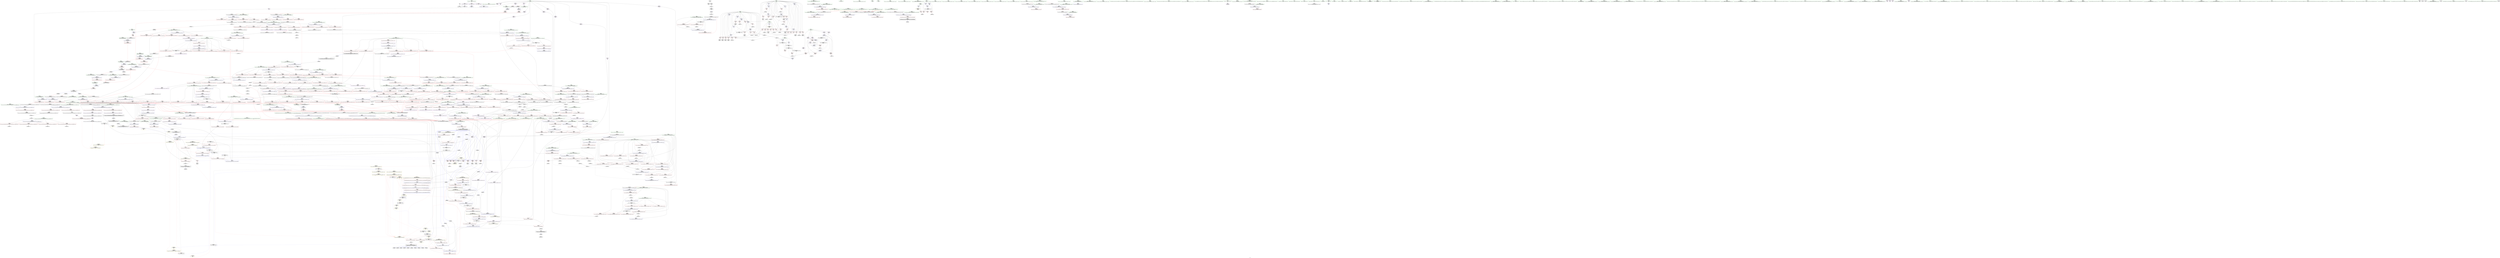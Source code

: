 digraph "SVFG" {
	label="SVFG";

	Node0x5585c3ceb0f0 [shape=record,color=grey,label="{NodeID: 0\nNullPtr}"];
	Node0x5585c3ceb0f0 -> Node0x5585c3d41950[style=solid];
	Node0x5585c3ceb0f0 -> Node0x5585c3d63f00[style=solid];
	Node0x5585c3d52d80 [shape=record,color=blue,label="{NodeID: 775\n1245\<--1240\n__result.addr\<--__result\n_ZSt13move_backwardIPiS0_ET0_T_S2_S1_\n}"];
	Node0x5585c3d52d80 -> Node0x5585c3d619f0[style=dashed];
	Node0x5585c3d499e0 [shape=record,color=red,label="{NodeID: 443\n578\<--553\n\<--__i\n_ZSt13__heap_selectIPiN9__gnu_cxx5__ops15_Iter_less_iterEEvT_S4_S4_T0_\n|{<s0>26}}"];
	Node0x5585c3d499e0:s0 -> Node0x5585c3e490f0[style=solid,color=red];
	Node0x5585c3dbd870 [shape=record,color=black,label="{NodeID: 1218\nMR_8V_2 = PHI(MR_8V_5, MR_8V_1, )\npts\{20 \}\n|{|<s1>13|<s2>14}}"];
	Node0x5585c3dbd870 -> Node0x5585c3dce290[style=dashed];
	Node0x5585c3dbd870:s1 -> Node0x5585c3ddd670[style=dashed,color=red];
	Node0x5585c3dbd870:s2 -> Node0x5585c3dd7c10[style=dashed,color=red];
	Node0x5585c3d3dc50 [shape=record,color=green,label="{NodeID: 111\n698\<--699\n__it2.addr\<--__it2.addr_field_insensitive\n_ZNK9__gnu_cxx5__ops15_Iter_less_iterclIPiS3_EEbT_T0_\n}"];
	Node0x5585c3d3dc50 -> Node0x5585c3d5ad10[style=solid];
	Node0x5585c3d3dc50 -> Node0x5585c3d67190[style=solid];
	Node0x5585c3e42ee0 [shape=record,color=black,label="{NodeID: 1661\n416 = PHI()\n}"];
	Node0x5585c3e42ee0 -> Node0x5585c3d4ae60[style=solid];
	Node0x5585c3e42ee0 -> Node0x5585c3d4af30[style=solid];
	Node0x5585c3d5f220 [shape=record,color=red,label="{NodeID: 554\n1009\<--984\n\<--__c.addr\n_ZSt22__move_median_to_firstIPiN9__gnu_cxx5__ops15_Iter_less_iterEEvT_S4_S4_S4_T0_\n|{<s0>49}}"];
	Node0x5585c3d5f220:s0 -> Node0x5585c3e4dac0[style=solid,color=red];
	Node0x5585c3d422a0 [shape=record,color=black,label="{NodeID: 222\n159\<--158\nidxprom33\<--\nmain\n}"];
	Node0x5585c3e4d150 [shape=record,color=black,label="{NodeID: 1772\n592 = PHI(472, )\n2nd arg _ZSt11__sort_heapIPiN9__gnu_cxx5__ops15_Iter_less_iterEEvT_S4_RT0_ }"];
	Node0x5585c3e4d150 -> Node0x5585c3d668a0[style=solid];
	Node0x5585c3d64dd0 [shape=record,color=blue,label="{NodeID: 665\n213\<--215\narrayidx59\<--dec60\nmain\n}"];
	Node0x5585c3d64dd0 -> Node0x5585c3dd0f90[style=dashed];
	Node0x5585c3d4fe60 [shape=record,color=red,label="{NodeID: 333\n71\<--13\n\<--i\nmain\n}"];
	Node0x5585c3d4fe60 -> Node0x5585c3d41c20[style=solid];
	Node0x5585c3d39c00 [shape=record,color=green,label="{NodeID: 1\n7\<--1\n__dso_handle\<--dummyObj\nGlob }"];
	Node0x5585c3d52e50 [shape=record,color=blue,label="{NodeID: 776\n1265\<--1262\n__last.addr\<--__last\n_ZSt25__unguarded_linear_insertIPiN9__gnu_cxx5__ops14_Val_less_iterEEvT_T0_\n}"];
	Node0x5585c3d52e50 -> Node0x5585c3d61ac0[style=dashed];
	Node0x5585c3d52e50 -> Node0x5585c3d61b90[style=dashed];
	Node0x5585c3d52e50 -> Node0x5585c3dbc070[style=dashed];
	Node0x5585c3d49ab0 [shape=record,color=red,label="{NodeID: 444\n584\<--553\n\<--__i\n_ZSt13__heap_selectIPiN9__gnu_cxx5__ops15_Iter_less_iterEEvT_S4_S4_T0_\n}"];
	Node0x5585c3d49ab0 -> Node0x5585c3d4e390[style=solid];
	Node0x5585c3dbdd70 [shape=record,color=black,label="{NodeID: 1219\nMR_33V_3 = PHI(MR_33V_4, MR_33V_2, )\npts\{357 \}\n}"];
	Node0x5585c3dbdd70 -> Node0x5585c3d476f0[style=dashed];
	Node0x5585c3dbdd70 -> Node0x5585c3d477c0[style=dashed];
	Node0x5585c3dbdd70 -> Node0x5585c3d47890[style=dashed];
	Node0x5585c3dbdd70 -> Node0x5585c3d47960[style=dashed];
	Node0x5585c3dbdd70 -> Node0x5585c3d47a30[style=dashed];
	Node0x5585c3dbdd70 -> Node0x5585c3d65ad0[style=dashed];
	Node0x5585c3d3dd20 [shape=record,color=green,label="{NodeID: 112\n715\<--716\n__first.addr\<--__first.addr_field_insensitive\n_ZSt10__pop_heapIPiN9__gnu_cxx5__ops15_Iter_less_iterEEvT_S4_S4_RT0_\n}"];
	Node0x5585c3d3dd20 -> Node0x5585c3d5af80[style=solid];
	Node0x5585c3d3dd20 -> Node0x5585c3d5b050[style=solid];
	Node0x5585c3d3dd20 -> Node0x5585c3d5b120[style=solid];
	Node0x5585c3d3dd20 -> Node0x5585c3d67260[style=solid];
	Node0x5585c3e42fe0 [shape=record,color=black,label="{NodeID: 1662\n537 = PHI(1041, )\n}"];
	Node0x5585c3e42fe0 -> Node0x5585c3d4b410[style=solid];
	Node0x5585c3d5f2f0 [shape=record,color=red,label="{NodeID: 555\n1019\<--984\n\<--__c.addr\n_ZSt22__move_median_to_firstIPiN9__gnu_cxx5__ops15_Iter_less_iterEEvT_S4_S4_S4_T0_\n|{<s0>51}}"];
	Node0x5585c3d5f2f0:s0 -> Node0x5585c3e4bb70[style=solid,color=red];
	Node0x5585c3d42370 [shape=record,color=black,label="{NodeID: 223\n163\<--162\nidxprom35\<--div\nmain\n}"];
	Node0x5585c3e4d260 [shape=record,color=black,label="{NodeID: 1773\n1135 = PHI(450, 463, )\n0th arg _ZSt16__insertion_sortIPiN9__gnu_cxx5__ops15_Iter_less_iterEEvT_S4_T0_ }"];
	Node0x5585c3e4d260 -> Node0x5585c3d69d70[style=solid];
	Node0x5585c3d64ea0 [shape=record,color=blue,label="{NodeID: 666\n13\<--11\ni\<--\nmain\n}"];
	Node0x5585c3d64ea0 -> Node0x5585c3d50750[style=dashed];
	Node0x5585c3d64ea0 -> Node0x5585c3d50820[style=dashed];
	Node0x5585c3d64ea0 -> Node0x5585c3d508f0[style=dashed];
	Node0x5585c3d64ea0 -> Node0x5585c3d509c0[style=dashed];
	Node0x5585c3d64ea0 -> Node0x5585c3d651e0[style=dashed];
	Node0x5585c3d64ea0 -> Node0x5585c3dcfb90[style=dashed];
	Node0x5585c3d4ff30 [shape=record,color=red,label="{NodeID: 334\n76\<--13\n\<--i\nmain\n}"];
	Node0x5585c3d4ff30 -> Node0x5585c3d5a280[style=solid];
	Node0x5585c3d39c90 [shape=record,color=green,label="{NodeID: 2\n11\<--1\n\<--dummyObj\nCan only get source location for instruction, argument, global var or function.}"];
	Node0x5585c3d52f20 [shape=record,color=blue,label="{NodeID: 777\n1267\<--1274\n__val\<--\n_ZSt25__unguarded_linear_insertIPiN9__gnu_cxx5__ops14_Val_less_iterEEvT_T0_\n|{|<s2>75}}"];
	Node0x5585c3d52f20 -> Node0x5585c3d622e0[style=dashed];
	Node0x5585c3d52f20 -> Node0x5585c3d623b0[style=dashed];
	Node0x5585c3d52f20:s2 -> Node0x5585c386cb50[style=dashed,color=red];
	Node0x5585c3d49b80 [shape=record,color=red,label="{NodeID: 445\n604\<--593\n\<--__first.addr\n_ZSt11__sort_heapIPiN9__gnu_cxx5__ops15_Iter_less_iterEEvT_S4_RT0_\n}"];
	Node0x5585c3d49b80 -> Node0x5585c3d4b5b0[style=solid];
	Node0x5585c3dbe270 [shape=record,color=black,label="{NodeID: 1220\nMR_35V_3 = PHI(MR_35V_4, MR_35V_2, )\npts\{359 \}\n}"];
	Node0x5585c3dbe270 -> Node0x5585c3d47b00[style=dashed];
	Node0x5585c3dbe270 -> Node0x5585c3d47bd0[style=dashed];
	Node0x5585c3dbe270 -> Node0x5585c3d65930[style=dashed];
	Node0x5585c3d3ddf0 [shape=record,color=green,label="{NodeID: 113\n717\<--718\n__last.addr\<--__last.addr_field_insensitive\n_ZSt10__pop_heapIPiN9__gnu_cxx5__ops15_Iter_less_iterEEvT_S4_S4_RT0_\n}"];
	Node0x5585c3d3ddf0 -> Node0x5585c3d5b1f0[style=solid];
	Node0x5585c3d3ddf0 -> Node0x5585c3d67330[style=solid];
	Node0x5585c3e43120 [shape=record,color=black,label="{NodeID: 1663\n572 = PHI(690, )\n}"];
	Node0x5585c3d5f3c0 [shape=record,color=red,label="{NodeID: 556\n1027\<--984\n\<--__c.addr\n_ZSt22__move_median_to_firstIPiN9__gnu_cxx5__ops15_Iter_less_iterEEvT_S4_S4_S4_T0_\n|{<s0>53}}"];
	Node0x5585c3d5f3c0:s0 -> Node0x5585c3e4bb70[style=solid,color=red];
	Node0x5585c3dd7fc0 [shape=record,color=yellow,style=double,label="{NodeID: 1331\n8V_1 = ENCHI(MR_8V_0)\npts\{20 \}\nFun[_ZSt22__move_median_to_firstIPiN9__gnu_cxx5__ops15_Iter_less_iterEEvT_S4_S4_S4_T0_]|{<s0>45|<s1>46|<s2>47|<s3>48|<s4>49|<s5>50|<s6>51|<s7>52|<s8>53|<s9>54|<s10>55}}"];
	Node0x5585c3dd7fc0:s0 -> Node0x5585c3ddbf80[style=dashed,color=red];
	Node0x5585c3dd7fc0:s1 -> Node0x5585c3ddbf80[style=dashed,color=red];
	Node0x5585c3dd7fc0:s2 -> Node0x5585c3dddc10[style=dashed,color=red];
	Node0x5585c3dd7fc0:s3 -> Node0x5585c3ddbf80[style=dashed,color=red];
	Node0x5585c3dd7fc0:s4 -> Node0x5585c3dddc10[style=dashed,color=red];
	Node0x5585c3dd7fc0:s5 -> Node0x5585c3dddc10[style=dashed,color=red];
	Node0x5585c3dd7fc0:s6 -> Node0x5585c3ddbf80[style=dashed,color=red];
	Node0x5585c3dd7fc0:s7 -> Node0x5585c3dddc10[style=dashed,color=red];
	Node0x5585c3dd7fc0:s8 -> Node0x5585c3ddbf80[style=dashed,color=red];
	Node0x5585c3dd7fc0:s9 -> Node0x5585c3dddc10[style=dashed,color=red];
	Node0x5585c3dd7fc0:s10 -> Node0x5585c3dddc10[style=dashed,color=red];
	Node0x5585c3d42440 [shape=record,color=black,label="{NodeID: 224\n171\<--170\nidxprom37\<--\nmain\n}"];
	Node0x5585c3e4d3b0 [shape=record,color=black,label="{NodeID: 1774\n1136 = PHI(452, 464, )\n1st arg _ZSt16__insertion_sortIPiN9__gnu_cxx5__ops15_Iter_less_iterEEvT_S4_T0_ }"];
	Node0x5585c3e4d3b0 -> Node0x5585c3d69e40[style=solid];
	Node0x5585c3d64f70 [shape=record,color=blue,label="{NodeID: 667\n15\<--224\nj\<--add64\nmain\n}"];
	Node0x5585c3d64f70 -> Node0x5585c3d511e0[style=dashed];
	Node0x5585c3d64f70 -> Node0x5585c3d512b0[style=dashed];
	Node0x5585c3d64f70 -> Node0x5585c3d51380[style=dashed];
	Node0x5585c3d64f70 -> Node0x5585c3d51450[style=dashed];
	Node0x5585c3d64f70 -> Node0x5585c3d64f70[style=dashed];
	Node0x5585c3d64f70 -> Node0x5585c3d65110[style=dashed];
	Node0x5585c3d64f70 -> Node0x5585c3dd0090[style=dashed];
	Node0x5585c3d50000 [shape=record,color=red,label="{NodeID: 335\n94\<--13\n\<--i\nmain\n}"];
	Node0x5585c3d50000 -> Node0x5585c3d8dfa0[style=solid];
	Node0x5585c3d39f40 [shape=record,color=green,label="{NodeID: 3\n27\<--1\n.str\<--dummyObj\nGlob }"];
	Node0x5585c3d52ff0 [shape=record,color=blue,label="{NodeID: 778\n1269\<--1276\n__next\<--\n_ZSt25__unguarded_linear_insertIPiN9__gnu_cxx5__ops14_Val_less_iterEEvT_T0_\n}"];
	Node0x5585c3d52ff0 -> Node0x5585c3d61e00[style=dashed];
	Node0x5585c3d52ff0 -> Node0x5585c3d530c0[style=dashed];
	Node0x5585c3d49c50 [shape=record,color=red,label="{NodeID: 446\n615\<--593\n\<--__first.addr\n_ZSt11__sort_heapIPiN9__gnu_cxx5__ops15_Iter_less_iterEEvT_S4_RT0_\n|{<s0>27}}"];
	Node0x5585c3d49c50:s0 -> Node0x5585c3e48d60[style=solid,color=red];
	Node0x5585c3dbe770 [shape=record,color=black,label="{NodeID: 1221\nMR_37V_2 = PHI(MR_37V_3, MR_37V_1, )\npts\{363 \}\n}"];
	Node0x5585c3dbe770 -> Node0x5585c3d65a00[style=dashed];
	Node0x5585c3d3dec0 [shape=record,color=green,label="{NodeID: 114\n719\<--720\n__result.addr\<--__result.addr_field_insensitive\n_ZSt10__pop_heapIPiN9__gnu_cxx5__ops15_Iter_less_iterEEvT_S4_S4_RT0_\n}"];
	Node0x5585c3d3dec0 -> Node0x5585c3d5b2c0[style=solid];
	Node0x5585c3d3dec0 -> Node0x5585c3d5b390[style=solid];
	Node0x5585c3d3dec0 -> Node0x5585c3d67400[style=solid];
	Node0x5585c3e43230 [shape=record,color=black,label="{NodeID: 1664\n667 = PHI(752, )\n}"];
	Node0x5585c3e43230 -> Node0x5585c3d5a9d0[style=solid];
	Node0x5585c3d5f490 [shape=record,color=red,label="{NodeID: 557\n1031\<--984\n\<--__c.addr\n_ZSt22__move_median_to_firstIPiN9__gnu_cxx5__ops15_Iter_less_iterEEvT_S4_S4_S4_T0_\n|{<s0>54}}"];
	Node0x5585c3d5f490:s0 -> Node0x5585c3e4dac0[style=solid,color=red];
	Node0x5585c3d42510 [shape=record,color=black,label="{NodeID: 225\n174\<--173\nidxprom39\<--\nmain\n}"];
	Node0x5585c3e4d500 [shape=record,color=black,label="{NodeID: 1775\n469 = PHI(385, )\n0th arg _ZSt14__partial_sortIPiN9__gnu_cxx5__ops15_Iter_less_iterEEvT_S4_S4_T0_ }"];
	Node0x5585c3e4d500 -> Node0x5585c3d65e10[style=solid];
	Node0x5585c3d65040 [shape=record,color=blue,label="{NodeID: 668\n10\<--248\nres\<--add77\nmain\n}"];
	Node0x5585c3d65040 -> Node0x5585c3dca190[style=dashed];
	Node0x5585c3d500d0 [shape=record,color=red,label="{NodeID: 336\n98\<--13\n\<--i\nmain\n}"];
	Node0x5585c3d500d0 -> Node0x5585c3d41cf0[style=solid];
	Node0x5585c3d39fd0 [shape=record,color=green,label="{NodeID: 4\n29\<--1\n.str.1\<--dummyObj\nGlob }"];
	Node0x5585c3d530c0 [shape=record,color=blue,label="{NodeID: 779\n1269\<--1279\n__next\<--incdec.ptr\n_ZSt25__unguarded_linear_insertIPiN9__gnu_cxx5__ops14_Val_less_iterEEvT_T0_\n}"];
	Node0x5585c3d530c0 -> Node0x5585c3dbc570[style=dashed];
	Node0x5585c3d49d20 [shape=record,color=red,label="{NodeID: 447\n603\<--595\n\<--__last.addr\n_ZSt11__sort_heapIPiN9__gnu_cxx5__ops15_Iter_less_iterEEvT_S4_RT0_\n}"];
	Node0x5585c3d49d20 -> Node0x5585c3d4b4e0[style=solid];
	Node0x5585c3dbec70 [shape=record,color=black,label="{NodeID: 1222\nMR_8V_2 = PHI(MR_8V_1, MR_8V_3, )\npts\{20 \}\n|{<s0>23|<s1>56|<s2>57|<s3>58}}"];
	Node0x5585c3dbec70:s0 -> Node0x5585c3d718d0[style=dashed,color=blue];
	Node0x5585c3dbec70:s1 -> Node0x5585c3ddbf80[style=dashed,color=red];
	Node0x5585c3dbec70:s2 -> Node0x5585c3ddbf80[style=dashed,color=red];
	Node0x5585c3dbec70:s3 -> Node0x5585c3dddc10[style=dashed,color=red];
	Node0x5585c3d42950 [shape=record,color=green,label="{NodeID: 115\n721\<--722\n__comp.addr\<--__comp.addr_field_insensitive\n_ZSt10__pop_heapIPiN9__gnu_cxx5__ops15_Iter_less_iterEEvT_S4_S4_RT0_\n}"];
	Node0x5585c3d42950 -> Node0x5585c3d5b460[style=solid];
	Node0x5585c3d42950 -> Node0x5585c3d674d0[style=solid];
	Node0x5585c3e433a0 [shape=record,color=black,label="{NodeID: 1665\n675 = PHI(752, )\n}"];
	Node0x5585c3e433a0 -> Node0x5585c3d5aaa0[style=solid];
	Node0x5585c3d5f560 [shape=record,color=red,label="{NodeID: 558\n1058\<--1047\n\<--__first.addr\n_ZSt21__unguarded_partitionIPiN9__gnu_cxx5__ops15_Iter_less_iterEET_S4_S4_S4_T0_\n|{<s0>56}}"];
	Node0x5585c3d5f560:s0 -> Node0x5585c3e4b7f0[style=solid,color=red];
	Node0x5585c3d425e0 [shape=record,color=black,label="{NodeID: 226\n191\<--190\nidxprom48\<--\nmain\n}"];
	Node0x5585c3e4d610 [shape=record,color=black,label="{NodeID: 1776\n470 = PHI(386, )\n1st arg _ZSt14__partial_sortIPiN9__gnu_cxx5__ops15_Iter_less_iterEEvT_S4_S4_T0_ }"];
	Node0x5585c3e4d610 -> Node0x5585c3d65ee0[style=solid];
	Node0x5585c3d65110 [shape=record,color=blue,label="{NodeID: 669\n15\<--253\nj\<--inc80\nmain\n}"];
	Node0x5585c3d65110 -> Node0x5585c3d511e0[style=dashed];
	Node0x5585c3d65110 -> Node0x5585c3d512b0[style=dashed];
	Node0x5585c3d65110 -> Node0x5585c3d51380[style=dashed];
	Node0x5585c3d65110 -> Node0x5585c3d51450[style=dashed];
	Node0x5585c3d65110 -> Node0x5585c3d64f70[style=dashed];
	Node0x5585c3d65110 -> Node0x5585c3d65110[style=dashed];
	Node0x5585c3d65110 -> Node0x5585c3dd0090[style=dashed];
	Node0x5585c3d501a0 [shape=record,color=red,label="{NodeID: 337\n104\<--13\n\<--i\nmain\n}"];
	Node0x5585c3d501a0 -> Node0x5585c3d8ab20[style=solid];
	Node0x5585c3d3a060 [shape=record,color=green,label="{NodeID: 5\n32\<--1\n\<--dummyObj\nCan only get source location for instruction, argument, global var or function.}"];
	Node0x5585c3d53190 [shape=record,color=blue,label="{NodeID: 780\n1290\<--1289\n\<--\n_ZSt25__unguarded_linear_insertIPiN9__gnu_cxx5__ops14_Val_less_iterEEvT_T0_\n}"];
	Node0x5585c3d53190 -> Node0x5585c3dbbb70[style=dashed];
	Node0x5585c3d49df0 [shape=record,color=red,label="{NodeID: 448\n612\<--595\n\<--__last.addr\n_ZSt11__sort_heapIPiN9__gnu_cxx5__ops15_Iter_less_iterEEvT_S4_RT0_\n}"];
	Node0x5585c3d49df0 -> Node0x5585c3d4e460[style=solid];
	Node0x5585c3d42a20 [shape=record,color=green,label="{NodeID: 116\n723\<--724\n__value\<--__value_field_insensitive\n_ZSt10__pop_heapIPiN9__gnu_cxx5__ops15_Iter_less_iterEEvT_S4_S4_RT0_\n|{|<s1>33}}"];
	Node0x5585c3d42a20 -> Node0x5585c3d675a0[style=solid];
	Node0x5585c3d42a20:s1 -> Node0x5585c3e4c440[style=solid,color=red];
	Node0x5585c3e434e0 [shape=record,color=black,label="{NodeID: 1666\n732 = PHI(752, )\n}"];
	Node0x5585c3e434e0 -> Node0x5585c3d5b530[style=solid];
	Node0x5585c3d5f630 [shape=record,color=red,label="{NodeID: 559\n1062\<--1047\n\<--__first.addr\n_ZSt21__unguarded_partitionIPiN9__gnu_cxx5__ops15_Iter_less_iterEET_S4_S4_S4_T0_\n}"];
	Node0x5585c3d5f630 -> Node0x5585c3d4e530[style=solid];
	Node0x5585c3d426b0 [shape=record,color=black,label="{NodeID: 227\n194\<--193\nidxprom50\<--\nmain\n}"];
	Node0x5585c3e4d720 [shape=record,color=black,label="{NodeID: 1777\n471 = PHI(387, )\n2nd arg _ZSt14__partial_sortIPiN9__gnu_cxx5__ops15_Iter_less_iterEEvT_S4_S4_T0_ }"];
	Node0x5585c3e4d720 -> Node0x5585c3d65fb0[style=solid];
	Node0x5585c3d651e0 [shape=record,color=blue,label="{NodeID: 670\n13\<--258\ni\<--inc83\nmain\n}"];
	Node0x5585c3d651e0 -> Node0x5585c3d50750[style=dashed];
	Node0x5585c3d651e0 -> Node0x5585c3d50820[style=dashed];
	Node0x5585c3d651e0 -> Node0x5585c3d508f0[style=dashed];
	Node0x5585c3d651e0 -> Node0x5585c3d509c0[style=dashed];
	Node0x5585c3d651e0 -> Node0x5585c3d651e0[style=dashed];
	Node0x5585c3d651e0 -> Node0x5585c3dcfb90[style=dashed];
	Node0x5585c3d50270 [shape=record,color=red,label="{NodeID: 338\n127\<--13\n\<--i\nmain\n}"];
	Node0x5585c3d50270 -> Node0x5585c3d8cc20[style=solid];
	Node0x5585c3d3a0f0 [shape=record,color=green,label="{NodeID: 6\n65\<--1\n\<--dummyObj\nCan only get source location for instruction, argument, global var or function.}"];
	Node0x5585c3d53260 [shape=record,color=blue,label="{NodeID: 781\n1265\<--1292\n__last.addr\<--\n_ZSt25__unguarded_linear_insertIPiN9__gnu_cxx5__ops14_Val_less_iterEEvT_T0_\n}"];
	Node0x5585c3d53260 -> Node0x5585c3dbc070[style=dashed];
	Node0x5585c3d49ec0 [shape=record,color=red,label="{NodeID: 449\n616\<--595\n\<--__last.addr\n_ZSt11__sort_heapIPiN9__gnu_cxx5__ops15_Iter_less_iterEEvT_S4_RT0_\n|{<s0>27}}"];
	Node0x5585c3d49ec0:s0 -> Node0x5585c3e48f70[style=solid,color=red];
	Node0x5585c3d42af0 [shape=record,color=green,label="{NodeID: 117\n725\<--726\nagg.tmp\<--agg.tmp_field_insensitive\n_ZSt10__pop_heapIPiN9__gnu_cxx5__ops15_Iter_less_iterEEvT_S4_S4_RT0_\n}"];
	Node0x5585c3e43620 [shape=record,color=black,label="{NodeID: 1667\n736 = PHI(752, )\n}"];
	Node0x5585c3e43620 -> Node0x5585c3d5b600[style=solid];
	Node0x5585c3d5f700 [shape=record,color=red,label="{NodeID: 560\n1078\<--1047\n\<--__first.addr\n_ZSt21__unguarded_partitionIPiN9__gnu_cxx5__ops15_Iter_less_iterEET_S4_S4_S4_T0_\n}"];
	Node0x5585c3d5f700 -> Node0x5585c3d8c4a0[style=solid];
	Node0x5585c3d42780 [shape=record,color=black,label="{NodeID: 228\n212\<--211\nidxprom58\<--\nmain\n}"];
	Node0x5585c3e4d830 [shape=record,color=black,label="{NodeID: 1778\n1092 = PHI(998, 1008, 1012, 1022, 1030, 1034, 1084, )\n0th arg _ZSt9iter_swapIPiS0_EvT_T0_ }"];
	Node0x5585c3e4d830 -> Node0x5585c3d697c0[style=solid];
	Node0x5585c3d652b0 [shape=record,color=blue,label="{NodeID: 671\n23\<--269\nq\<--inc87\nmain\n}"];
	Node0x5585c3d652b0 -> Node0x5585c3dd0a90[style=dashed];
	Node0x5585c3d50340 [shape=record,color=red,label="{NodeID: 339\n134\<--13\n\<--i\nmain\n}"];
	Node0x5585c3d50340 -> Node0x5585c3d8c920[style=solid];
	Node0x5585c3d3a930 [shape=record,color=green,label="{NodeID: 7\n69\<--1\n\<--dummyObj\nCan only get source location for instruction, argument, global var or function.}"];
	Node0x5585c3d53330 [shape=record,color=blue,label="{NodeID: 782\n1269\<--1295\n__next\<--incdec.ptr3\n_ZSt25__unguarded_linear_insertIPiN9__gnu_cxx5__ops14_Val_less_iterEEvT_T0_\n}"];
	Node0x5585c3d53330 -> Node0x5585c3dbc570[style=dashed];
	Node0x5585c3d49f90 [shape=record,color=red,label="{NodeID: 450\n617\<--595\n\<--__last.addr\n_ZSt11__sort_heapIPiN9__gnu_cxx5__ops15_Iter_less_iterEEvT_S4_RT0_\n|{<s0>27}}"];
	Node0x5585c3d49f90:s0 -> Node0x5585c3e490f0[style=solid,color=red];
	Node0x5585c3dbfb70 [shape=record,color=black,label="{NodeID: 1225\nMR_8V_3 = PHI(MR_8V_1, MR_8V_4, )\npts\{20 \}\n|{|<s2>30}}"];
	Node0x5585c3dbfb70 -> Node0x5585c3d5a9d0[style=dashed];
	Node0x5585c3dbfb70 -> Node0x5585c3d5aaa0[style=dashed];
	Node0x5585c3dbfb70:s2 -> Node0x5585c3dc6e70[style=dashed,color=red];
	Node0x5585c3d42bc0 [shape=record,color=green,label="{NodeID: 118\n754\<--755\n__t.addr\<--__t.addr_field_insensitive\n_ZSt4moveIRiEONSt16remove_referenceIT_E4typeEOS2_\n}"];
	Node0x5585c3d42bc0 -> Node0x5585c3d5b7a0[style=solid];
	Node0x5585c3d42bc0 -> Node0x5585c3d67740[style=solid];
	Node0x5585c3e43760 [shape=record,color=black,label="{NodeID: 1668\n747 = PHI(752, )\n}"];
	Node0x5585c3e43760 -> Node0x5585c3d5b6d0[style=solid];
	Node0x5585c3d5f7d0 [shape=record,color=red,label="{NodeID: 561\n1082\<--1047\n\<--__first.addr\n_ZSt21__unguarded_partitionIPiN9__gnu_cxx5__ops15_Iter_less_iterEET_S4_S4_S4_T0_\n}"];
	Node0x5585c3d5f7d0 -> Node0x5585c3d4bea0[style=solid];
	Node0x5585c3d42850 [shape=record,color=black,label="{NodeID: 229\n232\<--231\nidxprom68\<--\nmain\n}"];
	Node0x5585c3e4dac0 [shape=record,color=black,label="{NodeID: 1779\n1093 = PHI(999, 1009, 1013, 1023, 1031, 1035, 1085, )\n1st arg _ZSt9iter_swapIPiS0_EvT_T0_ }"];
	Node0x5585c3e4dac0 -> Node0x5585c3d69890[style=solid];
	Node0x5585c3d65380 [shape=record,color=blue,label="{NodeID: 672\n279\<--277\n__first.addr\<--__first\n_ZSt4sortIPiEvT_S1_\n}"];
	Node0x5585c3d65380 -> Node0x5585c3d46c60[style=dashed];
	Node0x5585c3d50410 [shape=record,color=red,label="{NodeID: 340\n143\<--13\n\<--i\nmain\n}"];
	Node0x5585c3d50410 -> Node0x5585c3d42030[style=solid];
	Node0x5585c3d82180 [shape=record,color=black,label="{NodeID: 1115\n925 = PHI(926, 921, )\n}"];
	Node0x5585c3d3a9c0 [shape=record,color=green,label="{NodeID: 8\n125\<--1\n\<--dummyObj\nCan only get source location for instruction, argument, global var or function.}"];
	Node0x5585c3d53400 [shape=record,color=blue,label="{NodeID: 783\n1300\<--1299\n\<--\n_ZSt25__unguarded_linear_insertIPiN9__gnu_cxx5__ops14_Val_less_iterEEvT_T0_\n|{<s0>68|<s1>70}}"];
	Node0x5585c3d53400:s0 -> Node0x5585c3dbb540[style=dashed,color=blue];
	Node0x5585c3d53400:s1 -> Node0x5585c3dc6470[style=dashed,color=blue];
	Node0x5585c3d4a060 [shape=record,color=red,label="{NodeID: 451\n618\<--597\n\<--__comp.addr\n_ZSt11__sort_heapIPiN9__gnu_cxx5__ops15_Iter_less_iterEEvT_S4_RT0_\n|{<s0>27}}"];
	Node0x5585c3d4a060:s0 -> Node0x5585c3e49270[style=solid,color=red];
	Node0x5585c3d42c90 [shape=record,color=green,label="{NodeID: 119\n764\<--765\n__comp\<--__comp_field_insensitive\n_ZSt13__adjust_heapIPiliN9__gnu_cxx5__ops15_Iter_less_iterEEvT_T0_S5_T1_T2_\n|{<s0>35|<s1>38}}"];
	Node0x5585c3d42c90:s0 -> Node0x5585c3e4af60[style=solid,color=red];
	Node0x5585c3d42c90:s1 -> Node0x5585c3e482b0[style=solid,color=red];
	Node0x5585c3e438a0 [shape=record,color=black,label="{NodeID: 1669\n808 = PHI(690, )\n}"];
	Node0x5585c3d5f8a0 [shape=record,color=red,label="{NodeID: 562\n1084\<--1047\n\<--__first.addr\n_ZSt21__unguarded_partitionIPiN9__gnu_cxx5__ops15_Iter_less_iterEET_S4_S4_S4_T0_\n|{<s0>58}}"];
	Node0x5585c3d5f8a0:s0 -> Node0x5585c3e4d830[style=solid,color=red];
	Node0x5585c3d4aa50 [shape=record,color=black,label="{NodeID: 230\n238\<--237\nidxprom72\<--\nmain\n}"];
	Node0x5585c3e4dd50 [shape=record,color=black,label="{NodeID: 1780\n1203 = PHI(457, )\n0th arg _ZSt26__unguarded_insertion_sortIPiN9__gnu_cxx5__ops15_Iter_less_iterEEvT_S4_T0_ }"];
	Node0x5585c3e4dd50 -> Node0x5585c3d528a0[style=solid];
	Node0x5585c3d65450 [shape=record,color=blue,label="{NodeID: 673\n281\<--278\n__last.addr\<--__last\n_ZSt4sortIPiEvT_S1_\n}"];
	Node0x5585c3d65450 -> Node0x5585c3d46d30[style=dashed];
	Node0x5585c3d504e0 [shape=record,color=red,label="{NodeID: 341\n154\<--13\n\<--i\nmain\n}"];
	Node0x5585c3d504e0 -> Node0x5585c3d421d0[style=solid];
	Node0x5585c3d56800 [shape=record,color=grey,label="{NodeID: 1116\n607 = Binary(605, 606, )\n}"];
	Node0x5585c3d56800 -> Node0x5585c3d56980[style=solid];
	Node0x5585c3d3aa50 [shape=record,color=green,label="{NodeID: 9\n198\<--1\n\<--dummyObj\nCan only get source location for instruction, argument, global var or function.}"];
	Node0x5585c3d534d0 [shape=record,color=blue,label="{NodeID: 784\n1313\<--1310\n__first.addr\<--__first\n_ZSt23__copy_move_backward_a2ILb1EPiS0_ET1_T0_S2_S1_\n}"];
	Node0x5585c3d534d0 -> Node0x5585c3d62480[style=dashed];
	Node0x5585c3d4a130 [shape=record,color=red,label="{NodeID: 452\n644\<--626\n\<--__first.addr\n_ZSt11__make_heapIPiN9__gnu_cxx5__ops15_Iter_less_iterEEvT_S4_RT0_\n}"];
	Node0x5585c3d4a130 -> Node0x5585c3d4b750[style=solid];
	Node0x5585c3d42d60 [shape=record,color=green,label="{NodeID: 120\n766\<--767\n__first.addr\<--__first.addr_field_insensitive\n_ZSt13__adjust_heapIPiliN9__gnu_cxx5__ops15_Iter_less_iterEEvT_T0_S5_T1_T2_\n}"];
	Node0x5585c3d42d60 -> Node0x5585c3d5b870[style=solid];
	Node0x5585c3d42d60 -> Node0x5585c3d5b940[style=solid];
	Node0x5585c3d42d60 -> Node0x5585c3d5ba10[style=solid];
	Node0x5585c3d42d60 -> Node0x5585c3d5bae0[style=solid];
	Node0x5585c3d42d60 -> Node0x5585c3d5bbb0[style=solid];
	Node0x5585c3d42d60 -> Node0x5585c3d5bc80[style=solid];
	Node0x5585c3d42d60 -> Node0x5585c3d5bd50[style=solid];
	Node0x5585c3d42d60 -> Node0x5585c3d67810[style=solid];
	Node0x5585c3e439b0 [shape=record,color=black,label="{NodeID: 1670\n817 = PHI(752, )\n}"];
	Node0x5585c3e439b0 -> Node0x5585c3d5ce60[style=solid];
	Node0x5585c3d5f970 [shape=record,color=red,label="{NodeID: 563\n1087\<--1047\n\<--__first.addr\n_ZSt21__unguarded_partitionIPiN9__gnu_cxx5__ops15_Iter_less_iterEET_S4_S4_S4_T0_\n}"];
	Node0x5585c3d5f970 -> Node0x5585c3d4e7a0[style=solid];
	Node0x5585c3d4ab20 [shape=record,color=black,label="{NodeID: 231\n324\<--322\nsub.ptr.lhs.cast\<--\n_ZSt6__sortIPiN9__gnu_cxx5__ops15_Iter_less_iterEEvT_S4_T0_\n}"];
	Node0x5585c3d4ab20 -> Node0x5585c3d57100[style=solid];
	Node0x5585c3e4de60 [shape=record,color=black,label="{NodeID: 1781\n1204 = PHI(458, )\n1st arg _ZSt26__unguarded_insertion_sortIPiN9__gnu_cxx5__ops15_Iter_less_iterEEvT_S4_T0_ }"];
	Node0x5585c3e4de60 -> Node0x5585c3d52970[style=solid];
	Node0x5585c3d65520 [shape=record,color=blue,label="{NodeID: 674\n306\<--302\n__first.addr\<--__first\n_ZSt6__sortIPiN9__gnu_cxx5__ops15_Iter_less_iterEEvT_S4_T0_\n}"];
	Node0x5585c3d65520 -> Node0x5585c3d46e00[style=dashed];
	Node0x5585c3d65520 -> Node0x5585c3d46ed0[style=dashed];
	Node0x5585c3d65520 -> Node0x5585c3d46fa0[style=dashed];
	Node0x5585c3d65520 -> Node0x5585c3d47070[style=dashed];
	Node0x5585c3d505b0 [shape=record,color=red,label="{NodeID: 342\n187\<--13\n\<--i\nmain\n}"];
	Node0x5585c3d505b0 -> Node0x5585c3d8c320[style=solid];
	Node0x5585c3d56980 [shape=record,color=grey,label="{NodeID: 1117\n608 = Binary(607, 328, )\n}"];
	Node0x5585c3d56980 -> Node0x5585c3d8c1a0[style=solid];
	Node0x5585c3d3aae0 [shape=record,color=green,label="{NodeID: 10\n328\<--1\n\<--dummyObj\nCan only get source location for instruction, argument, global var or function.}"];
	Node0x5585c3d535a0 [shape=record,color=blue,label="{NodeID: 785\n1315\<--1311\n__last.addr\<--__last\n_ZSt23__copy_move_backward_a2ILb1EPiS0_ET1_T0_S2_S1_\n}"];
	Node0x5585c3d535a0 -> Node0x5585c3d62550[style=dashed];
	Node0x5585c3d4a200 [shape=record,color=red,label="{NodeID: 453\n653\<--626\n\<--__first.addr\n_ZSt11__make_heapIPiN9__gnu_cxx5__ops15_Iter_less_iterEEvT_S4_RT0_\n}"];
	Node0x5585c3d4a200 -> Node0x5585c3d4b8f0[style=solid];
	Node0x5585c3d42e30 [shape=record,color=green,label="{NodeID: 121\n768\<--769\n__holeIndex.addr\<--__holeIndex.addr_field_insensitive\n_ZSt13__adjust_heapIPiliN9__gnu_cxx5__ops15_Iter_less_iterEEvT_T0_S5_T1_T2_\n}"];
	Node0x5585c3d42e30 -> Node0x5585c3d5be20[style=solid];
	Node0x5585c3d42e30 -> Node0x5585c3d5bef0[style=solid];
	Node0x5585c3d42e30 -> Node0x5585c3d5bfc0[style=solid];
	Node0x5585c3d42e30 -> Node0x5585c3d5c090[style=solid];
	Node0x5585c3d42e30 -> Node0x5585c3d5c160[style=solid];
	Node0x5585c3d42e30 -> Node0x5585c3d678e0[style=solid];
	Node0x5585c3d42e30 -> Node0x5585c3d67f60[style=solid];
	Node0x5585c3d42e30 -> Node0x5585c3d681d0[style=solid];
	Node0x5585c3e43b20 [shape=record,color=black,label="{NodeID: 1671\n844 = PHI(752, )\n}"];
	Node0x5585c3e43b20 -> Node0x5585c3d5cf30[style=solid];
	Node0x5585c3d5fa40 [shape=record,color=red,label="{NodeID: 564\n1066\<--1049\n\<--__last.addr\n_ZSt21__unguarded_partitionIPiN9__gnu_cxx5__ops15_Iter_less_iterEET_S4_S4_S4_T0_\n}"];
	Node0x5585c3d5fa40 -> Node0x5585c3d4e600[style=solid];
	Node0x5585c3d4abf0 [shape=record,color=black,label="{NodeID: 232\n325\<--323\nsub.ptr.rhs.cast\<--\n_ZSt6__sortIPiN9__gnu_cxx5__ops15_Iter_less_iterEEvT_S4_T0_\n}"];
	Node0x5585c3d4abf0 -> Node0x5585c3d57100[style=solid];
	Node0x5585c3d655f0 [shape=record,color=blue,label="{NodeID: 675\n308\<--303\n__last.addr\<--__last\n_ZSt6__sortIPiN9__gnu_cxx5__ops15_Iter_less_iterEEvT_S4_T0_\n}"];
	Node0x5585c3d655f0 -> Node0x5585c3d47140[style=dashed];
	Node0x5585c3d655f0 -> Node0x5585c3d47210[style=dashed];
	Node0x5585c3d655f0 -> Node0x5585c3d472e0[style=dashed];
	Node0x5585c3d655f0 -> Node0x5585c3d473b0[style=dashed];
	Node0x5585c3d50680 [shape=record,color=red,label="{NodeID: 343\n206\<--13\n\<--i\nmain\n}"];
	Node0x5585c3d50680 -> Node0x5585c3d57a00[style=solid];
	Node0x5585c3d56b00 [shape=record,color=grey,label="{NodeID: 1118\n162 = Binary(157, 161, )\n}"];
	Node0x5585c3d56b00 -> Node0x5585c3d42370[style=solid];
	Node0x5585c3d3abe0 [shape=record,color=green,label="{NodeID: 11\n333\<--1\n\<--dummyObj\nCan only get source location for instruction, argument, global var or function.}"];
	Node0x5585c3d53670 [shape=record,color=blue,label="{NodeID: 786\n1317\<--1312\n__result.addr\<--__result\n_ZSt23__copy_move_backward_a2ILb1EPiS0_ET1_T0_S2_S1_\n}"];
	Node0x5585c3d53670 -> Node0x5585c3d62620[style=dashed];
	Node0x5585c3d4a2d0 [shape=record,color=red,label="{NodeID: 454\n664\<--626\n\<--__first.addr\n_ZSt11__make_heapIPiN9__gnu_cxx5__ops15_Iter_less_iterEEvT_S4_RT0_\n}"];
	Node0x5585c3d4a2d0 -> Node0x5585c3d4f090[style=solid];
	Node0x5585c3d42f00 [shape=record,color=green,label="{NodeID: 122\n770\<--771\n__len.addr\<--__len.addr_field_insensitive\n_ZSt13__adjust_heapIPiliN9__gnu_cxx5__ops15_Iter_less_iterEEvT_T0_S5_T1_T2_\n}"];
	Node0x5585c3d42f00 -> Node0x5585c3d5c230[style=solid];
	Node0x5585c3d42f00 -> Node0x5585c3d5c300[style=solid];
	Node0x5585c3d42f00 -> Node0x5585c3d5c3d0[style=solid];
	Node0x5585c3d42f00 -> Node0x5585c3d679b0[style=solid];
	Node0x5585c3e43c60 [shape=record,color=black,label="{NodeID: 1672\n854 = PHI(869, )\n}"];
	Node0x5585c3d5fb10 [shape=record,color=red,label="{NodeID: 565\n1071\<--1049\n\<--__last.addr\n_ZSt21__unguarded_partitionIPiN9__gnu_cxx5__ops15_Iter_less_iterEET_S4_S4_S4_T0_\n|{<s0>57}}"];
	Node0x5585c3d5fb10:s0 -> Node0x5585c3e4bb70[style=solid,color=red];
	Node0x5585c3d4acc0 [shape=record,color=black,label="{NodeID: 233\n374\<--372\nsub.ptr.lhs.cast\<--\n_ZSt16__introsort_loopIPilN9__gnu_cxx5__ops15_Iter_less_iterEEvT_S4_T0_T1_\n}"];
	Node0x5585c3d4acc0 -> Node0x5585c3d81850[style=solid];
	Node0x5585c3d656c0 [shape=record,color=blue,label="{NodeID: 676\n354\<--349\n__first.addr\<--__first\n_ZSt16__introsort_loopIPilN9__gnu_cxx5__ops15_Iter_less_iterEEvT_S4_T0_T1_\n}"];
	Node0x5585c3d656c0 -> Node0x5585c3d47480[style=dashed];
	Node0x5585c3d656c0 -> Node0x5585c3d47550[style=dashed];
	Node0x5585c3d656c0 -> Node0x5585c3d47620[style=dashed];
	Node0x5585c3d50750 [shape=record,color=red,label="{NodeID: 344\n219\<--13\n\<--i\nmain\n}"];
	Node0x5585c3d50750 -> Node0x5585c3d8e8a0[style=solid];
	Node0x5585c3d56c80 [shape=record,color=grey,label="{NodeID: 1119\n332 = Binary(329, 333, )\n|{<s0>11}}"];
	Node0x5585c3d56c80:s0 -> Node0x5585c3e496f0[style=solid,color=red];
	Node0x5585c3d3ace0 [shape=record,color=green,label="{NodeID: 12\n379\<--1\n\<--dummyObj\nCan only get source location for instruction, argument, global var or function.}"];
	Node0x5585c3d53740 [shape=record,color=blue,label="{NodeID: 787\n1336\<--1335\n__it.addr\<--__it\n_ZSt12__miter_baseIPiET_S1_\n}"];
	Node0x5585c3d53740 -> Node0x5585c3d626f0[style=dashed];
	Node0x5585c3d4a3a0 [shape=record,color=red,label="{NodeID: 455\n672\<--626\n\<--__first.addr\n_ZSt11__make_heapIPiN9__gnu_cxx5__ops15_Iter_less_iterEEvT_S4_RT0_\n|{<s0>30}}"];
	Node0x5585c3d4a3a0:s0 -> Node0x5585c3e49a90[style=solid,color=red];
	Node0x5585c3d42fd0 [shape=record,color=green,label="{NodeID: 123\n772\<--773\n__value.addr\<--__value.addr_field_insensitive\n_ZSt13__adjust_heapIPiliN9__gnu_cxx5__ops15_Iter_less_iterEEvT_T0_S5_T1_T2_\n|{|<s1>40}}"];
	Node0x5585c3d42fd0 -> Node0x5585c3d67a80[style=solid];
	Node0x5585c3d42fd0:s1 -> Node0x5585c3e4c440[style=solid,color=red];
	Node0x5585c3e43d70 [shape=record,color=black,label="{NodeID: 1673\n863 = PHI(752, )\n}"];
	Node0x5585c3e43d70 -> Node0x5585c3d5d000[style=solid];
	Node0x5585c3d5fbe0 [shape=record,color=red,label="{NodeID: 566\n1074\<--1049\n\<--__last.addr\n_ZSt21__unguarded_partitionIPiN9__gnu_cxx5__ops15_Iter_less_iterEET_S4_S4_S4_T0_\n}"];
	Node0x5585c3d5fbe0 -> Node0x5585c3d4e6d0[style=solid];
	Node0x5585c3d4ad90 [shape=record,color=black,label="{NodeID: 234\n375\<--373\nsub.ptr.rhs.cast\<--\n_ZSt16__introsort_loopIPilN9__gnu_cxx5__ops15_Iter_less_iterEEvT_S4_T0_T1_\n}"];
	Node0x5585c3d4ad90 -> Node0x5585c3d81850[style=solid];
	Node0x5585c3d65790 [shape=record,color=blue,label="{NodeID: 677\n356\<--350\n__last.addr\<--__last\n_ZSt16__introsort_loopIPilN9__gnu_cxx5__ops15_Iter_less_iterEEvT_S4_T0_T1_\n}"];
	Node0x5585c3d65790 -> Node0x5585c3dbdd70[style=dashed];
	Node0x5585c3d50820 [shape=record,color=red,label="{NodeID: 345\n223\<--13\n\<--i\nmain\n}"];
	Node0x5585c3d50820 -> Node0x5585c3d8aca0[style=solid];
	Node0x5585c3d56e00 [shape=record,color=grey,label="{NodeID: 1120\n167 = Binary(166, 165, )\n}"];
	Node0x5585c3d56e00 -> Node0x5585c3d64820[style=solid];
	Node0x5585c3d3ade0 [shape=record,color=green,label="{NodeID: 13\n383\<--1\n\<--dummyObj\nCan only get source location for instruction, argument, global var or function.|{<s0>34}}"];
	Node0x5585c3d3ade0:s0 -> Node0x5585c3e49c70[style=solid,color=red];
	Node0x5585c3d53810 [shape=record,color=blue,label="{NodeID: 788\n1345\<--1342\n__first.addr\<--__first\n_ZSt22__copy_move_backward_aILb1EPiS0_ET1_T0_S2_S1_\n}"];
	Node0x5585c3d53810 -> Node0x5585c3d627c0[style=dashed];
	Node0x5585c3d4a470 [shape=record,color=red,label="{NodeID: 456\n643\<--628\n\<--__last.addr\n_ZSt11__make_heapIPiN9__gnu_cxx5__ops15_Iter_less_iterEEvT_S4_RT0_\n}"];
	Node0x5585c3d4a470 -> Node0x5585c3d4b680[style=solid];
	Node0x5585c3d430a0 [shape=record,color=green,label="{NodeID: 124\n774\<--775\n__topIndex\<--__topIndex_field_insensitive\n_ZSt13__adjust_heapIPiliN9__gnu_cxx5__ops15_Iter_less_iterEEvT_T0_S5_T1_T2_\n}"];
	Node0x5585c3d430a0 -> Node0x5585c3d5c4a0[style=solid];
	Node0x5585c3d430a0 -> Node0x5585c3d67b50[style=solid];
	Node0x5585c3e43ee0 [shape=record,color=black,label="{NodeID: 1674\n921 = PHI(951, )\n}"];
	Node0x5585c3e43ee0 -> Node0x5585c3d82180[style=solid];
	Node0x5585c3d5fcb0 [shape=record,color=red,label="{NodeID: 567\n1079\<--1049\n\<--__last.addr\n_ZSt21__unguarded_partitionIPiN9__gnu_cxx5__ops15_Iter_less_iterEET_S4_S4_S4_T0_\n}"];
	Node0x5585c3d5fcb0 -> Node0x5585c3d8c4a0[style=solid];
	Node0x5585c3d4ae60 [shape=record,color=black,label="{NodeID: 235\n420\<--416\ncast\<--\n_ZSt4__lgl\n}"];
	Node0x5585c3d65860 [shape=record,color=blue,label="{NodeID: 678\n358\<--351\n__depth_limit.addr\<--__depth_limit\n_ZSt16__introsort_loopIPilN9__gnu_cxx5__ops15_Iter_less_iterEEvT_S4_T0_T1_\n}"];
	Node0x5585c3d65860 -> Node0x5585c3dbe270[style=dashed];
	Node0x5585c3d508f0 [shape=record,color=red,label="{NodeID: 346\n231\<--13\n\<--i\nmain\n}"];
	Node0x5585c3d508f0 -> Node0x5585c3d42850[style=solid];
	Node0x5585c3d56f80 [shape=record,color=grey,label="{NodeID: 1121\n177 = Binary(176, 65, )\n}"];
	Node0x5585c3d56f80 -> Node0x5585c3d648f0[style=solid];
	Node0x5585c3d3aee0 [shape=record,color=green,label="{NodeID: 14\n394\<--1\n\<--dummyObj\nCan only get source location for instruction, argument, global var or function.}"];
	Node0x5585c3d538e0 [shape=record,color=blue,label="{NodeID: 789\n1347\<--1343\n__last.addr\<--__last\n_ZSt22__copy_move_backward_aILb1EPiS0_ET1_T0_S2_S1_\n}"];
	Node0x5585c3d538e0 -> Node0x5585c3d62890[style=dashed];
	Node0x5585c3d4a540 [shape=record,color=red,label="{NodeID: 457\n652\<--628\n\<--__last.addr\n_ZSt11__make_heapIPiN9__gnu_cxx5__ops15_Iter_less_iterEEvT_S4_RT0_\n}"];
	Node0x5585c3d4a540 -> Node0x5585c3d4b820[style=solid];
	Node0x5585c3d43170 [shape=record,color=green,label="{NodeID: 125\n776\<--777\n__secondChild\<--__secondChild_field_insensitive\n_ZSt13__adjust_heapIPiliN9__gnu_cxx5__ops15_Iter_less_iterEEvT_T0_S5_T1_T2_\n}"];
	Node0x5585c3d43170 -> Node0x5585c3d5c570[style=solid];
	Node0x5585c3d43170 -> Node0x5585c3d5c640[style=solid];
	Node0x5585c3d43170 -> Node0x5585c3d5c710[style=solid];
	Node0x5585c3d43170 -> Node0x5585c3d5c7e0[style=solid];
	Node0x5585c3d43170 -> Node0x5585c3d5c8b0[style=solid];
	Node0x5585c3d43170 -> Node0x5585c3d5c980[style=solid];
	Node0x5585c3d43170 -> Node0x5585c3d5ca50[style=solid];
	Node0x5585c3d43170 -> Node0x5585c3d5cb20[style=solid];
	Node0x5585c3d43170 -> Node0x5585c3d5cbf0[style=solid];
	Node0x5585c3d43170 -> Node0x5585c3d5ccc0[style=solid];
	Node0x5585c3d43170 -> Node0x5585c3d5cd90[style=solid];
	Node0x5585c3d43170 -> Node0x5585c3d67c20[style=solid];
	Node0x5585c3d43170 -> Node0x5585c3d67cf0[style=solid];
	Node0x5585c3d43170 -> Node0x5585c3d67dc0[style=solid];
	Node0x5585c3d43170 -> Node0x5585c3d68030[style=solid];
	Node0x5585c3e44020 [shape=record,color=black,label="{NodeID: 1675\n931 = PHI(752, )\n}"];
	Node0x5585c3e44020 -> Node0x5585c3d5ddd0[style=solid];
	Node0x5585c3d5fd80 [shape=record,color=red,label="{NodeID: 568\n1085\<--1049\n\<--__last.addr\n_ZSt21__unguarded_partitionIPiN9__gnu_cxx5__ops15_Iter_less_iterEET_S4_S4_S4_T0_\n|{<s0>58}}"];
	Node0x5585c3d5fd80:s0 -> Node0x5585c3e4dac0[style=solid,color=red];
	Node0x5585c3d4af30 [shape=record,color=black,label="{NodeID: 236\n421\<--416\nconv\<--\n_ZSt4__lgl\n}"];
	Node0x5585c3d4af30 -> Node0x5585c3d8bea0[style=solid];
	Node0x5585c3d65930 [shape=record,color=blue,label="{NodeID: 679\n358\<--393\n__depth_limit.addr\<--dec\n_ZSt16__introsort_loopIPilN9__gnu_cxx5__ops15_Iter_less_iterEEvT_S4_T0_T1_\n}"];
	Node0x5585c3d65930 -> Node0x5585c3d47ca0[style=dashed];
	Node0x5585c3d65930 -> Node0x5585c3dbe270[style=dashed];
	Node0x5585c3d509c0 [shape=record,color=red,label="{NodeID: 347\n257\<--13\n\<--i\nmain\n}"];
	Node0x5585c3d509c0 -> Node0x5585c3d58d80[style=solid];
	Node0x5585c3d57100 [shape=record,color=grey,label="{NodeID: 1122\n326 = Binary(324, 325, )\n}"];
	Node0x5585c3d57100 -> Node0x5585c3d57400[style=solid];
	Node0x5585c3d3afe0 [shape=record,color=green,label="{NodeID: 15\n417\<--1\n\<--dummyObj\nCan only get source location for instruction, argument, global var or function.}"];
	Node0x5585c3d539b0 [shape=record,color=blue,label="{NodeID: 790\n1349\<--1344\n__result.addr\<--__result\n_ZSt22__copy_move_backward_aILb1EPiS0_ET1_T0_S2_S1_\n}"];
	Node0x5585c3d539b0 -> Node0x5585c3d62960[style=dashed];
	Node0x5585c3d4a610 [shape=record,color=red,label="{NodeID: 458\n677\<--630\n\<--__comp.addr\n_ZSt11__make_heapIPiN9__gnu_cxx5__ops15_Iter_less_iterEEvT_S4_RT0_\n}"];
	Node0x5585c3d43240 [shape=record,color=green,label="{NodeID: 126\n778\<--779\n__cmp\<--__cmp_field_insensitive\n_ZSt13__adjust_heapIPiliN9__gnu_cxx5__ops15_Iter_less_iterEEvT_T0_S5_T1_T2_\n|{<s0>39|<s1>41}}"];
	Node0x5585c3d43240:s0 -> Node0x5585c3e46960[style=solid,color=red];
	Node0x5585c3d43240:s1 -> Node0x5585c3e4c330[style=solid,color=red];
	Node0x5585c3e44160 [shape=record,color=black,label="{NodeID: 1676\n944 = PHI(752, )\n}"];
	Node0x5585c3e44160 -> Node0x5585c3d5dea0[style=solid];
	Node0x5585c3d5fe50 [shape=record,color=red,label="{NodeID: 569\n1059\<--1051\n\<--__pivot.addr\n_ZSt21__unguarded_partitionIPiN9__gnu_cxx5__ops15_Iter_less_iterEET_S4_S4_S4_T0_\n|{<s0>56}}"];
	Node0x5585c3d5fe50:s0 -> Node0x5585c3e4bb70[style=solid,color=red];
	Node0x5585c3d4b000 [shape=record,color=black,label="{NodeID: 237\n410\<--422\n_ZSt4__lgl_ret\<--sub\n_ZSt4__lgl\n|{<s0>10}}"];
	Node0x5585c3d4b000:s0 -> Node0x5585c3e42bf0[style=solid,color=blue];
	Node0x5585c3d65a00 [shape=record,color=blue,label="{NodeID: 680\n362\<--398\n__cut\<--call\n_ZSt16__introsort_loopIPilN9__gnu_cxx5__ops15_Iter_less_iterEEvT_S4_T0_T1_\n}"];
	Node0x5585c3d65a00 -> Node0x5585c3d47d70[style=dashed];
	Node0x5585c3d65a00 -> Node0x5585c3d47e40[style=dashed];
	Node0x5585c3d65a00 -> Node0x5585c3dbe770[style=dashed];
	Node0x5585c3d50a90 [shape=record,color=red,label="{NodeID: 348\n133\<--15\n\<--j\nmain\n}"];
	Node0x5585c3d50a90 -> Node0x5585c3d8c920[style=solid];
	Node0x5585c3d57280 [shape=record,color=grey,label="{NodeID: 1123\n197 = Binary(196, 198, )\n}"];
	Node0x5585c3d57280 -> Node0x5585c3d64b60[style=solid];
	Node0x5585c3d3b0e0 [shape=record,color=green,label="{NodeID: 16\n423\<--1\n\<--dummyObj\nCan only get source location for instruction, argument, global var or function.}"];
	Node0x5585c3d53a80 [shape=record,color=blue,label="{NodeID: 791\n1351\<--1357\n__simple\<--\n_ZSt22__copy_move_backward_aILb1EPiS0_ET1_T0_S2_S1_\n}"];
	Node0x5585c3d4a6e0 [shape=record,color=red,label="{NodeID: 459\n659\<--632\n\<--__len\n_ZSt11__make_heapIPiN9__gnu_cxx5__ops15_Iter_less_iterEEvT_S4_RT0_\n}"];
	Node0x5585c3d4a6e0 -> Node0x5585c3d8ae20[style=solid];
	Node0x5585c3d43310 [shape=record,color=green,label="{NodeID: 127\n780\<--781\nagg.tmp\<--agg.tmp_field_insensitive\n_ZSt13__adjust_heapIPiliN9__gnu_cxx5__ops15_Iter_less_iterEEvT_T0_S5_T1_T2_\n}"];
	Node0x5585c3e442a0 [shape=record,color=black,label="{NodeID: 1677\n992 = PHI(690, )\n}"];
	Node0x5585c3d5ff20 [shape=record,color=red,label="{NodeID: 570\n1070\<--1051\n\<--__pivot.addr\n_ZSt21__unguarded_partitionIPiN9__gnu_cxx5__ops15_Iter_less_iterEET_S4_S4_S4_T0_\n|{<s0>57}}"];
	Node0x5585c3d5ff20:s0 -> Node0x5585c3e4b7f0[style=solid,color=red];
	Node0x5585c3dd8cc0 [shape=record,color=yellow,style=double,label="{NodeID: 1345\n91V_1 = ENCHI(MR_91V_0)\npts\{724 773 898 1114 1146 1268 \}\nFun[_ZSt11__make_heapIPiN9__gnu_cxx5__ops15_Iter_less_iterEEvT_S4_RT0_]}"];
	Node0x5585c3dd8cc0 -> Node0x5585c3d5a9d0[style=dashed];
	Node0x5585c3dd8cc0 -> Node0x5585c3d5aaa0[style=dashed];
	Node0x5585c3d4b0d0 [shape=record,color=black,label="{NodeID: 238\n444\<--442\nsub.ptr.lhs.cast\<--\n_ZSt22__final_insertion_sortIPiN9__gnu_cxx5__ops15_Iter_less_iterEEvT_S4_T0_\n}"];
	Node0x5585c3d4b0d0 -> Node0x5585c3d59f80[style=solid];
	Node0x5585c3d65ad0 [shape=record,color=blue,label="{NodeID: 681\n356\<--406\n__last.addr\<--\n_ZSt16__introsort_loopIPilN9__gnu_cxx5__ops15_Iter_less_iterEEvT_S4_T0_T1_\n}"];
	Node0x5585c3d65ad0 -> Node0x5585c3dbdd70[style=dashed];
	Node0x5585c3d50b60 [shape=record,color=red,label="{NodeID: 349\n137\<--15\n\<--j\nmain\n}"];
	Node0x5585c3d50b60 -> Node0x5585c3d41f60[style=solid];
	Node0x5585c3d57400 [shape=record,color=grey,label="{NodeID: 1124\n327 = Binary(326, 328, )\n|{<s0>10}}"];
	Node0x5585c3d57400:s0 -> Node0x5585c3e4ae20[style=solid,color=red];
	Node0x5585c3d3b1e0 [shape=record,color=green,label="{NodeID: 17\n610\<--1\n\<--dummyObj\nCan only get source location for instruction, argument, global var or function.}"];
	Node0x5585c3d53b50 [shape=record,color=blue,label="{NodeID: 792\n1367\<--1366\n__it.addr\<--__it\n_ZSt12__niter_baseIPiET_S1_\n}"];
	Node0x5585c3d53b50 -> Node0x5585c3d62a30[style=dashed];
	Node0x5585c3d4a7b0 [shape=record,color=red,label="{NodeID: 460\n674\<--632\n\<--__len\n_ZSt11__make_heapIPiN9__gnu_cxx5__ops15_Iter_less_iterEEvT_S4_RT0_\n|{<s0>30}}"];
	Node0x5585c3d4a7b0:s0 -> Node0x5585c3e49df0[style=solid,color=red];
	Node0x5585c3d433e0 [shape=record,color=green,label="{NodeID: 128\n855\<--856\n_ZSt4moveIRN9__gnu_cxx5__ops15_Iter_less_iterEEONSt16remove_referenceIT_E4typeEOS5_\<--_ZSt4moveIRN9__gnu_cxx5__ops15_Iter_less_iterEEONSt16remove_referenceIT_E4typeEOS5__field_insensitive\n}"];
	Node0x5585c3e443b0 [shape=record,color=black,label="{NodeID: 1678\n996 = PHI(690, )\n}"];
	Node0x5585c3d5fff0 [shape=record,color=red,label="{NodeID: 571\n1100\<--1094\n\<--__a.addr\n_ZSt9iter_swapIPiS0_EvT_T0_\n|{<s0>59}}"];
	Node0x5585c3d5fff0:s0 -> Node0x5585c3e4a7e0[style=solid,color=red];
	Node0x5585c3dd8e60 [shape=record,color=yellow,style=double,label="{NodeID: 1346\n8V_1 = ENCHI(MR_8V_0)\npts\{20 \}\nFun[_ZSt13move_backwardIPiS0_ET0_T_S2_S1_]|{<s0>73}}"];
	Node0x5585c3dd8e60:s0 -> Node0x5585c3dd61b0[style=dashed,color=red];
	Node0x5585c3d4b1a0 [shape=record,color=black,label="{NodeID: 239\n445\<--443\nsub.ptr.rhs.cast\<--\n_ZSt22__final_insertion_sortIPiN9__gnu_cxx5__ops15_Iter_less_iterEEvT_S4_T0_\n}"];
	Node0x5585c3d4b1a0 -> Node0x5585c3d59f80[style=solid];
	Node0x5585c3d65ba0 [shape=record,color=blue,label="{NodeID: 682\n412\<--411\n__n.addr\<--__n\n_ZSt4__lgl\n}"];
	Node0x5585c3d65ba0 -> Node0x5585c3d47f10[style=dashed];
	Node0x5585c3d50c30 [shape=record,color=red,label="{NodeID: 350\n147\<--15\n\<--j\nmain\n}"];
	Node0x5585c3d50c30 -> Node0x5585c3d42100[style=solid];
	Node0x5585c3d57580 [shape=record,color=grey,label="{NodeID: 1125\n181 = Binary(180, 65, )\n}"];
	Node0x5585c3d57580 -> Node0x5585c3d649c0[style=solid];
	Node0x5585c3d3b2e0 [shape=record,color=green,label="{NodeID: 18\n926\<--1\n\<--dummyObj\nCan only get source location for instruction, argument, global var or function.}"];
	Node0x5585c3d53c20 [shape=record,color=blue,label="{NodeID: 793\n1376\<--1373\n__first.addr\<--__first\n_ZNSt20__copy_move_backwardILb1ELb1ESt26random_access_iterator_tagE13__copy_move_bIiEEPT_PKS3_S6_S4_\n}"];
	Node0x5585c3d53c20 -> Node0x5585c3d62b00[style=dashed];
	Node0x5585c3d53c20 -> Node0x5585c3d62bd0[style=dashed];
	Node0x5585c3d4a880 [shape=record,color=red,label="{NodeID: 461\n665\<--634\n\<--__parent\n_ZSt11__make_heapIPiN9__gnu_cxx5__ops15_Iter_less_iterEEvT_S4_RT0_\n}"];
	Node0x5585c3d434b0 [shape=record,color=green,label="{NodeID: 129\n858\<--859\n_ZN9__gnu_cxx5__ops14_Iter_less_valC2ENS0_15_Iter_less_iterE\<--_ZN9__gnu_cxx5__ops14_Iter_less_valC2ENS0_15_Iter_less_iterE_field_insensitive\n}"];
	Node0x5585c3e444c0 [shape=record,color=black,label="{NodeID: 1679\n1006 = PHI(690, )\n}"];
	Node0x5585c3d600c0 [shape=record,color=red,label="{NodeID: 572\n1101\<--1096\n\<--__b.addr\n_ZSt9iter_swapIPiS0_EvT_T0_\n|{<s0>59}}"];
	Node0x5585c3d600c0:s0 -> Node0x5585c3e4a920[style=solid,color=red];
	Node0x5585c3d4b270 [shape=record,color=black,label="{NodeID: 240\n517\<--515\nsub.ptr.lhs.cast\<--\n_ZSt27__unguarded_partition_pivotIPiN9__gnu_cxx5__ops15_Iter_less_iterEET_S4_S4_T0_\n}"];
	Node0x5585c3d4b270 -> Node0x5585c3d58300[style=solid];
	Node0x5585c3d65c70 [shape=record,color=blue,label="{NodeID: 683\n430\<--426\n__first.addr\<--__first\n_ZSt22__final_insertion_sortIPiN9__gnu_cxx5__ops15_Iter_less_iterEEvT_S4_T0_\n}"];
	Node0x5585c3d65c70 -> Node0x5585c3d47fe0[style=dashed];
	Node0x5585c3d65c70 -> Node0x5585c3d480b0[style=dashed];
	Node0x5585c3d65c70 -> Node0x5585c3d48180[style=dashed];
	Node0x5585c3d65c70 -> Node0x5585c3d48250[style=dashed];
	Node0x5585c3d65c70 -> Node0x5585c3d48320[style=dashed];
	Node0x5585c3d50d00 [shape=record,color=red,label="{NodeID: 351\n158\<--15\n\<--j\nmain\n}"];
	Node0x5585c3d50d00 -> Node0x5585c3d422a0[style=solid];
	Node0x5585c3d57700 [shape=record,color=grey,label="{NodeID: 1126\n851 = Binary(850, 610, )\n}"];
	Node0x5585c3d57700 -> Node0x5585c3d681d0[style=solid];
	Node0x5585c3d3b3e0 [shape=record,color=green,label="{NodeID: 19\n1357\<--1\n\<--dummyObj\nCan only get source location for instruction, argument, global var or function.}"];
	Node0x5585c3d53cf0 [shape=record,color=blue,label="{NodeID: 794\n1378\<--1374\n__last.addr\<--__last\n_ZNSt20__copy_move_backwardILb1ELb1ESt26random_access_iterator_tagE13__copy_move_bIiEEPT_PKS3_S6_S4_\n}"];
	Node0x5585c3d53cf0 -> Node0x5585c3d62ca0[style=dashed];
	Node0x5585c3d4a950 [shape=record,color=red,label="{NodeID: 462\n673\<--634\n\<--__parent\n_ZSt11__make_heapIPiN9__gnu_cxx5__ops15_Iter_less_iterEEvT_S4_RT0_\n|{<s0>30}}"];
	Node0x5585c3d4a950:s0 -> Node0x5585c3e49c70[style=solid,color=red];
	Node0x5585c3d435b0 [shape=record,color=green,label="{NodeID: 130\n866\<--867\n_ZSt11__push_heapIPiliN9__gnu_cxx5__ops14_Iter_less_valEEvT_T0_S5_T1_RT2_\<--_ZSt11__push_heapIPiliN9__gnu_cxx5__ops14_Iter_less_valEEvT_T0_S5_T1_RT2__field_insensitive\n}"];
	Node0x5585c3e445d0 [shape=record,color=black,label="{NodeID: 1680\n1020 = PHI(690, )\n}"];
	Node0x5585c3d60190 [shape=record,color=red,label="{NodeID: 573\n1117\<--1109\n\<--__a.addr\n_ZSt4swapIiENSt9enable_ifIXsr6__and_ISt6__not_ISt15__is_tuple_likeIT_EESt21is_move_constructibleIS3_ESt18is_move_assignableIS3_EEE5valueEvE4typeERS3_SC_\n|{<s0>60}}"];
	Node0x5585c3d60190:s0 -> Node0x5585c3e4c440[style=solid,color=red];
	Node0x5585c3d4b340 [shape=record,color=black,label="{NodeID: 241\n518\<--516\nsub.ptr.rhs.cast\<--\n_ZSt27__unguarded_partition_pivotIPiN9__gnu_cxx5__ops15_Iter_less_iterEET_S4_S4_T0_\n}"];
	Node0x5585c3d4b340 -> Node0x5585c3d58300[style=solid];
	Node0x5585c3d65d40 [shape=record,color=blue,label="{NodeID: 684\n432\<--427\n__last.addr\<--__last\n_ZSt22__final_insertion_sortIPiN9__gnu_cxx5__ops15_Iter_less_iterEEvT_S4_T0_\n}"];
	Node0x5585c3d65d40 -> Node0x5585c3d483f0[style=dashed];
	Node0x5585c3d65d40 -> Node0x5585c3d484c0[style=dashed];
	Node0x5585c3d65d40 -> Node0x5585c3d48590[style=dashed];
	Node0x5585c3d50dd0 [shape=record,color=red,label="{NodeID: 352\n170\<--15\n\<--j\nmain\n}"];
	Node0x5585c3d50dd0 -> Node0x5585c3d42440[style=solid];
	Node0x5585c3d57880 [shape=record,color=grey,label="{NodeID: 1127\n202 = Binary(201, 65, )\n}"];
	Node0x5585c3d57880 -> Node0x5585c3d64c30[style=solid];
	Node0x5585c3d3b4e0 [shape=record,color=green,label="{NodeID: 20\n4\<--6\n_ZStL8__ioinit\<--_ZStL8__ioinit_field_insensitive\nGlob }"];
	Node0x5585c3d3b4e0 -> Node0x5585c3d4c860[style=solid];
	Node0x5585c3d53dc0 [shape=record,color=blue,label="{NodeID: 795\n1380\<--1375\n__result.addr\<--__result\n_ZNSt20__copy_move_backwardILb1ELb1ESt26random_access_iterator_tagE13__copy_move_bIiEEPT_PKS3_S6_S4_\n}"];
	Node0x5585c3d53dc0 -> Node0x5585c3d62d70[style=dashed];
	Node0x5585c3d53dc0 -> Node0x5585c3d62e40[style=dashed];
	Node0x5585c3d5a830 [shape=record,color=red,label="{NodeID: 463\n681\<--634\n\<--__parent\n_ZSt11__make_heapIPiN9__gnu_cxx5__ops15_Iter_less_iterEEvT_S4_RT0_\n}"];
	Node0x5585c3d5a830 -> Node0x5585c3d8e720[style=solid];
	Node0x5585c3d436b0 [shape=record,color=green,label="{NodeID: 131\n871\<--872\n__t.addr\<--__t.addr_field_insensitive\n_ZSt4moveIRN9__gnu_cxx5__ops15_Iter_less_iterEEONSt16remove_referenceIT_E4typeEOS5_\n}"];
	Node0x5585c3d436b0 -> Node0x5585c3d5d0d0[style=solid];
	Node0x5585c3d436b0 -> Node0x5585c3d682a0[style=solid];
	Node0x5585c3e44710 [shape=record,color=black,label="{NodeID: 1681\n1028 = PHI(690, )\n}"];
	Node0x5585c3d60260 [shape=record,color=red,label="{NodeID: 574\n1124\<--1109\n\<--__a.addr\n_ZSt4swapIiENSt9enable_ifIXsr6__and_ISt6__not_ISt15__is_tuple_likeIT_EESt21is_move_constructibleIS3_ESt18is_move_assignableIS3_EEE5valueEvE4typeERS3_SC_\n}"];
	Node0x5585c3d60260 -> Node0x5585c3d69bd0[style=solid];
	Node0x5585c3d4b410 [shape=record,color=black,label="{NodeID: 242\n497\<--537\n_ZSt27__unguarded_partition_pivotIPiN9__gnu_cxx5__ops15_Iter_less_iterEET_S4_S4_T0__ret\<--call\n_ZSt27__unguarded_partition_pivotIPiN9__gnu_cxx5__ops15_Iter_less_iterEET_S4_S4_T0_\n|{<s0>14}}"];
	Node0x5585c3d4b410:s0 -> Node0x5585c3e42de0[style=solid,color=blue];
	Node0x5585c3d65e10 [shape=record,color=blue,label="{NodeID: 685\n474\<--469\n__first.addr\<--__first\n_ZSt14__partial_sortIPiN9__gnu_cxx5__ops15_Iter_less_iterEEvT_S4_S4_T0_\n}"];
	Node0x5585c3d65e10 -> Node0x5585c3d48660[style=dashed];
	Node0x5585c3d65e10 -> Node0x5585c3d48730[style=dashed];
	Node0x5585c3d50ea0 [shape=record,color=red,label="{NodeID: 353\n180\<--15\n\<--j\nmain\n}"];
	Node0x5585c3d50ea0 -> Node0x5585c3d57580[style=solid];
	Node0x5585c3d57a00 [shape=record,color=grey,label="{NodeID: 1128\n207 = Binary(206, 65, )\n}"];
	Node0x5585c3d57a00 -> Node0x5585c3d64d00[style=solid];
	Node0x5585c3d3b5e0 [shape=record,color=green,label="{NodeID: 21\n8\<--9\ncou\<--cou_field_insensitive\nGlob }"];
	Node0x5585c3d3b5e0 -> Node0x5585c3d4c930[style=solid];
	Node0x5585c3d3b5e0 -> Node0x5585c3d4ca00[style=solid];
	Node0x5585c3d3b5e0 -> Node0x5585c3d4cad0[style=solid];
	Node0x5585c3d3b5e0 -> Node0x5585c3d4cba0[style=solid];
	Node0x5585c3d3b5e0 -> Node0x5585c3d4cc70[style=solid];
	Node0x5585c3d3b5e0 -> Node0x5585c3d4cd40[style=solid];
	Node0x5585c3d53e90 [shape=record,color=blue,label="{NodeID: 796\n1382\<--1392\n_Num\<--sub.ptr.div\n_ZNSt20__copy_move_backwardILb1ELb1ESt26random_access_iterator_tagE13__copy_move_bIiEEPT_PKS3_S6_S4_\n}"];
	Node0x5585c3d53e90 -> Node0x5585c3d62f10[style=dashed];
	Node0x5585c3d53e90 -> Node0x5585c3d62fe0[style=dashed];
	Node0x5585c3d53e90 -> Node0x5585c3d630b0[style=dashed];
	Node0x5585c3d53e90 -> Node0x5585c3d63180[style=dashed];
	Node0x5585c3d5a900 [shape=record,color=red,label="{NodeID: 464\n685\<--634\n\<--__parent\n_ZSt11__make_heapIPiN9__gnu_cxx5__ops15_Iter_less_iterEEvT_S4_RT0_\n}"];
	Node0x5585c3d5a900 -> Node0x5585c3d8a6a0[style=solid];
	Node0x5585c3dc4170 [shape=record,color=black,label="{NodeID: 1239\nMR_8V_3 = PHI(MR_8V_2, MR_8V_1, )\npts\{20 \}\n|{<s0>82}}"];
	Node0x5585c3dc4170:s0 -> Node0x5585c3dc8f50[style=dashed,color=blue];
	Node0x5585c3d43780 [shape=record,color=green,label="{NodeID: 132\n878\<--879\n\<--field_insensitive\n_ZN9__gnu_cxx5__ops14_Iter_less_valC2ENS0_15_Iter_less_iterE\n}"];
	Node0x5585c3e44850 [shape=record,color=black,label="{NodeID: 1682\n1060 = PHI(690, )\n}"];
	Node0x5585c3d60330 [shape=record,color=red,label="{NodeID: 575\n1121\<--1111\n\<--__b.addr\n_ZSt4swapIiENSt9enable_ifIXsr6__and_ISt6__not_ISt15__is_tuple_likeIT_EESt21is_move_constructibleIS3_ESt18is_move_assignableIS3_EEE5valueEvE4typeERS3_SC_\n|{<s0>61}}"];
	Node0x5585c3d60330:s0 -> Node0x5585c3e4c440[style=solid,color=red];
	Node0x5585c3d4b4e0 [shape=record,color=black,label="{NodeID: 243\n605\<--603\nsub.ptr.lhs.cast\<--\n_ZSt11__sort_heapIPiN9__gnu_cxx5__ops15_Iter_less_iterEEvT_S4_RT0_\n}"];
	Node0x5585c3d4b4e0 -> Node0x5585c3d56800[style=solid];
	Node0x5585c3d65ee0 [shape=record,color=blue,label="{NodeID: 686\n476\<--470\n__middle.addr\<--__middle\n_ZSt14__partial_sortIPiN9__gnu_cxx5__ops15_Iter_less_iterEEvT_S4_S4_T0_\n}"];
	Node0x5585c3d65ee0 -> Node0x5585c3d48800[style=dashed];
	Node0x5585c3d65ee0 -> Node0x5585c3d488d0[style=dashed];
	Node0x5585c3d50f70 [shape=record,color=red,label="{NodeID: 354\n186\<--15\n\<--j\nmain\n}"];
	Node0x5585c3d50f70 -> Node0x5585c3d8c320[style=solid];
	Node0x5585c3d57b80 [shape=record,color=grey,label="{NodeID: 1129\n215 = Binary(214, 198, )\n}"];
	Node0x5585c3d57b80 -> Node0x5585c3d64dd0[style=solid];
	Node0x5585c3d3b6e0 [shape=record,color=green,label="{NodeID: 22\n10\<--12\nres\<--res_field_insensitive\nGlob }"];
	Node0x5585c3d3b6e0 -> Node0x5585c3d4fb20[style=solid];
	Node0x5585c3d3b6e0 -> Node0x5585c3d4fbf0[style=solid];
	Node0x5585c3d3b6e0 -> Node0x5585c3d4fcc0[style=solid];
	Node0x5585c3d3b6e0 -> Node0x5585c3d63730[style=solid];
	Node0x5585c3d3b6e0 -> Node0x5585c3d64820[style=solid];
	Node0x5585c3d3b6e0 -> Node0x5585c3d65040[style=solid];
	Node0x5585c3d53f60 [shape=record,color=blue, style = dotted,label="{NodeID: 797\n1447\<--1449\noffset_0\<--dummyVal\n_ZNSt20__copy_move_backwardILb1ELb1ESt26random_access_iterator_tagE13__copy_move_bIiEEPT_PKS3_S6_S4_\n}"];
	Node0x5585c3d53f60 -> Node0x5585c3dc4170[style=dashed];
	Node0x5585c3d5a9d0 [shape=record,color=red,label="{NodeID: 465\n670\<--667\n\<--call\n_ZSt11__make_heapIPiN9__gnu_cxx5__ops15_Iter_less_iterEEvT_S4_RT0_\n}"];
	Node0x5585c3d5a9d0 -> Node0x5585c3d66e50[style=solid];
	Node0x5585c3dc4670 [shape=record,color=black,label="{NodeID: 1240\nMR_2V_3 = PHI(MR_2V_4, MR_2V_2, )\npts\{12 \}\n}"];
	Node0x5585c3dc4670 -> Node0x5585c3d4fb20[style=dashed];
	Node0x5585c3dc4670 -> Node0x5585c3d4fcc0[style=dashed];
	Node0x5585c3dc4670 -> Node0x5585c3d64820[style=dashed];
	Node0x5585c3dc4670 -> Node0x5585c3dc4670[style=dashed];
	Node0x5585c3dc4670 -> Node0x5585c3dc6970[style=dashed];
	Node0x5585c3dc4670 -> Node0x5585c3dca190[style=dashed];
	Node0x5585c3dc4670 -> Node0x5585c3dcf690[style=dashed];
	Node0x5585c3d43850 [shape=record,color=green,label="{NodeID: 133\n880\<--881\nthis.addr\<--this.addr_field_insensitive\n_ZN9__gnu_cxx5__ops14_Iter_less_valC2ENS0_15_Iter_less_iterE\n}"];
	Node0x5585c3d43850 -> Node0x5585c3d5d1a0[style=solid];
	Node0x5585c3d43850 -> Node0x5585c3d68370[style=solid];
	Node0x5585c3e44990 [shape=record,color=black,label="{NodeID: 1683\n1072 = PHI(690, )\n}"];
	Node0x5585c3d60400 [shape=record,color=red,label="{NodeID: 576\n1128\<--1111\n\<--__b.addr\n_ZSt4swapIiENSt9enable_ifIXsr6__and_ISt6__not_ISt15__is_tuple_likeIT_EESt21is_move_constructibleIS3_ESt18is_move_assignableIS3_EEE5valueEvE4typeERS3_SC_\n}"];
	Node0x5585c3d60400 -> Node0x5585c3d69ca0[style=solid];
	Node0x5585c3d4b5b0 [shape=record,color=black,label="{NodeID: 244\n606\<--604\nsub.ptr.rhs.cast\<--\n_ZSt11__sort_heapIPiN9__gnu_cxx5__ops15_Iter_less_iterEEvT_S4_RT0_\n}"];
	Node0x5585c3d4b5b0 -> Node0x5585c3d56800[style=solid];
	Node0x5585c3d65fb0 [shape=record,color=blue,label="{NodeID: 687\n478\<--471\n__last.addr\<--__last\n_ZSt14__partial_sortIPiN9__gnu_cxx5__ops15_Iter_less_iterEEvT_S4_S4_T0_\n}"];
	Node0x5585c3d65fb0 -> Node0x5585c3d489a0[style=dashed];
	Node0x5585c3d51040 [shape=record,color=red,label="{NodeID: 355\n190\<--15\n\<--j\nmain\n}"];
	Node0x5585c3d51040 -> Node0x5585c3d425e0[style=solid];
	Node0x5585c3d57d00 [shape=record,color=grey,label="{NodeID: 1130\n827 = Binary(826, 610, )\n}"];
	Node0x5585c3d57d00 -> Node0x5585c3d8caa0[style=solid];
	Node0x5585c3d3b7e0 [shape=record,color=green,label="{NodeID: 23\n13\<--14\ni\<--i_field_insensitive\nGlob }"];
	Node0x5585c3d3b7e0 -> Node0x5585c3d4fd90[style=solid];
	Node0x5585c3d3b7e0 -> Node0x5585c3d4fe60[style=solid];
	Node0x5585c3d3b7e0 -> Node0x5585c3d4ff30[style=solid];
	Node0x5585c3d3b7e0 -> Node0x5585c3d50000[style=solid];
	Node0x5585c3d3b7e0 -> Node0x5585c3d500d0[style=solid];
	Node0x5585c3d3b7e0 -> Node0x5585c3d501a0[style=solid];
	Node0x5585c3d3b7e0 -> Node0x5585c3d50270[style=solid];
	Node0x5585c3d3b7e0 -> Node0x5585c3d50340[style=solid];
	Node0x5585c3d3b7e0 -> Node0x5585c3d50410[style=solid];
	Node0x5585c3d3b7e0 -> Node0x5585c3d504e0[style=solid];
	Node0x5585c3d3b7e0 -> Node0x5585c3d505b0[style=solid];
	Node0x5585c3d3b7e0 -> Node0x5585c3d50680[style=solid];
	Node0x5585c3d3b7e0 -> Node0x5585c3d50750[style=solid];
	Node0x5585c3d3b7e0 -> Node0x5585c3d50820[style=solid];
	Node0x5585c3d3b7e0 -> Node0x5585c3d508f0[style=solid];
	Node0x5585c3d3b7e0 -> Node0x5585c3d509c0[style=solid];
	Node0x5585c3d3b7e0 -> Node0x5585c3d63800[style=solid];
	Node0x5585c3d3b7e0 -> Node0x5585c3d640d0[style=solid];
	Node0x5585c3d3b7e0 -> Node0x5585c3d64270[style=solid];
	Node0x5585c3d3b7e0 -> Node0x5585c3d64410[style=solid];
	Node0x5585c3d3b7e0 -> Node0x5585c3d644e0[style=solid];
	Node0x5585c3d3b7e0 -> Node0x5585c3d64680[style=solid];
	Node0x5585c3d3b7e0 -> Node0x5585c3d64d00[style=solid];
	Node0x5585c3d3b7e0 -> Node0x5585c3d64ea0[style=solid];
	Node0x5585c3d3b7e0 -> Node0x5585c3d651e0[style=solid];
	Node0x5585c3d54030 [shape=record,color=blue,label="{NodeID: 798\n1424\<--1421\nthis.addr\<--this\n_ZNK9__gnu_cxx5__ops14_Val_less_iterclIiPiEEbRT_T0_\n}"];
	Node0x5585c3d54030 -> Node0x5585c3d63250[style=dashed];
	Node0x5585c3d5aaa0 [shape=record,color=red,label="{NodeID: 466\n676\<--675\n\<--call5\n_ZSt11__make_heapIPiN9__gnu_cxx5__ops15_Iter_less_iterEEvT_S4_RT0_\n|{<s0>30}}"];
	Node0x5585c3d5aaa0:s0 -> Node0x5585c3e49f70[style=solid,color=red];
	Node0x5585c3d43920 [shape=record,color=green,label="{NodeID: 134\n891\<--892\n__first.addr\<--__first.addr_field_insensitive\n_ZSt11__push_heapIPiliN9__gnu_cxx5__ops14_Iter_less_valEEvT_T0_S5_T1_RT2_\n}"];
	Node0x5585c3d43920 -> Node0x5585c3d5d270[style=solid];
	Node0x5585c3d43920 -> Node0x5585c3d5d340[style=solid];
	Node0x5585c3d43920 -> Node0x5585c3d5d410[style=solid];
	Node0x5585c3d43920 -> Node0x5585c3d5d4e0[style=solid];
	Node0x5585c3d43920 -> Node0x5585c3d68440[style=solid];
	Node0x5585c3e44ad0 [shape=record,color=black,label="{NodeID: 1684\n1118 = PHI(752, )\n}"];
	Node0x5585c3e44ad0 -> Node0x5585c3d604d0[style=solid];
	Node0x5585c3d604d0 [shape=record,color=red,label="{NodeID: 577\n1119\<--1118\n\<--call\n_ZSt4swapIiENSt9enable_ifIXsr6__and_ISt6__not_ISt15__is_tuple_likeIT_EESt21is_move_constructibleIS3_ESt18is_move_assignableIS3_EEE5valueEvE4typeERS3_SC_\n}"];
	Node0x5585c3d604d0 -> Node0x5585c3d69b00[style=solid];
	Node0x5585c3dd9400 [shape=record,color=yellow,style=double,label="{NodeID: 1352\n8V_1 = ENCHI(MR_8V_0)\npts\{20 \}\nFun[_ZSt4sortIPiEvT_S1_]|{<s0>9}}"];
	Node0x5585c3dd9400:s0 -> Node0x5585c3dd5dd0[style=dashed,color=red];
	Node0x5585c3d4b680 [shape=record,color=black,label="{NodeID: 245\n645\<--643\nsub.ptr.lhs.cast\<--\n_ZSt11__make_heapIPiN9__gnu_cxx5__ops15_Iter_less_iterEEvT_S4_RT0_\n}"];
	Node0x5585c3d4b680 -> Node0x5585c3d8b720[style=solid];
	Node0x5585c3d66080 [shape=record,color=blue,label="{NodeID: 688\n502\<--498\n__first.addr\<--__first\n_ZSt27__unguarded_partition_pivotIPiN9__gnu_cxx5__ops15_Iter_less_iterEET_S4_S4_T0_\n}"];
	Node0x5585c3d66080 -> Node0x5585c3d48a70[style=dashed];
	Node0x5585c3d66080 -> Node0x5585c3d48b40[style=dashed];
	Node0x5585c3d66080 -> Node0x5585c3d48c10[style=dashed];
	Node0x5585c3d66080 -> Node0x5585c3d48ce0[style=dashed];
	Node0x5585c3d66080 -> Node0x5585c3d48db0[style=dashed];
	Node0x5585c3d66080 -> Node0x5585c3d48e80[style=dashed];
	Node0x5585c3d51110 [shape=record,color=red,label="{NodeID: 356\n201\<--15\n\<--j\nmain\n}"];
	Node0x5585c3d51110 -> Node0x5585c3d57880[style=solid];
	Node0x5585c3d57e80 [shape=record,color=grey,label="{NodeID: 1131\n833 = Binary(832, 333, )\n}"];
	Node0x5585c3d57e80 -> Node0x5585c3d8cda0[style=solid];
	Node0x5585c3d3b8e0 [shape=record,color=green,label="{NodeID: 24\n15\<--16\nj\<--j_field_insensitive\nGlob }"];
	Node0x5585c3d3b8e0 -> Node0x5585c3d50a90[style=solid];
	Node0x5585c3d3b8e0 -> Node0x5585c3d50b60[style=solid];
	Node0x5585c3d3b8e0 -> Node0x5585c3d50c30[style=solid];
	Node0x5585c3d3b8e0 -> Node0x5585c3d50d00[style=solid];
	Node0x5585c3d3b8e0 -> Node0x5585c3d50dd0[style=solid];
	Node0x5585c3d3b8e0 -> Node0x5585c3d50ea0[style=solid];
	Node0x5585c3d3b8e0 -> Node0x5585c3d50f70[style=solid];
	Node0x5585c3d3b8e0 -> Node0x5585c3d51040[style=solid];
	Node0x5585c3d3b8e0 -> Node0x5585c3d51110[style=solid];
	Node0x5585c3d3b8e0 -> Node0x5585c3d511e0[style=solid];
	Node0x5585c3d3b8e0 -> Node0x5585c3d512b0[style=solid];
	Node0x5585c3d3b8e0 -> Node0x5585c3d51380[style=solid];
	Node0x5585c3d3b8e0 -> Node0x5585c3d51450[style=solid];
	Node0x5585c3d3b8e0 -> Node0x5585c3d63900[style=solid];
	Node0x5585c3d3b8e0 -> Node0x5585c3d64750[style=solid];
	Node0x5585c3d3b8e0 -> Node0x5585c3d649c0[style=solid];
	Node0x5585c3d3b8e0 -> Node0x5585c3d64a90[style=solid];
	Node0x5585c3d3b8e0 -> Node0x5585c3d64c30[style=solid];
	Node0x5585c3d3b8e0 -> Node0x5585c3d64f70[style=solid];
	Node0x5585c3d3b8e0 -> Node0x5585c3d65110[style=solid];
	Node0x5585c3d54100 [shape=record,color=blue,label="{NodeID: 799\n1426\<--1422\n__val.addr\<--__val\n_ZNK9__gnu_cxx5__ops14_Val_less_iterclIiPiEEbRT_T0_\n}"];
	Node0x5585c3d54100 -> Node0x5585c3d63320[style=dashed];
	Node0x5585c3d5ab70 [shape=record,color=red,label="{NodeID: 467\n703\<--694\nthis1\<--this.addr\n_ZNK9__gnu_cxx5__ops15_Iter_less_iterclIPiS3_EEbT_T0_\n}"];
	Node0x5585c3d439f0 [shape=record,color=green,label="{NodeID: 135\n893\<--894\n__holeIndex.addr\<--__holeIndex.addr_field_insensitive\n_ZSt11__push_heapIPiliN9__gnu_cxx5__ops14_Iter_less_valEEvT_T0_S5_T1_RT2_\n}"];
	Node0x5585c3d439f0 -> Node0x5585c3d5d5b0[style=solid];
	Node0x5585c3d439f0 -> Node0x5585c3d5d680[style=solid];
	Node0x5585c3d439f0 -> Node0x5585c3d5d750[style=solid];
	Node0x5585c3d439f0 -> Node0x5585c3d5d820[style=solid];
	Node0x5585c3d439f0 -> Node0x5585c3d5d8f0[style=solid];
	Node0x5585c3d439f0 -> Node0x5585c3d68510[style=solid];
	Node0x5585c3d439f0 -> Node0x5585c3d689f0[style=solid];
	Node0x5585c3e44ca0 [shape=record,color=black,label="{NodeID: 1685\n1122 = PHI(752, )\n}"];
	Node0x5585c3e44ca0 -> Node0x5585c3d605a0[style=solid];
	Node0x5585c3d605a0 [shape=record,color=red,label="{NodeID: 578\n1123\<--1122\n\<--call1\n_ZSt4swapIiENSt9enable_ifIXsr6__and_ISt6__not_ISt15__is_tuple_likeIT_EESt21is_move_constructibleIS3_ESt18is_move_assignableIS3_EEE5valueEvE4typeERS3_SC_\n}"];
	Node0x5585c3d605a0 -> Node0x5585c3d69bd0[style=solid];
	Node0x5585c3d4b750 [shape=record,color=black,label="{NodeID: 246\n646\<--644\nsub.ptr.rhs.cast\<--\n_ZSt11__make_heapIPiN9__gnu_cxx5__ops15_Iter_less_iterEEvT_S4_RT0_\n}"];
	Node0x5585c3d4b750 -> Node0x5585c3d8b720[style=solid];
	Node0x5585c3d66150 [shape=record,color=blue,label="{NodeID: 689\n504\<--499\n__last.addr\<--__last\n_ZSt27__unguarded_partition_pivotIPiN9__gnu_cxx5__ops15_Iter_less_iterEET_S4_S4_T0_\n}"];
	Node0x5585c3d66150 -> Node0x5585c3d48f50[style=dashed];
	Node0x5585c3d66150 -> Node0x5585c3d49020[style=dashed];
	Node0x5585c3d66150 -> Node0x5585c3d490f0[style=dashed];
	Node0x5585c3d511e0 [shape=record,color=red,label="{NodeID: 357\n227\<--15\n\<--j\nmain\n}"];
	Node0x5585c3d511e0 -> Node0x5585c3d8e5a0[style=solid];
	Node0x5585c3d58000 [shape=record,color=grey,label="{NodeID: 1132\n832 = Binary(831, 333, )\n}"];
	Node0x5585c3d58000 -> Node0x5585c3d57e80[style=solid];
	Node0x5585c3d3b9e0 [shape=record,color=green,label="{NodeID: 25\n17\<--20\ntab\<--tab_field_insensitive\nGlob }"];
	Node0x5585c3d3b9e0 -> Node0x5585c3d4ce10[style=solid];
	Node0x5585c3d3b9e0 -> Node0x5585c3d4cee0[style=solid];
	Node0x5585c3d3b9e0 -> Node0x5585c3d4cfb0[style=solid];
	Node0x5585c3d3b9e0 -> Node0x5585c3d4d080[style=solid];
	Node0x5585c3d3b9e0 -> Node0x5585c3d4d150[style=solid];
	Node0x5585c3d3b9e0 -> Node0x5585c3d4d220[style=solid];
	Node0x5585c3d3b9e0 -> Node0x5585c3d4d2f0[style=solid];
	Node0x5585c3d3b9e0 -> Node0x5585c3d4d3c0[style=solid];
	Node0x5585c3d3b9e0 -> Node0x5585c3d4d490[style=solid];
	Node0x5585c3d3b9e0 -> Node0x5585c3d4d560[style=solid];
	Node0x5585c3d3b9e0 -> Node0x5585c3d4d630[style=solid];
	Node0x5585c3d3b9e0 -> Node0x5585c3d4d700[style=solid];
	Node0x5585c3d3b9e0 -> Node0x5585c3d4d7d0[style=solid];
	Node0x5585c3d3b9e0 -> Node0x5585c3d4d8a0[style=solid];
	Node0x5585c3d3b9e0 -> Node0x5585c3d4eef0[style=solid];
	Node0x5585c3d541d0 [shape=record,color=blue,label="{NodeID: 800\n1428\<--1423\n__it.addr\<--__it\n_ZNK9__gnu_cxx5__ops14_Val_less_iterclIiPiEEbRT_T0_\n}"];
	Node0x5585c3d541d0 -> Node0x5585c3d633f0[style=dashed];
	Node0x5585c3d5ac40 [shape=record,color=red,label="{NodeID: 468\n704\<--696\n\<--__it1.addr\n_ZNK9__gnu_cxx5__ops15_Iter_less_iterclIPiS3_EEbT_T0_\n}"];
	Node0x5585c3d5ac40 -> Node0x5585c3d5ade0[style=solid];
	Node0x5585c3d43ac0 [shape=record,color=green,label="{NodeID: 136\n895\<--896\n__topIndex.addr\<--__topIndex.addr_field_insensitive\n_ZSt11__push_heapIPiliN9__gnu_cxx5__ops14_Iter_less_valEEvT_T0_S5_T1_RT2_\n}"];
	Node0x5585c3d43ac0 -> Node0x5585c3d5d9c0[style=solid];
	Node0x5585c3d43ac0 -> Node0x5585c3d685e0[style=solid];
	Node0x5585c3e44de0 [shape=record,color=black,label="{NodeID: 1686\n1126 = PHI(752, )\n}"];
	Node0x5585c3e44de0 -> Node0x5585c3d60670[style=solid];
	Node0x5585c3d60670 [shape=record,color=red,label="{NodeID: 579\n1127\<--1126\n\<--call2\n_ZSt4swapIiENSt9enable_ifIXsr6__and_ISt6__not_ISt15__is_tuple_likeIT_EESt21is_move_constructibleIS3_ESt18is_move_assignableIS3_EEE5valueEvE4typeERS3_SC_\n}"];
	Node0x5585c3d60670 -> Node0x5585c3d69ca0[style=solid];
	Node0x5585c3dd95f0 [shape=record,color=yellow,style=double,label="{NodeID: 1354\n111V_1 = ENCHI(MR_111V_0)\npts\{637 773 898 1114 1146 1268 \}\nFun[_ZSt10__pop_heapIPiN9__gnu_cxx5__ops15_Iter_less_iterEEvT_S4_S4_RT0_]}"];
	Node0x5585c3dd95f0 -> Node0x5585c3d5b530[style=dashed];
	Node0x5585c3dd95f0 -> Node0x5585c3d5b600[style=dashed];
	Node0x5585c3dd95f0 -> Node0x5585c3d5b6d0[style=dashed];
	Node0x5585c3d4b820 [shape=record,color=black,label="{NodeID: 247\n654\<--652\nsub.ptr.lhs.cast1\<--\n_ZSt11__make_heapIPiN9__gnu_cxx5__ops15_Iter_less_iterEEvT_S4_RT0_\n}"];
	Node0x5585c3d4b820 -> Node0x5585c3d8b120[style=solid];
	Node0x5585c3d66220 [shape=record,color=blue,label="{NodeID: 690\n506\<--522\n__mid\<--add.ptr\n_ZSt27__unguarded_partition_pivotIPiN9__gnu_cxx5__ops15_Iter_less_iterEET_S4_S4_T0_\n}"];
	Node0x5585c3d66220 -> Node0x5585c3d491c0[style=dashed];
	Node0x5585c3d512b0 [shape=record,color=red,label="{NodeID: 358\n237\<--15\n\<--j\nmain\n}"];
	Node0x5585c3d512b0 -> Node0x5585c3d4aa50[style=solid];
	Node0x5585c3d58180 [shape=record,color=grey,label="{NodeID: 1133\n837 = Binary(836, 610, )\n}"];
	Node0x5585c3d58180 -> Node0x5585c3d58780[style=solid];
	Node0x5585c3d3bae0 [shape=record,color=green,label="{NodeID: 26\n21\<--22\nn\<--n_field_insensitive\nGlob }"];
	Node0x5585c3d3bae0 -> Node0x5585c3d51520[style=solid];
	Node0x5585c3d3bae0 -> Node0x5585c3d515f0[style=solid];
	Node0x5585c3d3bae0 -> Node0x5585c3d516c0[style=solid];
	Node0x5585c3d3bae0 -> Node0x5585c3d51790[style=solid];
	Node0x5585c3d3bae0 -> Node0x5585c3d51860[style=solid];
	Node0x5585c3d3bae0 -> Node0x5585c3d51930[style=solid];
	Node0x5585c3d3bae0 -> Node0x5585c3d63a00[style=solid];
	Node0x5585c3d5ad10 [shape=record,color=red,label="{NodeID: 469\n706\<--698\n\<--__it2.addr\n_ZNK9__gnu_cxx5__ops15_Iter_less_iterclIPiS3_EEbT_T0_\n}"];
	Node0x5585c3d5ad10 -> Node0x5585c3d5aeb0[style=solid];
	Node0x5585c3d43b90 [shape=record,color=green,label="{NodeID: 137\n897\<--898\n__value.addr\<--__value.addr_field_insensitive\n_ZSt11__push_heapIPiliN9__gnu_cxx5__ops14_Iter_less_valEEvT_T0_S5_T1_RT2_\n|{|<s1>42|<s2>44}}"];
	Node0x5585c3d43b90 -> Node0x5585c3d686b0[style=solid];
	Node0x5585c3d43b90:s1 -> Node0x5585c3e4a6a0[style=solid,color=red];
	Node0x5585c3d43b90:s2 -> Node0x5585c3e4c440[style=solid,color=red];
	Node0x5585c3e44f20 [shape=record,color=black,label="{NodeID: 1687\n1170 = PHI(690, )\n}"];
	Node0x5585c3d60740 [shape=record,color=red,label="{NodeID: 580\n1155\<--1139\n\<--__first.addr\n_ZSt16__insertion_sortIPiN9__gnu_cxx5__ops15_Iter_less_iterEEvT_S4_T0_\n}"];
	Node0x5585c3d60740 -> Node0x5585c3d8c7a0[style=solid];
	Node0x5585c3d4b8f0 [shape=record,color=black,label="{NodeID: 248\n655\<--653\nsub.ptr.rhs.cast2\<--\n_ZSt11__make_heapIPiN9__gnu_cxx5__ops15_Iter_less_iterEEvT_S4_RT0_\n}"];
	Node0x5585c3d4b8f0 -> Node0x5585c3d8b120[style=solid];
	Node0x5585c3d662f0 [shape=record,color=blue,label="{NodeID: 691\n547\<--542\n__first.addr\<--__first\n_ZSt13__heap_selectIPiN9__gnu_cxx5__ops15_Iter_less_iterEEvT_S4_S4_T0_\n}"];
	Node0x5585c3d662f0 -> Node0x5585c3d49290[style=dashed];
	Node0x5585c3d662f0 -> Node0x5585c3d49360[style=dashed];
	Node0x5585c3d662f0 -> Node0x5585c3d49430[style=dashed];
	Node0x5585c3d51380 [shape=record,color=red,label="{NodeID: 359\n245\<--15\n\<--j\nmain\n}"];
	Node0x5585c3d51380 -> Node0x5585c3d58c00[style=solid];
	Node0x5585c3d58300 [shape=record,color=grey,label="{NodeID: 1134\n519 = Binary(517, 518, )\n}"];
	Node0x5585c3d58300 -> Node0x5585c3d58480[style=solid];
	Node0x5585c3d3bbe0 [shape=record,color=green,label="{NodeID: 27\n23\<--24\nq\<--q_field_insensitive\nGlob }"];
	Node0x5585c3d3bbe0 -> Node0x5585c3d51a00[style=solid];
	Node0x5585c3d3bbe0 -> Node0x5585c3d51ad0[style=solid];
	Node0x5585c3d3bbe0 -> Node0x5585c3d51ba0[style=solid];
	Node0x5585c3d3bbe0 -> Node0x5585c3d63b00[style=solid];
	Node0x5585c3d3bbe0 -> Node0x5585c3d64340[style=solid];
	Node0x5585c3d3bbe0 -> Node0x5585c3d652b0[style=solid];
	Node0x5585c3d5ade0 [shape=record,color=red,label="{NodeID: 470\n705\<--704\n\<--\n_ZNK9__gnu_cxx5__ops15_Iter_less_iterclIPiS3_EEbT_T0_\n}"];
	Node0x5585c3d5ade0 -> Node0x5585c3d8e120[style=solid];
	Node0x5585c3dc5f70 [shape=record,color=black,label="{NodeID: 1245\nMR_201V_3 = PHI(MR_201V_4, MR_201V_2, )\npts\{1212 \}\n}"];
	Node0x5585c3dc5f70 -> Node0x5585c3d615e0[style=dashed];
	Node0x5585c3dc5f70 -> Node0x5585c3d616b0[style=dashed];
	Node0x5585c3dc5f70 -> Node0x5585c3d61780[style=dashed];
	Node0x5585c3dc5f70 -> Node0x5585c3d52b10[style=dashed];
	Node0x5585c3d43c60 [shape=record,color=green,label="{NodeID: 138\n899\<--900\n__comp.addr\<--__comp.addr_field_insensitive\n_ZSt11__push_heapIPiliN9__gnu_cxx5__ops14_Iter_less_valEEvT_T0_S5_T1_RT2_\n}"];
	Node0x5585c3d43c60 -> Node0x5585c3d5da90[style=solid];
	Node0x5585c3d43c60 -> Node0x5585c3d68780[style=solid];
	Node0x5585c3e45030 [shape=record,color=black,label="{NodeID: 1688\n1173 = PHI(752, )\n}"];
	Node0x5585c3e45030 -> Node0x5585c3d612a0[style=solid];
	Node0x5585c3d60810 [shape=record,color=red,label="{NodeID: 581\n1160\<--1139\n\<--__first.addr\n_ZSt16__insertion_sortIPiN9__gnu_cxx5__ops15_Iter_less_iterEEvT_S4_T0_\n}"];
	Node0x5585c3d60810 -> Node0x5585c3d4e870[style=solid];
	Node0x5585c3d4b9c0 [shape=record,color=black,label="{NodeID: 249\n690\<--708\n_ZNK9__gnu_cxx5__ops15_Iter_less_iterclIPiS3_EEbT_T0__ret\<--cmp\n_ZNK9__gnu_cxx5__ops15_Iter_less_iterclIPiS3_EEbT_T0_\n|{<s0>25|<s1>35|<s2>45|<s3>46|<s4>48|<s5>51|<s6>53|<s7>56|<s8>57|<s9>63}}"];
	Node0x5585c3d4b9c0:s0 -> Node0x5585c3e43120[style=solid,color=blue];
	Node0x5585c3d4b9c0:s1 -> Node0x5585c3e438a0[style=solid,color=blue];
	Node0x5585c3d4b9c0:s2 -> Node0x5585c3e442a0[style=solid,color=blue];
	Node0x5585c3d4b9c0:s3 -> Node0x5585c3e443b0[style=solid,color=blue];
	Node0x5585c3d4b9c0:s4 -> Node0x5585c3e444c0[style=solid,color=blue];
	Node0x5585c3d4b9c0:s5 -> Node0x5585c3e445d0[style=solid,color=blue];
	Node0x5585c3d4b9c0:s6 -> Node0x5585c3e44710[style=solid,color=blue];
	Node0x5585c3d4b9c0:s7 -> Node0x5585c3e44850[style=solid,color=blue];
	Node0x5585c3d4b9c0:s8 -> Node0x5585c3e44990[style=solid,color=blue];
	Node0x5585c3d4b9c0:s9 -> Node0x5585c3e44f20[style=solid,color=blue];
	Node0x5585c3d663c0 [shape=record,color=blue,label="{NodeID: 692\n549\<--543\n__middle.addr\<--__middle\n_ZSt13__heap_selectIPiN9__gnu_cxx5__ops15_Iter_less_iterEEvT_S4_S4_T0_\n}"];
	Node0x5585c3d663c0 -> Node0x5585c3d49500[style=dashed];
	Node0x5585c3d663c0 -> Node0x5585c3d495d0[style=dashed];
	Node0x5585c3d663c0 -> Node0x5585c3d496a0[style=dashed];
	Node0x5585c3d51450 [shape=record,color=red,label="{NodeID: 360\n252\<--15\n\<--j\nmain\n}"];
	Node0x5585c3d51450 -> Node0x5585c3d5a400[style=solid];
	Node0x5585c3d58480 [shape=record,color=grey,label="{NodeID: 1135\n520 = Binary(519, 328, )\n}"];
	Node0x5585c3d58480 -> Node0x5585c3d58900[style=solid];
	Node0x5585c3d3bce0 [shape=record,color=green,label="{NodeID: 28\n25\<--26\nz\<--z_field_insensitive\nGlob }"];
	Node0x5585c3d3bce0 -> Node0x5585c3d51c70[style=solid];
	Node0x5585c3d3bce0 -> Node0x5585c3d63c00[style=solid];
	Node0x5585c3d5aeb0 [shape=record,color=red,label="{NodeID: 471\n707\<--706\n\<--\n_ZNK9__gnu_cxx5__ops15_Iter_less_iterclIPiS3_EEbT_T0_\n}"];
	Node0x5585c3d5aeb0 -> Node0x5585c3d8e120[style=solid];
	Node0x5585c3dc6470 [shape=record,color=black,label="{NodeID: 1246\nMR_8V_2 = PHI(MR_8V_3, MR_8V_1, )\npts\{20 \}\n|{<s0>18|<s1>70|<s2>70}}"];
	Node0x5585c3dc6470:s0 -> Node0x5585c3dbb450[style=dashed,color=blue];
	Node0x5585c3dc6470:s1 -> Node0x5585c3d62210[style=dashed,color=red];
	Node0x5585c3dc6470:s2 -> Node0x5585c3dbbb70[style=dashed,color=red];
	Node0x5585c3d43d30 [shape=record,color=green,label="{NodeID: 139\n901\<--902\n__parent\<--__parent_field_insensitive\n_ZSt11__push_heapIPiliN9__gnu_cxx5__ops14_Iter_less_valEEvT_T0_S5_T1_RT2_\n}"];
	Node0x5585c3d43d30 -> Node0x5585c3d5db60[style=solid];
	Node0x5585c3d43d30 -> Node0x5585c3d5dc30[style=solid];
	Node0x5585c3d43d30 -> Node0x5585c3d5dd00[style=solid];
	Node0x5585c3d43d30 -> Node0x5585c3d68850[style=solid];
	Node0x5585c3d43d30 -> Node0x5585c3d68ac0[style=solid];
	Node0x5585c3e451a0 [shape=record,color=black,label="{NodeID: 1689\n1180 = PHI(1237, )\n}"];
	Node0x5585c3d608e0 [shape=record,color=red,label="{NodeID: 582\n1169\<--1139\n\<--__first.addr\n_ZSt16__insertion_sortIPiN9__gnu_cxx5__ops15_Iter_less_iterEEvT_S4_T0_\n|{<s0>63}}"];
	Node0x5585c3d608e0:s0 -> Node0x5585c3e4bb70[style=solid,color=red];
	Node0x5585c3d4ba90 [shape=record,color=black,label="{NodeID: 250\n743\<--741\nsub.ptr.lhs.cast\<--\n_ZSt10__pop_heapIPiN9__gnu_cxx5__ops15_Iter_less_iterEEvT_S4_S4_RT0_\n}"];
	Node0x5585c3d4ba90 -> Node0x5585c3d59c80[style=solid];
	Node0x5585c3d66490 [shape=record,color=blue,label="{NodeID: 693\n551\<--544\n__last.addr\<--__last\n_ZSt13__heap_selectIPiN9__gnu_cxx5__ops15_Iter_less_iterEEvT_S4_S4_T0_\n}"];
	Node0x5585c3d66490 -> Node0x5585c3d49770[style=dashed];
	Node0x5585c3d51520 [shape=record,color=red,label="{NodeID: 361\n95\<--21\n\<--n\nmain\n}"];
	Node0x5585c3d51520 -> Node0x5585c3d8dfa0[style=solid];
	Node0x5585c3d58600 [shape=record,color=grey,label="{NodeID: 1136\n393 = Binary(392, 394, )\n}"];
	Node0x5585c3d58600 -> Node0x5585c3d65930[style=solid];
	Node0x5585c3d3bde0 [shape=record,color=green,label="{NodeID: 29\n31\<--35\nllvm.global_ctors\<--llvm.global_ctors_field_insensitive\nGlob }"];
	Node0x5585c3d3bde0 -> Node0x5585c3d4dcb0[style=solid];
	Node0x5585c3d3bde0 -> Node0x5585c3d4dd80[style=solid];
	Node0x5585c3d3bde0 -> Node0x5585c3d4de80[style=solid];
	Node0x5585c3d5af80 [shape=record,color=red,label="{NodeID: 472\n735\<--715\n\<--__first.addr\n_ZSt10__pop_heapIPiN9__gnu_cxx5__ops15_Iter_less_iterEEvT_S4_S4_RT0_\n|{<s0>32}}"];
	Node0x5585c3d5af80:s0 -> Node0x5585c3e4c440[style=solid,color=red];
	Node0x5585c3dc6970 [shape=record,color=black,label="{NodeID: 1247\nMR_2V_6 = PHI(MR_2V_5, MR_2V_4, MR_2V_4, )\npts\{12 \}\n}"];
	Node0x5585c3dc6970 -> Node0x5585c3d4fb20[style=dashed];
	Node0x5585c3dc6970 -> Node0x5585c3d64820[style=dashed];
	Node0x5585c3dc6970 -> Node0x5585c3dc4670[style=dashed];
	Node0x5585c3dc6970 -> Node0x5585c3dc6970[style=dashed];
	Node0x5585c3d43e00 [shape=record,color=green,label="{NodeID: 140\n922\<--923\n_ZNK9__gnu_cxx5__ops14_Iter_less_valclIPiiEEbT_RT0_\<--_ZNK9__gnu_cxx5__ops14_Iter_less_valclIPiiEEbT_RT0__field_insensitive\n}"];
	Node0x5585c3e452b0 [shape=record,color=black,label="{NodeID: 1690\n1183 = PHI(752, )\n}"];
	Node0x5585c3e452b0 -> Node0x5585c3d61370[style=solid];
	Node0x5585c3d609b0 [shape=record,color=red,label="{NodeID: 583\n1176\<--1139\n\<--__first.addr\n_ZSt16__insertion_sortIPiN9__gnu_cxx5__ops15_Iter_less_iterEEvT_S4_T0_\n|{<s0>65}}"];
	Node0x5585c3d609b0:s0 -> Node0x5585c3e48720[style=solid,color=red];
	Node0x5585c3d4bb60 [shape=record,color=black,label="{NodeID: 251\n744\<--742\nsub.ptr.rhs.cast\<--\n_ZSt10__pop_heapIPiN9__gnu_cxx5__ops15_Iter_less_iterEEvT_S4_S4_RT0_\n}"];
	Node0x5585c3d4bb60 -> Node0x5585c3d59c80[style=solid];
	Node0x5585c3d66560 [shape=record,color=blue,label="{NodeID: 694\n553\<--563\n__i\<--\n_ZSt13__heap_selectIPiN9__gnu_cxx5__ops15_Iter_less_iterEEvT_S4_S4_T0_\n}"];
	Node0x5585c3d66560 -> Node0x5585c3dcb090[style=dashed];
	Node0x5585c3d515f0 [shape=record,color=red,label="{NodeID: 362\n108\<--21\n\<--n\nmain\n}"];
	Node0x5585c3d515f0 -> Node0x5585c3d41dc0[style=solid];
	Node0x5585c3d58780 [shape=record,color=grey,label="{NodeID: 1137\n838 = Binary(333, 837, )\n}"];
	Node0x5585c3d58780 -> Node0x5585c3d68030[style=solid];
	Node0x5585c3d3bee0 [shape=record,color=green,label="{NodeID: 30\n36\<--37\n__cxx_global_var_init\<--__cxx_global_var_init_field_insensitive\n}"];
	Node0x5585c3d5b050 [shape=record,color=red,label="{NodeID: 473\n740\<--715\n\<--__first.addr\n_ZSt10__pop_heapIPiN9__gnu_cxx5__ops15_Iter_less_iterEEvT_S4_S4_RT0_\n|{<s0>34}}"];
	Node0x5585c3d5b050:s0 -> Node0x5585c3e49a90[style=solid,color=red];
	Node0x5585c3dc6e70 [shape=record,color=black,label="{NodeID: 1248\nMR_8V_2 = PHI(MR_8V_3, MR_8V_1, )\npts\{20 \}\n|{|<s5>35}}"];
	Node0x5585c3dc6e70 -> Node0x5585c3d5ce60[style=dashed];
	Node0x5585c3dc6e70 -> Node0x5585c3d5cf30[style=dashed];
	Node0x5585c3dc6e70 -> Node0x5585c3d67e90[style=dashed];
	Node0x5585c3dc6e70 -> Node0x5585c3d68100[style=dashed];
	Node0x5585c3dc6e70 -> Node0x5585c3dd3290[style=dashed];
	Node0x5585c3dc6e70:s5 -> Node0x5585c3ddbf80[style=dashed,color=red];
	Node0x5585c3d43f00 [shape=record,color=green,label="{NodeID: 141\n955\<--956\nthis.addr\<--this.addr_field_insensitive\n_ZNK9__gnu_cxx5__ops14_Iter_less_valclIPiiEEbT_RT0_\n}"];
	Node0x5585c3d43f00 -> Node0x5585c3d5df70[style=solid];
	Node0x5585c3d43f00 -> Node0x5585c3d68c60[style=solid];
	Node0x5585c3e45420 [shape=record,color=black,label="{NodeID: 1691\n1251 = PHI(1334, )\n|{<s0>73}}"];
	Node0x5585c3e45420:s0 -> Node0x5585c3e46aa0[style=solid,color=red];
	Node0x5585c3d60a80 [shape=record,color=red,label="{NodeID: 584\n1185\<--1139\n\<--__first.addr\n_ZSt16__insertion_sortIPiN9__gnu_cxx5__ops15_Iter_less_iterEEvT_S4_T0_\n}"];
	Node0x5585c3d60a80 -> Node0x5585c3d6a0b0[style=solid];
	Node0x5585c3d4bc30 [shape=record,color=black,label="{NodeID: 252\n752\<--757\n_ZSt4moveIRiEONSt16remove_referenceIT_E4typeEOS2__ret\<--\n_ZSt4moveIRiEONSt16remove_referenceIT_E4typeEOS2_\n|{<s0>28|<s1>29|<s2>31|<s3>32|<s4>33|<s5>36|<s6>37|<s7>40|<s8>43|<s9>44|<s10>60|<s11>61|<s12>62|<s13>64|<s14>66|<s15>74|<s16>76|<s17>77}}"];
	Node0x5585c3d4bc30:s0 -> Node0x5585c3e43230[style=solid,color=blue];
	Node0x5585c3d4bc30:s1 -> Node0x5585c3e433a0[style=solid,color=blue];
	Node0x5585c3d4bc30:s2 -> Node0x5585c3e434e0[style=solid,color=blue];
	Node0x5585c3d4bc30:s3 -> Node0x5585c3e43620[style=solid,color=blue];
	Node0x5585c3d4bc30:s4 -> Node0x5585c3e43760[style=solid,color=blue];
	Node0x5585c3d4bc30:s5 -> Node0x5585c3e439b0[style=solid,color=blue];
	Node0x5585c3d4bc30:s6 -> Node0x5585c3e43b20[style=solid,color=blue];
	Node0x5585c3d4bc30:s7 -> Node0x5585c3e43d70[style=solid,color=blue];
	Node0x5585c3d4bc30:s8 -> Node0x5585c3e44020[style=solid,color=blue];
	Node0x5585c3d4bc30:s9 -> Node0x5585c3e44160[style=solid,color=blue];
	Node0x5585c3d4bc30:s10 -> Node0x5585c3e44ad0[style=solid,color=blue];
	Node0x5585c3d4bc30:s11 -> Node0x5585c3e44ca0[style=solid,color=blue];
	Node0x5585c3d4bc30:s12 -> Node0x5585c3e44de0[style=solid,color=blue];
	Node0x5585c3d4bc30:s13 -> Node0x5585c3e45030[style=solid,color=blue];
	Node0x5585c3d4bc30:s14 -> Node0x5585c3e452b0[style=solid,color=blue];
	Node0x5585c3d4bc30:s15 -> Node0x5585c3e457e0[style=solid,color=blue];
	Node0x5585c3d4bc30:s16 -> Node0x5585c3e45a30[style=solid,color=blue];
	Node0x5585c3d4bc30:s17 -> Node0x5585c3e45ba0[style=solid,color=blue];
	Node0x5585c3d66630 [shape=record,color=blue,label="{NodeID: 695\n553\<--585\n__i\<--incdec.ptr\n_ZSt13__heap_selectIPiN9__gnu_cxx5__ops15_Iter_less_iterEEvT_S4_S4_T0_\n}"];
	Node0x5585c3d66630 -> Node0x5585c3dcb090[style=dashed];
	Node0x5585c3d516c0 [shape=record,color=red,label="{NodeID: 363\n128\<--21\n\<--n\nmain\n}"];
	Node0x5585c3d516c0 -> Node0x5585c3d8cc20[style=solid];
	Node0x5585c3d58900 [shape=record,color=grey,label="{NodeID: 1138\n521 = Binary(520, 333, )\n}"];
	Node0x5585c3d3bfe0 [shape=record,color=green,label="{NodeID: 31\n40\<--41\n_ZNSt8ios_base4InitC1Ev\<--_ZNSt8ios_base4InitC1Ev_field_insensitive\n}"];
	Node0x5585c3d5b120 [shape=record,color=red,label="{NodeID: 474\n742\<--715\n\<--__first.addr\n_ZSt10__pop_heapIPiN9__gnu_cxx5__ops15_Iter_less_iterEEvT_S4_S4_RT0_\n}"];
	Node0x5585c3d5b120 -> Node0x5585c3d4bb60[style=solid];
	Node0x5585c3d43fd0 [shape=record,color=green,label="{NodeID: 142\n957\<--958\n__it.addr\<--__it.addr_field_insensitive\n_ZNK9__gnu_cxx5__ops14_Iter_less_valclIPiiEEbT_RT0_\n}"];
	Node0x5585c3d43fd0 -> Node0x5585c3d5e040[style=solid];
	Node0x5585c3d43fd0 -> Node0x5585c3d68d30[style=solid];
	Node0x5585c3e45560 [shape=record,color=black,label="{NodeID: 1692\n1255 = PHI(1334, )\n|{<s0>73}}"];
	Node0x5585c3e45560:s0 -> Node0x5585c3e46be0[style=solid,color=red];
	Node0x5585c3d60b50 [shape=record,color=red,label="{NodeID: 585\n1156\<--1141\n\<--__last.addr\n_ZSt16__insertion_sortIPiN9__gnu_cxx5__ops15_Iter_less_iterEEvT_S4_T0_\n}"];
	Node0x5585c3d60b50 -> Node0x5585c3d8c7a0[style=solid];
	Node0x5585c3d4bd00 [shape=record,color=black,label="{NodeID: 253\n869\<--874\n_ZSt4moveIRN9__gnu_cxx5__ops15_Iter_less_iterEEONSt16remove_referenceIT_E4typeEOS5__ret\<--\n_ZSt4moveIRN9__gnu_cxx5__ops15_Iter_less_iterEEONSt16remove_referenceIT_E4typeEOS5_\n|{<s0>38}}"];
	Node0x5585c3d4bd00:s0 -> Node0x5585c3e43c60[style=solid,color=blue];
	Node0x5585c3d66700 [shape=record,color=blue,label="{NodeID: 696\n593\<--590\n__first.addr\<--__first\n_ZSt11__sort_heapIPiN9__gnu_cxx5__ops15_Iter_less_iterEEvT_S4_RT0_\n}"];
	Node0x5585c3d66700 -> Node0x5585c3d49b80[style=dashed];
	Node0x5585c3d66700 -> Node0x5585c3d49c50[style=dashed];
	Node0x5585c3d51790 [shape=record,color=red,label="{NodeID: 364\n220\<--21\n\<--n\nmain\n}"];
	Node0x5585c3d51790 -> Node0x5585c3d8e8a0[style=solid];
	Node0x5585c3d58a80 [shape=record,color=grey,label="{NodeID: 1139\n842 = Binary(841, 610, )\n}"];
	Node0x5585c3d3c0e0 [shape=record,color=green,label="{NodeID: 32\n46\<--47\n__cxa_atexit\<--__cxa_atexit_field_insensitive\n}"];
	Node0x5585c3d5b1f0 [shape=record,color=red,label="{NodeID: 475\n741\<--717\n\<--__last.addr\n_ZSt10__pop_heapIPiN9__gnu_cxx5__ops15_Iter_less_iterEEvT_S4_S4_RT0_\n}"];
	Node0x5585c3d5b1f0 -> Node0x5585c3d4ba90[style=solid];
	Node0x5585c3d440a0 [shape=record,color=green,label="{NodeID: 143\n959\<--960\n__val.addr\<--__val.addr_field_insensitive\n_ZNK9__gnu_cxx5__ops14_Iter_less_valclIPiiEEbT_RT0_\n}"];
	Node0x5585c3d440a0 -> Node0x5585c3d5e110[style=solid];
	Node0x5585c3d440a0 -> Node0x5585c3d68e00[style=solid];
	Node0x5585c3e456a0 [shape=record,color=black,label="{NodeID: 1693\n1257 = PHI(1309, )\n}"];
	Node0x5585c3e456a0 -> Node0x5585c3d4bf70[style=solid];
	Node0x5585c3d60c20 [shape=record,color=red,label="{NodeID: 586\n1165\<--1141\n\<--__last.addr\n_ZSt16__insertion_sortIPiN9__gnu_cxx5__ops15_Iter_less_iterEEvT_S4_T0_\n}"];
	Node0x5585c3d60c20 -> Node0x5585c3d8cf20[style=solid];
	Node0x5585c3d4bdd0 [shape=record,color=black,label="{NodeID: 254\n951\<--969\n_ZNK9__gnu_cxx5__ops14_Iter_less_valclIPiiEEbT_RT0__ret\<--cmp\n_ZNK9__gnu_cxx5__ops14_Iter_less_valclIPiiEEbT_RT0_\n|{<s0>42}}"];
	Node0x5585c3d4bdd0:s0 -> Node0x5585c3e43ee0[style=solid,color=blue];
	Node0x5585c3d667d0 [shape=record,color=blue,label="{NodeID: 697\n595\<--591\n__last.addr\<--__last\n_ZSt11__sort_heapIPiN9__gnu_cxx5__ops15_Iter_less_iterEEvT_S4_RT0_\n}"];
	Node0x5585c3d667d0 -> Node0x5585c3dcc990[style=dashed];
	Node0x5585c3d51860 [shape=record,color=red,label="{NodeID: 365\n228\<--21\n\<--n\nmain\n}"];
	Node0x5585c3d51860 -> Node0x5585c3d8e5a0[style=solid];
	Node0x5585c3d58c00 [shape=record,color=grey,label="{NodeID: 1140\n246 = Binary(244, 245, )\n}"];
	Node0x5585c3d58c00 -> Node0x5585c3d5a580[style=solid];
	Node0x5585c3d3c1e0 [shape=record,color=green,label="{NodeID: 33\n45\<--51\n_ZNSt8ios_base4InitD1Ev\<--_ZNSt8ios_base4InitD1Ev_field_insensitive\n}"];
	Node0x5585c3d3c1e0 -> Node0x5585c3d41b20[style=solid];
	Node0x5585c3d5b2c0 [shape=record,color=red,label="{NodeID: 476\n731\<--719\n\<--__result.addr\n_ZSt10__pop_heapIPiN9__gnu_cxx5__ops15_Iter_less_iterEEvT_S4_S4_RT0_\n|{<s0>31}}"];
	Node0x5585c3d5b2c0:s0 -> Node0x5585c3e4c440[style=solid,color=red];
	Node0x5585c3d44170 [shape=record,color=green,label="{NodeID: 144\n976\<--977\n__comp\<--__comp_field_insensitive\n_ZSt22__move_median_to_firstIPiN9__gnu_cxx5__ops15_Iter_less_iterEEvT_S4_S4_S4_T0_\n|{<s0>45|<s1>46|<s2>48|<s3>51|<s4>53}}"];
	Node0x5585c3d44170:s0 -> Node0x5585c3e4af60[style=solid,color=red];
	Node0x5585c3d44170:s1 -> Node0x5585c3e4af60[style=solid,color=red];
	Node0x5585c3d44170:s2 -> Node0x5585c3e4af60[style=solid,color=red];
	Node0x5585c3d44170:s3 -> Node0x5585c3e4af60[style=solid,color=red];
	Node0x5585c3d44170:s4 -> Node0x5585c3e4af60[style=solid,color=red];
	Node0x5585c3e457e0 [shape=record,color=black,label="{NodeID: 1694\n1273 = PHI(752, )\n}"];
	Node0x5585c3e457e0 -> Node0x5585c3d62210[style=solid];
	Node0x5585c3d60cf0 [shape=record,color=red,label="{NodeID: 587\n1164\<--1143\n\<--__i\n_ZSt16__insertion_sortIPiN9__gnu_cxx5__ops15_Iter_less_iterEEvT_S4_T0_\n}"];
	Node0x5585c3d60cf0 -> Node0x5585c3d8cf20[style=solid];
	Node0x5585c3d4bea0 [shape=record,color=black,label="{NodeID: 255\n1041\<--1082\n_ZSt21__unguarded_partitionIPiN9__gnu_cxx5__ops15_Iter_less_iterEET_S4_S4_S4_T0__ret\<--\n_ZSt21__unguarded_partitionIPiN9__gnu_cxx5__ops15_Iter_less_iterEET_S4_S4_S4_T0_\n|{<s0>23}}"];
	Node0x5585c3d4bea0:s0 -> Node0x5585c3e42fe0[style=solid,color=blue];
	Node0x5585c3d668a0 [shape=record,color=blue,label="{NodeID: 698\n597\<--592\n__comp.addr\<--__comp\n_ZSt11__sort_heapIPiN9__gnu_cxx5__ops15_Iter_less_iterEEvT_S4_RT0_\n}"];
	Node0x5585c3d668a0 -> Node0x5585c3d4a060[style=dashed];
	Node0x5585c3d51930 [shape=record,color=red,label="{NodeID: 366\n243\<--21\n\<--n\nmain\n}"];
	Node0x5585c3d51930 -> Node0x5585c3d8b420[style=solid];
	Node0x5585c3d58d80 [shape=record,color=grey,label="{NodeID: 1141\n258 = Binary(257, 65, )\n}"];
	Node0x5585c3d58d80 -> Node0x5585c3d651e0[style=solid];
	Node0x5585c3d3c2e0 [shape=record,color=green,label="{NodeID: 34\n58\<--59\nmain\<--main_field_insensitive\n}"];
	Node0x5585c3d5b390 [shape=record,color=red,label="{NodeID: 477\n738\<--719\n\<--__result.addr\n_ZSt10__pop_heapIPiN9__gnu_cxx5__ops15_Iter_less_iterEEvT_S4_S4_RT0_\n}"];
	Node0x5585c3d5b390 -> Node0x5585c3d67670[style=solid];
	Node0x5585c3dbbb70 [shape=record,color=black,label="{NodeID: 1252\nMR_8V_2 = PHI(MR_8V_3, MR_8V_1, )\npts\{20 \}\n|{|<s4>75}}"];
	Node0x5585c3dbbb70 -> Node0x5585c3d622e0[style=dashed];
	Node0x5585c3dbbb70 -> Node0x5585c3d623b0[style=dashed];
	Node0x5585c3dbbb70 -> Node0x5585c3d53190[style=dashed];
	Node0x5585c3dbbb70 -> Node0x5585c3d53400[style=dashed];
	Node0x5585c3dbbb70:s4 -> Node0x5585c34e3240[style=dashed,color=red];
	Node0x5585c3d44240 [shape=record,color=green,label="{NodeID: 145\n978\<--979\n__result.addr\<--__result.addr_field_insensitive\n_ZSt22__move_median_to_firstIPiN9__gnu_cxx5__ops15_Iter_less_iterEEvT_S4_S4_S4_T0_\n}"];
	Node0x5585c3d44240 -> Node0x5585c3d5e380[style=solid];
	Node0x5585c3d44240 -> Node0x5585c3d5e450[style=solid];
	Node0x5585c3d44240 -> Node0x5585c3d5e520[style=solid];
	Node0x5585c3d44240 -> Node0x5585c3d5e5f0[style=solid];
	Node0x5585c3d44240 -> Node0x5585c3d5e6c0[style=solid];
	Node0x5585c3d44240 -> Node0x5585c3d5e790[style=solid];
	Node0x5585c3d44240 -> Node0x5585c3d68ed0[style=solid];
	Node0x5585c3e45920 [shape=record,color=black,label="{NodeID: 1695\n1283 = PHI(1420, )\n}"];
	Node0x5585c3d60dc0 [shape=record,color=red,label="{NodeID: 588\n1168\<--1143\n\<--__i\n_ZSt16__insertion_sortIPiN9__gnu_cxx5__ops15_Iter_less_iterEEvT_S4_T0_\n|{<s0>63}}"];
	Node0x5585c3d60dc0:s0 -> Node0x5585c3e4b7f0[style=solid,color=red];
	Node0x5585c3d4bf70 [shape=record,color=black,label="{NodeID: 256\n1237\<--1257\n_ZSt13move_backwardIPiS0_ET0_T_S2_S1__ret\<--call2\n_ZSt13move_backwardIPiS0_ET0_T_S2_S1_\n|{<s0>65}}"];
	Node0x5585c3d4bf70:s0 -> Node0x5585c3e451a0[style=solid,color=blue];
	Node0x5585c3d66970 [shape=record,color=blue,label="{NodeID: 699\n595\<--613\n__last.addr\<--incdec.ptr\n_ZSt11__sort_heapIPiN9__gnu_cxx5__ops15_Iter_less_iterEEvT_S4_RT0_\n}"];
	Node0x5585c3d66970 -> Node0x5585c3d49ec0[style=dashed];
	Node0x5585c3d66970 -> Node0x5585c3d49f90[style=dashed];
	Node0x5585c3d66970 -> Node0x5585c3dcc990[style=dashed];
	Node0x5585c3d51a00 [shape=record,color=red,label="{NodeID: 367\n86\<--23\n\<--q\nmain\n}"];
	Node0x5585c3d51a00 -> Node0x5585c3d8de20[style=solid];
	Node0x5585c3d58f00 [shape=record,color=grey,label="{NodeID: 1142\n269 = Binary(268, 65, )\n}"];
	Node0x5585c3d58f00 -> Node0x5585c3d652b0[style=solid];
	Node0x5585c3d3c3e0 [shape=record,color=green,label="{NodeID: 35\n61\<--62\nretval\<--retval_field_insensitive\nmain\n}"];
	Node0x5585c3d3c3e0 -> Node0x5585c3d64000[style=solid];
	Node0x5585c3d5b460 [shape=record,color=red,label="{NodeID: 478\n749\<--721\n\<--__comp.addr\n_ZSt10__pop_heapIPiN9__gnu_cxx5__ops15_Iter_less_iterEEvT_S4_S4_RT0_\n}"];
	Node0x5585c3dbc070 [shape=record,color=black,label="{NodeID: 1253\nMR_211V_3 = PHI(MR_211V_4, MR_211V_2, )\npts\{1266 \}\n}"];
	Node0x5585c3dbc070 -> Node0x5585c3d61c60[style=dashed];
	Node0x5585c3dbc070 -> Node0x5585c3d61d30[style=dashed];
	Node0x5585c3dbc070 -> Node0x5585c3d53260[style=dashed];
	Node0x5585c3d44310 [shape=record,color=green,label="{NodeID: 146\n980\<--981\n__a.addr\<--__a.addr_field_insensitive\n_ZSt22__move_median_to_firstIPiN9__gnu_cxx5__ops15_Iter_less_iterEEvT_S4_S4_S4_T0_\n}"];
	Node0x5585c3d44310 -> Node0x5585c3d5e860[style=solid];
	Node0x5585c3d44310 -> Node0x5585c3d5e930[style=solid];
	Node0x5585c3d44310 -> Node0x5585c3d5ea00[style=solid];
	Node0x5585c3d44310 -> Node0x5585c3d5ead0[style=solid];
	Node0x5585c3d44310 -> Node0x5585c3d5eba0[style=solid];
	Node0x5585c3d44310 -> Node0x5585c3d68fa0[style=solid];
	Node0x5585c3e45a30 [shape=record,color=black,label="{NodeID: 1696\n1288 = PHI(752, )\n}"];
	Node0x5585c3e45a30 -> Node0x5585c3d622e0[style=solid];
	Node0x5585c3d60e90 [shape=record,color=red,label="{NodeID: 589\n1172\<--1143\n\<--__i\n_ZSt16__insertion_sortIPiN9__gnu_cxx5__ops15_Iter_less_iterEEvT_S4_T0_\n|{<s0>64}}"];
	Node0x5585c3d60e90:s0 -> Node0x5585c3e4c440[style=solid,color=red];
	Node0x5585c3d4c040 [shape=record,color=black,label="{NodeID: 257\n1309\<--1330\n_ZSt23__copy_move_backward_a2ILb1EPiS0_ET1_T0_S2_S1__ret\<--call3\n_ZSt23__copy_move_backward_a2ILb1EPiS0_ET1_T0_S2_S1_\n|{<s0>73}}"];
	Node0x5585c3d4c040:s0 -> Node0x5585c3e456a0[style=solid,color=blue];
	Node0x5585c3d66a40 [shape=record,color=blue,label="{NodeID: 700\n626\<--623\n__first.addr\<--__first\n_ZSt11__make_heapIPiN9__gnu_cxx5__ops15_Iter_less_iterEEvT_S4_RT0_\n}"];
	Node0x5585c3d66a40 -> Node0x5585c3d4a130[style=dashed];
	Node0x5585c3d66a40 -> Node0x5585c3d4a200[style=dashed];
	Node0x5585c3d66a40 -> Node0x5585c3d4a2d0[style=dashed];
	Node0x5585c3d66a40 -> Node0x5585c3d4a3a0[style=dashed];
	Node0x5585c3d51ad0 [shape=record,color=red,label="{NodeID: 368\n261\<--23\n\<--q\nmain\n}"];
	Node0x5585c3d59080 [shape=record,color=grey,label="{NodeID: 1143\n151 = Binary(146, 150, )\n}"];
	Node0x5585c3d59080 -> Node0x5585c3d8d220[style=solid];
	Node0x5585c3d3c4b0 [shape=record,color=green,label="{NodeID: 36\n82\<--83\nscanf\<--scanf_field_insensitive\n}"];
	Node0x5585c3d5b530 [shape=record,color=red,label="{NodeID: 479\n733\<--732\n\<--call\n_ZSt10__pop_heapIPiN9__gnu_cxx5__ops15_Iter_less_iterEEvT_S4_S4_RT0_\n}"];
	Node0x5585c3d5b530 -> Node0x5585c3d675a0[style=solid];
	Node0x5585c3dbc570 [shape=record,color=black,label="{NodeID: 1254\nMR_215V_4 = PHI(MR_215V_5, MR_215V_3, )\npts\{1270 \}\n}"];
	Node0x5585c3dbc570 -> Node0x5585c3d61ed0[style=dashed];
	Node0x5585c3dbc570 -> Node0x5585c3d61fa0[style=dashed];
	Node0x5585c3dbc570 -> Node0x5585c3d62070[style=dashed];
	Node0x5585c3dbc570 -> Node0x5585c3d62140[style=dashed];
	Node0x5585c3dbc570 -> Node0x5585c3d53330[style=dashed];
	Node0x5585c3d443e0 [shape=record,color=green,label="{NodeID: 147\n982\<--983\n__b.addr\<--__b.addr_field_insensitive\n_ZSt22__move_median_to_firstIPiN9__gnu_cxx5__ops15_Iter_less_iterEEvT_S4_S4_S4_T0_\n}"];
	Node0x5585c3d443e0 -> Node0x5585c3d5ec70[style=solid];
	Node0x5585c3d443e0 -> Node0x5585c3d5ed40[style=solid];
	Node0x5585c3d443e0 -> Node0x5585c3d5ee10[style=solid];
	Node0x5585c3d443e0 -> Node0x5585c3d5eee0[style=solid];
	Node0x5585c3d443e0 -> Node0x5585c3d5efb0[style=solid];
	Node0x5585c3d443e0 -> Node0x5585c3d69070[style=solid];
	Node0x5585c3e45ba0 [shape=record,color=black,label="{NodeID: 1697\n1298 = PHI(752, )\n}"];
	Node0x5585c3e45ba0 -> Node0x5585c3d623b0[style=solid];
	Node0x5585c3d60f60 [shape=record,color=red,label="{NodeID: 590\n1177\<--1143\n\<--__i\n_ZSt16__insertion_sortIPiN9__gnu_cxx5__ops15_Iter_less_iterEEvT_S4_T0_\n|{<s0>65}}"];
	Node0x5585c3d60f60:s0 -> Node0x5585c3e48860[style=solid,color=red];
	Node0x5585c3dda080 [shape=record,color=yellow,style=double,label="{NodeID: 1365\n8V_1 = ENCHI(MR_8V_0)\npts\{20 \}\nFun[_ZSt22__final_insertion_sortIPiN9__gnu_cxx5__ops15_Iter_less_iterEEvT_S4_T0_]|{<s0>17|<s1>17|<s2>19|<s3>19}}"];
	Node0x5585c3dda080:s0 -> Node0x5585c3dbb540[style=dashed,color=red];
	Node0x5585c3dda080:s1 -> Node0x5585c3dcb590[style=dashed,color=red];
	Node0x5585c3dda080:s2 -> Node0x5585c3dbb540[style=dashed,color=red];
	Node0x5585c3dda080:s3 -> Node0x5585c3dcb590[style=dashed,color=red];
	Node0x5585c3d4c110 [shape=record,color=black,label="{NodeID: 258\n1334\<--1339\n_ZSt12__miter_baseIPiET_S1__ret\<--\n_ZSt12__miter_baseIPiET_S1_\n|{<s0>71|<s1>72}}"];
	Node0x5585c3d4c110:s0 -> Node0x5585c3e45420[style=solid,color=blue];
	Node0x5585c3d4c110:s1 -> Node0x5585c3e45560[style=solid,color=blue];
	Node0x5585c3d66b10 [shape=record,color=blue,label="{NodeID: 701\n628\<--624\n__last.addr\<--__last\n_ZSt11__make_heapIPiN9__gnu_cxx5__ops15_Iter_less_iterEEvT_S4_RT0_\n}"];
	Node0x5585c3d66b10 -> Node0x5585c3d4a470[style=dashed];
	Node0x5585c3d66b10 -> Node0x5585c3d4a540[style=dashed];
	Node0x5585c3d51ba0 [shape=record,color=red,label="{NodeID: 369\n268\<--23\n\<--q\nmain\n}"];
	Node0x5585c3d51ba0 -> Node0x5585c3d58f00[style=solid];
	Node0x5585c3d59200 [shape=record,color=grey,label="{NodeID: 1144\n793 = Binary(792, 610, )\n}"];
	Node0x5585c3d59200 -> Node0x5585c3d59380[style=solid];
	Node0x5585c3d3c5b0 [shape=record,color=green,label="{NodeID: 37\n114\<--115\n_ZSt4sortIPiEvT_S1_\<--_ZSt4sortIPiEvT_S1__field_insensitive\n}"];
	Node0x5585c3d5b600 [shape=record,color=red,label="{NodeID: 480\n737\<--736\n\<--call1\n_ZSt10__pop_heapIPiN9__gnu_cxx5__ops15_Iter_less_iterEEvT_S4_S4_RT0_\n}"];
	Node0x5585c3d5b600 -> Node0x5585c3d67670[style=solid];
	Node0x5585c3dca190 [shape=record,color=black,label="{NodeID: 1255\nMR_2V_8 = PHI(MR_2V_10, MR_2V_7, )\npts\{12 \}\n}"];
	Node0x5585c3dca190 -> Node0x5585c3d4fbf0[style=dashed];
	Node0x5585c3dca190 -> Node0x5585c3d4fcc0[style=dashed];
	Node0x5585c3dca190 -> Node0x5585c3d65040[style=dashed];
	Node0x5585c3dca190 -> Node0x5585c3dca190[style=dashed];
	Node0x5585c3dca190 -> Node0x5585c3dcf690[style=dashed];
	Node0x5585c3d444b0 [shape=record,color=green,label="{NodeID: 148\n984\<--985\n__c.addr\<--__c.addr_field_insensitive\n_ZSt22__move_median_to_firstIPiN9__gnu_cxx5__ops15_Iter_less_iterEEvT_S4_S4_S4_T0_\n}"];
	Node0x5585c3d444b0 -> Node0x5585c3d5f080[style=solid];
	Node0x5585c3d444b0 -> Node0x5585c3d5f150[style=solid];
	Node0x5585c3d444b0 -> Node0x5585c3d5f220[style=solid];
	Node0x5585c3d444b0 -> Node0x5585c3d5f2f0[style=solid];
	Node0x5585c3d444b0 -> Node0x5585c3d5f3c0[style=solid];
	Node0x5585c3d444b0 -> Node0x5585c3d5f490[style=solid];
	Node0x5585c3d444b0 -> Node0x5585c3d69140[style=solid];
	Node0x5585c3e45ce0 [shape=record,color=black,label="{NodeID: 1698\n1323 = PHI(1365, )\n|{<s0>81}}"];
	Node0x5585c3e45ce0:s0 -> Node0x5585c3e4aa60[style=solid,color=red];
	Node0x5585c3d61030 [shape=record,color=red,label="{NodeID: 591\n1178\<--1143\n\<--__i\n_ZSt16__insertion_sortIPiN9__gnu_cxx5__ops15_Iter_less_iterEEvT_S4_T0_\n}"];
	Node0x5585c3d61030 -> Node0x5585c3d4e940[style=solid];
	Node0x5585c3d4c1e0 [shape=record,color=black,label="{NodeID: 259\n1341\<--1361\n_ZSt22__copy_move_backward_aILb1EPiS0_ET1_T0_S2_S1__ret\<--call\n_ZSt22__copy_move_backward_aILb1EPiS0_ET1_T0_S2_S1_\n|{<s0>81}}"];
	Node0x5585c3d4c1e0:s0 -> Node0x5585c3e460a0[style=solid,color=blue];
	Node0x5585c3d66be0 [shape=record,color=blue,label="{NodeID: 702\n630\<--625\n__comp.addr\<--__comp\n_ZSt11__make_heapIPiN9__gnu_cxx5__ops15_Iter_less_iterEEvT_S4_RT0_\n}"];
	Node0x5585c3d66be0 -> Node0x5585c3d4a610[style=dashed];
	Node0x5585c3d51c70 [shape=record,color=red,label="{NodeID: 370\n87\<--25\n\<--z\nmain\n}"];
	Node0x5585c3d51c70 -> Node0x5585c3d8de20[style=solid];
	Node0x5585c3d59380 [shape=record,color=grey,label="{NodeID: 1145\n794 = Binary(793, 333, )\n}"];
	Node0x5585c3d59380 -> Node0x5585c3d8d6a0[style=solid];
	Node0x5585c3d3c6b0 [shape=record,color=green,label="{NodeID: 38\n265\<--266\nprintf\<--printf_field_insensitive\n}"];
	Node0x5585c3d5b6d0 [shape=record,color=red,label="{NodeID: 481\n748\<--747\n\<--call2\n_ZSt10__pop_heapIPiN9__gnu_cxx5__ops15_Iter_less_iterEEvT_S4_S4_RT0_\n|{<s0>34}}"];
	Node0x5585c3d5b6d0:s0 -> Node0x5585c3e49f70[style=solid,color=red];
	Node0x5585c3d44580 [shape=record,color=green,label="{NodeID: 149\n1001\<--1002\n_ZSt9iter_swapIPiS0_EvT_T0_\<--_ZSt9iter_swapIPiS0_EvT_T0__field_insensitive\n}"];
	Node0x5585c3e45e20 [shape=record,color=black,label="{NodeID: 1699\n1327 = PHI(1365, )\n|{<s0>81}}"];
	Node0x5585c3e45e20:s0 -> Node0x5585c3e4aba0[style=solid,color=red];
	Node0x5585c3d61100 [shape=record,color=red,label="{NodeID: 592\n1188\<--1143\n\<--__i\n_ZSt16__insertion_sortIPiN9__gnu_cxx5__ops15_Iter_less_iterEEvT_S4_T0_\n|{<s0>68}}"];
	Node0x5585c3d61100:s0 -> Node0x5585c3e475e0[style=solid,color=red];
	Node0x5585c3d4c2b0 [shape=record,color=black,label="{NodeID: 260\n1365\<--1370\n_ZSt12__niter_baseIPiET_S1__ret\<--\n_ZSt12__niter_baseIPiET_S1_\n|{<s0>78|<s1>79|<s2>80}}"];
	Node0x5585c3d4c2b0:s0 -> Node0x5585c3e45ce0[style=solid,color=blue];
	Node0x5585c3d4c2b0:s1 -> Node0x5585c3e45e20[style=solid,color=blue];
	Node0x5585c3d4c2b0:s2 -> Node0x5585c3e45f60[style=solid,color=blue];
	Node0x5585c3d66cb0 [shape=record,color=blue,label="{NodeID: 703\n632\<--657\n__len\<--sub.ptr.div4\n_ZSt11__make_heapIPiN9__gnu_cxx5__ops15_Iter_less_iterEEvT_S4_RT0_\n}"];
	Node0x5585c3d66cb0 -> Node0x5585c3d4a6e0[style=dashed];
	Node0x5585c3d66cb0 -> Node0x5585c3d4a7b0[style=dashed];
	Node0x5585c3d66cb0 -> Node0x5585c3dd2390[style=dashed];
	Node0x5585c3d51d40 [shape=record,color=red,label="{NodeID: 371\n118\<--117\n\<--\nmain\n}"];
	Node0x5585c3d51d40 -> Node0x5585c3d41e90[style=solid];
	Node0x5585c3d59500 [shape=record,color=grey,label="{NodeID: 1146\n798 = Binary(797, 610, )\n}"];
	Node0x5585c3d59500 -> Node0x5585c3d59680[style=solid];
	Node0x5585c3d3c7b0 [shape=record,color=green,label="{NodeID: 39\n279\<--280\n__first.addr\<--__first.addr_field_insensitive\n_ZSt4sortIPiEvT_S1_\n}"];
	Node0x5585c3d3c7b0 -> Node0x5585c3d46c60[style=solid];
	Node0x5585c3d3c7b0 -> Node0x5585c3d65380[style=solid];
	Node0x5585c3d5b7a0 [shape=record,color=red,label="{NodeID: 482\n757\<--754\n\<--__t.addr\n_ZSt4moveIRiEONSt16remove_referenceIT_E4typeEOS2_\n}"];
	Node0x5585c3d5b7a0 -> Node0x5585c3d4bc30[style=solid];
	Node0x5585c3dcab90 [shape=record,color=black,label="{NodeID: 1257\nMR_8V_3 = PHI(MR_8V_5, MR_8V_2, )\npts\{20 \}\n|{|<s1>20|<s2>25|<s3>26|<s4>26|<s5>26}}"];
	Node0x5585c3dcab90 -> Node0x5585c3dcab90[style=dashed];
	Node0x5585c3dcab90:s1 -> Node0x5585c3d71610[style=dashed,color=blue];
	Node0x5585c3dcab90:s2 -> Node0x5585c3ddbf80[style=dashed,color=red];
	Node0x5585c3dcab90:s3 -> Node0x5585c3d5b530[style=dashed,color=red];
	Node0x5585c3dcab90:s4 -> Node0x5585c3d5b600[style=dashed,color=red];
	Node0x5585c3dcab90:s5 -> Node0x5585c3d67670[style=dashed,color=red];
	Node0x5585c3d44680 [shape=record,color=green,label="{NodeID: 150\n1045\<--1046\n__comp\<--__comp_field_insensitive\n_ZSt21__unguarded_partitionIPiN9__gnu_cxx5__ops15_Iter_less_iterEET_S4_S4_S4_T0_\n|{<s0>56|<s1>57}}"];
	Node0x5585c3d44680:s0 -> Node0x5585c3e4af60[style=solid,color=red];
	Node0x5585c3d44680:s1 -> Node0x5585c3e4af60[style=solid,color=red];
	Node0x5585c3e45f60 [shape=record,color=black,label="{NodeID: 1700\n1329 = PHI(1365, )\n|{<s0>81}}"];
	Node0x5585c3e45f60:s0 -> Node0x5585c3e4ace0[style=solid,color=red];
	Node0x5585c3d611d0 [shape=record,color=red,label="{NodeID: 593\n1197\<--1143\n\<--__i\n_ZSt16__insertion_sortIPiN9__gnu_cxx5__ops15_Iter_less_iterEEvT_S4_T0_\n}"];
	Node0x5585c3d611d0 -> Node0x5585c3d4ea10[style=solid];
	Node0x5585c3d4c380 [shape=record,color=black,label="{NodeID: 261\n1389\<--1387\nsub.ptr.lhs.cast\<--\n_ZNSt20__copy_move_backwardILb1ELb1ESt26random_access_iterator_tagE13__copy_move_bIiEEPT_PKS3_S6_S4_\n}"];
	Node0x5585c3d4c380 -> Node0x5585c3d8ba20[style=solid];
	Node0x5585c3d66d80 [shape=record,color=blue,label="{NodeID: 704\n634\<--661\n__parent\<--div\n_ZSt11__make_heapIPiN9__gnu_cxx5__ops15_Iter_less_iterEEvT_S4_RT0_\n}"];
	Node0x5585c3d66d80 -> Node0x5585c3d4a880[style=dashed];
	Node0x5585c3d66d80 -> Node0x5585c3d4a950[style=dashed];
	Node0x5585c3d66d80 -> Node0x5585c3d5a830[style=dashed];
	Node0x5585c3d66d80 -> Node0x5585c3d5a900[style=dashed];
	Node0x5585c3d66d80 -> Node0x5585c3d66f20[style=dashed];
	Node0x5585c3d66d80 -> Node0x5585c3dd2890[style=dashed];
	Node0x5585c3d51e10 [shape=record,color=red,label="{NodeID: 372\n121\<--120\n\<--arrayidx15\nmain\n}"];
	Node0x5585c3d51e10 -> Node0x5585c3d8a520[style=solid];
	Node0x5585c3d59680 [shape=record,color=grey,label="{NodeID: 1147\n799 = Binary(333, 798, )\n}"];
	Node0x5585c3d59680 -> Node0x5585c3d67cf0[style=solid];
	Node0x5585c3d3c880 [shape=record,color=green,label="{NodeID: 40\n281\<--282\n__last.addr\<--__last.addr_field_insensitive\n_ZSt4sortIPiEvT_S1_\n}"];
	Node0x5585c3d3c880 -> Node0x5585c3d46d30[style=solid];
	Node0x5585c3d3c880 -> Node0x5585c3d65450[style=solid];
	Node0x5585c3d5b870 [shape=record,color=red,label="{NodeID: 483\n801\<--766\n\<--__first.addr\n_ZSt13__adjust_heapIPiliN9__gnu_cxx5__ops15_Iter_less_iterEEvT_T0_S5_T1_T2_\n}"];
	Node0x5585c3d5b870 -> Node0x5585c3d4f160[style=solid];
	Node0x5585c3dcb090 [shape=record,color=black,label="{NodeID: 1258\nMR_69V_3 = PHI(MR_69V_4, MR_69V_2, )\npts\{554 \}\n}"];
	Node0x5585c3dcb090 -> Node0x5585c3d49840[style=dashed];
	Node0x5585c3dcb090 -> Node0x5585c3d49910[style=dashed];
	Node0x5585c3dcb090 -> Node0x5585c3d499e0[style=dashed];
	Node0x5585c3dcb090 -> Node0x5585c3d49ab0[style=dashed];
	Node0x5585c3dcb090 -> Node0x5585c3d66630[style=dashed];
	Node0x5585c3d44750 [shape=record,color=green,label="{NodeID: 151\n1047\<--1048\n__first.addr\<--__first.addr_field_insensitive\n_ZSt21__unguarded_partitionIPiN9__gnu_cxx5__ops15_Iter_less_iterEET_S4_S4_S4_T0_\n}"];
	Node0x5585c3d44750 -> Node0x5585c3d5f560[style=solid];
	Node0x5585c3d44750 -> Node0x5585c3d5f630[style=solid];
	Node0x5585c3d44750 -> Node0x5585c3d5f700[style=solid];
	Node0x5585c3d44750 -> Node0x5585c3d5f7d0[style=solid];
	Node0x5585c3d44750 -> Node0x5585c3d5f8a0[style=solid];
	Node0x5585c3d44750 -> Node0x5585c3d5f970[style=solid];
	Node0x5585c3d44750 -> Node0x5585c3d69210[style=solid];
	Node0x5585c3d44750 -> Node0x5585c3d69480[style=solid];
	Node0x5585c3d44750 -> Node0x5585c3d696f0[style=solid];
	Node0x5585c3e460a0 [shape=record,color=black,label="{NodeID: 1701\n1330 = PHI(1341, )\n}"];
	Node0x5585c3e460a0 -> Node0x5585c3d4c040[style=solid];
	Node0x5585c3d612a0 [shape=record,color=red,label="{NodeID: 594\n1174\<--1173\n\<--call3\n_ZSt16__insertion_sortIPiN9__gnu_cxx5__ops15_Iter_less_iterEEvT_S4_T0_\n}"];
	Node0x5585c3d612a0 -> Node0x5585c3d69fe0[style=solid];
	Node0x5585c3d4c450 [shape=record,color=black,label="{NodeID: 262\n1390\<--1388\nsub.ptr.rhs.cast\<--\n_ZNSt20__copy_move_backwardILb1ELb1ESt26random_access_iterator_tagE13__copy_move_bIiEEPT_PKS3_S6_S4_\n}"];
	Node0x5585c3d4c450 -> Node0x5585c3d8ba20[style=solid];
	Node0x5585c3d66e50 [shape=record,color=blue,label="{NodeID: 705\n636\<--670\n__value\<--\n_ZSt11__make_heapIPiN9__gnu_cxx5__ops15_Iter_less_iterEEvT_S4_RT0_\n}"];
	Node0x5585c3d66e50 -> Node0x5585c3d5a9d0[style=dashed];
	Node0x5585c3d66e50 -> Node0x5585c3d5aaa0[style=dashed];
	Node0x5585c3d66e50 -> Node0x5585c3d66e50[style=dashed];
	Node0x5585c3d66e50 -> Node0x5585c3dd2d90[style=dashed];
	Node0x5585c3d51ee0 [shape=record,color=red,label="{NodeID: 373\n140\<--139\n\<--arrayidx24\nmain\n}"];
	Node0x5585c3d51ee0 -> Node0x5585c3d8c620[style=solid];
	Node0x5585c3d59800 [shape=record,color=grey,label="{NodeID: 1148\n806 = Binary(805, 610, )\n}"];
	Node0x5585c3d3c950 [shape=record,color=green,label="{NodeID: 41\n283\<--284\nagg.tmp\<--agg.tmp_field_insensitive\n_ZSt4sortIPiEvT_S1_\n}"];
	Node0x5585c3d5b940 [shape=record,color=red,label="{NodeID: 484\n804\<--766\n\<--__first.addr\n_ZSt13__adjust_heapIPiliN9__gnu_cxx5__ops15_Iter_less_iterEEvT_T0_S5_T1_T2_\n}"];
	Node0x5585c3d5b940 -> Node0x5585c3d4f230[style=solid];
	Node0x5585c3dcb590 [shape=record,color=black,label="{NodeID: 1259\nMR_8V_2 = PHI(MR_8V_1, MR_8V_3, )\npts\{20 \}\n|{<s0>17|<s1>19}}"];
	Node0x5585c3dcb590:s0 -> Node0x5585c3d711f0[style=dashed,color=blue];
	Node0x5585c3dcb590:s1 -> Node0x5585c3dbb450[style=dashed,color=blue];
	Node0x5585c3d44820 [shape=record,color=green,label="{NodeID: 152\n1049\<--1050\n__last.addr\<--__last.addr_field_insensitive\n_ZSt21__unguarded_partitionIPiN9__gnu_cxx5__ops15_Iter_less_iterEET_S4_S4_S4_T0_\n}"];
	Node0x5585c3d44820 -> Node0x5585c3d5fa40[style=solid];
	Node0x5585c3d44820 -> Node0x5585c3d5fb10[style=solid];
	Node0x5585c3d44820 -> Node0x5585c3d5fbe0[style=solid];
	Node0x5585c3d44820 -> Node0x5585c3d5fcb0[style=solid];
	Node0x5585c3d44820 -> Node0x5585c3d5fd80[style=solid];
	Node0x5585c3d44820 -> Node0x5585c3d692e0[style=solid];
	Node0x5585c3d44820 -> Node0x5585c3d69550[style=solid];
	Node0x5585c3d44820 -> Node0x5585c3d69620[style=solid];
	Node0x5585c3e461e0 [shape=record,color=black,label="{NodeID: 1702\n1361 = PHI(1372, )\n}"];
	Node0x5585c3e461e0 -> Node0x5585c3d4c1e0[style=solid];
	Node0x5585c3d61370 [shape=record,color=red,label="{NodeID: 595\n1184\<--1183\n\<--call6\n_ZSt16__insertion_sortIPiN9__gnu_cxx5__ops15_Iter_less_iterEEvT_S4_T0_\n}"];
	Node0x5585c3d61370 -> Node0x5585c3d6a0b0[style=solid];
	Node0x5585c3d4c520 [shape=record,color=black,label="{NodeID: 263\n1401\<--1400\n\<--add.ptr\n_ZNSt20__copy_move_backwardILb1ELb1ESt26random_access_iterator_tagE13__copy_move_bIiEEPT_PKS3_S6_S4_\n}"];
	Node0x5585c3d4c520 -> Node0x5585c3d4ed50[style=solid];
	Node0x5585c3d66f20 [shape=record,color=blue,label="{NodeID: 706\n634\<--686\n__parent\<--dec\n_ZSt11__make_heapIPiN9__gnu_cxx5__ops15_Iter_less_iterEEvT_S4_RT0_\n}"];
	Node0x5585c3d66f20 -> Node0x5585c3d4a880[style=dashed];
	Node0x5585c3d66f20 -> Node0x5585c3d4a950[style=dashed];
	Node0x5585c3d66f20 -> Node0x5585c3d5a830[style=dashed];
	Node0x5585c3d66f20 -> Node0x5585c3d5a900[style=dashed];
	Node0x5585c3d66f20 -> Node0x5585c3d66f20[style=dashed];
	Node0x5585c3d66f20 -> Node0x5585c3dd2890[style=dashed];
	Node0x5585c3d51fb0 [shape=record,color=red,label="{NodeID: 374\n146\<--145\n\<--arrayidx27\nmain\n}"];
	Node0x5585c3d51fb0 -> Node0x5585c3d59080[style=solid];
	Node0x5585c3d59980 [shape=record,color=grey,label="{NodeID: 1149\n811 = Binary(810, 394, )\n}"];
	Node0x5585c3d59980 -> Node0x5585c3d67dc0[style=solid];
	Node0x5585c3d3ca20 [shape=record,color=green,label="{NodeID: 42\n285\<--286\nundef.agg.tmp\<--undef.agg.tmp_field_insensitive\n_ZSt4sortIPiEvT_S1_\n}"];
	Node0x5585c3d5ba10 [shape=record,color=red,label="{NodeID: 485\n814\<--766\n\<--__first.addr\n_ZSt13__adjust_heapIPiliN9__gnu_cxx5__ops15_Iter_less_iterEEvT_T0_S5_T1_T2_\n}"];
	Node0x5585c3d5ba10 -> Node0x5585c3d4f300[style=solid];
	Node0x5585c3dcba90 [shape=record,color=black,label="{NodeID: 1260\nMR_190V_2 = PHI(MR_190V_1, MR_190V_4, )\npts\{1144 \}\n}"];
	Node0x5585c3d448f0 [shape=record,color=green,label="{NodeID: 153\n1051\<--1052\n__pivot.addr\<--__pivot.addr_field_insensitive\n_ZSt21__unguarded_partitionIPiN9__gnu_cxx5__ops15_Iter_less_iterEET_S4_S4_S4_T0_\n}"];
	Node0x5585c3d448f0 -> Node0x5585c3d5fe50[style=solid];
	Node0x5585c3d448f0 -> Node0x5585c3d5ff20[style=solid];
	Node0x5585c3d448f0 -> Node0x5585c3d693b0[style=solid];
	Node0x5585c3e46320 [shape=record,color=black,label="{NodeID: 1703\n1421 = PHI(1263, )\n0th arg _ZNK9__gnu_cxx5__ops14_Val_less_iterclIiPiEEbRT_T0_ }"];
	Node0x5585c3e46320 -> Node0x5585c3d54030[style=solid];
	Node0x5585c3d61440 [shape=record,color=red,label="{NodeID: 596\n1221\<--1207\n\<--__first.addr\n_ZSt26__unguarded_insertion_sortIPiN9__gnu_cxx5__ops15_Iter_less_iterEEvT_S4_T0_\n}"];
	Node0x5585c3d61440 -> Node0x5585c3d52a40[style=solid];
	Node0x5585c3d4c5f0 [shape=record,color=black,label="{NodeID: 264\n1403\<--1402\n\<--\n_ZNSt20__copy_move_backwardILb1ELb1ESt26random_access_iterator_tagE13__copy_move_bIiEEPT_PKS3_S6_S4_\n}"];
	Node0x5585c3d4c5f0 -> Node0x5585c3d4ee20[style=solid];
	Node0x5585c3d66ff0 [shape=record,color=blue,label="{NodeID: 707\n694\<--691\nthis.addr\<--this\n_ZNK9__gnu_cxx5__ops15_Iter_less_iterclIPiS3_EEbT_T0_\n}"];
	Node0x5585c3d66ff0 -> Node0x5585c3d5ab70[style=dashed];
	Node0x5585c3d52080 [shape=record,color=red,label="{NodeID: 375\n150\<--149\n\<--arrayidx29\nmain\n}"];
	Node0x5585c3d52080 -> Node0x5585c3d59080[style=solid];
	Node0x5585c3d59b00 [shape=record,color=grey,label="{NodeID: 1150\n746 = Binary(745, 328, )\n|{<s0>34}}"];
	Node0x5585c3d59b00:s0 -> Node0x5585c3e49df0[style=solid,color=red];
	Node0x5585c3d3caf0 [shape=record,color=green,label="{NodeID: 43\n292\<--293\n_ZN9__gnu_cxx5__ops16__iter_less_iterEv\<--_ZN9__gnu_cxx5__ops16__iter_less_iterEv_field_insensitive\n}"];
	Node0x5585c3d5bae0 [shape=record,color=red,label="{NodeID: 486\n819\<--766\n\<--__first.addr\n_ZSt13__adjust_heapIPiliN9__gnu_cxx5__ops15_Iter_less_iterEEvT_T0_S5_T1_T2_\n}"];
	Node0x5585c3d5bae0 -> Node0x5585c3d4f3d0[style=solid];
	Node0x5585c3dcbf90 [shape=record,color=black,label="{NodeID: 1261\nMR_192V_2 = PHI(MR_192V_1, MR_192V_3, )\npts\{1146 \}\n}"];
	Node0x5585c3d449c0 [shape=record,color=green,label="{NodeID: 154\n1094\<--1095\n__a.addr\<--__a.addr_field_insensitive\n_ZSt9iter_swapIPiS0_EvT_T0_\n}"];
	Node0x5585c3d449c0 -> Node0x5585c3d5fff0[style=solid];
	Node0x5585c3d449c0 -> Node0x5585c3d697c0[style=solid];
	Node0x5585c3e46460 [shape=record,color=black,label="{NodeID: 1704\n1422 = PHI(1267, )\n1st arg _ZNK9__gnu_cxx5__ops14_Val_less_iterclIiPiEEbRT_T0_ }"];
	Node0x5585c3e46460 -> Node0x5585c3d54100[style=solid];
	Node0x5585c3d61510 [shape=record,color=red,label="{NodeID: 597\n1225\<--1209\n\<--__last.addr\n_ZSt26__unguarded_insertion_sortIPiN9__gnu_cxx5__ops15_Iter_less_iterEEvT_S4_T0_\n}"];
	Node0x5585c3d61510 -> Node0x5585c3d8d9a0[style=solid];
	Node0x5585c3d4c6c0 [shape=record,color=black,label="{NodeID: 265\n1372\<--1413\n_ZNSt20__copy_move_backwardILb1ELb1ESt26random_access_iterator_tagE13__copy_move_bIiEEPT_PKS3_S6_S4__ret\<--add.ptr2\n_ZNSt20__copy_move_backwardILb1ELb1ESt26random_access_iterator_tagE13__copy_move_bIiEEPT_PKS3_S6_S4_\n|{<s0>82}}"];
	Node0x5585c3d4c6c0:s0 -> Node0x5585c3e461e0[style=solid,color=blue];
	Node0x5585c3d670c0 [shape=record,color=blue,label="{NodeID: 708\n696\<--692\n__it1.addr\<--__it1\n_ZNK9__gnu_cxx5__ops15_Iter_less_iterclIPiS3_EEbT_T0_\n}"];
	Node0x5585c3d670c0 -> Node0x5585c3d5ac40[style=dashed];
	Node0x5585c3d52150 [shape=record,color=red,label="{NodeID: 376\n157\<--156\n\<--arrayidx32\nmain\n}"];
	Node0x5585c3d52150 -> Node0x5585c3d56b00[style=solid];
	Node0x5585c3d59c80 [shape=record,color=grey,label="{NodeID: 1151\n745 = Binary(743, 744, )\n}"];
	Node0x5585c3d59c80 -> Node0x5585c3d59b00[style=solid];
	Node0x5585c3d3cbf0 [shape=record,color=green,label="{NodeID: 44\n295\<--296\n_ZSt6__sortIPiN9__gnu_cxx5__ops15_Iter_less_iterEEvT_S4_T0_\<--_ZSt6__sortIPiN9__gnu_cxx5__ops15_Iter_less_iterEEvT_S4_T0__field_insensitive\n}"];
	Node0x5585c3d5bbb0 [shape=record,color=red,label="{NodeID: 487\n840\<--766\n\<--__first.addr\n_ZSt13__adjust_heapIPiliN9__gnu_cxx5__ops15_Iter_less_iterEEvT_T0_S5_T1_T2_\n}"];
	Node0x5585c3d5bbb0 -> Node0x5585c3d4f4a0[style=solid];
	Node0x5585c3dcc490 [shape=record,color=black,label="{NodeID: 1262\nMR_8V_2 = PHI(MR_8V_3, MR_8V_1, )\npts\{20 \}\n|{<s0>21|<s1>27|<s2>27|<s3>27}}"];
	Node0x5585c3dcc490:s0 -> Node0x5585c3d71770[style=dashed,color=blue];
	Node0x5585c3dcc490:s1 -> Node0x5585c3d5b530[style=dashed,color=red];
	Node0x5585c3dcc490:s2 -> Node0x5585c3d5b600[style=dashed,color=red];
	Node0x5585c3dcc490:s3 -> Node0x5585c3d67670[style=dashed,color=red];
	Node0x5585c3d44a90 [shape=record,color=green,label="{NodeID: 155\n1096\<--1097\n__b.addr\<--__b.addr_field_insensitive\n_ZSt9iter_swapIPiS0_EvT_T0_\n}"];
	Node0x5585c3d44a90 -> Node0x5585c3d600c0[style=solid];
	Node0x5585c3d44a90 -> Node0x5585c3d69890[style=solid];
	Node0x5585c3e465a0 [shape=record,color=black,label="{NodeID: 1705\n1423 = PHI(1282, )\n2nd arg _ZNK9__gnu_cxx5__ops14_Val_less_iterclIiPiEEbRT_T0_ }"];
	Node0x5585c3e465a0 -> Node0x5585c3d541d0[style=solid];
	Node0x5585c3d615e0 [shape=record,color=red,label="{NodeID: 598\n1224\<--1211\n\<--__i\n_ZSt26__unguarded_insertion_sortIPiN9__gnu_cxx5__ops15_Iter_less_iterEEvT_S4_T0_\n}"];
	Node0x5585c3d615e0 -> Node0x5585c3d8d9a0[style=solid];
	Node0x5585c3d4c790 [shape=record,color=black,label="{NodeID: 266\n1420\<--1438\n_ZNK9__gnu_cxx5__ops14_Val_less_iterclIiPiEEbRT_T0__ret\<--cmp\n_ZNK9__gnu_cxx5__ops14_Val_less_iterclIiPiEEbRT_T0_\n|{<s0>75}}"];
	Node0x5585c3d4c790:s0 -> Node0x5585c3e45920[style=solid,color=blue];
	Node0x5585c3d67190 [shape=record,color=blue,label="{NodeID: 709\n698\<--693\n__it2.addr\<--__it2\n_ZNK9__gnu_cxx5__ops15_Iter_less_iterclIPiS3_EEbT_T0_\n}"];
	Node0x5585c3d67190 -> Node0x5585c3d5ad10[style=dashed];
	Node0x5585c3d52220 [shape=record,color=red,label="{NodeID: 377\n161\<--160\n\<--arrayidx34\nmain\n}"];
	Node0x5585c3d52220 -> Node0x5585c3d56b00[style=solid];
	Node0x5585c3d59e00 [shape=record,color=grey,label="{NodeID: 1152\n447 = Binary(446, 328, )\n}"];
	Node0x5585c3d59e00 -> Node0x5585c3d8db20[style=solid];
	Node0x5585c3d3ccf0 [shape=record,color=green,label="{NodeID: 45\n304\<--305\n__comp\<--__comp_field_insensitive\n_ZSt6__sortIPiN9__gnu_cxx5__ops15_Iter_less_iterEEvT_S4_T0_\n}"];
	Node0x5585c3d5bc80 [shape=record,color=red,label="{NodeID: 488\n846\<--766\n\<--__first.addr\n_ZSt13__adjust_heapIPiliN9__gnu_cxx5__ops15_Iter_less_iterEEvT_T0_S5_T1_T2_\n}"];
	Node0x5585c3d5bc80 -> Node0x5585c3d4f570[style=solid];
	Node0x5585c3dcc990 [shape=record,color=black,label="{NodeID: 1263\nMR_74V_3 = PHI(MR_74V_4, MR_74V_2, )\npts\{596 \}\n}"];
	Node0x5585c3dcc990 -> Node0x5585c3d49d20[style=dashed];
	Node0x5585c3dcc990 -> Node0x5585c3d49df0[style=dashed];
	Node0x5585c3dcc990 -> Node0x5585c3d66970[style=dashed];
	Node0x5585c3d44b60 [shape=record,color=green,label="{NodeID: 156\n1103\<--1104\n_ZSt4swapIiENSt9enable_ifIXsr6__and_ISt6__not_ISt15__is_tuple_likeIT_EESt21is_move_constructibleIS3_ESt18is_move_assignableIS3_EEE5valueEvE4typeERS3_SC_\<--_ZSt4swapIiENSt9enable_ifIXsr6__and_ISt6__not_ISt15__is_tuple_likeIT_EESt21is_move_constructibleIS3_ESt18is_move_assignableIS3_EEE5valueEvE4typeERS3_SC__field_insensitive\n}"];
	Node0x5585c3e466e0 [shape=record,color=black,label="{NodeID: 1706\n302 = PHI(289, )\n0th arg _ZSt6__sortIPiN9__gnu_cxx5__ops15_Iter_less_iterEEvT_S4_T0_ }"];
	Node0x5585c3e466e0 -> Node0x5585c3d65520[style=solid];
	Node0x5585c3d616b0 [shape=record,color=red,label="{NodeID: 599\n1228\<--1211\n\<--__i\n_ZSt26__unguarded_insertion_sortIPiN9__gnu_cxx5__ops15_Iter_less_iterEEvT_S4_T0_\n|{<s0>70}}"];
	Node0x5585c3d616b0:s0 -> Node0x5585c3e475e0[style=solid,color=red];
	Node0x5585c3d4c860 [shape=record,color=purple,label="{NodeID: 267\n42\<--4\n\<--_ZStL8__ioinit\n__cxx_global_var_init\n}"];
	Node0x5585c3d67260 [shape=record,color=blue,label="{NodeID: 710\n715\<--711\n__first.addr\<--__first\n_ZSt10__pop_heapIPiN9__gnu_cxx5__ops15_Iter_less_iterEEvT_S4_S4_RT0_\n}"];
	Node0x5585c3d67260 -> Node0x5585c3d5af80[style=dashed];
	Node0x5585c3d67260 -> Node0x5585c3d5b050[style=dashed];
	Node0x5585c3d67260 -> Node0x5585c3d5b120[style=dashed];
	Node0x5585c3d522f0 [shape=record,color=red,label="{NodeID: 378\n165\<--164\n\<--arrayidx36\nmain\n}"];
	Node0x5585c3d522f0 -> Node0x5585c3d56e00[style=solid];
	Node0x5585c3d59f80 [shape=record,color=grey,label="{NodeID: 1153\n446 = Binary(444, 445, )\n}"];
	Node0x5585c3d59f80 -> Node0x5585c3d59e00[style=solid];
	Node0x5585c3d3cdc0 [shape=record,color=green,label="{NodeID: 46\n306\<--307\n__first.addr\<--__first.addr_field_insensitive\n_ZSt6__sortIPiN9__gnu_cxx5__ops15_Iter_less_iterEEvT_S4_T0_\n}"];
	Node0x5585c3d3cdc0 -> Node0x5585c3d46e00[style=solid];
	Node0x5585c3d3cdc0 -> Node0x5585c3d46ed0[style=solid];
	Node0x5585c3d3cdc0 -> Node0x5585c3d46fa0[style=solid];
	Node0x5585c3d3cdc0 -> Node0x5585c3d47070[style=solid];
	Node0x5585c3d3cdc0 -> Node0x5585c3d65520[style=solid];
	Node0x5585c3d5bd50 [shape=record,color=red,label="{NodeID: 489\n860\<--766\n\<--__first.addr\n_ZSt13__adjust_heapIPiliN9__gnu_cxx5__ops15_Iter_less_iterEEvT_T0_S5_T1_T2_\n|{<s0>41}}"];
	Node0x5585c3d5bd50:s0 -> Node0x5585c3e4bef0[style=solid,color=red];
	Node0x5585c3dcce90 [shape=record,color=black,label="{NodeID: 1264\nMR_8V_4 = PHI(MR_8V_3, MR_8V_1, )\npts\{20 \}\n|{<s0>9}}"];
	Node0x5585c3dcce90:s0 -> Node0x5585c3d709b0[style=dashed,color=blue];
	Node0x5585c3d44c60 [shape=record,color=green,label="{NodeID: 157\n1109\<--1110\n__a.addr\<--__a.addr_field_insensitive\n_ZSt4swapIiENSt9enable_ifIXsr6__and_ISt6__not_ISt15__is_tuple_likeIT_EESt21is_move_constructibleIS3_ESt18is_move_assignableIS3_EEE5valueEvE4typeERS3_SC_\n}"];
	Node0x5585c3d44c60 -> Node0x5585c3d60190[style=solid];
	Node0x5585c3d44c60 -> Node0x5585c3d60260[style=solid];
	Node0x5585c3d44c60 -> Node0x5585c3d69960[style=solid];
	Node0x5585c3e46820 [shape=record,color=black,label="{NodeID: 1707\n303 = PHI(290, )\n1st arg _ZSt6__sortIPiN9__gnu_cxx5__ops15_Iter_less_iterEEvT_S4_T0_ }"];
	Node0x5585c3e46820 -> Node0x5585c3d655f0[style=solid];
	Node0x5585c3d61780 [shape=record,color=red,label="{NodeID: 600\n1232\<--1211\n\<--__i\n_ZSt26__unguarded_insertion_sortIPiN9__gnu_cxx5__ops15_Iter_less_iterEEvT_S4_T0_\n}"];
	Node0x5585c3d61780 -> Node0x5585c3d4eae0[style=solid];
	Node0x5585c3dda9a0 [shape=record,color=yellow,style=double,label="{NodeID: 1375\n128V_1 = ENCHI(MR_128V_0)\npts\{637 724 898 1114 1146 1268 \}\nFun[_ZSt13__adjust_heapIPiliN9__gnu_cxx5__ops15_Iter_less_iterEEvT_T0_S5_T1_T2_]}"];
	Node0x5585c3dda9a0 -> Node0x5585c3d5ce60[style=dashed];
	Node0x5585c3dda9a0 -> Node0x5585c3d5cf30[style=dashed];
	Node0x5585c3dda9a0 -> Node0x5585c3d5d000[style=dashed];
	Node0x5585c3d4c930 [shape=record,color=purple,label="{NodeID: 268\n73\<--8\narrayidx\<--cou\nmain\n}"];
	Node0x5585c3d4c930 -> Node0x5585c3d641a0[style=solid];
	Node0x5585c3d67330 [shape=record,color=blue,label="{NodeID: 711\n717\<--712\n__last.addr\<--__last\n_ZSt10__pop_heapIPiN9__gnu_cxx5__ops15_Iter_less_iterEEvT_S4_S4_RT0_\n}"];
	Node0x5585c3d67330 -> Node0x5585c3d5b1f0[style=dashed];
	Node0x5585c3d523c0 [shape=record,color=red,label="{NodeID: 379\n173\<--172\n\<--arrayidx38\nmain\n}"];
	Node0x5585c3d523c0 -> Node0x5585c3d42510[style=solid];
	Node0x5585c3d5a100 [shape=record,color=grey,label="{NodeID: 1154\n941 = Binary(940, 333, )\n}"];
	Node0x5585c3d5a100 -> Node0x5585c3d68ac0[style=solid];
	Node0x5585c3d3ce90 [shape=record,color=green,label="{NodeID: 47\n308\<--309\n__last.addr\<--__last.addr_field_insensitive\n_ZSt6__sortIPiN9__gnu_cxx5__ops15_Iter_less_iterEEvT_S4_T0_\n}"];
	Node0x5585c3d3ce90 -> Node0x5585c3d47140[style=solid];
	Node0x5585c3d3ce90 -> Node0x5585c3d47210[style=solid];
	Node0x5585c3d3ce90 -> Node0x5585c3d472e0[style=solid];
	Node0x5585c3d3ce90 -> Node0x5585c3d473b0[style=solid];
	Node0x5585c3d3ce90 -> Node0x5585c3d655f0[style=solid];
	Node0x5585c3d5be20 [shape=record,color=red,label="{NodeID: 490\n786\<--768\n\<--__holeIndex.addr\n_ZSt13__adjust_heapIPiliN9__gnu_cxx5__ops15_Iter_less_iterEEvT_T0_S5_T1_T2_\n}"];
	Node0x5585c3d5be20 -> Node0x5585c3d67b50[style=solid];
	Node0x5585c3dcd390 [shape=record,color=black,label="{NodeID: 1265\nMR_8V_7 = PHI(MR_8V_9, MR_8V_3, )\npts\{20 \}\n|{<s0>22}}"];
	Node0x5585c3dcd390:s0 -> Node0x5585c3d70590[style=dashed,color=blue];
	Node0x5585c3d44d30 [shape=record,color=green,label="{NodeID: 158\n1111\<--1112\n__b.addr\<--__b.addr_field_insensitive\n_ZSt4swapIiENSt9enable_ifIXsr6__and_ISt6__not_ISt15__is_tuple_likeIT_EESt21is_move_constructibleIS3_ESt18is_move_assignableIS3_EEE5valueEvE4typeERS3_SC_\n}"];
	Node0x5585c3d44d30 -> Node0x5585c3d60330[style=solid];
	Node0x5585c3d44d30 -> Node0x5585c3d60400[style=solid];
	Node0x5585c3d44d30 -> Node0x5585c3d69a30[style=solid];
	Node0x5585c3e46960 [shape=record,color=black,label="{NodeID: 1708\n877 = PHI(778, )\n0th arg _ZN9__gnu_cxx5__ops14_Iter_less_valC2ENS0_15_Iter_less_iterE }"];
	Node0x5585c3e46960 -> Node0x5585c3d68370[style=solid];
	Node0x5585c3d61850 [shape=record,color=red,label="{NodeID: 601\n1250\<--1241\n\<--__first.addr\n_ZSt13move_backwardIPiS0_ET0_T_S2_S1_\n|{<s0>71}}"];
	Node0x5585c3d61850:s0 -> Node0x5585c3e480a0[style=solid,color=red];
	Node0x5585c3ddab40 [shape=record,color=yellow,style=double,label="{NodeID: 1376\n8V_1 = ENCHI(MR_8V_0)\npts\{20 \}\nFun[_ZSt13__heap_selectIPiN9__gnu_cxx5__ops15_Iter_less_iterEEvT_S4_S4_T0_]|{<s0>24|<s1>24}}"];
	Node0x5585c3ddab40:s0 -> Node0x5585c3dbfb70[style=dashed,color=red];
	Node0x5585c3ddab40:s1 -> Node0x5585c3dd1e90[style=dashed,color=red];
	Node0x5585c3d4ca00 [shape=record,color=purple,label="{NodeID: 269\n120\<--8\narrayidx15\<--cou\nmain\n}"];
	Node0x5585c3d4ca00 -> Node0x5585c3d51e10[style=solid];
	Node0x5585c3d4ca00 -> Node0x5585c3d645b0[style=solid];
	Node0x5585c3d67400 [shape=record,color=blue,label="{NodeID: 712\n719\<--713\n__result.addr\<--__result\n_ZSt10__pop_heapIPiN9__gnu_cxx5__ops15_Iter_less_iterEEvT_S4_S4_RT0_\n}"];
	Node0x5585c3d67400 -> Node0x5585c3d5b2c0[style=dashed];
	Node0x5585c3d67400 -> Node0x5585c3d5b390[style=dashed];
	Node0x5585c3d52490 [shape=record,color=red,label="{NodeID: 380\n176\<--175\n\<--arrayidx40\nmain\n}"];
	Node0x5585c3d52490 -> Node0x5585c3d56f80[style=solid];
	Node0x5585c3d5a280 [shape=record,color=grey,label="{NodeID: 1155\n77 = Binary(76, 65, )\n}"];
	Node0x5585c3d5a280 -> Node0x5585c3d64270[style=solid];
	Node0x5585c3d3df80 [shape=record,color=green,label="{NodeID: 48\n310\<--311\nagg.tmp\<--agg.tmp_field_insensitive\n_ZSt6__sortIPiN9__gnu_cxx5__ops15_Iter_less_iterEEvT_S4_T0_\n}"];
	Node0x5585c3d5bef0 [shape=record,color=red,label="{NodeID: 491\n788\<--768\n\<--__holeIndex.addr\n_ZSt13__adjust_heapIPiliN9__gnu_cxx5__ops15_Iter_less_iterEEvT_T0_S5_T1_T2_\n}"];
	Node0x5585c3d5bef0 -> Node0x5585c3d67c20[style=solid];
	Node0x5585c3d44e00 [shape=record,color=green,label="{NodeID: 159\n1113\<--1114\n__tmp\<--__tmp_field_insensitive\n_ZSt4swapIiENSt9enable_ifIXsr6__and_ISt6__not_ISt15__is_tuple_likeIT_EESt21is_move_constructibleIS3_ESt18is_move_assignableIS3_EEE5valueEvE4typeERS3_SC_\n|{|<s1>62}}"];
	Node0x5585c3d44e00 -> Node0x5585c3d69b00[style=solid];
	Node0x5585c3d44e00:s1 -> Node0x5585c3e4c440[style=solid,color=red];
	Node0x5585c3e46aa0 [shape=record,color=black,label="{NodeID: 1709\n1310 = PHI(1251, )\n0th arg _ZSt23__copy_move_backward_a2ILb1EPiS0_ET1_T0_S2_S1_ }"];
	Node0x5585c3e46aa0 -> Node0x5585c3d534d0[style=solid];
	Node0x5585c3d61920 [shape=record,color=red,label="{NodeID: 602\n1254\<--1243\n\<--__last.addr\n_ZSt13move_backwardIPiS0_ET0_T_S2_S1_\n|{<s0>72}}"];
	Node0x5585c3d61920:s0 -> Node0x5585c3e480a0[style=solid,color=red];
	Node0x5585c3d4cad0 [shape=record,color=purple,label="{NodeID: 270\n164\<--8\narrayidx36\<--cou\nmain\n}"];
	Node0x5585c3d4cad0 -> Node0x5585c3d522f0[style=solid];
	Node0x5585c3d674d0 [shape=record,color=blue,label="{NodeID: 713\n721\<--714\n__comp.addr\<--__comp\n_ZSt10__pop_heapIPiN9__gnu_cxx5__ops15_Iter_less_iterEEvT_S4_S4_RT0_\n}"];
	Node0x5585c3d674d0 -> Node0x5585c3d5b460[style=dashed];
	Node0x5585c3d52560 [shape=record,color=red,label="{NodeID: 381\n193\<--192\n\<--arrayidx49\nmain\n}"];
	Node0x5585c3d52560 -> Node0x5585c3d426b0[style=solid];
	Node0x5585c3d5a400 [shape=record,color=grey,label="{NodeID: 1156\n253 = Binary(252, 65, )\n}"];
	Node0x5585c3d5a400 -> Node0x5585c3d65110[style=solid];
	Node0x5585c3d3e050 [shape=record,color=green,label="{NodeID: 49\n312\<--313\nagg.tmp1\<--agg.tmp1_field_insensitive\n_ZSt6__sortIPiN9__gnu_cxx5__ops15_Iter_less_iterEEvT_S4_T0_\n}"];
	Node0x5585c3d5bfc0 [shape=record,color=red,label="{NodeID: 492\n820\<--768\n\<--__holeIndex.addr\n_ZSt13__adjust_heapIPiliN9__gnu_cxx5__ops15_Iter_less_iterEEvT_T0_S5_T1_T2_\n}"];
	Node0x5585c3dcdd90 [shape=record,color=black,label="{NodeID: 1267\nMR_18V_9 = PHI(MR_18V_10, MR_18V_7, )\npts\{90000 \}\n}"];
	Node0x5585c3dcdd90 -> Node0x5585c3d522f0[style=dashed];
	Node0x5585c3dcdd90 -> Node0x5585c3d52490[style=dashed];
	Node0x5585c3dcdd90 -> Node0x5585c3d52630[style=dashed];
	Node0x5585c3dcdd90 -> Node0x5585c3d469f0[style=dashed];
	Node0x5585c3dcdd90 -> Node0x5585c3d648f0[style=dashed];
	Node0x5585c3dcdd90 -> Node0x5585c3d64b60[style=dashed];
	Node0x5585c3dcdd90 -> Node0x5585c3d64dd0[style=dashed];
	Node0x5585c3dcdd90 -> Node0x5585c3dcdd90[style=dashed];
	Node0x5585c3d44ed0 [shape=record,color=green,label="{NodeID: 160\n1137\<--1138\n__comp\<--__comp_field_insensitive\n_ZSt16__insertion_sortIPiN9__gnu_cxx5__ops15_Iter_less_iterEEvT_S4_T0_\n|{<s0>63}}"];
	Node0x5585c3d44ed0:s0 -> Node0x5585c3e4af60[style=solid,color=red];
	Node0x5585c3e46be0 [shape=record,color=black,label="{NodeID: 1710\n1311 = PHI(1255, )\n1st arg _ZSt23__copy_move_backward_a2ILb1EPiS0_ET1_T0_S2_S1_ }"];
	Node0x5585c3e46be0 -> Node0x5585c3d535a0[style=solid];
	Node0x5585c3d619f0 [shape=record,color=red,label="{NodeID: 603\n1256\<--1245\n\<--__result.addr\n_ZSt13move_backwardIPiS0_ET0_T_S2_S1_\n|{<s0>73}}"];
	Node0x5585c3d619f0:s0 -> Node0x5585c3e46d20[style=solid,color=red];
	Node0x5585c3d4cba0 [shape=record,color=purple,label="{NodeID: 271\n175\<--8\narrayidx40\<--cou\nmain\n}"];
	Node0x5585c3d4cba0 -> Node0x5585c3d52490[style=solid];
	Node0x5585c3d4cba0 -> Node0x5585c3d648f0[style=solid];
	Node0x5585c3d675a0 [shape=record,color=blue,label="{NodeID: 714\n723\<--733\n__value\<--\n_ZSt10__pop_heapIPiN9__gnu_cxx5__ops15_Iter_less_iterEEvT_S4_S4_RT0_\n}"];
	Node0x5585c3d675a0 -> Node0x5585c3d5b600[style=dashed];
	Node0x5585c3d675a0 -> Node0x5585c3d5b6d0[style=dashed];
	Node0x5585c3d52630 [shape=record,color=red,label="{NodeID: 382\n196\<--195\n\<--arrayidx51\nmain\n}"];
	Node0x5585c3d52630 -> Node0x5585c3d57280[style=solid];
	Node0x5585c3d5a580 [shape=record,color=grey,label="{NodeID: 1157\n248 = Binary(247, 246, )\n}"];
	Node0x5585c3d5a580 -> Node0x5585c3d65040[style=solid];
	Node0x5585c3d3e120 [shape=record,color=green,label="{NodeID: 50\n330\<--331\n_ZSt4__lgl\<--_ZSt4__lgl_field_insensitive\n}"];
	Node0x5585c3d5c090 [shape=record,color=red,label="{NodeID: 493\n847\<--768\n\<--__holeIndex.addr\n_ZSt13__adjust_heapIPiliN9__gnu_cxx5__ops15_Iter_less_iterEEvT_T0_S5_T1_T2_\n}"];
	Node0x5585c3dce290 [shape=record,color=black,label="{NodeID: 1268\nMR_8V_6 = PHI(MR_8V_3, MR_8V_2, )\npts\{20 \}\n|{<s0>11|<s1>15}}"];
	Node0x5585c3dce290:s0 -> Node0x5585c3d70b10[style=dashed,color=blue];
	Node0x5585c3dce290:s1 -> Node0x5585c3dbd870[style=dashed,color=blue];
	Node0x5585c3d44fa0 [shape=record,color=green,label="{NodeID: 161\n1139\<--1140\n__first.addr\<--__first.addr_field_insensitive\n_ZSt16__insertion_sortIPiN9__gnu_cxx5__ops15_Iter_less_iterEEvT_S4_T0_\n}"];
	Node0x5585c3d44fa0 -> Node0x5585c3d60740[style=solid];
	Node0x5585c3d44fa0 -> Node0x5585c3d60810[style=solid];
	Node0x5585c3d44fa0 -> Node0x5585c3d608e0[style=solid];
	Node0x5585c3d44fa0 -> Node0x5585c3d609b0[style=solid];
	Node0x5585c3d44fa0 -> Node0x5585c3d60a80[style=solid];
	Node0x5585c3d44fa0 -> Node0x5585c3d69d70[style=solid];
	Node0x5585c3e46d20 [shape=record,color=black,label="{NodeID: 1711\n1312 = PHI(1256, )\n2nd arg _ZSt23__copy_move_backward_a2ILb1EPiS0_ET1_T0_S2_S1_ }"];
	Node0x5585c3e46d20 -> Node0x5585c3d53670[style=solid];
	Node0x5585c3d61ac0 [shape=record,color=red,label="{NodeID: 604\n1272\<--1265\n\<--__last.addr\n_ZSt25__unguarded_linear_insertIPiN9__gnu_cxx5__ops14_Val_less_iterEEvT_T0_\n|{<s0>74}}"];
	Node0x5585c3d61ac0:s0 -> Node0x5585c3e4c440[style=solid,color=red];
	Node0x5585c3d4cc70 [shape=record,color=purple,label="{NodeID: 272\n195\<--8\narrayidx51\<--cou\nmain\n}"];
	Node0x5585c3d4cc70 -> Node0x5585c3d52630[style=solid];
	Node0x5585c3d4cc70 -> Node0x5585c3d64b60[style=solid];
	Node0x5585c3d67670 [shape=record,color=blue,label="{NodeID: 715\n738\<--737\n\<--\n_ZSt10__pop_heapIPiN9__gnu_cxx5__ops15_Iter_less_iterEEvT_S4_S4_RT0_\n|{|<s1>34}}"];
	Node0x5585c3d67670 -> Node0x5585c3d5b6d0[style=dashed];
	Node0x5585c3d67670:s1 -> Node0x5585c3dc6e70[style=dashed,color=red];
	Node0x5585c3d52700 [shape=record,color=red,label="{NodeID: 383\n211\<--210\n\<--\nmain\n}"];
	Node0x5585c3d52700 -> Node0x5585c3d42780[style=solid];
	Node0x5585c3d5a700 [shape=record,color=grey,label="{NodeID: 1158\n377 = Binary(376, 328, )\n}"];
	Node0x5585c3d5a700 -> Node0x5585c3d8e2a0[style=solid];
	Node0x5585c3d3e220 [shape=record,color=green,label="{NodeID: 51\n335\<--336\n_ZSt16__introsort_loopIPilN9__gnu_cxx5__ops15_Iter_less_iterEEvT_S4_T0_T1_\<--_ZSt16__introsort_loopIPilN9__gnu_cxx5__ops15_Iter_less_iterEEvT_S4_T0_T1__field_insensitive\n}"];
	Node0x5585c3d5c160 [shape=record,color=red,label="{NodeID: 494\n861\<--768\n\<--__holeIndex.addr\n_ZSt13__adjust_heapIPiliN9__gnu_cxx5__ops15_Iter_less_iterEEvT_T0_S5_T1_T2_\n|{<s0>41}}"];
	Node0x5585c3d5c160:s0 -> Node0x5585c3e4c000[style=solid,color=red];
	Node0x5585c3d45070 [shape=record,color=green,label="{NodeID: 162\n1141\<--1142\n__last.addr\<--__last.addr_field_insensitive\n_ZSt16__insertion_sortIPiN9__gnu_cxx5__ops15_Iter_less_iterEEvT_S4_T0_\n}"];
	Node0x5585c3d45070 -> Node0x5585c3d60b50[style=solid];
	Node0x5585c3d45070 -> Node0x5585c3d60c20[style=solid];
	Node0x5585c3d45070 -> Node0x5585c3d69e40[style=solid];
	Node0x5585c3e46e60 [shape=record,color=black,label="{NodeID: 1712\n1373 = PHI(1358, )\n0th arg _ZNSt20__copy_move_backwardILb1ELb1ESt26random_access_iterator_tagE13__copy_move_bIiEEPT_PKS3_S6_S4_ }"];
	Node0x5585c3e46e60 -> Node0x5585c3d53c20[style=solid];
	Node0x5585c3d61b90 [shape=record,color=red,label="{NodeID: 605\n1276\<--1265\n\<--__last.addr\n_ZSt25__unguarded_linear_insertIPiN9__gnu_cxx5__ops14_Val_less_iterEEvT_T0_\n}"];
	Node0x5585c3d61b90 -> Node0x5585c3d52ff0[style=solid];
	Node0x5585c3d4cd40 [shape=record,color=purple,label="{NodeID: 273\n213\<--8\narrayidx59\<--cou\nmain\n}"];
	Node0x5585c3d4cd40 -> Node0x5585c3d469f0[style=solid];
	Node0x5585c3d4cd40 -> Node0x5585c3d64dd0[style=solid];
	Node0x5585c3d67740 [shape=record,color=blue,label="{NodeID: 716\n754\<--753\n__t.addr\<--__t\n_ZSt4moveIRiEONSt16remove_referenceIT_E4typeEOS2_\n}"];
	Node0x5585c3d67740 -> Node0x5585c3d5b7a0[style=dashed];
	Node0x5585c3d469f0 [shape=record,color=red,label="{NodeID: 384\n214\<--213\n\<--arrayidx59\nmain\n}"];
	Node0x5585c3d469f0 -> Node0x5585c3d57b80[style=solid];
	Node0x5585c3d81850 [shape=record,color=grey,label="{NodeID: 1159\n376 = Binary(374, 375, )\n}"];
	Node0x5585c3d81850 -> Node0x5585c3d5a700[style=solid];
	Node0x5585c3d3e320 [shape=record,color=green,label="{NodeID: 52\n340\<--341\n_ZSt22__final_insertion_sortIPiN9__gnu_cxx5__ops15_Iter_less_iterEEvT_S4_T0_\<--_ZSt22__final_insertion_sortIPiN9__gnu_cxx5__ops15_Iter_less_iterEEvT_S4_T0__field_insensitive\n}"];
	Node0x5585c3d5c230 [shape=record,color=red,label="{NodeID: 495\n792\<--770\n\<--__len.addr\n_ZSt13__adjust_heapIPiliN9__gnu_cxx5__ops15_Iter_less_iterEEvT_T0_S5_T1_T2_\n}"];
	Node0x5585c3d5c230 -> Node0x5585c3d59200[style=solid];
	Node0x5585c3d45140 [shape=record,color=green,label="{NodeID: 163\n1143\<--1144\n__i\<--__i_field_insensitive\n_ZSt16__insertion_sortIPiN9__gnu_cxx5__ops15_Iter_less_iterEEvT_S4_T0_\n}"];
	Node0x5585c3d45140 -> Node0x5585c3d60cf0[style=solid];
	Node0x5585c3d45140 -> Node0x5585c3d60dc0[style=solid];
	Node0x5585c3d45140 -> Node0x5585c3d60e90[style=solid];
	Node0x5585c3d45140 -> Node0x5585c3d60f60[style=solid];
	Node0x5585c3d45140 -> Node0x5585c3d61030[style=solid];
	Node0x5585c3d45140 -> Node0x5585c3d61100[style=solid];
	Node0x5585c3d45140 -> Node0x5585c3d611d0[style=solid];
	Node0x5585c3d45140 -> Node0x5585c3d69f10[style=solid];
	Node0x5585c3d45140 -> Node0x5585c3d527d0[style=solid];
	Node0x5585c3e46fa0 [shape=record,color=black,label="{NodeID: 1713\n1374 = PHI(1359, )\n1st arg _ZNSt20__copy_move_backwardILb1ELb1ESt26random_access_iterator_tagE13__copy_move_bIiEEPT_PKS3_S6_S4_ }"];
	Node0x5585c3e46fa0 -> Node0x5585c3d53cf0[style=solid];
	Node0x5585c3d61c60 [shape=record,color=red,label="{NodeID: 606\n1290\<--1265\n\<--__last.addr\n_ZSt25__unguarded_linear_insertIPiN9__gnu_cxx5__ops14_Val_less_iterEEvT_T0_\n}"];
	Node0x5585c3d61c60 -> Node0x5585c3d53190[style=solid];
	Node0x5585c3ddafd0 [shape=record,color=yellow,style=double,label="{NodeID: 1381\n8V_1 = ENCHI(MR_8V_0)\npts\{20 \}\nFun[_ZNK9__gnu_cxx5__ops14_Iter_less_valclIPiiEEbT_RT0_]}"];
	Node0x5585c3ddafd0 -> Node0x5585c3d5e1e0[style=dashed];
	Node0x5585c3d4ce10 [shape=record,color=purple,label="{NodeID: 274\n100\<--17\narrayidx9\<--tab\nmain\n}"];
	Node0x5585c3d67810 [shape=record,color=blue,label="{NodeID: 717\n766\<--760\n__first.addr\<--__first\n_ZSt13__adjust_heapIPiliN9__gnu_cxx5__ops15_Iter_less_iterEEvT_T0_S5_T1_T2_\n}"];
	Node0x5585c3d67810 -> Node0x5585c3d5b870[style=dashed];
	Node0x5585c3d67810 -> Node0x5585c3d5b940[style=dashed];
	Node0x5585c3d67810 -> Node0x5585c3d5ba10[style=dashed];
	Node0x5585c3d67810 -> Node0x5585c3d5bae0[style=dashed];
	Node0x5585c3d67810 -> Node0x5585c3d5bbb0[style=dashed];
	Node0x5585c3d67810 -> Node0x5585c3d5bc80[style=dashed];
	Node0x5585c3d67810 -> Node0x5585c3d5bd50[style=dashed];
	Node0x5585c3d46ac0 [shape=record,color=red,label="{NodeID: 385\n234\<--233\n\<--arrayidx69\nmain\n}"];
	Node0x5585c3d46ac0 -> Node0x5585c3d8ed20[style=solid];
	Node0x5585c3d8a3a0 [shape=record,color=grey,label="{NodeID: 1160\n940 = Binary(939, 610, )\n}"];
	Node0x5585c3d8a3a0 -> Node0x5585c3d5a100[style=solid];
	Node0x5585c3d3e420 [shape=record,color=green,label="{NodeID: 53\n345\<--346\nretval\<--retval_field_insensitive\n_ZN9__gnu_cxx5__ops16__iter_less_iterEv\n}"];
	Node0x5585c3d5c300 [shape=record,color=red,label="{NodeID: 496\n826\<--770\n\<--__len.addr\n_ZSt13__adjust_heapIPiliN9__gnu_cxx5__ops15_Iter_less_iterEEvT_T0_S5_T1_T2_\n}"];
	Node0x5585c3d5c300 -> Node0x5585c3d57d00[style=solid];
	Node0x5585c3d45210 [shape=record,color=green,label="{NodeID: 164\n1145\<--1146\n__val\<--__val_field_insensitive\n_ZSt16__insertion_sortIPiN9__gnu_cxx5__ops15_Iter_less_iterEEvT_S4_T0_\n|{|<s1>66}}"];
	Node0x5585c3d45210 -> Node0x5585c3d69fe0[style=solid];
	Node0x5585c3d45210:s1 -> Node0x5585c3e4c440[style=solid,color=red];
	Node0x5585c3e470e0 [shape=record,color=black,label="{NodeID: 1714\n1375 = PHI(1360, )\n2nd arg _ZNSt20__copy_move_backwardILb1ELb1ESt26random_access_iterator_tagE13__copy_move_bIiEEPT_PKS3_S6_S4_ }"];
	Node0x5585c3e470e0 -> Node0x5585c3d53dc0[style=solid];
	Node0x5585c3d61d30 [shape=record,color=red,label="{NodeID: 607\n1300\<--1265\n\<--__last.addr\n_ZSt25__unguarded_linear_insertIPiN9__gnu_cxx5__ops14_Val_less_iterEEvT_T0_\n}"];
	Node0x5585c3d61d30 -> Node0x5585c3d53400[style=solid];
	Node0x5585c3ddb0e0 [shape=record,color=yellow,style=double,label="{NodeID: 1382\n139V_1 = ENCHI(MR_139V_0)\npts\{898 \}\nFun[_ZNK9__gnu_cxx5__ops14_Iter_less_valclIPiiEEbT_RT0_]}"];
	Node0x5585c3ddb0e0 -> Node0x5585c3d5e2b0[style=dashed];
	Node0x5585c3d4cee0 [shape=record,color=purple,label="{NodeID: 275\n110\<--17\n\<--tab\nmain\n}"];
	Node0x5585c3d678e0 [shape=record,color=blue,label="{NodeID: 718\n768\<--761\n__holeIndex.addr\<--__holeIndex\n_ZSt13__adjust_heapIPiliN9__gnu_cxx5__ops15_Iter_less_iterEEvT_T0_S5_T1_T2_\n}"];
	Node0x5585c3d678e0 -> Node0x5585c3d5be20[style=dashed];
	Node0x5585c3d678e0 -> Node0x5585c3d5bef0[style=dashed];
	Node0x5585c3d678e0 -> Node0x5585c3d5bfc0[style=dashed];
	Node0x5585c3d678e0 -> Node0x5585c3d5c090[style=dashed];
	Node0x5585c3d678e0 -> Node0x5585c3d67f60[style=dashed];
	Node0x5585c3d678e0 -> Node0x5585c3d681d0[style=dashed];
	Node0x5585c3d678e0 -> Node0x5585c3dd3790[style=dashed];
	Node0x5585c3d46b90 [shape=record,color=red,label="{NodeID: 386\n240\<--239\n\<--arrayidx73\nmain\n}"];
	Node0x5585c3d46b90 -> Node0x5585c3d8eba0[style=solid];
	Node0x5585c3d8a520 [shape=record,color=grey,label="{NodeID: 1161\n122 = Binary(121, 65, )\n}"];
	Node0x5585c3d8a520 -> Node0x5585c3d645b0[style=solid];
	Node0x5585c3d3e4f0 [shape=record,color=green,label="{NodeID: 54\n352\<--353\n__comp\<--__comp_field_insensitive\n_ZSt16__introsort_loopIPilN9__gnu_cxx5__ops15_Iter_less_iterEEvT_S4_T0_T1_\n}"];
	Node0x5585c3d5c3d0 [shape=record,color=red,label="{NodeID: 497\n831\<--770\n\<--__len.addr\n_ZSt13__adjust_heapIPiliN9__gnu_cxx5__ops15_Iter_less_iterEEvT_T0_S5_T1_T2_\n}"];
	Node0x5585c3d5c3d0 -> Node0x5585c3d58000[style=solid];
	Node0x5585c3dcf690 [shape=record,color=black,label="{NodeID: 1272\nMR_2V_2 = PHI(MR_2V_7, MR_2V_1, )\npts\{12 \}\n}"];
	Node0x5585c3dcf690 -> Node0x5585c3dc4670[style=dashed];
	Node0x5585c3d452e0 [shape=record,color=green,label="{NodeID: 165\n1147\<--1148\nagg.tmp\<--agg.tmp_field_insensitive\n_ZSt16__insertion_sortIPiN9__gnu_cxx5__ops15_Iter_less_iterEEvT_S4_T0_\n}"];
	Node0x5585c3e47220 [shape=record,color=black,label="{NodeID: 1715\n1042 = PHI(534, )\n0th arg _ZSt21__unguarded_partitionIPiN9__gnu_cxx5__ops15_Iter_less_iterEET_S4_S4_S4_T0_ }"];
	Node0x5585c3e47220 -> Node0x5585c3d69210[style=solid];
	Node0x5585c3d61e00 [shape=record,color=red,label="{NodeID: 608\n1278\<--1269\n\<--__next\n_ZSt25__unguarded_linear_insertIPiN9__gnu_cxx5__ops14_Val_less_iterEEvT_T0_\n}"];
	Node0x5585c3d61e00 -> Node0x5585c3d4ebb0[style=solid];
	Node0x5585c3d4cfb0 [shape=record,color=purple,label="{NodeID: 276\n112\<--17\n\<--tab\nmain\n|{<s0>6}}"];
	Node0x5585c3d4cfb0:s0 -> Node0x5585c3e48ae0[style=solid,color=red];
	Node0x5585c3d679b0 [shape=record,color=blue,label="{NodeID: 719\n770\<--762\n__len.addr\<--__len\n_ZSt13__adjust_heapIPiliN9__gnu_cxx5__ops15_Iter_less_iterEEvT_T0_S5_T1_T2_\n}"];
	Node0x5585c3d679b0 -> Node0x5585c3d5c230[style=dashed];
	Node0x5585c3d679b0 -> Node0x5585c3d5c300[style=dashed];
	Node0x5585c3d679b0 -> Node0x5585c3d5c3d0[style=dashed];
	Node0x5585c3d46c60 [shape=record,color=red,label="{NodeID: 387\n289\<--279\n\<--__first.addr\n_ZSt4sortIPiEvT_S1_\n|{<s0>9}}"];
	Node0x5585c3d46c60:s0 -> Node0x5585c3e466e0[style=solid,color=red];
	Node0x5585c3d8a6a0 [shape=record,color=grey,label="{NodeID: 1162\n686 = Binary(685, 394, )\n}"];
	Node0x5585c3d8a6a0 -> Node0x5585c3d66f20[style=solid];
	Node0x5585c3d3e5c0 [shape=record,color=green,label="{NodeID: 55\n354\<--355\n__first.addr\<--__first.addr_field_insensitive\n_ZSt16__introsort_loopIPilN9__gnu_cxx5__ops15_Iter_less_iterEEvT_S4_T0_T1_\n}"];
	Node0x5585c3d3e5c0 -> Node0x5585c3d47480[style=solid];
	Node0x5585c3d3e5c0 -> Node0x5585c3d47550[style=solid];
	Node0x5585c3d3e5c0 -> Node0x5585c3d47620[style=solid];
	Node0x5585c3d3e5c0 -> Node0x5585c3d656c0[style=solid];
	Node0x5585c3d5c4a0 [shape=record,color=red,label="{NodeID: 498\n862\<--774\n\<--__topIndex\n_ZSt13__adjust_heapIPiliN9__gnu_cxx5__ops15_Iter_less_iterEEvT_T0_S5_T1_T2_\n|{<s0>41}}"];
	Node0x5585c3d5c4a0:s0 -> Node0x5585c3e4c110[style=solid,color=red];
	Node0x5585c3dcfb90 [shape=record,color=black,label="{NodeID: 1273\nMR_4V_5 = PHI(MR_4V_13, MR_4V_3, )\npts\{14 \}\n}"];
	Node0x5585c3dcfb90 -> Node0x5585c3d64410[style=dashed];
	Node0x5585c3d453b0 [shape=record,color=green,label="{NodeID: 166\n1149\<--1150\nagg.tmp7\<--agg.tmp7_field_insensitive\n_ZSt16__insertion_sortIPiN9__gnu_cxx5__ops15_Iter_less_iterEEvT_S4_T0_\n}"];
	Node0x5585c3e47360 [shape=record,color=black,label="{NodeID: 1716\n1043 = PHI(535, )\n1st arg _ZSt21__unguarded_partitionIPiN9__gnu_cxx5__ops15_Iter_less_iterEET_S4_S4_S4_T0_ }"];
	Node0x5585c3e47360 -> Node0x5585c3d692e0[style=solid];
	Node0x5585c3d61ed0 [shape=record,color=red,label="{NodeID: 609\n1282\<--1269\n\<--__next\n_ZSt25__unguarded_linear_insertIPiN9__gnu_cxx5__ops14_Val_less_iterEEvT_T0_\n|{<s0>75}}"];
	Node0x5585c3d61ed0:s0 -> Node0x5585c3e465a0[style=solid,color=red];
	Node0x5585c3d4d080 [shape=record,color=purple,label="{NodeID: 277\n117\<--17\n\<--tab\nmain\n}"];
	Node0x5585c3d4d080 -> Node0x5585c3d51d40[style=solid];
	Node0x5585c3d67a80 [shape=record,color=blue,label="{NodeID: 720\n772\<--763\n__value.addr\<--__value\n_ZSt13__adjust_heapIPiliN9__gnu_cxx5__ops15_Iter_less_iterEEvT_T0_S5_T1_T2_\n}"];
	Node0x5585c3d67a80 -> Node0x5585c3d5ce60[style=dashed];
	Node0x5585c3d67a80 -> Node0x5585c3d5cf30[style=dashed];
	Node0x5585c3d67a80 -> Node0x5585c3d5d000[style=dashed];
	Node0x5585c3d46d30 [shape=record,color=red,label="{NodeID: 388\n290\<--281\n\<--__last.addr\n_ZSt4sortIPiEvT_S1_\n|{<s0>9}}"];
	Node0x5585c3d46d30:s0 -> Node0x5585c3e46820[style=solid,color=red];
	Node0x5585c3d8a820 [shape=record,color=grey,label="{NodeID: 1163\n910 = Binary(909, 333, )\n}"];
	Node0x5585c3d8a820 -> Node0x5585c3d68850[style=solid];
	Node0x5585c3d3e690 [shape=record,color=green,label="{NodeID: 56\n356\<--357\n__last.addr\<--__last.addr_field_insensitive\n_ZSt16__introsort_loopIPilN9__gnu_cxx5__ops15_Iter_less_iterEEvT_S4_T0_T1_\n}"];
	Node0x5585c3d3e690 -> Node0x5585c3d476f0[style=solid];
	Node0x5585c3d3e690 -> Node0x5585c3d477c0[style=solid];
	Node0x5585c3d3e690 -> Node0x5585c3d47890[style=solid];
	Node0x5585c3d3e690 -> Node0x5585c3d47960[style=solid];
	Node0x5585c3d3e690 -> Node0x5585c3d47a30[style=solid];
	Node0x5585c3d3e690 -> Node0x5585c3d65790[style=solid];
	Node0x5585c3d3e690 -> Node0x5585c3d65ad0[style=solid];
	Node0x5585c3d5c570 [shape=record,color=red,label="{NodeID: 499\n791\<--776\n\<--__secondChild\n_ZSt13__adjust_heapIPiliN9__gnu_cxx5__ops15_Iter_less_iterEEvT_T0_S5_T1_T2_\n}"];
	Node0x5585c3d5c570 -> Node0x5585c3d8d6a0[style=solid];
	Node0x5585c3dd0090 [shape=record,color=black,label="{NodeID: 1274\nMR_6V_2 = PHI(MR_6V_10, MR_6V_1, )\npts\{16 \}\n}"];
	Node0x5585c3dd0090 -> Node0x5585c3d64750[style=dashed];
	Node0x5585c3dd0090 -> Node0x5585c3d64f70[style=dashed];
	Node0x5585c3dd0090 -> Node0x5585c3dd0090[style=dashed];
	Node0x5585c3d45480 [shape=record,color=green,label="{NodeID: 167\n1151\<--1152\nundef.agg.tmp\<--undef.agg.tmp_field_insensitive\n_ZSt16__insertion_sortIPiN9__gnu_cxx5__ops15_Iter_less_iterEEvT_S4_T0_\n}"];
	Node0x5585c3e474a0 [shape=record,color=black,label="{NodeID: 1717\n1044 = PHI(536, )\n2nd arg _ZSt21__unguarded_partitionIPiN9__gnu_cxx5__ops15_Iter_less_iterEET_S4_S4_S4_T0_ }"];
	Node0x5585c3e474a0 -> Node0x5585c3d693b0[style=solid];
	Node0x5585c3d61fa0 [shape=record,color=red,label="{NodeID: 610\n1287\<--1269\n\<--__next\n_ZSt25__unguarded_linear_insertIPiN9__gnu_cxx5__ops14_Val_less_iterEEvT_T0_\n|{<s0>76}}"];
	Node0x5585c3d61fa0:s0 -> Node0x5585c3e4c440[style=solid,color=red];
	Node0x5585c3d4d150 [shape=record,color=purple,label="{NodeID: 278\n139\<--17\narrayidx24\<--tab\nmain\n}"];
	Node0x5585c3d4d150 -> Node0x5585c3d51ee0[style=solid];
	Node0x5585c3d67b50 [shape=record,color=blue,label="{NodeID: 721\n774\<--786\n__topIndex\<--\n_ZSt13__adjust_heapIPiliN9__gnu_cxx5__ops15_Iter_less_iterEEvT_T0_S5_T1_T2_\n}"];
	Node0x5585c3d67b50 -> Node0x5585c3d5c4a0[style=dashed];
	Node0x5585c3d46e00 [shape=record,color=red,label="{NodeID: 389\n316\<--306\n\<--__first.addr\n_ZSt6__sortIPiN9__gnu_cxx5__ops15_Iter_less_iterEEvT_S4_T0_\n}"];
	Node0x5585c3d46e00 -> Node0x5585c3d8d820[style=solid];
	Node0x5585c3d8a9a0 [shape=record,color=grey,label="{NodeID: 1164\n909 = Binary(908, 610, )\n}"];
	Node0x5585c3d8a9a0 -> Node0x5585c3d8a820[style=solid];
	Node0x5585c3d3e760 [shape=record,color=green,label="{NodeID: 57\n358\<--359\n__depth_limit.addr\<--__depth_limit.addr_field_insensitive\n_ZSt16__introsort_loopIPilN9__gnu_cxx5__ops15_Iter_less_iterEEvT_S4_T0_T1_\n}"];
	Node0x5585c3d3e760 -> Node0x5585c3d47b00[style=solid];
	Node0x5585c3d3e760 -> Node0x5585c3d47bd0[style=solid];
	Node0x5585c3d3e760 -> Node0x5585c3d47ca0[style=solid];
	Node0x5585c3d3e760 -> Node0x5585c3d65860[style=solid];
	Node0x5585c3d3e760 -> Node0x5585c3d65930[style=solid];
	Node0x5585c3d5c640 [shape=record,color=red,label="{NodeID: 500\n797\<--776\n\<--__secondChild\n_ZSt13__adjust_heapIPiliN9__gnu_cxx5__ops15_Iter_less_iterEEvT_T0_S5_T1_T2_\n}"];
	Node0x5585c3d5c640 -> Node0x5585c3d59500[style=solid];
	Node0x5585c3dd0590 [shape=record,color=black,label="{NodeID: 1275\nMR_8V_2 = PHI(MR_8V_3, MR_8V_1, )\npts\{20 \}\n|{<s0>6}}"];
	Node0x5585c3dd0590:s0 -> Node0x5585c3dd9400[style=dashed,color=red];
	Node0x5585c3d45550 [shape=record,color=green,label="{NodeID: 168\n1181\<--1182\n_ZSt13move_backwardIPiS0_ET0_T_S2_S1_\<--_ZSt13move_backwardIPiS0_ET0_T_S2_S1__field_insensitive\n}"];
	Node0x5585c3e475e0 [shape=record,color=black,label="{NodeID: 1718\n1262 = PHI(1188, 1228, )\n0th arg _ZSt25__unguarded_linear_insertIPiN9__gnu_cxx5__ops14_Val_less_iterEEvT_T0_ }"];
	Node0x5585c3e475e0 -> Node0x5585c3d52e50[style=solid];
	Node0x5585c3d62070 [shape=record,color=red,label="{NodeID: 611\n1292\<--1269\n\<--__next\n_ZSt25__unguarded_linear_insertIPiN9__gnu_cxx5__ops14_Val_less_iterEEvT_T0_\n}"];
	Node0x5585c3d62070 -> Node0x5585c3d53260[style=solid];
	Node0x5585c3d4d220 [shape=record,color=purple,label="{NodeID: 279\n145\<--17\narrayidx27\<--tab\nmain\n}"];
	Node0x5585c3d4d220 -> Node0x5585c3d51fb0[style=solid];
	Node0x5585c3d67c20 [shape=record,color=blue,label="{NodeID: 722\n776\<--788\n__secondChild\<--\n_ZSt13__adjust_heapIPiliN9__gnu_cxx5__ops15_Iter_less_iterEEvT_T0_S5_T1_T2_\n}"];
	Node0x5585c3d67c20 -> Node0x5585c3d5c570[style=dashed];
	Node0x5585c3d67c20 -> Node0x5585c3d5c640[style=dashed];
	Node0x5585c3d67c20 -> Node0x5585c3d5cb20[style=dashed];
	Node0x5585c3d67c20 -> Node0x5585c3d5cbf0[style=dashed];
	Node0x5585c3d67c20 -> Node0x5585c3d67cf0[style=dashed];
	Node0x5585c3d67c20 -> Node0x5585c3d68030[style=dashed];
	Node0x5585c3d67c20 -> Node0x5585c3dd3c90[style=dashed];
	Node0x5585c3d46ed0 [shape=record,color=red,label="{NodeID: 390\n320\<--306\n\<--__first.addr\n_ZSt6__sortIPiN9__gnu_cxx5__ops15_Iter_less_iterEEvT_S4_T0_\n|{<s0>11}}"];
	Node0x5585c3d46ed0:s0 -> Node0x5585c3e493f0[style=solid,color=red];
	Node0x5585c3d8ab20 [shape=record,color=grey,label="{NodeID: 1165\n105 = Binary(104, 65, )\n}"];
	Node0x5585c3d8ab20 -> Node0x5585c3d644e0[style=solid];
	Node0x5585c3d3e830 [shape=record,color=green,label="{NodeID: 58\n360\<--361\nagg.tmp\<--agg.tmp_field_insensitive\n_ZSt16__introsort_loopIPilN9__gnu_cxx5__ops15_Iter_less_iterEEvT_S4_T0_T1_\n}"];
	Node0x5585c3d5c710 [shape=record,color=red,label="{NodeID: 501\n802\<--776\n\<--__secondChild\n_ZSt13__adjust_heapIPiliN9__gnu_cxx5__ops15_Iter_less_iterEEvT_T0_S5_T1_T2_\n}"];
	Node0x5585c3dd0a90 [shape=record,color=black,label="{NodeID: 1276\nMR_12V_3 = PHI(MR_12V_4, MR_12V_2, )\npts\{24 \}\n}"];
	Node0x5585c3dd0a90 -> Node0x5585c3d51a00[style=dashed];
	Node0x5585c3dd0a90 -> Node0x5585c3d51ad0[style=dashed];
	Node0x5585c3dd0a90 -> Node0x5585c3d51ba0[style=dashed];
	Node0x5585c3dd0a90 -> Node0x5585c3d652b0[style=dashed];
	Node0x5585c3d45650 [shape=record,color=green,label="{NodeID: 169\n1190\<--1191\n_ZN9__gnu_cxx5__ops15__val_comp_iterENS0_15_Iter_less_iterE\<--_ZN9__gnu_cxx5__ops15__val_comp_iterENS0_15_Iter_less_iterE_field_insensitive\n}"];
	Node0x5585c3e477f0 [shape=record,color=black,label="{NodeID: 1719\n1366 = PHI(1322, 1326, 1328, )\n0th arg _ZSt12__niter_baseIPiET_S1_ }"];
	Node0x5585c3e477f0 -> Node0x5585c3d53b50[style=solid];
	Node0x5585c3d62140 [shape=record,color=red,label="{NodeID: 612\n1294\<--1269\n\<--__next\n_ZSt25__unguarded_linear_insertIPiN9__gnu_cxx5__ops14_Val_less_iterEEvT_T0_\n}"];
	Node0x5585c3d62140 -> Node0x5585c3d4ec80[style=solid];
	Node0x5585c3d4d2f0 [shape=record,color=purple,label="{NodeID: 280\n149\<--17\narrayidx29\<--tab\nmain\n}"];
	Node0x5585c3d4d2f0 -> Node0x5585c3d52080[style=solid];
	Node0x5585c3d67cf0 [shape=record,color=blue,label="{NodeID: 723\n776\<--799\n__secondChild\<--mul\n_ZSt13__adjust_heapIPiliN9__gnu_cxx5__ops15_Iter_less_iterEEvT_T0_S5_T1_T2_\n}"];
	Node0x5585c3d67cf0 -> Node0x5585c3d5c570[style=dashed];
	Node0x5585c3d67cf0 -> Node0x5585c3d5c640[style=dashed];
	Node0x5585c3d67cf0 -> Node0x5585c3d5c710[style=dashed];
	Node0x5585c3d67cf0 -> Node0x5585c3d5c7e0[style=dashed];
	Node0x5585c3d67cf0 -> Node0x5585c3d5c8b0[style=dashed];
	Node0x5585c3d67cf0 -> Node0x5585c3d5c980[style=dashed];
	Node0x5585c3d67cf0 -> Node0x5585c3d5ca50[style=dashed];
	Node0x5585c3d67cf0 -> Node0x5585c3d5cb20[style=dashed];
	Node0x5585c3d67cf0 -> Node0x5585c3d5cbf0[style=dashed];
	Node0x5585c3d67cf0 -> Node0x5585c3d67cf0[style=dashed];
	Node0x5585c3d67cf0 -> Node0x5585c3d67dc0[style=dashed];
	Node0x5585c3d67cf0 -> Node0x5585c3d68030[style=dashed];
	Node0x5585c3d67cf0 -> Node0x5585c3dd3c90[style=dashed];
	Node0x5585c3d46fa0 [shape=record,color=red,label="{NodeID: 391\n323\<--306\n\<--__first.addr\n_ZSt6__sortIPiN9__gnu_cxx5__ops15_Iter_less_iterEEvT_S4_T0_\n}"];
	Node0x5585c3d46fa0 -> Node0x5585c3d4abf0[style=solid];
	Node0x5585c3d8aca0 [shape=record,color=grey,label="{NodeID: 1166\n224 = Binary(223, 65, )\n}"];
	Node0x5585c3d8aca0 -> Node0x5585c3d64f70[style=solid];
	Node0x5585c3d3e900 [shape=record,color=green,label="{NodeID: 59\n362\<--363\n__cut\<--__cut_field_insensitive\n_ZSt16__introsort_loopIPilN9__gnu_cxx5__ops15_Iter_less_iterEEvT_S4_T0_T1_\n}"];
	Node0x5585c3d3e900 -> Node0x5585c3d47d70[style=solid];
	Node0x5585c3d3e900 -> Node0x5585c3d47e40[style=solid];
	Node0x5585c3d3e900 -> Node0x5585c3d65a00[style=solid];
	Node0x5585c3d5c7e0 [shape=record,color=red,label="{NodeID: 502\n805\<--776\n\<--__secondChild\n_ZSt13__adjust_heapIPiliN9__gnu_cxx5__ops15_Iter_less_iterEEvT_T0_S5_T1_T2_\n}"];
	Node0x5585c3d5c7e0 -> Node0x5585c3d59800[style=solid];
	Node0x5585c3dd0f90 [shape=record,color=black,label="{NodeID: 1277\nMR_18V_4 = PHI(MR_18V_11, MR_18V_2, )\npts\{90000 \}\n}"];
	Node0x5585c3dd0f90 -> Node0x5585c3d51e10[style=dashed];
	Node0x5585c3dd0f90 -> Node0x5585c3d645b0[style=dashed];
	Node0x5585c3d45750 [shape=record,color=green,label="{NodeID: 170\n1193\<--1194\n_ZSt25__unguarded_linear_insertIPiN9__gnu_cxx5__ops14_Val_less_iterEEvT_T0_\<--_ZSt25__unguarded_linear_insertIPiN9__gnu_cxx5__ops14_Val_less_iterEEvT_T0__field_insensitive\n}"];
	Node0x5585c3e47a40 [shape=record,color=black,label="{NodeID: 1720\n498 = PHI(396, )\n0th arg _ZSt27__unguarded_partition_pivotIPiN9__gnu_cxx5__ops15_Iter_less_iterEET_S4_S4_T0_ }"];
	Node0x5585c3e47a40 -> Node0x5585c3d66080[style=solid];
	Node0x5585c3d62210 [shape=record,color=red,label="{NodeID: 613\n1274\<--1273\n\<--call\n_ZSt25__unguarded_linear_insertIPiN9__gnu_cxx5__ops14_Val_less_iterEEvT_T0_\n}"];
	Node0x5585c3d62210 -> Node0x5585c3d52f20[style=solid];
	Node0x5585c3d4d3c0 [shape=record,color=purple,label="{NodeID: 281\n156\<--17\narrayidx32\<--tab\nmain\n}"];
	Node0x5585c3d4d3c0 -> Node0x5585c3d52150[style=solid];
	Node0x5585c3d67dc0 [shape=record,color=blue,label="{NodeID: 724\n776\<--811\n__secondChild\<--dec\n_ZSt13__adjust_heapIPiliN9__gnu_cxx5__ops15_Iter_less_iterEEvT_T0_S5_T1_T2_\n}"];
	Node0x5585c3d67dc0 -> Node0x5585c3d5c570[style=dashed];
	Node0x5585c3d67dc0 -> Node0x5585c3d5c640[style=dashed];
	Node0x5585c3d67dc0 -> Node0x5585c3d5c980[style=dashed];
	Node0x5585c3d67dc0 -> Node0x5585c3d5ca50[style=dashed];
	Node0x5585c3d67dc0 -> Node0x5585c3d5cb20[style=dashed];
	Node0x5585c3d67dc0 -> Node0x5585c3d5cbf0[style=dashed];
	Node0x5585c3d67dc0 -> Node0x5585c3d67cf0[style=dashed];
	Node0x5585c3d67dc0 -> Node0x5585c3d68030[style=dashed];
	Node0x5585c3d67dc0 -> Node0x5585c3dd3c90[style=dashed];
	Node0x5585c3d47070 [shape=record,color=red,label="{NodeID: 392\n337\<--306\n\<--__first.addr\n_ZSt6__sortIPiN9__gnu_cxx5__ops15_Iter_less_iterEEvT_S4_T0_\n|{<s0>12}}"];
	Node0x5585c3d47070:s0 -> Node0x5585c3e49870[style=solid,color=red];
	Node0x5585c3d8ae20 [shape=record,color=grey,label="{NodeID: 1167\n660 = Binary(659, 333, )\n}"];
	Node0x5585c3d8ae20 -> Node0x5585c3d8afa0[style=solid];
	Node0x5585c3d3e9d0 [shape=record,color=green,label="{NodeID: 60\n364\<--365\nagg.tmp2\<--agg.tmp2_field_insensitive\n_ZSt16__introsort_loopIPilN9__gnu_cxx5__ops15_Iter_less_iterEEvT_S4_T0_T1_\n}"];
	Node0x5585c3d5c8b0 [shape=record,color=red,label="{NodeID: 503\n810\<--776\n\<--__secondChild\n_ZSt13__adjust_heapIPiliN9__gnu_cxx5__ops15_Iter_less_iterEEvT_T0_S5_T1_T2_\n}"];
	Node0x5585c3d5c8b0 -> Node0x5585c3d59980[style=solid];
	Node0x5585c3d45850 [shape=record,color=green,label="{NodeID: 171\n1205\<--1206\n__comp\<--__comp_field_insensitive\n_ZSt26__unguarded_insertion_sortIPiN9__gnu_cxx5__ops15_Iter_less_iterEEvT_S4_T0_\n}"];
	Node0x5585c3e47b50 [shape=record,color=black,label="{NodeID: 1721\n499 = PHI(397, )\n1st arg _ZSt27__unguarded_partition_pivotIPiN9__gnu_cxx5__ops15_Iter_less_iterEET_S4_S4_T0_ }"];
	Node0x5585c3e47b50 -> Node0x5585c3d66150[style=solid];
	Node0x5585c3d622e0 [shape=record,color=red,label="{NodeID: 614\n1289\<--1288\n\<--call2\n_ZSt25__unguarded_linear_insertIPiN9__gnu_cxx5__ops14_Val_less_iterEEvT_T0_\n}"];
	Node0x5585c3d622e0 -> Node0x5585c3d53190[style=solid];
	Node0x5585c3d4d490 [shape=record,color=purple,label="{NodeID: 282\n160\<--17\narrayidx34\<--tab\nmain\n}"];
	Node0x5585c3d4d490 -> Node0x5585c3d52220[style=solid];
	Node0x5585c3d67e90 [shape=record,color=blue,label="{NodeID: 725\n821\<--818\nadd.ptr5\<--\n_ZSt13__adjust_heapIPiliN9__gnu_cxx5__ops15_Iter_less_iterEEvT_T0_S5_T1_T2_\n}"];
	Node0x5585c3d67e90 -> Node0x5585c3dc6e70[style=dashed];
	Node0x5585c3d47140 [shape=record,color=red,label="{NodeID: 393\n317\<--308\n\<--__last.addr\n_ZSt6__sortIPiN9__gnu_cxx5__ops15_Iter_less_iterEEvT_S4_T0_\n}"];
	Node0x5585c3d47140 -> Node0x5585c3d8d820[style=solid];
	Node0x5585c3d8afa0 [shape=record,color=grey,label="{NodeID: 1168\n661 = Binary(660, 333, )\n}"];
	Node0x5585c3d8afa0 -> Node0x5585c3d66d80[style=solid];
	Node0x5585c3d3eaa0 [shape=record,color=green,label="{NodeID: 61\n366\<--367\nagg.tmp3\<--agg.tmp3_field_insensitive\n_ZSt16__introsort_loopIPilN9__gnu_cxx5__ops15_Iter_less_iterEEvT_S4_T0_T1_\n}"];
	Node0x5585c3d5c980 [shape=record,color=red,label="{NodeID: 504\n815\<--776\n\<--__secondChild\n_ZSt13__adjust_heapIPiliN9__gnu_cxx5__ops15_Iter_less_iterEEvT_T0_S5_T1_T2_\n}"];
	Node0x5585c3dd1990 [shape=record,color=black,label="{NodeID: 1279\nMR_167V_5 = PHI(MR_167V_6, MR_167V_4, )\npts\{1050 \}\n}"];
	Node0x5585c3dd1990 -> Node0x5585c3d5fa40[style=dashed];
	Node0x5585c3dd1990 -> Node0x5585c3d5fb10[style=dashed];
	Node0x5585c3dd1990 -> Node0x5585c3d5fbe0[style=dashed];
	Node0x5585c3dd1990 -> Node0x5585c3d5fcb0[style=dashed];
	Node0x5585c3dd1990 -> Node0x5585c3d5fd80[style=dashed];
	Node0x5585c3dd1990 -> Node0x5585c3d69550[style=dashed];
	Node0x5585c3dd1990 -> Node0x5585c3d69620[style=dashed];
	Node0x5585c3d45920 [shape=record,color=green,label="{NodeID: 172\n1207\<--1208\n__first.addr\<--__first.addr_field_insensitive\n_ZSt26__unguarded_insertion_sortIPiN9__gnu_cxx5__ops15_Iter_less_iterEEvT_S4_T0_\n}"];
	Node0x5585c3d45920 -> Node0x5585c3d61440[style=solid];
	Node0x5585c3d45920 -> Node0x5585c3d528a0[style=solid];
	Node0x5585c3e47c60 [shape=record,color=black,label="{NodeID: 1722\n972 = PHI(524, )\n0th arg _ZSt22__move_median_to_firstIPiN9__gnu_cxx5__ops15_Iter_less_iterEEvT_S4_S4_S4_T0_ }"];
	Node0x5585c3e47c60 -> Node0x5585c3d68ed0[style=solid];
	Node0x5585c3d623b0 [shape=record,color=red,label="{NodeID: 615\n1299\<--1298\n\<--call4\n_ZSt25__unguarded_linear_insertIPiN9__gnu_cxx5__ops14_Val_less_iterEEvT_T0_\n}"];
	Node0x5585c3d623b0 -> Node0x5585c3d53400[style=solid];
	Node0x5585c3ddb810 [shape=record,color=yellow,style=double,label="{NodeID: 1390\n183V_1 = ENCHI(MR_183V_0)\npts\{637 724 773 898 1146 1268 \}\nFun[_ZSt4swapIiENSt9enable_ifIXsr6__and_ISt6__not_ISt15__is_tuple_likeIT_EESt21is_move_constructibleIS3_ESt18is_move_assignableIS3_EEE5valueEvE4typeERS3_SC_]}"];
	Node0x5585c3ddb810 -> Node0x5585c3d604d0[style=dashed];
	Node0x5585c3ddb810 -> Node0x5585c3d605a0[style=dashed];
	Node0x5585c3ddb810 -> Node0x5585c3d60670[style=dashed];
	Node0x5585c3d4d560 [shape=record,color=purple,label="{NodeID: 283\n172\<--17\narrayidx38\<--tab\nmain\n}"];
	Node0x5585c3d4d560 -> Node0x5585c3d523c0[style=solid];
	Node0x5585c3d67f60 [shape=record,color=blue,label="{NodeID: 726\n768\<--823\n__holeIndex.addr\<--\n_ZSt13__adjust_heapIPiliN9__gnu_cxx5__ops15_Iter_less_iterEEvT_T0_S5_T1_T2_\n}"];
	Node0x5585c3d67f60 -> Node0x5585c3d5bfc0[style=dashed];
	Node0x5585c3d67f60 -> Node0x5585c3d5c090[style=dashed];
	Node0x5585c3d67f60 -> Node0x5585c3d67f60[style=dashed];
	Node0x5585c3d67f60 -> Node0x5585c3d681d0[style=dashed];
	Node0x5585c3d67f60 -> Node0x5585c3dd3790[style=dashed];
	Node0x5585c3d47210 [shape=record,color=red,label="{NodeID: 394\n321\<--308\n\<--__last.addr\n_ZSt6__sortIPiN9__gnu_cxx5__ops15_Iter_less_iterEEvT_S4_T0_\n|{<s0>11}}"];
	Node0x5585c3d47210:s0 -> Node0x5585c3e49570[style=solid,color=red];
	Node0x5585c3d8b120 [shape=record,color=grey,label="{NodeID: 1169\n656 = Binary(654, 655, )\n}"];
	Node0x5585c3d8b120 -> Node0x5585c3d8b2a0[style=solid];
	Node0x5585c3d3eb70 [shape=record,color=green,label="{NodeID: 62\n389\<--390\n_ZSt14__partial_sortIPiN9__gnu_cxx5__ops15_Iter_less_iterEEvT_S4_S4_T0_\<--_ZSt14__partial_sortIPiN9__gnu_cxx5__ops15_Iter_less_iterEEvT_S4_S4_T0__field_insensitive\n}"];
	Node0x5585c3d5ca50 [shape=record,color=red,label="{NodeID: 505\n823\<--776\n\<--__secondChild\n_ZSt13__adjust_heapIPiliN9__gnu_cxx5__ops15_Iter_less_iterEEvT_T0_S5_T1_T2_\n}"];
	Node0x5585c3d5ca50 -> Node0x5585c3d67f60[style=solid];
	Node0x5585c3dd1e90 [shape=record,color=black,label="{NodeID: 1280\nMR_8V_2 = PHI(MR_8V_4, MR_8V_1, )\npts\{20 \}\n|{<s0>24}}"];
	Node0x5585c3dd1e90:s0 -> Node0x5585c3dcab90[style=dashed,color=blue];
	Node0x5585c3d459f0 [shape=record,color=green,label="{NodeID: 173\n1209\<--1210\n__last.addr\<--__last.addr_field_insensitive\n_ZSt26__unguarded_insertion_sortIPiN9__gnu_cxx5__ops15_Iter_less_iterEEvT_S4_T0_\n}"];
	Node0x5585c3d459f0 -> Node0x5585c3d61510[style=solid];
	Node0x5585c3d459f0 -> Node0x5585c3d52970[style=solid];
	Node0x5585c3e47d70 [shape=record,color=black,label="{NodeID: 1723\n973 = PHI(526, )\n1st arg _ZSt22__move_median_to_firstIPiN9__gnu_cxx5__ops15_Iter_less_iterEEvT_S4_S4_S4_T0_ }"];
	Node0x5585c3e47d70 -> Node0x5585c3d68fa0[style=solid];
	Node0x5585c3d62480 [shape=record,color=red,label="{NodeID: 616\n1322\<--1313\n\<--__first.addr\n_ZSt23__copy_move_backward_a2ILb1EPiS0_ET1_T0_S2_S1_\n|{<s0>78}}"];
	Node0x5585c3d62480:s0 -> Node0x5585c3e477f0[style=solid,color=red];
	Node0x5585c3ddb9e0 [shape=record,color=yellow,style=double,label="{NodeID: 1391\n8V_1 = ENCHI(MR_8V_0)\npts\{20 \}\nFun[_ZSt22__copy_move_backward_aILb1EPiS0_ET1_T0_S2_S1_]|{<s0>82|<s1>82|<s2>82}}"];
	Node0x5585c3ddb9e0:s0 -> Node0x5585c3d63660[style=dashed,color=red];
	Node0x5585c3ddb9e0:s1 -> Node0x5585c3d53f60[style=dashed,color=red];
	Node0x5585c3ddb9e0:s2 -> Node0x5585c3dc4170[style=dashed,color=red];
	Node0x5585c3d4d630 [shape=record,color=purple,label="{NodeID: 284\n192\<--17\narrayidx49\<--tab\nmain\n}"];
	Node0x5585c3d4d630 -> Node0x5585c3d52560[style=solid];
	Node0x5585c3d68030 [shape=record,color=blue,label="{NodeID: 727\n776\<--838\n__secondChild\<--mul12\n_ZSt13__adjust_heapIPiliN9__gnu_cxx5__ops15_Iter_less_iterEEvT_T0_S5_T1_T2_\n}"];
	Node0x5585c3d68030 -> Node0x5585c3d5ccc0[style=dashed];
	Node0x5585c3d68030 -> Node0x5585c3d5cd90[style=dashed];
	Node0x5585c3d68030 -> Node0x5585c3dd3c90[style=dashed];
	Node0x5585c3d472e0 [shape=record,color=red,label="{NodeID: 395\n322\<--308\n\<--__last.addr\n_ZSt6__sortIPiN9__gnu_cxx5__ops15_Iter_less_iterEEvT_S4_T0_\n}"];
	Node0x5585c3d472e0 -> Node0x5585c3d4ab20[style=solid];
	Node0x5585c3d8b2a0 [shape=record,color=grey,label="{NodeID: 1170\n657 = Binary(656, 328, )\n}"];
	Node0x5585c3d8b2a0 -> Node0x5585c3d66cb0[style=solid];
	Node0x5585c3d3ec70 [shape=record,color=green,label="{NodeID: 63\n399\<--400\n_ZSt27__unguarded_partition_pivotIPiN9__gnu_cxx5__ops15_Iter_less_iterEET_S4_S4_T0_\<--_ZSt27__unguarded_partition_pivotIPiN9__gnu_cxx5__ops15_Iter_less_iterEET_S4_S4_T0__field_insensitive\n}"];
	Node0x5585c3d5cb20 [shape=record,color=red,label="{NodeID: 506\n830\<--776\n\<--__secondChild\n_ZSt13__adjust_heapIPiliN9__gnu_cxx5__ops15_Iter_less_iterEEvT_T0_S5_T1_T2_\n}"];
	Node0x5585c3d5cb20 -> Node0x5585c3d8cda0[style=solid];
	Node0x5585c3dd2390 [shape=record,color=black,label="{NodeID: 1281\nMR_85V_2 = PHI(MR_85V_3, MR_85V_1, )\npts\{633 \}\n}"];
	Node0x5585c3d45ac0 [shape=record,color=green,label="{NodeID: 174\n1211\<--1212\n__i\<--__i_field_insensitive\n_ZSt26__unguarded_insertion_sortIPiN9__gnu_cxx5__ops15_Iter_less_iterEEvT_S4_T0_\n}"];
	Node0x5585c3d45ac0 -> Node0x5585c3d615e0[style=solid];
	Node0x5585c3d45ac0 -> Node0x5585c3d616b0[style=solid];
	Node0x5585c3d45ac0 -> Node0x5585c3d61780[style=solid];
	Node0x5585c3d45ac0 -> Node0x5585c3d52a40[style=solid];
	Node0x5585c3d45ac0 -> Node0x5585c3d52b10[style=solid];
	Node0x5585c3e47e80 [shape=record,color=black,label="{NodeID: 1724\n974 = PHI(527, )\n2nd arg _ZSt22__move_median_to_firstIPiN9__gnu_cxx5__ops15_Iter_less_iterEEvT_S4_S4_S4_T0_ }"];
	Node0x5585c3e47e80 -> Node0x5585c3d69070[style=solid];
	Node0x5585c3d62550 [shape=record,color=red,label="{NodeID: 617\n1326\<--1315\n\<--__last.addr\n_ZSt23__copy_move_backward_a2ILb1EPiS0_ET1_T0_S2_S1_\n|{<s0>79}}"];
	Node0x5585c3d62550:s0 -> Node0x5585c3e477f0[style=solid,color=red];
	Node0x5585c3d4d700 [shape=record,color=purple,label="{NodeID: 285\n210\<--17\n\<--tab\nmain\n}"];
	Node0x5585c3d4d700 -> Node0x5585c3d52700[style=solid];
	Node0x5585c3d68100 [shape=record,color=blue,label="{NodeID: 728\n848\<--845\nadd.ptr16\<--\n_ZSt13__adjust_heapIPiliN9__gnu_cxx5__ops15_Iter_less_iterEEvT_T0_S5_T1_T2_\n}"];
	Node0x5585c3d68100 -> Node0x5585c3dd3290[style=dashed];
	Node0x5585c3d473b0 [shape=record,color=red,label="{NodeID: 396\n338\<--308\n\<--__last.addr\n_ZSt6__sortIPiN9__gnu_cxx5__ops15_Iter_less_iterEEvT_S4_T0_\n|{<s0>12}}"];
	Node0x5585c3d473b0:s0 -> Node0x5585c3e49980[style=solid,color=red];
	Node0x5585c3d8b420 [shape=record,color=grey,label="{NodeID: 1171\n244 = Binary(243, 65, )\n}"];
	Node0x5585c3d8b420 -> Node0x5585c3d58c00[style=solid];
	Node0x5585c3d3ed70 [shape=record,color=green,label="{NodeID: 64\n412\<--413\n__n.addr\<--__n.addr_field_insensitive\n_ZSt4__lgl\n}"];
	Node0x5585c3d3ed70 -> Node0x5585c3d47f10[style=solid];
	Node0x5585c3d3ed70 -> Node0x5585c3d65ba0[style=solid];
	Node0x5585c3d5cbf0 [shape=record,color=red,label="{NodeID: 507\n836\<--776\n\<--__secondChild\n_ZSt13__adjust_heapIPiliN9__gnu_cxx5__ops15_Iter_less_iterEEvT_T0_S5_T1_T2_\n}"];
	Node0x5585c3d5cbf0 -> Node0x5585c3d58180[style=solid];
	Node0x5585c3dd2890 [shape=record,color=black,label="{NodeID: 1282\nMR_87V_2 = PHI(MR_87V_4, MR_87V_1, )\npts\{635 \}\n}"];
	Node0x5585c3d45b90 [shape=record,color=green,label="{NodeID: 175\n1213\<--1214\nagg.tmp\<--agg.tmp_field_insensitive\n_ZSt26__unguarded_insertion_sortIPiN9__gnu_cxx5__ops15_Iter_less_iterEEvT_S4_T0_\n}"];
	Node0x5585c3e47f90 [shape=record,color=black,label="{NodeID: 1725\n975 = PHI(529, )\n3rd arg _ZSt22__move_median_to_firstIPiN9__gnu_cxx5__ops15_Iter_less_iterEEvT_S4_S4_S4_T0_ }"];
	Node0x5585c3e47f90 -> Node0x5585c3d69140[style=solid];
	Node0x5585c3d62620 [shape=record,color=red,label="{NodeID: 618\n1328\<--1317\n\<--__result.addr\n_ZSt23__copy_move_backward_a2ILb1EPiS0_ET1_T0_S2_S1_\n|{<s0>80}}"];
	Node0x5585c3d62620:s0 -> Node0x5585c3e477f0[style=solid,color=red];
	Node0x5585c3d4d7d0 [shape=record,color=purple,label="{NodeID: 286\n233\<--17\narrayidx69\<--tab\nmain\n}"];
	Node0x5585c3d4d7d0 -> Node0x5585c3d46ac0[style=solid];
	Node0x5585c3d681d0 [shape=record,color=blue,label="{NodeID: 729\n768\<--851\n__holeIndex.addr\<--sub17\n_ZSt13__adjust_heapIPiliN9__gnu_cxx5__ops15_Iter_less_iterEEvT_T0_S5_T1_T2_\n}"];
	Node0x5585c3d681d0 -> Node0x5585c3dd3790[style=dashed];
	Node0x5585c3d47480 [shape=record,color=red,label="{NodeID: 397\n373\<--354\n\<--__first.addr\n_ZSt16__introsort_loopIPilN9__gnu_cxx5__ops15_Iter_less_iterEEvT_S4_T0_T1_\n}"];
	Node0x5585c3d47480 -> Node0x5585c3d4ad90[style=solid];
	Node0x5585c3d8b5a0 [shape=record,color=grey,label="{NodeID: 1172\n1412 = Binary(383, 1411, )\n}"];
	Node0x5585c3d3ee40 [shape=record,color=green,label="{NodeID: 65\n418\<--419\nllvm.ctlz.i64\<--llvm.ctlz.i64_field_insensitive\n}"];
	Node0x5585c3d5ccc0 [shape=record,color=red,label="{NodeID: 508\n841\<--776\n\<--__secondChild\n_ZSt13__adjust_heapIPiliN9__gnu_cxx5__ops15_Iter_less_iterEEvT_T0_S5_T1_T2_\n}"];
	Node0x5585c3d5ccc0 -> Node0x5585c3d58a80[style=solid];
	Node0x5585c3dd2d90 [shape=record,color=black,label="{NodeID: 1283\nMR_89V_2 = PHI(MR_89V_4, MR_89V_1, )\npts\{637 \}\n}"];
	Node0x5585c3d45c60 [shape=record,color=green,label="{NodeID: 176\n1215\<--1216\nagg.tmp1\<--agg.tmp1_field_insensitive\n_ZSt26__unguarded_insertion_sortIPiN9__gnu_cxx5__ops15_Iter_less_iterEEvT_S4_T0_\n}"];
	Node0x5585c3e480a0 [shape=record,color=black,label="{NodeID: 1726\n1335 = PHI(1250, 1254, )\n0th arg _ZSt12__miter_baseIPiET_S1_ }"];
	Node0x5585c3e480a0 -> Node0x5585c3d53740[style=solid];
	Node0x5585c3d626f0 [shape=record,color=red,label="{NodeID: 619\n1339\<--1336\n\<--__it.addr\n_ZSt12__miter_baseIPiET_S1_\n}"];
	Node0x5585c3d626f0 -> Node0x5585c3d4c110[style=solid];
	Node0x5585c3d4d8a0 [shape=record,color=purple,label="{NodeID: 287\n239\<--17\narrayidx73\<--tab\nmain\n}"];
	Node0x5585c3d4d8a0 -> Node0x5585c3d46b90[style=solid];
	Node0x5585c3d682a0 [shape=record,color=blue,label="{NodeID: 730\n871\<--870\n__t.addr\<--__t\n_ZSt4moveIRN9__gnu_cxx5__ops15_Iter_less_iterEEONSt16remove_referenceIT_E4typeEOS5_\n}"];
	Node0x5585c3d682a0 -> Node0x5585c3d5d0d0[style=dashed];
	Node0x5585c3d47550 [shape=record,color=red,label="{NodeID: 398\n385\<--354\n\<--__first.addr\n_ZSt16__introsort_loopIPilN9__gnu_cxx5__ops15_Iter_less_iterEEvT_S4_T0_T1_\n|{<s0>13}}"];
	Node0x5585c3d47550:s0 -> Node0x5585c3e4d500[style=solid,color=red];
	Node0x5585c3d8b720 [shape=record,color=grey,label="{NodeID: 1173\n647 = Binary(645, 646, )\n}"];
	Node0x5585c3d8b720 -> Node0x5585c3d8b8a0[style=solid];
	Node0x5585c3d3ef40 [shape=record,color=green,label="{NodeID: 66\n428\<--429\n__comp\<--__comp_field_insensitive\n_ZSt22__final_insertion_sortIPiN9__gnu_cxx5__ops15_Iter_less_iterEEvT_S4_T0_\n}"];
	Node0x5585c3d5cd90 [shape=record,color=red,label="{NodeID: 509\n850\<--776\n\<--__secondChild\n_ZSt13__adjust_heapIPiliN9__gnu_cxx5__ops15_Iter_less_iterEEvT_T0_S5_T1_T2_\n}"];
	Node0x5585c3d5cd90 -> Node0x5585c3d57700[style=solid];
	Node0x5585c3dd3290 [shape=record,color=black,label="{NodeID: 1284\nMR_8V_5 = PHI(MR_8V_4, MR_8V_2, MR_8V_2, )\npts\{20 \}\n|{|<s1>41}}"];
	Node0x5585c3dd3290 -> Node0x5585c3d5d000[style=dashed];
	Node0x5585c3dd3290:s1 -> Node0x5585c3dd4190[style=dashed,color=red];
	Node0x5585c3d45d30 [shape=record,color=green,label="{NodeID: 177\n1217\<--1218\nundef.agg.tmp\<--undef.agg.tmp_field_insensitive\n_ZSt26__unguarded_insertion_sortIPiN9__gnu_cxx5__ops15_Iter_less_iterEEvT_S4_T0_\n}"];
	Node0x5585c3e482b0 [shape=record,color=black,label="{NodeID: 1727\n870 = PHI(764, )\n0th arg _ZSt4moveIRN9__gnu_cxx5__ops15_Iter_less_iterEEONSt16remove_referenceIT_E4typeEOS5_ }"];
	Node0x5585c3e482b0 -> Node0x5585c3d682a0[style=solid];
	Node0x5585c3d627c0 [shape=record,color=red,label="{NodeID: 620\n1358\<--1345\n\<--__first.addr\n_ZSt22__copy_move_backward_aILb1EPiS0_ET1_T0_S2_S1_\n|{<s0>82}}"];
	Node0x5585c3d627c0:s0 -> Node0x5585c3e46e60[style=solid,color=red];
	Node0x5585c3d4d970 [shape=record,color=purple,label="{NodeID: 288\n80\<--27\n\<--.str\nmain\n}"];
	Node0x5585c3d68370 [shape=record,color=blue,label="{NodeID: 731\n880\<--877\nthis.addr\<--this\n_ZN9__gnu_cxx5__ops14_Iter_less_valC2ENS0_15_Iter_less_iterE\n}"];
	Node0x5585c3d68370 -> Node0x5585c3d5d1a0[style=dashed];
	Node0x5585c3d47620 [shape=record,color=red,label="{NodeID: 399\n396\<--354\n\<--__first.addr\n_ZSt16__introsort_loopIPilN9__gnu_cxx5__ops15_Iter_less_iterEEvT_S4_T0_T1_\n|{<s0>14}}"];
	Node0x5585c3d47620:s0 -> Node0x5585c3e47a40[style=solid,color=red];
	Node0x5585c3d8b8a0 [shape=record,color=grey,label="{NodeID: 1174\n648 = Binary(647, 328, )\n}"];
	Node0x5585c3d8b8a0 -> Node0x5585c3d8eea0[style=solid];
	Node0x5585c3d3f010 [shape=record,color=green,label="{NodeID: 67\n430\<--431\n__first.addr\<--__first.addr_field_insensitive\n_ZSt22__final_insertion_sortIPiN9__gnu_cxx5__ops15_Iter_less_iterEEvT_S4_T0_\n}"];
	Node0x5585c3d3f010 -> Node0x5585c3d47fe0[style=solid];
	Node0x5585c3d3f010 -> Node0x5585c3d480b0[style=solid];
	Node0x5585c3d3f010 -> Node0x5585c3d48180[style=solid];
	Node0x5585c3d3f010 -> Node0x5585c3d48250[style=solid];
	Node0x5585c3d3f010 -> Node0x5585c3d48320[style=solid];
	Node0x5585c3d3f010 -> Node0x5585c3d65c70[style=solid];
	Node0x5585c3d5ce60 [shape=record,color=red,label="{NodeID: 510\n818\<--817\n\<--call4\n_ZSt13__adjust_heapIPiliN9__gnu_cxx5__ops15_Iter_less_iterEEvT_T0_S5_T1_T2_\n}"];
	Node0x5585c3d5ce60 -> Node0x5585c3d67e90[style=solid];
	Node0x5585c3dd3790 [shape=record,color=black,label="{NodeID: 1285\nMR_118V_6 = PHI(MR_118V_5, MR_118V_3, MR_118V_3, )\npts\{769 \}\n}"];
	Node0x5585c3dd3790 -> Node0x5585c3d5c160[style=dashed];
	Node0x5585c3d45e00 [shape=record,color=green,label="{NodeID: 178\n1241\<--1242\n__first.addr\<--__first.addr_field_insensitive\n_ZSt13move_backwardIPiS0_ET0_T_S2_S1_\n}"];
	Node0x5585c3d45e00 -> Node0x5585c3d61850[style=solid];
	Node0x5585c3d45e00 -> Node0x5585c3d52be0[style=solid];
	Node0x5585c3e483c0 [shape=record,color=black,label="{NodeID: 1728\n623 = PHI(558, )\n0th arg _ZSt11__make_heapIPiN9__gnu_cxx5__ops15_Iter_less_iterEEvT_S4_RT0_ }"];
	Node0x5585c3e483c0 -> Node0x5585c3d66a40[style=solid];
	Node0x5585c3d62890 [shape=record,color=red,label="{NodeID: 621\n1359\<--1347\n\<--__last.addr\n_ZSt22__copy_move_backward_aILb1EPiS0_ET1_T0_S2_S1_\n|{<s0>82}}"];
	Node0x5585c3d62890:s0 -> Node0x5585c3e46fa0[style=solid,color=red];
	Node0x5585c3d4da40 [shape=record,color=purple,label="{NodeID: 289\n90\<--27\n\<--.str\nmain\n}"];
	Node0x5585c3d68440 [shape=record,color=blue,label="{NodeID: 732\n891\<--886\n__first.addr\<--__first\n_ZSt11__push_heapIPiliN9__gnu_cxx5__ops14_Iter_less_valEEvT_T0_S5_T1_RT2_\n}"];
	Node0x5585c3d68440 -> Node0x5585c3d5d270[style=dashed];
	Node0x5585c3d68440 -> Node0x5585c3d5d340[style=dashed];
	Node0x5585c3d68440 -> Node0x5585c3d5d410[style=dashed];
	Node0x5585c3d68440 -> Node0x5585c3d5d4e0[style=dashed];
	Node0x5585c3d476f0 [shape=record,color=red,label="{NodeID: 400\n372\<--356\n\<--__last.addr\n_ZSt16__introsort_loopIPilN9__gnu_cxx5__ops15_Iter_less_iterEEvT_S4_T0_T1_\n}"];
	Node0x5585c3d476f0 -> Node0x5585c3d4acc0[style=solid];
	Node0x5585c3d8ba20 [shape=record,color=grey,label="{NodeID: 1175\n1391 = Binary(1389, 1390, )\n}"];
	Node0x5585c3d8ba20 -> Node0x5585c3d8bba0[style=solid];
	Node0x5585c3d3f0e0 [shape=record,color=green,label="{NodeID: 68\n432\<--433\n__last.addr\<--__last.addr_field_insensitive\n_ZSt22__final_insertion_sortIPiN9__gnu_cxx5__ops15_Iter_less_iterEEvT_S4_T0_\n}"];
	Node0x5585c3d3f0e0 -> Node0x5585c3d483f0[style=solid];
	Node0x5585c3d3f0e0 -> Node0x5585c3d484c0[style=solid];
	Node0x5585c3d3f0e0 -> Node0x5585c3d48590[style=solid];
	Node0x5585c3d3f0e0 -> Node0x5585c3d65d40[style=solid];
	Node0x5585c3d5cf30 [shape=record,color=red,label="{NodeID: 511\n845\<--844\n\<--call15\n_ZSt13__adjust_heapIPiliN9__gnu_cxx5__ops15_Iter_less_iterEEvT_T0_S5_T1_T2_\n}"];
	Node0x5585c3d5cf30 -> Node0x5585c3d68100[style=solid];
	Node0x5585c3dd3c90 [shape=record,color=black,label="{NodeID: 1286\nMR_126V_8 = PHI(MR_126V_7, MR_126V_3, MR_126V_3, )\npts\{777 \}\n}"];
	Node0x5585c3d45ed0 [shape=record,color=green,label="{NodeID: 179\n1243\<--1244\n__last.addr\<--__last.addr_field_insensitive\n_ZSt13move_backwardIPiS0_ET0_T_S2_S1_\n}"];
	Node0x5585c3d45ed0 -> Node0x5585c3d61920[style=solid];
	Node0x5585c3d45ed0 -> Node0x5585c3d52cb0[style=solid];
	Node0x5585c3e484d0 [shape=record,color=black,label="{NodeID: 1729\n624 = PHI(559, )\n1st arg _ZSt11__make_heapIPiN9__gnu_cxx5__ops15_Iter_less_iterEEvT_S4_RT0_ }"];
	Node0x5585c3e484d0 -> Node0x5585c3d66b10[style=solid];
	Node0x5585c3d62960 [shape=record,color=red,label="{NodeID: 622\n1360\<--1349\n\<--__result.addr\n_ZSt22__copy_move_backward_aILb1EPiS0_ET1_T0_S2_S1_\n|{<s0>82}}"];
	Node0x5585c3d62960:s0 -> Node0x5585c3e470e0[style=solid,color=red];
	Node0x5585c3ddbf80 [shape=record,color=yellow,style=double,label="{NodeID: 1397\n8V_1 = ENCHI(MR_8V_0)\npts\{20 \}\nFun[_ZNK9__gnu_cxx5__ops15_Iter_less_iterclIPiS3_EEbT_T0_]}"];
	Node0x5585c3ddbf80 -> Node0x5585c3d5ade0[style=dashed];
	Node0x5585c3ddbf80 -> Node0x5585c3d5aeb0[style=dashed];
	Node0x5585c3d4db10 [shape=record,color=purple,label="{NodeID: 290\n101\<--27\n\<--.str\nmain\n}"];
	Node0x5585c3d68510 [shape=record,color=blue,label="{NodeID: 733\n893\<--887\n__holeIndex.addr\<--__holeIndex\n_ZSt11__push_heapIPiliN9__gnu_cxx5__ops14_Iter_less_valEEvT_T0_S5_T1_RT2_\n}"];
	Node0x5585c3d68510 -> Node0x5585c3d5d5b0[style=dashed];
	Node0x5585c3d68510 -> Node0x5585c3dd4690[style=dashed];
	Node0x5585c3d477c0 [shape=record,color=red,label="{NodeID: 401\n386\<--356\n\<--__last.addr\n_ZSt16__introsort_loopIPilN9__gnu_cxx5__ops15_Iter_less_iterEEvT_S4_T0_T1_\n|{<s0>13}}"];
	Node0x5585c3d477c0:s0 -> Node0x5585c3e4d610[style=solid,color=red];
	Node0x5585c3d8bba0 [shape=record,color=grey,label="{NodeID: 1176\n1392 = Binary(1391, 328, )\n}"];
	Node0x5585c3d8bba0 -> Node0x5585c3d53e90[style=solid];
	Node0x5585c3d3f1b0 [shape=record,color=green,label="{NodeID: 69\n434\<--435\nagg.tmp\<--agg.tmp_field_insensitive\n_ZSt22__final_insertion_sortIPiN9__gnu_cxx5__ops15_Iter_less_iterEEvT_S4_T0_\n}"];
	Node0x5585c3d5d000 [shape=record,color=red,label="{NodeID: 512\n864\<--863\n\<--call20\n_ZSt13__adjust_heapIPiliN9__gnu_cxx5__ops15_Iter_less_iterEEvT_T0_S5_T1_T2_\n|{<s0>41}}"];
	Node0x5585c3d5d000:s0 -> Node0x5585c3e4c220[style=solid,color=red];
	Node0x5585c3dd4190 [shape=record,color=black,label="{NodeID: 1287\nMR_8V_2 = PHI(MR_8V_3, MR_8V_1, )\npts\{20 \}\n|{|<s4>42}}"];
	Node0x5585c3dd4190 -> Node0x5585c3d5ddd0[style=dashed];
	Node0x5585c3dd4190 -> Node0x5585c3d5dea0[style=dashed];
	Node0x5585c3dd4190 -> Node0x5585c3d68920[style=dashed];
	Node0x5585c3dd4190 -> Node0x5585c3d68b90[style=dashed];
	Node0x5585c3dd4190:s4 -> Node0x5585c3ddafd0[style=dashed,color=red];
	Node0x5585c3d45fa0 [shape=record,color=green,label="{NodeID: 180\n1245\<--1246\n__result.addr\<--__result.addr_field_insensitive\n_ZSt13move_backwardIPiS0_ET0_T_S2_S1_\n}"];
	Node0x5585c3d45fa0 -> Node0x5585c3d619f0[style=solid];
	Node0x5585c3d45fa0 -> Node0x5585c3d52d80[style=solid];
	Node0x5585c3e485e0 [shape=record,color=black,label="{NodeID: 1730\n625 = PHI(545, )\n2nd arg _ZSt11__make_heapIPiN9__gnu_cxx5__ops15_Iter_less_iterEEvT_S4_RT0_ }"];
	Node0x5585c3e485e0 -> Node0x5585c3d66be0[style=solid];
	Node0x5585c3d62a30 [shape=record,color=red,label="{NodeID: 623\n1370\<--1367\n\<--__it.addr\n_ZSt12__niter_baseIPiET_S1_\n}"];
	Node0x5585c3d62a30 -> Node0x5585c3d4c2b0[style=solid];
	Node0x5585c3d4dbe0 [shape=record,color=purple,label="{NodeID: 291\n263\<--29\n\<--.str.1\nmain\n}"];
	Node0x5585c3d685e0 [shape=record,color=blue,label="{NodeID: 734\n895\<--888\n__topIndex.addr\<--__topIndex\n_ZSt11__push_heapIPiliN9__gnu_cxx5__ops14_Iter_less_valEEvT_T0_S5_T1_RT2_\n}"];
	Node0x5585c3d685e0 -> Node0x5585c3d5d9c0[style=dashed];
	Node0x5585c3d47890 [shape=record,color=red,label="{NodeID: 402\n387\<--356\n\<--__last.addr\n_ZSt16__introsort_loopIPilN9__gnu_cxx5__ops15_Iter_less_iterEEvT_S4_T0_T1_\n|{<s0>13}}"];
	Node0x5585c3d47890:s0 -> Node0x5585c3e4d720[style=solid,color=red];
	Node0x5585c3d8bd20 [shape=record,color=grey,label="{NodeID: 1177\n1405 = Binary(328, 1404, )\n}"];
	Node0x5585c3d3f280 [shape=record,color=green,label="{NodeID: 70\n436\<--437\nagg.tmp2\<--agg.tmp2_field_insensitive\n_ZSt22__final_insertion_sortIPiN9__gnu_cxx5__ops15_Iter_less_iterEEvT_S4_T0_\n}"];
	Node0x5585c3d70590 [shape=record,color=yellow,style=double,label="{NodeID: 1620\n8V_2 = CSCHI(MR_8V_1)\npts\{20 \}\nCS[]|{<s0>23}}"];
	Node0x5585c3d70590:s0 -> Node0x5585c3dbec70[style=dashed,color=red];
	Node0x5585c3d5d0d0 [shape=record,color=red,label="{NodeID: 513\n874\<--871\n\<--__t.addr\n_ZSt4moveIRN9__gnu_cxx5__ops15_Iter_less_iterEEONSt16remove_referenceIT_E4typeEOS5_\n}"];
	Node0x5585c3d5d0d0 -> Node0x5585c3d4bd00[style=solid];
	Node0x5585c3dd4690 [shape=record,color=black,label="{NodeID: 1288\nMR_135V_3 = PHI(MR_135V_4, MR_135V_2, )\npts\{894 \}\n}"];
	Node0x5585c3dd4690 -> Node0x5585c3d5d680[style=dashed];
	Node0x5585c3dd4690 -> Node0x5585c3d5d750[style=dashed];
	Node0x5585c3dd4690 -> Node0x5585c3d5d8f0[style=dashed];
	Node0x5585c3dd4690 -> Node0x5585c3d689f0[style=dashed];
	Node0x5585c3d46070 [shape=record,color=green,label="{NodeID: 181\n1252\<--1253\n_ZSt12__miter_baseIPiET_S1_\<--_ZSt12__miter_baseIPiET_S1__field_insensitive\n}"];
	Node0x5585c3e48720 [shape=record,color=black,label="{NodeID: 1731\n1238 = PHI(1176, )\n0th arg _ZSt13move_backwardIPiS0_ET0_T_S2_S1_ }"];
	Node0x5585c3e48720 -> Node0x5585c3d52be0[style=solid];
	Node0x5585c3d62b00 [shape=record,color=red,label="{NodeID: 624\n1388\<--1376\n\<--__first.addr\n_ZNSt20__copy_move_backwardILb1ELb1ESt26random_access_iterator_tagE13__copy_move_bIiEEPT_PKS3_S6_S4_\n}"];
	Node0x5585c3d62b00 -> Node0x5585c3d4c450[style=solid];
	Node0x5585c3d4dcb0 [shape=record,color=purple,label="{NodeID: 292\n1444\<--31\nllvm.global_ctors_0\<--llvm.global_ctors\nGlob }"];
	Node0x5585c3d4dcb0 -> Node0x5585c3d63d00[style=solid];
	Node0x5585c3d686b0 [shape=record,color=blue,label="{NodeID: 735\n897\<--889\n__value.addr\<--__value\n_ZSt11__push_heapIPiliN9__gnu_cxx5__ops14_Iter_less_valEEvT_T0_S5_T1_RT2_\n|{|<s2>42}}"];
	Node0x5585c3d686b0 -> Node0x5585c3d5ddd0[style=dashed];
	Node0x5585c3d686b0 -> Node0x5585c3d5dea0[style=dashed];
	Node0x5585c3d686b0:s2 -> Node0x5585c3ddb0e0[style=dashed,color=red];
	Node0x5585c3d47960 [shape=record,color=red,label="{NodeID: 403\n397\<--356\n\<--__last.addr\n_ZSt16__introsort_loopIPilN9__gnu_cxx5__ops15_Iter_less_iterEEvT_S4_T0_T1_\n|{<s0>14}}"];
	Node0x5585c3d47960:s0 -> Node0x5585c3e47b50[style=solid,color=red];
	Node0x5585c3d8bea0 [shape=record,color=grey,label="{NodeID: 1178\n422 = Binary(423, 421, )\n}"];
	Node0x5585c3d8bea0 -> Node0x5585c3d4b000[style=solid];
	Node0x5585c3d3f350 [shape=record,color=green,label="{NodeID: 71\n438\<--439\nagg.tmp3\<--agg.tmp3_field_insensitive\n_ZSt22__final_insertion_sortIPiN9__gnu_cxx5__ops15_Iter_less_iterEEvT_S4_T0_\n}"];
	Node0x5585c3d5d1a0 [shape=record,color=red,label="{NodeID: 514\n883\<--880\nthis1\<--this.addr\n_ZN9__gnu_cxx5__ops14_Iter_less_valC2ENS0_15_Iter_less_iterE\n}"];
	Node0x5585c3dd4b90 [shape=record,color=black,label="{NodeID: 1289\nMR_143V_3 = PHI(MR_143V_4, MR_143V_2, )\npts\{902 \}\n}"];
	Node0x5585c3dd4b90 -> Node0x5585c3d5db60[style=dashed];
	Node0x5585c3dd4b90 -> Node0x5585c3d5dc30[style=dashed];
	Node0x5585c3dd4b90 -> Node0x5585c3d5dd00[style=dashed];
	Node0x5585c3dd4b90 -> Node0x5585c3d68ac0[style=dashed];
	Node0x5585c3d46170 [shape=record,color=green,label="{NodeID: 182\n1258\<--1259\n_ZSt23__copy_move_backward_a2ILb1EPiS0_ET1_T0_S2_S1_\<--_ZSt23__copy_move_backward_a2ILb1EPiS0_ET1_T0_S2_S1__field_insensitive\n}"];
	Node0x5585c3e48860 [shape=record,color=black,label="{NodeID: 1732\n1239 = PHI(1177, )\n1st arg _ZSt13move_backwardIPiS0_ET0_T_S2_S1_ }"];
	Node0x5585c3e48860 -> Node0x5585c3d52cb0[style=solid];
	Node0x5585c3d62bd0 [shape=record,color=red,label="{NodeID: 625\n1402\<--1376\n\<--__first.addr\n_ZNSt20__copy_move_backwardILb1ELb1ESt26random_access_iterator_tagE13__copy_move_bIiEEPT_PKS3_S6_S4_\n}"];
	Node0x5585c3d62bd0 -> Node0x5585c3d4c5f0[style=solid];
	Node0x5585c3d4dd80 [shape=record,color=purple,label="{NodeID: 293\n1445\<--31\nllvm.global_ctors_1\<--llvm.global_ctors\nGlob }"];
	Node0x5585c3d4dd80 -> Node0x5585c3d63e00[style=solid];
	Node0x5585c3d68780 [shape=record,color=blue,label="{NodeID: 736\n899\<--890\n__comp.addr\<--__comp\n_ZSt11__push_heapIPiliN9__gnu_cxx5__ops14_Iter_less_valEEvT_T0_S5_T1_RT2_\n}"];
	Node0x5585c3d68780 -> Node0x5585c3d5da90[style=dashed];
	Node0x5585c3d47a30 [shape=record,color=red,label="{NodeID: 404\n403\<--356\n\<--__last.addr\n_ZSt16__introsort_loopIPilN9__gnu_cxx5__ops15_Iter_less_iterEEvT_S4_T0_T1_\n|{<s0>15}}"];
	Node0x5585c3d47a30:s0 -> Node0x5585c3e49570[style=solid,color=red];
	Node0x5585c3d8c020 [shape=record,color=grey,label="{NodeID: 1179\n1399 = Binary(383, 1398, )\n}"];
	Node0x5585c3d3f420 [shape=record,color=green,label="{NodeID: 72\n454\<--455\n_ZSt16__insertion_sortIPiN9__gnu_cxx5__ops15_Iter_less_iterEEvT_S4_T0_\<--_ZSt16__insertion_sortIPiN9__gnu_cxx5__ops15_Iter_less_iterEEvT_S4_T0__field_insensitive\n}"];
	Node0x5585c3d5d270 [shape=record,color=red,label="{NodeID: 515\n918\<--891\n\<--__first.addr\n_ZSt11__push_heapIPiliN9__gnu_cxx5__ops14_Iter_less_valEEvT_T0_S5_T1_RT2_\n}"];
	Node0x5585c3d5d270 -> Node0x5585c3d4f640[style=solid];
	Node0x5585c34e3240 [shape=record,color=yellow,style=double,label="{NodeID: 1290\n8V_1 = ENCHI(MR_8V_0)\npts\{20 \}\nFun[_ZNK9__gnu_cxx5__ops14_Val_less_iterclIiPiEEbRT_T0_]}"];
	Node0x5585c34e3240 -> Node0x5585c3d63590[style=dashed];
	Node0x5585c3d46270 [shape=record,color=green,label="{NodeID: 183\n1263\<--1264\n__comp\<--__comp_field_insensitive\n_ZSt25__unguarded_linear_insertIPiN9__gnu_cxx5__ops14_Val_less_iterEEvT_T0_\n|{<s0>75}}"];
	Node0x5585c3d46270:s0 -> Node0x5585c3e46320[style=solid,color=red];
	Node0x5585c3e489a0 [shape=record,color=black,label="{NodeID: 1733\n1240 = PHI(1179, )\n2nd arg _ZSt13move_backwardIPiS0_ET0_T_S2_S1_ }"];
	Node0x5585c3e489a0 -> Node0x5585c3d52d80[style=solid];
	Node0x5585c3d62ca0 [shape=record,color=red,label="{NodeID: 626\n1387\<--1378\n\<--__last.addr\n_ZNSt20__copy_move_backwardILb1ELb1ESt26random_access_iterator_tagE13__copy_move_bIiEEPT_PKS3_S6_S4_\n}"];
	Node0x5585c3d62ca0 -> Node0x5585c3d4c380[style=solid];
	Node0x5585c3d4de80 [shape=record,color=purple,label="{NodeID: 294\n1446\<--31\nllvm.global_ctors_2\<--llvm.global_ctors\nGlob }"];
	Node0x5585c3d4de80 -> Node0x5585c3d63f00[style=solid];
	Node0x5585c3d68850 [shape=record,color=blue,label="{NodeID: 737\n901\<--910\n__parent\<--div\n_ZSt11__push_heapIPiliN9__gnu_cxx5__ops14_Iter_less_valEEvT_T0_S5_T1_RT2_\n}"];
	Node0x5585c3d68850 -> Node0x5585c3dd4b90[style=dashed];
	Node0x5585c3d47b00 [shape=record,color=red,label="{NodeID: 405\n381\<--358\n\<--__depth_limit.addr\n_ZSt16__introsort_loopIPilN9__gnu_cxx5__ops15_Iter_less_iterEEvT_S4_T0_T1_\n}"];
	Node0x5585c3d47b00 -> Node0x5585c3d8d0a0[style=solid];
	Node0x5585c3d8c1a0 [shape=record,color=grey,label="{NodeID: 1180\n609 = cmp(608, 610, )\n}"];
	Node0x5585c3d3f520 [shape=record,color=green,label="{NodeID: 73\n460\<--461\n_ZSt26__unguarded_insertion_sortIPiN9__gnu_cxx5__ops15_Iter_less_iterEEvT_S4_T0_\<--_ZSt26__unguarded_insertion_sortIPiN9__gnu_cxx5__ops15_Iter_less_iterEEvT_S4_T0__field_insensitive\n}"];
	Node0x5585c3d709b0 [shape=record,color=yellow,style=double,label="{NodeID: 1623\n8V_2 = CSCHI(MR_8V_1)\npts\{20 \}\nCS[]|{<s0>6|<s1>6|<s2>6|<s3>6|<s4>6|<s5>6|<s6>6|<s7>6|<s8>6|<s9>6|<s10>6|<s11>6}}"];
	Node0x5585c3d709b0:s0 -> Node0x5585c3d51d40[style=dashed,color=blue];
	Node0x5585c3d709b0:s1 -> Node0x5585c3d51ee0[style=dashed,color=blue];
	Node0x5585c3d709b0:s2 -> Node0x5585c3d51fb0[style=dashed,color=blue];
	Node0x5585c3d709b0:s3 -> Node0x5585c3d52080[style=dashed,color=blue];
	Node0x5585c3d709b0:s4 -> Node0x5585c3d52150[style=dashed,color=blue];
	Node0x5585c3d709b0:s5 -> Node0x5585c3d52220[style=dashed,color=blue];
	Node0x5585c3d709b0:s6 -> Node0x5585c3d523c0[style=dashed,color=blue];
	Node0x5585c3d709b0:s7 -> Node0x5585c3d52560[style=dashed,color=blue];
	Node0x5585c3d709b0:s8 -> Node0x5585c3d52700[style=dashed,color=blue];
	Node0x5585c3d709b0:s9 -> Node0x5585c3d46ac0[style=dashed,color=blue];
	Node0x5585c3d709b0:s10 -> Node0x5585c3d46b90[style=dashed,color=blue];
	Node0x5585c3d709b0:s11 -> Node0x5585c3dd0590[style=dashed,color=blue];
	Node0x5585c3d5d340 [shape=record,color=red,label="{NodeID: 516\n928\<--891\n\<--__first.addr\n_ZSt11__push_heapIPiliN9__gnu_cxx5__ops14_Iter_less_valEEvT_T0_S5_T1_RT2_\n}"];
	Node0x5585c3d5d340 -> Node0x5585c3d4f710[style=solid];
	Node0x5585c386cb50 [shape=record,color=yellow,style=double,label="{NodeID: 1291\n213V_1 = ENCHI(MR_213V_0)\npts\{1268 \}\nFun[_ZNK9__gnu_cxx5__ops14_Val_less_iterclIiPiEEbRT_T0_]}"];
	Node0x5585c386cb50 -> Node0x5585c3d634c0[style=dashed];
	Node0x5585c3d46340 [shape=record,color=green,label="{NodeID: 184\n1265\<--1266\n__last.addr\<--__last.addr_field_insensitive\n_ZSt25__unguarded_linear_insertIPiN9__gnu_cxx5__ops14_Val_less_iterEEvT_T0_\n}"];
	Node0x5585c3d46340 -> Node0x5585c3d61ac0[style=solid];
	Node0x5585c3d46340 -> Node0x5585c3d61b90[style=solid];
	Node0x5585c3d46340 -> Node0x5585c3d61c60[style=solid];
	Node0x5585c3d46340 -> Node0x5585c3d61d30[style=solid];
	Node0x5585c3d46340 -> Node0x5585c3d52e50[style=solid];
	Node0x5585c3d46340 -> Node0x5585c3d53260[style=solid];
	Node0x5585c3e48ae0 [shape=record,color=black,label="{NodeID: 1734\n277 = PHI(112, )\n0th arg _ZSt4sortIPiEvT_S1_ }"];
	Node0x5585c3e48ae0 -> Node0x5585c3d65380[style=solid];
	Node0x5585c3d62d70 [shape=record,color=red,label="{NodeID: 627\n1397\<--1380\n\<--__result.addr\n_ZNSt20__copy_move_backwardILb1ELb1ESt26random_access_iterator_tagE13__copy_move_bIiEEPT_PKS3_S6_S4_\n}"];
	Node0x5585c3d62d70 -> Node0x5585c3d4f980[style=solid];
	Node0x5585c3d4df80 [shape=record,color=purple,label="{NodeID: 295\n452\<--451\nadd.ptr\<--\n_ZSt22__final_insertion_sortIPiN9__gnu_cxx5__ops15_Iter_less_iterEEvT_S4_T0_\n|{<s0>17}}"];
	Node0x5585c3d4df80:s0 -> Node0x5585c3e4d3b0[style=solid,color=red];
	Node0x5585c3d68920 [shape=record,color=blue,label="{NodeID: 738\n935\<--932\nadd.ptr3\<--\n_ZSt11__push_heapIPiliN9__gnu_cxx5__ops14_Iter_less_valEEvT_T0_S5_T1_RT2_\n}"];
	Node0x5585c3d68920 -> Node0x5585c3dd4190[style=dashed];
	Node0x5585c3d47bd0 [shape=record,color=red,label="{NodeID: 406\n392\<--358\n\<--__depth_limit.addr\n_ZSt16__introsort_loopIPilN9__gnu_cxx5__ops15_Iter_less_iterEEvT_S4_T0_T1_\n}"];
	Node0x5585c3d47bd0 -> Node0x5585c3d58600[style=solid];
	Node0x5585c3d8c320 [shape=record,color=grey,label="{NodeID: 1181\n188 = cmp(186, 187, )\n}"];
	Node0x5585c3d3f620 [shape=record,color=green,label="{NodeID: 74\n472\<--473\n__comp\<--__comp_field_insensitive\n_ZSt14__partial_sortIPiN9__gnu_cxx5__ops15_Iter_less_iterEEvT_S4_S4_T0_\n|{<s0>21}}"];
	Node0x5585c3d3f620:s0 -> Node0x5585c3e4d150[style=solid,color=red];
	Node0x5585c3d70b10 [shape=record,color=yellow,style=double,label="{NodeID: 1624\n8V_2 = CSCHI(MR_8V_1)\npts\{20 \}\nCS[]|{<s0>12}}"];
	Node0x5585c3d70b10:s0 -> Node0x5585c3dda080[style=dashed,color=red];
	Node0x5585c3d5d410 [shape=record,color=red,label="{NodeID: 517\n933\<--891\n\<--__first.addr\n_ZSt11__push_heapIPiliN9__gnu_cxx5__ops14_Iter_less_valEEvT_T0_S5_T1_RT2_\n}"];
	Node0x5585c3d5d410 -> Node0x5585c3d4f7e0[style=solid];
	Node0x5585c3d46410 [shape=record,color=green,label="{NodeID: 185\n1267\<--1268\n__val\<--__val_field_insensitive\n_ZSt25__unguarded_linear_insertIPiN9__gnu_cxx5__ops14_Val_less_iterEEvT_T0_\n|{|<s1>75|<s2>77}}"];
	Node0x5585c3d46410 -> Node0x5585c3d52f20[style=solid];
	Node0x5585c3d46410:s1 -> Node0x5585c3e46460[style=solid,color=red];
	Node0x5585c3d46410:s2 -> Node0x5585c3e4c440[style=solid,color=red];
	Node0x5585c3e48c20 [shape=record,color=black,label="{NodeID: 1735\n278 = PHI(111, )\n1st arg _ZSt4sortIPiEvT_S1_ }"];
	Node0x5585c3e48c20 -> Node0x5585c3d65450[style=solid];
	Node0x5585c3d62e40 [shape=record,color=red,label="{NodeID: 628\n1410\<--1380\n\<--__result.addr\n_ZNSt20__copy_move_backwardILb1ELb1ESt26random_access_iterator_tagE13__copy_move_bIiEEPT_PKS3_S6_S4_\n}"];
	Node0x5585c3d62e40 -> Node0x5585c3d4fa50[style=solid];
	Node0x5585c3d4e050 [shape=record,color=purple,label="{NodeID: 296\n457\<--456\nadd.ptr1\<--\n_ZSt22__final_insertion_sortIPiN9__gnu_cxx5__ops15_Iter_less_iterEEvT_S4_T0_\n|{<s0>18}}"];
	Node0x5585c3d4e050:s0 -> Node0x5585c3e4dd50[style=solid,color=red];
	Node0x5585c3d689f0 [shape=record,color=blue,label="{NodeID: 739\n893\<--937\n__holeIndex.addr\<--\n_ZSt11__push_heapIPiliN9__gnu_cxx5__ops14_Iter_less_valEEvT_T0_S5_T1_RT2_\n}"];
	Node0x5585c3d689f0 -> Node0x5585c3d5d820[style=dashed];
	Node0x5585c3d689f0 -> Node0x5585c3dd4690[style=dashed];
	Node0x5585c3d47ca0 [shape=record,color=red,label="{NodeID: 407\n404\<--358\n\<--__depth_limit.addr\n_ZSt16__introsort_loopIPilN9__gnu_cxx5__ops15_Iter_less_iterEEvT_S4_T0_T1_\n|{<s0>15}}"];
	Node0x5585c3d47ca0:s0 -> Node0x5585c3e496f0[style=solid,color=red];
	Node0x5585c3d8c4a0 [shape=record,color=grey,label="{NodeID: 1182\n1080 = cmp(1078, 1079, )\n}"];
	Node0x5585c3d3f6f0 [shape=record,color=green,label="{NodeID: 75\n474\<--475\n__first.addr\<--__first.addr_field_insensitive\n_ZSt14__partial_sortIPiN9__gnu_cxx5__ops15_Iter_less_iterEEvT_S4_S4_T0_\n}"];
	Node0x5585c3d3f6f0 -> Node0x5585c3d48660[style=solid];
	Node0x5585c3d3f6f0 -> Node0x5585c3d48730[style=solid];
	Node0x5585c3d3f6f0 -> Node0x5585c3d65e10[style=solid];
	Node0x5585c3d5d4e0 [shape=record,color=red,label="{NodeID: 518\n946\<--891\n\<--__first.addr\n_ZSt11__push_heapIPiliN9__gnu_cxx5__ops14_Iter_less_valEEvT_T0_S5_T1_RT2_\n}"];
	Node0x5585c3d5d4e0 -> Node0x5585c3d4f8b0[style=solid];
	Node0x5585c3d464e0 [shape=record,color=green,label="{NodeID: 186\n1269\<--1270\n__next\<--__next_field_insensitive\n_ZSt25__unguarded_linear_insertIPiN9__gnu_cxx5__ops14_Val_less_iterEEvT_T0_\n}"];
	Node0x5585c3d464e0 -> Node0x5585c3d61e00[style=solid];
	Node0x5585c3d464e0 -> Node0x5585c3d61ed0[style=solid];
	Node0x5585c3d464e0 -> Node0x5585c3d61fa0[style=solid];
	Node0x5585c3d464e0 -> Node0x5585c3d62070[style=solid];
	Node0x5585c3d464e0 -> Node0x5585c3d62140[style=solid];
	Node0x5585c3d464e0 -> Node0x5585c3d52ff0[style=solid];
	Node0x5585c3d464e0 -> Node0x5585c3d530c0[style=solid];
	Node0x5585c3d464e0 -> Node0x5585c3d53330[style=solid];
	Node0x5585c3e48d60 [shape=record,color=black,label="{NodeID: 1736\n711 = PHI(576, 615, )\n0th arg _ZSt10__pop_heapIPiN9__gnu_cxx5__ops15_Iter_less_iterEEvT_S4_S4_RT0_ }"];
	Node0x5585c3e48d60 -> Node0x5585c3d67260[style=solid];
	Node0x5585c3d62f10 [shape=record,color=red,label="{NodeID: 629\n1394\<--1382\n\<--_Num\n_ZNSt20__copy_move_backwardILb1ELb1ESt26random_access_iterator_tagE13__copy_move_bIiEEPT_PKS3_S6_S4_\n}"];
	Node0x5585c3d62f10 -> Node0x5585c3d8f020[style=solid];
	Node0x5585c3d4e120 [shape=record,color=purple,label="{NodeID: 297\n526\<--525\nadd.ptr1\<--\n_ZSt27__unguarded_partition_pivotIPiN9__gnu_cxx5__ops15_Iter_less_iterEET_S4_S4_T0_\n|{<s0>22}}"];
	Node0x5585c3d4e120:s0 -> Node0x5585c3e47d70[style=solid,color=red];
	Node0x5585c3d68ac0 [shape=record,color=blue,label="{NodeID: 740\n901\<--941\n__parent\<--div5\n_ZSt11__push_heapIPiliN9__gnu_cxx5__ops14_Iter_less_valEEvT_T0_S5_T1_RT2_\n}"];
	Node0x5585c3d68ac0 -> Node0x5585c3dd4b90[style=dashed];
	Node0x5585c3d47d70 [shape=record,color=red,label="{NodeID: 408\n402\<--362\n\<--__cut\n_ZSt16__introsort_loopIPilN9__gnu_cxx5__ops15_Iter_less_iterEEvT_S4_T0_T1_\n|{<s0>15}}"];
	Node0x5585c3d47d70:s0 -> Node0x5585c3e493f0[style=solid,color=red];
	Node0x5585c3d8c620 [shape=record,color=grey,label="{NodeID: 1183\n141 = cmp(140, 11, )\n}"];
	Node0x5585c3d3f7c0 [shape=record,color=green,label="{NodeID: 76\n476\<--477\n__middle.addr\<--__middle.addr_field_insensitive\n_ZSt14__partial_sortIPiN9__gnu_cxx5__ops15_Iter_less_iterEEvT_S4_S4_T0_\n}"];
	Node0x5585c3d3f7c0 -> Node0x5585c3d48800[style=solid];
	Node0x5585c3d3f7c0 -> Node0x5585c3d488d0[style=solid];
	Node0x5585c3d3f7c0 -> Node0x5585c3d65ee0[style=solid];
	Node0x5585c3d70dd0 [shape=record,color=yellow,style=double,label="{NodeID: 1626\n8V_4 = CSCHI(MR_8V_2)\npts\{20 \}\nCS[]|{<s0>15}}"];
	Node0x5585c3d70dd0:s0 -> Node0x5585c3dbd870[style=dashed,color=red];
	Node0x5585c3d5d5b0 [shape=record,color=red,label="{NodeID: 519\n908\<--893\n\<--__holeIndex.addr\n_ZSt11__push_heapIPiliN9__gnu_cxx5__ops14_Iter_less_valEEvT_T0_S5_T1_RT2_\n}"];
	Node0x5585c3d5d5b0 -> Node0x5585c3d8a9a0[style=solid];
	Node0x5585c3d465b0 [shape=record,color=green,label="{NodeID: 187\n1284\<--1285\n_ZNK9__gnu_cxx5__ops14_Val_less_iterclIiPiEEbRT_T0_\<--_ZNK9__gnu_cxx5__ops14_Val_less_iterclIiPiEEbRT_T0__field_insensitive\n}"];
	Node0x5585c3e48f70 [shape=record,color=black,label="{NodeID: 1737\n712 = PHI(577, 616, )\n1st arg _ZSt10__pop_heapIPiN9__gnu_cxx5__ops15_Iter_less_iterEEvT_S4_S4_RT0_ }"];
	Node0x5585c3e48f70 -> Node0x5585c3d67330[style=solid];
	Node0x5585c3d62fe0 [shape=record,color=red,label="{NodeID: 630\n1398\<--1382\n\<--_Num\n_ZNSt20__copy_move_backwardILb1ELb1ESt26random_access_iterator_tagE13__copy_move_bIiEEPT_PKS3_S6_S4_\n}"];
	Node0x5585c3d62fe0 -> Node0x5585c3d8c020[style=solid];
	Node0x5585c3d4e1f0 [shape=record,color=purple,label="{NodeID: 298\n529\<--528\nadd.ptr2\<--\n_ZSt27__unguarded_partition_pivotIPiN9__gnu_cxx5__ops15_Iter_less_iterEET_S4_S4_T0_\n|{<s0>22}}"];
	Node0x5585c3d4e1f0:s0 -> Node0x5585c3e47f90[style=solid,color=red];
	Node0x5585c3d68b90 [shape=record,color=blue,label="{NodeID: 741\n948\<--945\nadd.ptr7\<--\n_ZSt11__push_heapIPiliN9__gnu_cxx5__ops14_Iter_less_valEEvT_T0_S5_T1_RT2_\n|{<s0>41}}"];
	Node0x5585c3d68b90:s0 -> Node0x5585c3d71090[style=dashed,color=blue];
	Node0x5585c3d47e40 [shape=record,color=red,label="{NodeID: 409\n406\<--362\n\<--__cut\n_ZSt16__introsort_loopIPilN9__gnu_cxx5__ops15_Iter_less_iterEEvT_S4_T0_T1_\n}"];
	Node0x5585c3d47e40 -> Node0x5585c3d65ad0[style=solid];
	Node0x5585c3d8c7a0 [shape=record,color=grey,label="{NodeID: 1184\n1157 = cmp(1155, 1156, )\n}"];
	Node0x5585c3d3f890 [shape=record,color=green,label="{NodeID: 77\n478\<--479\n__last.addr\<--__last.addr_field_insensitive\n_ZSt14__partial_sortIPiN9__gnu_cxx5__ops15_Iter_less_iterEEvT_S4_S4_T0_\n}"];
	Node0x5585c3d3f890 -> Node0x5585c3d489a0[style=solid];
	Node0x5585c3d3f890 -> Node0x5585c3d65fb0[style=solid];
	Node0x5585c3d5d680 [shape=record,color=red,label="{NodeID: 520\n913\<--893\n\<--__holeIndex.addr\n_ZSt11__push_heapIPiliN9__gnu_cxx5__ops14_Iter_less_valEEvT_T0_S5_T1_RT2_\n}"];
	Node0x5585c3d5d680 -> Node0x5585c3d8e420[style=solid];
	Node0x5585c3dd5dd0 [shape=record,color=yellow,style=double,label="{NodeID: 1295\n8V_1 = ENCHI(MR_8V_0)\npts\{20 \}\nFun[_ZSt6__sortIPiN9__gnu_cxx5__ops15_Iter_less_iterEEvT_S4_T0_]|{|<s1>11}}"];
	Node0x5585c3dd5dd0 -> Node0x5585c3dcce90[style=dashed];
	Node0x5585c3dd5dd0:s1 -> Node0x5585c3dbd870[style=dashed,color=red];
	Node0x5585c3d466b0 [shape=record,color=green,label="{NodeID: 188\n1304\<--1305\nretval\<--retval_field_insensitive\n_ZN9__gnu_cxx5__ops15__val_comp_iterENS0_15_Iter_less_iterE\n}"];
	Node0x5585c3e490f0 [shape=record,color=black,label="{NodeID: 1738\n713 = PHI(578, 617, )\n2nd arg _ZSt10__pop_heapIPiN9__gnu_cxx5__ops15_Iter_less_iterEEvT_S4_S4_RT0_ }"];
	Node0x5585c3e490f0 -> Node0x5585c3d67400[style=solid];
	Node0x5585c3d630b0 [shape=record,color=red,label="{NodeID: 631\n1404\<--1382\n\<--_Num\n_ZNSt20__copy_move_backwardILb1ELb1ESt26random_access_iterator_tagE13__copy_move_bIiEEPT_PKS3_S6_S4_\n}"];
	Node0x5585c3d630b0 -> Node0x5585c3d8bd20[style=solid];
	Node0x5585c3d4e2c0 [shape=record,color=purple,label="{NodeID: 299\n534\<--533\nadd.ptr3\<--\n_ZSt27__unguarded_partition_pivotIPiN9__gnu_cxx5__ops15_Iter_less_iterEET_S4_S4_T0_\n|{<s0>23}}"];
	Node0x5585c3d4e2c0:s0 -> Node0x5585c3e47220[style=solid,color=red];
	Node0x5585c3d68c60 [shape=record,color=blue,label="{NodeID: 742\n955\<--952\nthis.addr\<--this\n_ZNK9__gnu_cxx5__ops14_Iter_less_valclIPiiEEbT_RT0_\n}"];
	Node0x5585c3d68c60 -> Node0x5585c3d5df70[style=dashed];
	Node0x5585c3d47f10 [shape=record,color=red,label="{NodeID: 410\n415\<--412\n\<--__n.addr\n_ZSt4__lgl\n}"];
	Node0x5585c3d8c920 [shape=record,color=grey,label="{NodeID: 1185\n135 = cmp(133, 134, )\n}"];
	Node0x5585c3d3f960 [shape=record,color=green,label="{NodeID: 78\n480\<--481\nagg.tmp\<--agg.tmp_field_insensitive\n_ZSt14__partial_sortIPiN9__gnu_cxx5__ops15_Iter_less_iterEEvT_S4_S4_T0_\n}"];
	Node0x5585c3d71090 [shape=record,color=yellow,style=double,label="{NodeID: 1628\n8V_6 = CSCHI(MR_8V_5)\npts\{20 \}\nCS[]|{<s0>30|<s1>30|<s2>34}}"];
	Node0x5585c3d71090:s0 -> Node0x5585c3dbfb70[style=dashed,color=blue];
	Node0x5585c3d71090:s1 -> Node0x5585c3dd1e90[style=dashed,color=blue];
	Node0x5585c3d71090:s2 -> Node0x5585c3d71fb0[style=dashed,color=blue];
	Node0x5585c3d5d750 [shape=record,color=red,label="{NodeID: 521\n934\<--893\n\<--__holeIndex.addr\n_ZSt11__push_heapIPiliN9__gnu_cxx5__ops14_Iter_less_valEEvT_T0_S5_T1_RT2_\n}"];
	Node0x5585c3d46780 [shape=record,color=green,label="{NodeID: 189\n1306\<--1307\n\<--field_insensitive\n_ZN9__gnu_cxx5__ops15__val_comp_iterENS0_15_Iter_less_iterE\n}"];
	Node0x5585c3e49270 [shape=record,color=black,label="{NodeID: 1739\n714 = PHI(545, 618, )\n3rd arg _ZSt10__pop_heapIPiN9__gnu_cxx5__ops15_Iter_less_iterEEvT_S4_S4_RT0_ }"];
	Node0x5585c3e49270 -> Node0x5585c3d674d0[style=solid];
	Node0x5585c3d63180 [shape=record,color=red,label="{NodeID: 632\n1411\<--1382\n\<--_Num\n_ZNSt20__copy_move_backwardILb1ELb1ESt26random_access_iterator_tagE13__copy_move_bIiEEPT_PKS3_S6_S4_\n}"];
	Node0x5585c3d63180 -> Node0x5585c3d8b5a0[style=solid];
	Node0x5585c3ddc8a0 [shape=record,color=yellow,style=double,label="{NodeID: 1407\n145V_1 = ENCHI(MR_145V_0)\npts\{637 724 773 1114 1146 1268 \}\nFun[_ZSt11__push_heapIPiliN9__gnu_cxx5__ops14_Iter_less_valEEvT_T0_S5_T1_RT2_]}"];
	Node0x5585c3ddc8a0 -> Node0x5585c3d5ddd0[style=dashed];
	Node0x5585c3ddc8a0 -> Node0x5585c3d5dea0[style=dashed];
	Node0x5585c3d4e390 [shape=record,color=purple,label="{NodeID: 300\n585\<--584\nincdec.ptr\<--\n_ZSt13__heap_selectIPiN9__gnu_cxx5__ops15_Iter_less_iterEEvT_S4_S4_T0_\n}"];
	Node0x5585c3d4e390 -> Node0x5585c3d66630[style=solid];
	Node0x5585c3d68d30 [shape=record,color=blue,label="{NodeID: 743\n957\<--953\n__it.addr\<--__it\n_ZNK9__gnu_cxx5__ops14_Iter_less_valclIPiiEEbT_RT0_\n}"];
	Node0x5585c3d68d30 -> Node0x5585c3d5e040[style=dashed];
	Node0x5585c3d47fe0 [shape=record,color=red,label="{NodeID: 411\n443\<--430\n\<--__first.addr\n_ZSt22__final_insertion_sortIPiN9__gnu_cxx5__ops15_Iter_less_iterEEvT_S4_T0_\n}"];
	Node0x5585c3d47fe0 -> Node0x5585c3d4b1a0[style=solid];
	Node0x5585c3d8caa0 [shape=record,color=grey,label="{NodeID: 1186\n828 = cmp(827, 383, )\n}"];
	Node0x5585c3d3fa30 [shape=record,color=green,label="{NodeID: 79\n489\<--490\n_ZSt13__heap_selectIPiN9__gnu_cxx5__ops15_Iter_less_iterEEvT_S4_S4_T0_\<--_ZSt13__heap_selectIPiN9__gnu_cxx5__ops15_Iter_less_iterEEvT_S4_S4_T0__field_insensitive\n}"];
	Node0x5585c3d711f0 [shape=record,color=yellow,style=double,label="{NodeID: 1629\n8V_2 = CSCHI(MR_8V_1)\npts\{20 \}\nCS[]|{<s0>18}}"];
	Node0x5585c3d711f0:s0 -> Node0x5585c3dc6470[style=dashed,color=red];
	Node0x5585c3d5d820 [shape=record,color=red,label="{NodeID: 522\n939\<--893\n\<--__holeIndex.addr\n_ZSt11__push_heapIPiliN9__gnu_cxx5__ops14_Iter_less_valEEvT_T0_S5_T1_RT2_\n}"];
	Node0x5585c3d5d820 -> Node0x5585c3d8a3a0[style=solid];
	Node0x5585c3d46850 [shape=record,color=green,label="{NodeID: 190\n1313\<--1314\n__first.addr\<--__first.addr_field_insensitive\n_ZSt23__copy_move_backward_a2ILb1EPiS0_ET1_T0_S2_S1_\n}"];
	Node0x5585c3d46850 -> Node0x5585c3d62480[style=solid];
	Node0x5585c3d46850 -> Node0x5585c3d534d0[style=solid];
	Node0x5585c3e493f0 [shape=record,color=black,label="{NodeID: 1740\n349 = PHI(320, 402, )\n0th arg _ZSt16__introsort_loopIPilN9__gnu_cxx5__ops15_Iter_less_iterEEvT_S4_T0_T1_ }"];
	Node0x5585c3e493f0 -> Node0x5585c3d656c0[style=solid];
	Node0x5585c3d63250 [shape=record,color=red,label="{NodeID: 633\n1433\<--1424\nthis1\<--this.addr\n_ZNK9__gnu_cxx5__ops14_Val_less_iterclIiPiEEbRT_T0_\n}"];
	Node0x5585c3d4e460 [shape=record,color=purple,label="{NodeID: 301\n613\<--612\nincdec.ptr\<--\n_ZSt11__sort_heapIPiN9__gnu_cxx5__ops15_Iter_less_iterEEvT_S4_RT0_\n}"];
	Node0x5585c3d4e460 -> Node0x5585c3d66970[style=solid];
	Node0x5585c3d68e00 [shape=record,color=blue,label="{NodeID: 744\n959\<--954\n__val.addr\<--__val\n_ZNK9__gnu_cxx5__ops14_Iter_less_valclIPiiEEbT_RT0_\n}"];
	Node0x5585c3d68e00 -> Node0x5585c3d5e110[style=dashed];
	Node0x5585c3d480b0 [shape=record,color=red,label="{NodeID: 412\n450\<--430\n\<--__first.addr\n_ZSt22__final_insertion_sortIPiN9__gnu_cxx5__ops15_Iter_less_iterEEvT_S4_T0_\n|{<s0>17}}"];
	Node0x5585c3d480b0:s0 -> Node0x5585c3e4d260[style=solid,color=red];
	Node0x5585c3d8cc20 [shape=record,color=grey,label="{NodeID: 1187\n129 = cmp(127, 128, )\n}"];
	Node0x5585c3d3fb30 [shape=record,color=green,label="{NodeID: 80\n494\<--495\n_ZSt11__sort_heapIPiN9__gnu_cxx5__ops15_Iter_less_iterEEvT_S4_RT0_\<--_ZSt11__sort_heapIPiN9__gnu_cxx5__ops15_Iter_less_iterEEvT_S4_RT0__field_insensitive\n}"];
	Node0x5585c3d5d8f0 [shape=record,color=red,label="{NodeID: 523\n947\<--893\n\<--__holeIndex.addr\n_ZSt11__push_heapIPiliN9__gnu_cxx5__ops14_Iter_less_valEEvT_T0_S5_T1_RT2_\n}"];
	Node0x5585c3d46920 [shape=record,color=green,label="{NodeID: 191\n1315\<--1316\n__last.addr\<--__last.addr_field_insensitive\n_ZSt23__copy_move_backward_a2ILb1EPiS0_ET1_T0_S2_S1_\n}"];
	Node0x5585c3d46920 -> Node0x5585c3d62550[style=solid];
	Node0x5585c3d46920 -> Node0x5585c3d535a0[style=solid];
	Node0x5585c3e49570 [shape=record,color=black,label="{NodeID: 1741\n350 = PHI(321, 403, )\n1st arg _ZSt16__introsort_loopIPilN9__gnu_cxx5__ops15_Iter_less_iterEEvT_S4_T0_T1_ }"];
	Node0x5585c3e49570 -> Node0x5585c3d65790[style=solid];
	Node0x5585c3d63320 [shape=record,color=red,label="{NodeID: 634\n1434\<--1426\n\<--__val.addr\n_ZNK9__gnu_cxx5__ops14_Val_less_iterclIiPiEEbRT_T0_\n}"];
	Node0x5585c3d63320 -> Node0x5585c3d634c0[style=solid];
	Node0x5585c3d4e530 [shape=record,color=purple,label="{NodeID: 302\n1063\<--1062\nincdec.ptr\<--\n_ZSt21__unguarded_partitionIPiN9__gnu_cxx5__ops15_Iter_less_iterEET_S4_S4_S4_T0_\n}"];
	Node0x5585c3d4e530 -> Node0x5585c3d69480[style=solid];
	Node0x5585c3d68ed0 [shape=record,color=blue,label="{NodeID: 745\n978\<--972\n__result.addr\<--__result\n_ZSt22__move_median_to_firstIPiN9__gnu_cxx5__ops15_Iter_less_iterEEvT_S4_S4_S4_T0_\n}"];
	Node0x5585c3d68ed0 -> Node0x5585c3d5e380[style=dashed];
	Node0x5585c3d68ed0 -> Node0x5585c3d5e450[style=dashed];
	Node0x5585c3d68ed0 -> Node0x5585c3d5e520[style=dashed];
	Node0x5585c3d68ed0 -> Node0x5585c3d5e5f0[style=dashed];
	Node0x5585c3d68ed0 -> Node0x5585c3d5e6c0[style=dashed];
	Node0x5585c3d68ed0 -> Node0x5585c3d5e790[style=dashed];
	Node0x5585c3d48180 [shape=record,color=red,label="{NodeID: 413\n451\<--430\n\<--__first.addr\n_ZSt22__final_insertion_sortIPiN9__gnu_cxx5__ops15_Iter_less_iterEEvT_S4_T0_\n}"];
	Node0x5585c3d48180 -> Node0x5585c3d4df80[style=solid];
	Node0x5585c3d8cda0 [shape=record,color=grey,label="{NodeID: 1188\n834 = cmp(830, 833, )\n}"];
	Node0x5585c3d3fc30 [shape=record,color=green,label="{NodeID: 81\n500\<--501\n__comp\<--__comp_field_insensitive\n_ZSt27__unguarded_partition_pivotIPiN9__gnu_cxx5__ops15_Iter_less_iterEET_S4_S4_T0_\n}"];
	Node0x5585c3d5d9c0 [shape=record,color=red,label="{NodeID: 524\n914\<--895\n\<--__topIndex.addr\n_ZSt11__push_heapIPiliN9__gnu_cxx5__ops14_Iter_less_valEEvT_T0_S5_T1_RT2_\n}"];
	Node0x5585c3d5d9c0 -> Node0x5585c3d8e420[style=solid];
	Node0x5585c3dd61b0 [shape=record,color=yellow,style=double,label="{NodeID: 1299\n8V_1 = ENCHI(MR_8V_0)\npts\{20 \}\nFun[_ZSt23__copy_move_backward_a2ILb1EPiS0_ET1_T0_S2_S1_]|{<s0>81}}"];
	Node0x5585c3dd61b0:s0 -> Node0x5585c3ddb9e0[style=dashed,color=red];
	Node0x5585c3d408f0 [shape=record,color=green,label="{NodeID: 192\n1317\<--1318\n__result.addr\<--__result.addr_field_insensitive\n_ZSt23__copy_move_backward_a2ILb1EPiS0_ET1_T0_S2_S1_\n}"];
	Node0x5585c3d408f0 -> Node0x5585c3d62620[style=solid];
	Node0x5585c3d408f0 -> Node0x5585c3d53670[style=solid];
	Node0x5585c3e496f0 [shape=record,color=black,label="{NodeID: 1742\n351 = PHI(332, 404, )\n2nd arg _ZSt16__introsort_loopIPilN9__gnu_cxx5__ops15_Iter_less_iterEEvT_S4_T0_T1_ }"];
	Node0x5585c3e496f0 -> Node0x5585c3d65860[style=solid];
	Node0x5585c3d633f0 [shape=record,color=red,label="{NodeID: 635\n1436\<--1428\n\<--__it.addr\n_ZNK9__gnu_cxx5__ops14_Val_less_iterclIiPiEEbRT_T0_\n}"];
	Node0x5585c3d633f0 -> Node0x5585c3d63590[style=solid];
	Node0x5585c3d4e600 [shape=record,color=purple,label="{NodeID: 303\n1067\<--1066\nincdec.ptr3\<--\n_ZSt21__unguarded_partitionIPiN9__gnu_cxx5__ops15_Iter_less_iterEET_S4_S4_S4_T0_\n}"];
	Node0x5585c3d4e600 -> Node0x5585c3d69550[style=solid];
	Node0x5585c3d68fa0 [shape=record,color=blue,label="{NodeID: 746\n980\<--973\n__a.addr\<--__a\n_ZSt22__move_median_to_firstIPiN9__gnu_cxx5__ops15_Iter_less_iterEEvT_S4_S4_S4_T0_\n}"];
	Node0x5585c3d68fa0 -> Node0x5585c3d5e860[style=dashed];
	Node0x5585c3d68fa0 -> Node0x5585c3d5e930[style=dashed];
	Node0x5585c3d68fa0 -> Node0x5585c3d5ea00[style=dashed];
	Node0x5585c3d68fa0 -> Node0x5585c3d5ead0[style=dashed];
	Node0x5585c3d68fa0 -> Node0x5585c3d5eba0[style=dashed];
	Node0x5585c3d48250 [shape=record,color=red,label="{NodeID: 414\n456\<--430\n\<--__first.addr\n_ZSt22__final_insertion_sortIPiN9__gnu_cxx5__ops15_Iter_less_iterEEvT_S4_T0_\n}"];
	Node0x5585c3d48250 -> Node0x5585c3d4e050[style=solid];
	Node0x5585c3d8cf20 [shape=record,color=grey,label="{NodeID: 1189\n1166 = cmp(1164, 1165, )\n}"];
	Node0x5585c3d3fd00 [shape=record,color=green,label="{NodeID: 82\n502\<--503\n__first.addr\<--__first.addr_field_insensitive\n_ZSt27__unguarded_partition_pivotIPiN9__gnu_cxx5__ops15_Iter_less_iterEET_S4_S4_T0_\n}"];
	Node0x5585c3d3fd00 -> Node0x5585c3d48a70[style=solid];
	Node0x5585c3d3fd00 -> Node0x5585c3d48b40[style=solid];
	Node0x5585c3d3fd00 -> Node0x5585c3d48c10[style=solid];
	Node0x5585c3d3fd00 -> Node0x5585c3d48ce0[style=solid];
	Node0x5585c3d3fd00 -> Node0x5585c3d48db0[style=solid];
	Node0x5585c3d3fd00 -> Node0x5585c3d48e80[style=solid];
	Node0x5585c3d3fd00 -> Node0x5585c3d66080[style=solid];
	Node0x5585c3d71610 [shape=record,color=yellow,style=double,label="{NodeID: 1632\n8V_2 = CSCHI(MR_8V_1)\npts\{20 \}\nCS[]|{<s0>21}}"];
	Node0x5585c3d71610:s0 -> Node0x5585c3dcc490[style=dashed,color=red];
	Node0x5585c3d5da90 [shape=record,color=red,label="{NodeID: 525\n917\<--899\n\<--__comp.addr\n_ZSt11__push_heapIPiliN9__gnu_cxx5__ops14_Iter_less_valEEvT_T0_S5_T1_RT2_\n|{<s0>42}}"];
	Node0x5585c3d5da90:s0 -> Node0x5585c3e4a420[style=solid,color=red];
	Node0x5585c3d409c0 [shape=record,color=green,label="{NodeID: 193\n1324\<--1325\n_ZSt12__niter_baseIPiET_S1_\<--_ZSt12__niter_baseIPiET_S1__field_insensitive\n}"];
	Node0x5585c3e49870 [shape=record,color=black,label="{NodeID: 1743\n426 = PHI(337, )\n0th arg _ZSt22__final_insertion_sortIPiN9__gnu_cxx5__ops15_Iter_less_iterEEvT_S4_T0_ }"];
	Node0x5585c3e49870 -> Node0x5585c3d65c70[style=solid];
	Node0x5585c3d634c0 [shape=record,color=red,label="{NodeID: 636\n1435\<--1434\n\<--\n_ZNK9__gnu_cxx5__ops14_Val_less_iterclIiPiEEbRT_T0_\n}"];
	Node0x5585c3d634c0 -> Node0x5585c3d8ea20[style=solid];
	Node0x5585c3d4e6d0 [shape=record,color=purple,label="{NodeID: 304\n1075\<--1074\nincdec.ptr7\<--\n_ZSt21__unguarded_partitionIPiN9__gnu_cxx5__ops15_Iter_less_iterEET_S4_S4_S4_T0_\n}"];
	Node0x5585c3d4e6d0 -> Node0x5585c3d69620[style=solid];
	Node0x5585c3d69070 [shape=record,color=blue,label="{NodeID: 747\n982\<--974\n__b.addr\<--__b\n_ZSt22__move_median_to_firstIPiN9__gnu_cxx5__ops15_Iter_less_iterEEvT_S4_S4_S4_T0_\n}"];
	Node0x5585c3d69070 -> Node0x5585c3d5ec70[style=dashed];
	Node0x5585c3d69070 -> Node0x5585c3d5ed40[style=dashed];
	Node0x5585c3d69070 -> Node0x5585c3d5ee10[style=dashed];
	Node0x5585c3d69070 -> Node0x5585c3d5eee0[style=dashed];
	Node0x5585c3d69070 -> Node0x5585c3d5efb0[style=dashed];
	Node0x5585c3d48320 [shape=record,color=red,label="{NodeID: 415\n463\<--430\n\<--__first.addr\n_ZSt22__final_insertion_sortIPiN9__gnu_cxx5__ops15_Iter_less_iterEEvT_S4_T0_\n|{<s0>19}}"];
	Node0x5585c3d48320:s0 -> Node0x5585c3e4d260[style=solid,color=red];
	Node0x5585c3d8d0a0 [shape=record,color=grey,label="{NodeID: 1190\n382 = cmp(381, 383, )\n}"];
	Node0x5585c3d3fdd0 [shape=record,color=green,label="{NodeID: 83\n504\<--505\n__last.addr\<--__last.addr_field_insensitive\n_ZSt27__unguarded_partition_pivotIPiN9__gnu_cxx5__ops15_Iter_less_iterEET_S4_S4_T0_\n}"];
	Node0x5585c3d3fdd0 -> Node0x5585c3d48f50[style=solid];
	Node0x5585c3d3fdd0 -> Node0x5585c3d49020[style=solid];
	Node0x5585c3d3fdd0 -> Node0x5585c3d490f0[style=solid];
	Node0x5585c3d3fdd0 -> Node0x5585c3d66150[style=solid];
	Node0x5585c3d71770 [shape=record,color=yellow,style=double,label="{NodeID: 1633\n8V_3 = CSCHI(MR_8V_2)\npts\{20 \}\nCS[]|{<s0>13}}"];
	Node0x5585c3d71770:s0 -> Node0x5585c3dce290[style=dashed,color=blue];
	Node0x5585c3d5db60 [shape=record,color=red,label="{NodeID: 526\n919\<--901\n\<--__parent\n_ZSt11__push_heapIPiliN9__gnu_cxx5__ops14_Iter_less_valEEvT_T0_S5_T1_RT2_\n}"];
	Node0x5585c3d40ac0 [shape=record,color=green,label="{NodeID: 194\n1331\<--1332\n_ZSt22__copy_move_backward_aILb1EPiS0_ET1_T0_S2_S1_\<--_ZSt22__copy_move_backward_aILb1EPiS0_ET1_T0_S2_S1__field_insensitive\n}"];
	Node0x5585c3e49980 [shape=record,color=black,label="{NodeID: 1744\n427 = PHI(338, )\n1st arg _ZSt22__final_insertion_sortIPiN9__gnu_cxx5__ops15_Iter_less_iterEEvT_S4_T0_ }"];
	Node0x5585c3e49980 -> Node0x5585c3d65d40[style=solid];
	Node0x5585c3d63590 [shape=record,color=red,label="{NodeID: 637\n1437\<--1436\n\<--\n_ZNK9__gnu_cxx5__ops14_Val_less_iterclIiPiEEbRT_T0_\n}"];
	Node0x5585c3d63590 -> Node0x5585c3d8ea20[style=solid];
	Node0x5585c3d4e7a0 [shape=record,color=purple,label="{NodeID: 305\n1088\<--1087\nincdec.ptr9\<--\n_ZSt21__unguarded_partitionIPiN9__gnu_cxx5__ops15_Iter_less_iterEET_S4_S4_S4_T0_\n}"];
	Node0x5585c3d4e7a0 -> Node0x5585c3d696f0[style=solid];
	Node0x5585c3d69140 [shape=record,color=blue,label="{NodeID: 748\n984\<--975\n__c.addr\<--__c\n_ZSt22__move_median_to_firstIPiN9__gnu_cxx5__ops15_Iter_less_iterEEvT_S4_S4_S4_T0_\n}"];
	Node0x5585c3d69140 -> Node0x5585c3d5f080[style=dashed];
	Node0x5585c3d69140 -> Node0x5585c3d5f150[style=dashed];
	Node0x5585c3d69140 -> Node0x5585c3d5f220[style=dashed];
	Node0x5585c3d69140 -> Node0x5585c3d5f2f0[style=dashed];
	Node0x5585c3d69140 -> Node0x5585c3d5f3c0[style=dashed];
	Node0x5585c3d69140 -> Node0x5585c3d5f490[style=dashed];
	Node0x5585c3d483f0 [shape=record,color=red,label="{NodeID: 416\n442\<--432\n\<--__last.addr\n_ZSt22__final_insertion_sortIPiN9__gnu_cxx5__ops15_Iter_less_iterEEvT_S4_T0_\n}"];
	Node0x5585c3d483f0 -> Node0x5585c3d4b0d0[style=solid];
	Node0x5585c3d8d220 [shape=record,color=grey,label="{NodeID: 1191\n152 = cmp(151, 11, )\n}"];
	Node0x5585c3d3fea0 [shape=record,color=green,label="{NodeID: 84\n506\<--507\n__mid\<--__mid_field_insensitive\n_ZSt27__unguarded_partition_pivotIPiN9__gnu_cxx5__ops15_Iter_less_iterEET_S4_S4_T0_\n}"];
	Node0x5585c3d3fea0 -> Node0x5585c3d491c0[style=solid];
	Node0x5585c3d3fea0 -> Node0x5585c3d66220[style=solid];
	Node0x5585c3d718d0 [shape=record,color=yellow,style=double,label="{NodeID: 1634\n8V_3 = CSCHI(MR_8V_2)\npts\{20 \}\nCS[]|{<s0>14}}"];
	Node0x5585c3d718d0:s0 -> Node0x5585c3d70dd0[style=dashed,color=blue];
	Node0x5585c3d5dc30 [shape=record,color=red,label="{NodeID: 527\n929\<--901\n\<--__parent\n_ZSt11__push_heapIPiliN9__gnu_cxx5__ops14_Iter_less_valEEvT_T0_S5_T1_RT2_\n}"];
	Node0x5585c3d40bc0 [shape=record,color=green,label="{NodeID: 195\n1336\<--1337\n__it.addr\<--__it.addr_field_insensitive\n_ZSt12__miter_baseIPiET_S1_\n}"];
	Node0x5585c3d40bc0 -> Node0x5585c3d626f0[style=solid];
	Node0x5585c3d40bc0 -> Node0x5585c3d53740[style=solid];
	Node0x5585c3e49a90 [shape=record,color=black,label="{NodeID: 1745\n760 = PHI(672, 740, )\n0th arg _ZSt13__adjust_heapIPiliN9__gnu_cxx5__ops15_Iter_less_iterEEvT_T0_S5_T1_T2_ }"];
	Node0x5585c3e49a90 -> Node0x5585c3d67810[style=solid];
	Node0x5585c3d63660 [shape=record,color=red,label="{NodeID: 638\n1449\<--1448\ndummyVal\<--offset_0\n_ZNSt20__copy_move_backwardILb1ELb1ESt26random_access_iterator_tagE13__copy_move_bIiEEPT_PKS3_S6_S4_\n}"];
	Node0x5585c3d63660 -> Node0x5585c3d53f60[style=solid];
	Node0x5585c3d4e870 [shape=record,color=purple,label="{NodeID: 306\n1161\<--1160\nadd.ptr\<--\n_ZSt16__insertion_sortIPiN9__gnu_cxx5__ops15_Iter_less_iterEEvT_S4_T0_\n}"];
	Node0x5585c3d4e870 -> Node0x5585c3d69f10[style=solid];
	Node0x5585c3d69210 [shape=record,color=blue,label="{NodeID: 749\n1047\<--1042\n__first.addr\<--__first\n_ZSt21__unguarded_partitionIPiN9__gnu_cxx5__ops15_Iter_less_iterEET_S4_S4_S4_T0_\n}"];
	Node0x5585c3d69210 -> Node0x5585c3dbae60[style=dashed];
	Node0x5585c3d484c0 [shape=record,color=red,label="{NodeID: 417\n458\<--432\n\<--__last.addr\n_ZSt22__final_insertion_sortIPiN9__gnu_cxx5__ops15_Iter_less_iterEEvT_S4_T0_\n|{<s0>18}}"];
	Node0x5585c3d484c0:s0 -> Node0x5585c3e4de60[style=solid,color=red];
	Node0x5585c3d8d3a0 [shape=record,color=grey,label="{NodeID: 1192\n969 = cmp(966, 968, )\n}"];
	Node0x5585c3d8d3a0 -> Node0x5585c3d4bdd0[style=solid];
	Node0x5585c3d3ff70 [shape=record,color=green,label="{NodeID: 85\n508\<--509\nagg.tmp\<--agg.tmp_field_insensitive\n_ZSt27__unguarded_partition_pivotIPiN9__gnu_cxx5__ops15_Iter_less_iterEET_S4_S4_T0_\n}"];
	Node0x5585c3d5dd00 [shape=record,color=red,label="{NodeID: 528\n937\<--901\n\<--__parent\n_ZSt11__push_heapIPiliN9__gnu_cxx5__ops14_Iter_less_valEEvT_T0_S5_T1_RT2_\n}"];
	Node0x5585c3d5dd00 -> Node0x5585c3d689f0[style=solid];
	Node0x5585c3d40c90 [shape=record,color=green,label="{NodeID: 196\n1345\<--1346\n__first.addr\<--__first.addr_field_insensitive\n_ZSt22__copy_move_backward_aILb1EPiS0_ET1_T0_S2_S1_\n}"];
	Node0x5585c3d40c90 -> Node0x5585c3d627c0[style=solid];
	Node0x5585c3d40c90 -> Node0x5585c3d53810[style=solid];
	Node0x5585c3e49c70 [shape=record,color=black,label="{NodeID: 1746\n761 = PHI(673, 383, )\n1st arg _ZSt13__adjust_heapIPiliN9__gnu_cxx5__ops15_Iter_less_iterEEvT_T0_S5_T1_T2_ }"];
	Node0x5585c3e49c70 -> Node0x5585c3d678e0[style=solid];
	Node0x5585c3d63730 [shape=record,color=blue,label="{NodeID: 639\n10\<--11\nres\<--\nGlob }"];
	Node0x5585c3d63730 -> Node0x5585c3dcf690[style=dashed];
	Node0x5585c3d4e940 [shape=record,color=purple,label="{NodeID: 307\n1179\<--1178\nadd.ptr4\<--\n_ZSt16__insertion_sortIPiN9__gnu_cxx5__ops15_Iter_less_iterEEvT_S4_T0_\n|{<s0>65}}"];
	Node0x5585c3d4e940:s0 -> Node0x5585c3e489a0[style=solid,color=red];
	Node0x5585c3d692e0 [shape=record,color=blue,label="{NodeID: 750\n1049\<--1043\n__last.addr\<--__last\n_ZSt21__unguarded_partitionIPiN9__gnu_cxx5__ops15_Iter_less_iterEET_S4_S4_S4_T0_\n}"];
	Node0x5585c3d692e0 -> Node0x5585c3d5fa40[style=dashed];
	Node0x5585c3d692e0 -> Node0x5585c3d69550[style=dashed];
	Node0x5585c3d48590 [shape=record,color=red,label="{NodeID: 418\n464\<--432\n\<--__last.addr\n_ZSt22__final_insertion_sortIPiN9__gnu_cxx5__ops15_Iter_less_iterEEvT_S4_T0_\n|{<s0>19}}"];
	Node0x5585c3d48590:s0 -> Node0x5585c3e4d3b0[style=solid,color=red];
	Node0x5585c3d8d520 [shape=record,color=grey,label="{NodeID: 1193\n568 = cmp(566, 567, )\n}"];
	Node0x5585c3d40040 [shape=record,color=green,label="{NodeID: 86\n510\<--511\nagg.tmp4\<--agg.tmp4_field_insensitive\n_ZSt27__unguarded_partition_pivotIPiN9__gnu_cxx5__ops15_Iter_less_iterEET_S4_S4_T0_\n}"];
	Node0x5585c3d5ddd0 [shape=record,color=red,label="{NodeID: 529\n932\<--931\n\<--call2\n_ZSt11__push_heapIPiliN9__gnu_cxx5__ops14_Iter_less_valEEvT_T0_S5_T1_RT2_\n}"];
	Node0x5585c3d5ddd0 -> Node0x5585c3d68920[style=solid];
	Node0x5585c3d40d60 [shape=record,color=green,label="{NodeID: 197\n1347\<--1348\n__last.addr\<--__last.addr_field_insensitive\n_ZSt22__copy_move_backward_aILb1EPiS0_ET1_T0_S2_S1_\n}"];
	Node0x5585c3d40d60 -> Node0x5585c3d62890[style=solid];
	Node0x5585c3d40d60 -> Node0x5585c3d538e0[style=solid];
	Node0x5585c3e49df0 [shape=record,color=black,label="{NodeID: 1747\n762 = PHI(674, 746, )\n2nd arg _ZSt13__adjust_heapIPiliN9__gnu_cxx5__ops15_Iter_less_iterEEvT_T0_S5_T1_T2_ }"];
	Node0x5585c3e49df0 -> Node0x5585c3d679b0[style=solid];
	Node0x5585c3d63800 [shape=record,color=blue,label="{NodeID: 640\n13\<--11\ni\<--\nGlob }"];
	Node0x5585c3d63800 -> Node0x5585c3d640d0[style=dashed];
	Node0x5585c3d4ea10 [shape=record,color=purple,label="{NodeID: 308\n1198\<--1197\nincdec.ptr\<--\n_ZSt16__insertion_sortIPiN9__gnu_cxx5__ops15_Iter_less_iterEEvT_S4_T0_\n}"];
	Node0x5585c3d4ea10 -> Node0x5585c3d527d0[style=solid];
	Node0x5585c3d693b0 [shape=record,color=blue,label="{NodeID: 751\n1051\<--1044\n__pivot.addr\<--__pivot\n_ZSt21__unguarded_partitionIPiN9__gnu_cxx5__ops15_Iter_less_iterEET_S4_S4_S4_T0_\n}"];
	Node0x5585c3d693b0 -> Node0x5585c3d5fe50[style=dashed];
	Node0x5585c3d693b0 -> Node0x5585c3d5ff20[style=dashed];
	Node0x5585c3d48660 [shape=record,color=red,label="{NodeID: 419\n485\<--474\n\<--__first.addr\n_ZSt14__partial_sortIPiN9__gnu_cxx5__ops15_Iter_less_iterEEvT_S4_S4_T0_\n|{<s0>20}}"];
	Node0x5585c3d48660:s0 -> Node0x5585c3e4a0f0[style=solid,color=red];
	Node0x5585c3d8d6a0 [shape=record,color=grey,label="{NodeID: 1194\n795 = cmp(791, 794, )\n}"];
	Node0x5585c3d40110 [shape=record,color=green,label="{NodeID: 87\n531\<--532\n_ZSt22__move_median_to_firstIPiN9__gnu_cxx5__ops15_Iter_less_iterEEvT_S4_S4_S4_T0_\<--_ZSt22__move_median_to_firstIPiN9__gnu_cxx5__ops15_Iter_less_iterEEvT_S4_S4_S4_T0__field_insensitive\n}"];
	Node0x5585c3d5dea0 [shape=record,color=red,label="{NodeID: 530\n945\<--944\n\<--call6\n_ZSt11__push_heapIPiliN9__gnu_cxx5__ops14_Iter_less_valEEvT_T0_S5_T1_RT2_\n}"];
	Node0x5585c3d5dea0 -> Node0x5585c3d68b90[style=solid];
	Node0x5585c3d40e30 [shape=record,color=green,label="{NodeID: 198\n1349\<--1350\n__result.addr\<--__result.addr_field_insensitive\n_ZSt22__copy_move_backward_aILb1EPiS0_ET1_T0_S2_S1_\n}"];
	Node0x5585c3d40e30 -> Node0x5585c3d62960[style=solid];
	Node0x5585c3d40e30 -> Node0x5585c3d539b0[style=solid];
	Node0x5585c3e49f70 [shape=record,color=black,label="{NodeID: 1748\n763 = PHI(676, 748, )\n3rd arg _ZSt13__adjust_heapIPiliN9__gnu_cxx5__ops15_Iter_less_iterEEvT_T0_S5_T1_T2_ }"];
	Node0x5585c3e49f70 -> Node0x5585c3d67a80[style=solid];
	Node0x5585c3d63900 [shape=record,color=blue,label="{NodeID: 641\n15\<--11\nj\<--\nGlob }"];
	Node0x5585c3d63900 -> Node0x5585c3dd0090[style=dashed];
	Node0x5585c3d4eae0 [shape=record,color=purple,label="{NodeID: 309\n1233\<--1232\nincdec.ptr\<--\n_ZSt26__unguarded_insertion_sortIPiN9__gnu_cxx5__ops15_Iter_less_iterEEvT_S4_T0_\n}"];
	Node0x5585c3d4eae0 -> Node0x5585c3d52b10[style=solid];
	Node0x5585c3d69480 [shape=record,color=blue,label="{NodeID: 752\n1047\<--1063\n__first.addr\<--incdec.ptr\n_ZSt21__unguarded_partitionIPiN9__gnu_cxx5__ops15_Iter_less_iterEET_S4_S4_S4_T0_\n}"];
	Node0x5585c3d69480 -> Node0x5585c3dbae60[style=dashed];
	Node0x5585c3d48730 [shape=record,color=red,label="{NodeID: 420\n491\<--474\n\<--__first.addr\n_ZSt14__partial_sortIPiN9__gnu_cxx5__ops15_Iter_less_iterEEvT_S4_S4_T0_\n|{<s0>21}}"];
	Node0x5585c3d48730:s0 -> Node0x5585c3e4cf30[style=solid,color=red];
	Node0x5585c3d8d820 [shape=record,color=grey,label="{NodeID: 1195\n318 = cmp(316, 317, )\n}"];
	Node0x5585c3d40210 [shape=record,color=green,label="{NodeID: 88\n538\<--539\n_ZSt21__unguarded_partitionIPiN9__gnu_cxx5__ops15_Iter_less_iterEET_S4_S4_S4_T0_\<--_ZSt21__unguarded_partitionIPiN9__gnu_cxx5__ops15_Iter_less_iterEET_S4_S4_S4_T0__field_insensitive\n}"];
	Node0x5585c3d5df70 [shape=record,color=red,label="{NodeID: 531\n964\<--955\nthis1\<--this.addr\n_ZNK9__gnu_cxx5__ops14_Iter_less_valclIPiiEEbT_RT0_\n}"];
	Node0x5585c3d40f00 [shape=record,color=green,label="{NodeID: 199\n1351\<--1352\n__simple\<--__simple_field_insensitive\n_ZSt22__copy_move_backward_aILb1EPiS0_ET1_T0_S2_S1_\n}"];
	Node0x5585c3d40f00 -> Node0x5585c3d53a80[style=solid];
	Node0x5585c3e4a0f0 [shape=record,color=black,label="{NodeID: 1749\n542 = PHI(485, )\n0th arg _ZSt13__heap_selectIPiN9__gnu_cxx5__ops15_Iter_less_iterEEvT_S4_S4_T0_ }"];
	Node0x5585c3e4a0f0 -> Node0x5585c3d662f0[style=solid];
	Node0x5585c3d63a00 [shape=record,color=blue,label="{NodeID: 642\n21\<--11\nn\<--\nGlob }"];
	Node0x5585c3d63a00 -> Node0x5585c3dd6da0[style=dashed];
	Node0x5585c3d4ebb0 [shape=record,color=purple,label="{NodeID: 310\n1279\<--1278\nincdec.ptr\<--\n_ZSt25__unguarded_linear_insertIPiN9__gnu_cxx5__ops14_Val_less_iterEEvT_T0_\n}"];
	Node0x5585c3d4ebb0 -> Node0x5585c3d530c0[style=solid];
	Node0x5585c3d69550 [shape=record,color=blue,label="{NodeID: 753\n1049\<--1067\n__last.addr\<--incdec.ptr3\n_ZSt21__unguarded_partitionIPiN9__gnu_cxx5__ops15_Iter_less_iterEET_S4_S4_S4_T0_\n}"];
	Node0x5585c3d69550 -> Node0x5585c3dd1990[style=dashed];
	Node0x5585c3d48800 [shape=record,color=red,label="{NodeID: 421\n486\<--476\n\<--__middle.addr\n_ZSt14__partial_sortIPiN9__gnu_cxx5__ops15_Iter_less_iterEEvT_S4_S4_T0_\n|{<s0>20}}"];
	Node0x5585c3d48800:s0 -> Node0x5585c3e4a200[style=solid,color=red];
	Node0x5585c3d8d9a0 [shape=record,color=grey,label="{NodeID: 1196\n1226 = cmp(1224, 1225, )\n}"];
	Node0x5585c3d40310 [shape=record,color=green,label="{NodeID: 89\n545\<--546\n__comp\<--__comp_field_insensitive\n_ZSt13__heap_selectIPiN9__gnu_cxx5__ops15_Iter_less_iterEEvT_S4_S4_T0_\n|{<s0>24|<s1>25|<s2>26}}"];
	Node0x5585c3d40310:s0 -> Node0x5585c3e485e0[style=solid,color=red];
	Node0x5585c3d40310:s1 -> Node0x5585c3e4af60[style=solid,color=red];
	Node0x5585c3d40310:s2 -> Node0x5585c3e49270[style=solid,color=red];
	Node0x5585c3d71fb0 [shape=record,color=yellow,style=double,label="{NodeID: 1639\n8V_3 = CSCHI(MR_8V_2)\npts\{20 \}\nCS[]|{<s0>26|<s1>27}}"];
	Node0x5585c3d71fb0:s0 -> Node0x5585c3dcab90[style=dashed,color=blue];
	Node0x5585c3d71fb0:s1 -> Node0x5585c3dcc490[style=dashed,color=blue];
	Node0x5585c3d5e040 [shape=record,color=red,label="{NodeID: 532\n965\<--957\n\<--__it.addr\n_ZNK9__gnu_cxx5__ops14_Iter_less_valclIPiiEEbT_RT0_\n}"];
	Node0x5585c3d5e040 -> Node0x5585c3d5e1e0[style=solid];
	Node0x5585c3d40fd0 [shape=record,color=green,label="{NodeID: 200\n1362\<--1363\n_ZNSt20__copy_move_backwardILb1ELb1ESt26random_access_iterator_tagE13__copy_move_bIiEEPT_PKS3_S6_S4_\<--_ZNSt20__copy_move_backwardILb1ELb1ESt26random_access_iterator_tagE13__copy_move_bIiEEPT_PKS3_S6_S4__field_insensitive\n}"];
	Node0x5585c3e4a200 [shape=record,color=black,label="{NodeID: 1750\n543 = PHI(486, )\n1st arg _ZSt13__heap_selectIPiN9__gnu_cxx5__ops15_Iter_less_iterEEvT_S4_S4_T0_ }"];
	Node0x5585c3e4a200 -> Node0x5585c3d663c0[style=solid];
	Node0x5585c3d63b00 [shape=record,color=blue,label="{NodeID: 643\n23\<--11\nq\<--\nGlob }"];
	Node0x5585c3d63b00 -> Node0x5585c3d64340[style=dashed];
	Node0x5585c3d4ec80 [shape=record,color=purple,label="{NodeID: 311\n1295\<--1294\nincdec.ptr3\<--\n_ZSt25__unguarded_linear_insertIPiN9__gnu_cxx5__ops14_Val_less_iterEEvT_T0_\n}"];
	Node0x5585c3d4ec80 -> Node0x5585c3d53330[style=solid];
	Node0x5585c3d69620 [shape=record,color=blue,label="{NodeID: 754\n1049\<--1075\n__last.addr\<--incdec.ptr7\n_ZSt21__unguarded_partitionIPiN9__gnu_cxx5__ops15_Iter_less_iterEET_S4_S4_S4_T0_\n}"];
	Node0x5585c3d69620 -> Node0x5585c3dd1990[style=dashed];
	Node0x5585c3d488d0 [shape=record,color=red,label="{NodeID: 422\n492\<--476\n\<--__middle.addr\n_ZSt14__partial_sortIPiN9__gnu_cxx5__ops15_Iter_less_iterEEvT_S4_S4_T0_\n|{<s0>21}}"];
	Node0x5585c3d488d0:s0 -> Node0x5585c3e4d040[style=solid,color=red];
	Node0x5585c3d8db20 [shape=record,color=grey,label="{NodeID: 1197\n448 = cmp(447, 379, )\n}"];
	Node0x5585c3d403e0 [shape=record,color=green,label="{NodeID: 90\n547\<--548\n__first.addr\<--__first.addr_field_insensitive\n_ZSt13__heap_selectIPiN9__gnu_cxx5__ops15_Iter_less_iterEEvT_S4_S4_T0_\n}"];
	Node0x5585c3d403e0 -> Node0x5585c3d49290[style=solid];
	Node0x5585c3d403e0 -> Node0x5585c3d49360[style=solid];
	Node0x5585c3d403e0 -> Node0x5585c3d49430[style=solid];
	Node0x5585c3d403e0 -> Node0x5585c3d662f0[style=solid];
	Node0x5585c3d5e110 [shape=record,color=red,label="{NodeID: 533\n967\<--959\n\<--__val.addr\n_ZNK9__gnu_cxx5__ops14_Iter_less_valclIPiiEEbT_RT0_\n}"];
	Node0x5585c3d5e110 -> Node0x5585c3d5e2b0[style=solid];
	Node0x5585c3d410d0 [shape=record,color=green,label="{NodeID: 201\n1367\<--1368\n__it.addr\<--__it.addr_field_insensitive\n_ZSt12__niter_baseIPiET_S1_\n}"];
	Node0x5585c3d410d0 -> Node0x5585c3d62a30[style=solid];
	Node0x5585c3d410d0 -> Node0x5585c3d53b50[style=solid];
	Node0x5585c3e4a310 [shape=record,color=black,label="{NodeID: 1751\n544 = PHI(487, )\n2nd arg _ZSt13__heap_selectIPiN9__gnu_cxx5__ops15_Iter_less_iterEEvT_S4_S4_T0_ }"];
	Node0x5585c3e4a310 -> Node0x5585c3d66490[style=solid];
	Node0x5585c3d63c00 [shape=record,color=blue,label="{NodeID: 644\n25\<--11\nz\<--\nGlob }"];
	Node0x5585c3d63c00 -> Node0x5585c3dd6f60[style=dashed];
	Node0x5585c3ddd4a0 [shape=record,color=yellow,style=double,label="{NodeID: 1419\n194V_1 = ENCHI(MR_194V_0)\npts\{637 724 773 898 1114 1268 \}\nFun[_ZSt16__insertion_sortIPiN9__gnu_cxx5__ops15_Iter_less_iterEEvT_S4_T0_]}"];
	Node0x5585c3ddd4a0 -> Node0x5585c3d612a0[style=dashed];
	Node0x5585c3ddd4a0 -> Node0x5585c3d61370[style=dashed];
	Node0x5585c3d4ed50 [shape=record,color=purple,label="{NodeID: 312\n1447\<--1401\noffset_0\<--\n}"];
	Node0x5585c3d4ed50 -> Node0x5585c3d53f60[style=solid];
	Node0x5585c3d696f0 [shape=record,color=blue,label="{NodeID: 755\n1047\<--1088\n__first.addr\<--incdec.ptr9\n_ZSt21__unguarded_partitionIPiN9__gnu_cxx5__ops15_Iter_less_iterEET_S4_S4_S4_T0_\n}"];
	Node0x5585c3d696f0 -> Node0x5585c3dbae60[style=dashed];
	Node0x5585c3d489a0 [shape=record,color=red,label="{NodeID: 423\n487\<--478\n\<--__last.addr\n_ZSt14__partial_sortIPiN9__gnu_cxx5__ops15_Iter_less_iterEEvT_S4_S4_T0_\n|{<s0>20}}"];
	Node0x5585c3d489a0:s0 -> Node0x5585c3e4a310[style=solid,color=red];
	Node0x5585c3d8dca0 [shape=record,color=grey,label="{NodeID: 1198\n68 = cmp(67, 69, )\n}"];
	Node0x5585c3d404b0 [shape=record,color=green,label="{NodeID: 91\n549\<--550\n__middle.addr\<--__middle.addr_field_insensitive\n_ZSt13__heap_selectIPiN9__gnu_cxx5__ops15_Iter_less_iterEEvT_S4_S4_T0_\n}"];
	Node0x5585c3d404b0 -> Node0x5585c3d49500[style=solid];
	Node0x5585c3d404b0 -> Node0x5585c3d495d0[style=solid];
	Node0x5585c3d404b0 -> Node0x5585c3d496a0[style=solid];
	Node0x5585c3d404b0 -> Node0x5585c3d663c0[style=solid];
	Node0x5585c3d5e1e0 [shape=record,color=red,label="{NodeID: 534\n966\<--965\n\<--\n_ZNK9__gnu_cxx5__ops14_Iter_less_valclIPiiEEbT_RT0_\n}"];
	Node0x5585c3d5e1e0 -> Node0x5585c3d8d3a0[style=solid];
	Node0x5585c3d411a0 [shape=record,color=green,label="{NodeID: 202\n1376\<--1377\n__first.addr\<--__first.addr_field_insensitive\n_ZNSt20__copy_move_backwardILb1ELb1ESt26random_access_iterator_tagE13__copy_move_bIiEEPT_PKS3_S6_S4_\n}"];
	Node0x5585c3d411a0 -> Node0x5585c3d62b00[style=solid];
	Node0x5585c3d411a0 -> Node0x5585c3d62bd0[style=solid];
	Node0x5585c3d411a0 -> Node0x5585c3d53c20[style=solid];
	Node0x5585c3e4a420 [shape=record,color=black,label="{NodeID: 1752\n952 = PHI(917, )\n0th arg _ZNK9__gnu_cxx5__ops14_Iter_less_valclIPiiEEbT_RT0_ }"];
	Node0x5585c3e4a420 -> Node0x5585c3d68c60[style=solid];
	Node0x5585c3d63d00 [shape=record,color=blue,label="{NodeID: 645\n1444\<--32\nllvm.global_ctors_0\<--\nGlob }"];
	Node0x5585c3ddd670 [shape=record,color=yellow,style=double,label="{NodeID: 1420\n8V_1 = ENCHI(MR_8V_0)\npts\{20 \}\nFun[_ZSt14__partial_sortIPiN9__gnu_cxx5__ops15_Iter_less_iterEEvT_S4_S4_T0_]|{<s0>20}}"];
	Node0x5585c3ddd670:s0 -> Node0x5585c3ddab40[style=dashed,color=red];
	Node0x5585c3d4ee20 [shape=record,color=purple,label="{NodeID: 313\n1448\<--1403\noffset_0\<--\n}"];
	Node0x5585c3d4ee20 -> Node0x5585c3d63660[style=solid];
	Node0x5585c3d697c0 [shape=record,color=blue,label="{NodeID: 756\n1094\<--1092\n__a.addr\<--__a\n_ZSt9iter_swapIPiS0_EvT_T0_\n}"];
	Node0x5585c3d697c0 -> Node0x5585c3d5fff0[style=dashed];
	Node0x5585c3d48a70 [shape=record,color=red,label="{NodeID: 424\n514\<--502\n\<--__first.addr\n_ZSt27__unguarded_partition_pivotIPiN9__gnu_cxx5__ops15_Iter_less_iterEET_S4_S4_T0_\n}"];
	Node0x5585c3d48a70 -> Node0x5585c3d4efc0[style=solid];
	Node0x5585c3d8de20 [shape=record,color=grey,label="{NodeID: 1199\n88 = cmp(86, 87, )\n}"];
	Node0x5585c3d40580 [shape=record,color=green,label="{NodeID: 92\n551\<--552\n__last.addr\<--__last.addr_field_insensitive\n_ZSt13__heap_selectIPiN9__gnu_cxx5__ops15_Iter_less_iterEEvT_S4_S4_T0_\n}"];
	Node0x5585c3d40580 -> Node0x5585c3d49770[style=solid];
	Node0x5585c3d40580 -> Node0x5585c3d66490[style=solid];
	Node0x5585c3d5e2b0 [shape=record,color=red,label="{NodeID: 535\n968\<--967\n\<--\n_ZNK9__gnu_cxx5__ops14_Iter_less_valclIPiiEEbT_RT0_\n}"];
	Node0x5585c3d5e2b0 -> Node0x5585c3d8d3a0[style=solid];
	Node0x5585c3d41270 [shape=record,color=green,label="{NodeID: 203\n1378\<--1379\n__last.addr\<--__last.addr_field_insensitive\n_ZNSt20__copy_move_backwardILb1ELb1ESt26random_access_iterator_tagE13__copy_move_bIiEEPT_PKS3_S6_S4_\n}"];
	Node0x5585c3d41270 -> Node0x5585c3d62ca0[style=solid];
	Node0x5585c3d41270 -> Node0x5585c3d53cf0[style=solid];
	Node0x5585c3e4a560 [shape=record,color=black,label="{NodeID: 1753\n953 = PHI(920, )\n1st arg _ZNK9__gnu_cxx5__ops14_Iter_less_valclIPiiEEbT_RT0_ }"];
	Node0x5585c3e4a560 -> Node0x5585c3d68d30[style=solid];
	Node0x5585c3d63e00 [shape=record,color=blue,label="{NodeID: 646\n1445\<--33\nllvm.global_ctors_1\<--_GLOBAL__sub_I_buko_0_0.cpp\nGlob }"];
	Node0x5585c3d4eef0 [shape=record,color=purple,label="{NodeID: 314\n111\<--17\nadd.ptr\<--tab\nmain\n|{<s0>6}}"];
	Node0x5585c3d4eef0:s0 -> Node0x5585c3e48c20[style=solid,color=red];
	Node0x5585c3d69890 [shape=record,color=blue,label="{NodeID: 757\n1096\<--1093\n__b.addr\<--__b\n_ZSt9iter_swapIPiS0_EvT_T0_\n}"];
	Node0x5585c3d69890 -> Node0x5585c3d600c0[style=dashed];
	Node0x5585c3d48b40 [shape=record,color=red,label="{NodeID: 425\n516\<--502\n\<--__first.addr\n_ZSt27__unguarded_partition_pivotIPiN9__gnu_cxx5__ops15_Iter_less_iterEET_S4_S4_T0_\n}"];
	Node0x5585c3d48b40 -> Node0x5585c3d4b340[style=solid];
	Node0x5585c3d8dfa0 [shape=record,color=grey,label="{NodeID: 1200\n96 = cmp(94, 95, )\n}"];
	Node0x5585c3d40650 [shape=record,color=green,label="{NodeID: 93\n553\<--554\n__i\<--__i_field_insensitive\n_ZSt13__heap_selectIPiN9__gnu_cxx5__ops15_Iter_less_iterEEvT_S4_S4_T0_\n}"];
	Node0x5585c3d40650 -> Node0x5585c3d49840[style=solid];
	Node0x5585c3d40650 -> Node0x5585c3d49910[style=solid];
	Node0x5585c3d40650 -> Node0x5585c3d499e0[style=solid];
	Node0x5585c3d40650 -> Node0x5585c3d49ab0[style=solid];
	Node0x5585c3d40650 -> Node0x5585c3d66560[style=solid];
	Node0x5585c3d40650 -> Node0x5585c3d66630[style=solid];
	Node0x5585c3d5e380 [shape=record,color=red,label="{NodeID: 536\n998\<--978\n\<--__result.addr\n_ZSt22__move_median_to_firstIPiN9__gnu_cxx5__ops15_Iter_less_iterEEvT_S4_S4_S4_T0_\n|{<s0>47}}"];
	Node0x5585c3d5e380:s0 -> Node0x5585c3e4d830[style=solid,color=red];
	Node0x5585c3d41340 [shape=record,color=green,label="{NodeID: 204\n1380\<--1381\n__result.addr\<--__result.addr_field_insensitive\n_ZNSt20__copy_move_backwardILb1ELb1ESt26random_access_iterator_tagE13__copy_move_bIiEEPT_PKS3_S6_S4_\n}"];
	Node0x5585c3d41340 -> Node0x5585c3d62d70[style=solid];
	Node0x5585c3d41340 -> Node0x5585c3d62e40[style=solid];
	Node0x5585c3d41340 -> Node0x5585c3d53dc0[style=solid];
	Node0x5585c3e4a6a0 [shape=record,color=black,label="{NodeID: 1754\n954 = PHI(897, )\n2nd arg _ZNK9__gnu_cxx5__ops14_Iter_less_valclIPiiEEbT_RT0_ }"];
	Node0x5585c3e4a6a0 -> Node0x5585c3d68e00[style=solid];
	Node0x5585c3d63f00 [shape=record,color=blue, style = dotted,label="{NodeID: 647\n1446\<--3\nllvm.global_ctors_2\<--dummyVal\nGlob }"];
	Node0x5585c3d4efc0 [shape=record,color=purple,label="{NodeID: 315\n522\<--514\nadd.ptr\<--\n_ZSt27__unguarded_partition_pivotIPiN9__gnu_cxx5__ops15_Iter_less_iterEET_S4_S4_T0_\n}"];
	Node0x5585c3d4efc0 -> Node0x5585c3d66220[style=solid];
	Node0x5585c3d69960 [shape=record,color=blue,label="{NodeID: 758\n1109\<--1107\n__a.addr\<--__a\n_ZSt4swapIiENSt9enable_ifIXsr6__and_ISt6__not_ISt15__is_tuple_likeIT_EESt21is_move_constructibleIS3_ESt18is_move_assignableIS3_EEE5valueEvE4typeERS3_SC_\n}"];
	Node0x5585c3d69960 -> Node0x5585c3d60190[style=dashed];
	Node0x5585c3d69960 -> Node0x5585c3d60260[style=dashed];
	Node0x5585c3d48c10 [shape=record,color=red,label="{NodeID: 426\n524\<--502\n\<--__first.addr\n_ZSt27__unguarded_partition_pivotIPiN9__gnu_cxx5__ops15_Iter_less_iterEET_S4_S4_T0_\n|{<s0>22}}"];
	Node0x5585c3d48c10:s0 -> Node0x5585c3e47c60[style=solid,color=red];
	Node0x5585c3d8e120 [shape=record,color=grey,label="{NodeID: 1201\n708 = cmp(705, 707, )\n}"];
	Node0x5585c3d8e120 -> Node0x5585c3d4b9c0[style=solid];
	Node0x5585c3d40720 [shape=record,color=green,label="{NodeID: 94\n561\<--562\n_ZSt11__make_heapIPiN9__gnu_cxx5__ops15_Iter_less_iterEEvT_S4_RT0_\<--_ZSt11__make_heapIPiN9__gnu_cxx5__ops15_Iter_less_iterEEvT_S4_RT0__field_insensitive\n}"];
	Node0x5585c3d5e450 [shape=record,color=red,label="{NodeID: 537\n1008\<--978\n\<--__result.addr\n_ZSt22__move_median_to_firstIPiN9__gnu_cxx5__ops15_Iter_less_iterEEvT_S4_S4_S4_T0_\n|{<s0>49}}"];
	Node0x5585c3d5e450:s0 -> Node0x5585c3e4d830[style=solid,color=red];
	Node0x5585c3dd6da0 [shape=record,color=yellow,style=double,label="{NodeID: 1312\n10V_1 = ENCHI(MR_10V_0)\npts\{22 \}\nFun[main]}"];
	Node0x5585c3dd6da0 -> Node0x5585c3d51520[style=dashed];
	Node0x5585c3dd6da0 -> Node0x5585c3d515f0[style=dashed];
	Node0x5585c3dd6da0 -> Node0x5585c3d516c0[style=dashed];
	Node0x5585c3dd6da0 -> Node0x5585c3d51790[style=dashed];
	Node0x5585c3dd6da0 -> Node0x5585c3d51860[style=dashed];
	Node0x5585c3dd6da0 -> Node0x5585c3d51930[style=dashed];
	Node0x5585c3d41410 [shape=record,color=green,label="{NodeID: 205\n1382\<--1383\n_Num\<--_Num_field_insensitive\n_ZNSt20__copy_move_backwardILb1ELb1ESt26random_access_iterator_tagE13__copy_move_bIiEEPT_PKS3_S6_S4_\n}"];
	Node0x5585c3d41410 -> Node0x5585c3d62f10[style=solid];
	Node0x5585c3d41410 -> Node0x5585c3d62fe0[style=solid];
	Node0x5585c3d41410 -> Node0x5585c3d630b0[style=solid];
	Node0x5585c3d41410 -> Node0x5585c3d63180[style=solid];
	Node0x5585c3d41410 -> Node0x5585c3d53e90[style=solid];
	Node0x5585c3e4a7e0 [shape=record,color=black,label="{NodeID: 1755\n1107 = PHI(1100, )\n0th arg _ZSt4swapIiENSt9enable_ifIXsr6__and_ISt6__not_ISt15__is_tuple_likeIT_EESt21is_move_constructibleIS3_ESt18is_move_assignableIS3_EEE5valueEvE4typeERS3_SC_ }"];
	Node0x5585c3e4a7e0 -> Node0x5585c3d69960[style=solid];
	Node0x5585c3d64000 [shape=record,color=blue,label="{NodeID: 648\n61\<--11\nretval\<--\nmain\n}"];
	Node0x5585c3d4f090 [shape=record,color=purple,label="{NodeID: 316\n666\<--664\nadd.ptr\<--\n_ZSt11__make_heapIPiN9__gnu_cxx5__ops15_Iter_less_iterEEvT_S4_RT0_\n|{<s0>28}}"];
	Node0x5585c3d4f090:s0 -> Node0x5585c3e4c440[style=solid,color=red];
	Node0x5585c3d69a30 [shape=record,color=blue,label="{NodeID: 759\n1111\<--1108\n__b.addr\<--__b\n_ZSt4swapIiENSt9enable_ifIXsr6__and_ISt6__not_ISt15__is_tuple_likeIT_EESt21is_move_constructibleIS3_ESt18is_move_assignableIS3_EEE5valueEvE4typeERS3_SC_\n}"];
	Node0x5585c3d69a30 -> Node0x5585c3d60330[style=dashed];
	Node0x5585c3d69a30 -> Node0x5585c3d60400[style=dashed];
	Node0x5585c3d48ce0 [shape=record,color=red,label="{NodeID: 427\n525\<--502\n\<--__first.addr\n_ZSt27__unguarded_partition_pivotIPiN9__gnu_cxx5__ops15_Iter_less_iterEET_S4_S4_T0_\n}"];
	Node0x5585c3d48ce0 -> Node0x5585c3d4e120[style=solid];
	Node0x5585c3d8e2a0 [shape=record,color=grey,label="{NodeID: 1202\n378 = cmp(377, 379, )\n}"];
	Node0x5585c3d40820 [shape=record,color=green,label="{NodeID: 95\n573\<--574\n_ZNK9__gnu_cxx5__ops15_Iter_less_iterclIPiS3_EEbT_T0_\<--_ZNK9__gnu_cxx5__ops15_Iter_less_iterclIPiS3_EEbT_T0__field_insensitive\n}"];
	Node0x5585c3d5e520 [shape=record,color=red,label="{NodeID: 538\n1012\<--978\n\<--__result.addr\n_ZSt22__move_median_to_firstIPiN9__gnu_cxx5__ops15_Iter_less_iterEEvT_S4_S4_S4_T0_\n|{<s0>50}}"];
	Node0x5585c3d5e520:s0 -> Node0x5585c3e4d830[style=solid,color=red];
	Node0x5585c3d414e0 [shape=record,color=green,label="{NodeID: 206\n1407\<--1408\nllvm.memmove.p0i8.p0i8.i64\<--llvm.memmove.p0i8.p0i8.i64_field_insensitive\n}"];
	Node0x5585c3e4a920 [shape=record,color=black,label="{NodeID: 1756\n1108 = PHI(1101, )\n1st arg _ZSt4swapIiENSt9enable_ifIXsr6__and_ISt6__not_ISt15__is_tuple_likeIT_EESt21is_move_constructibleIS3_ESt18is_move_assignableIS3_EEE5valueEvE4typeERS3_SC_ }"];
	Node0x5585c3e4a920 -> Node0x5585c3d69a30[style=solid];
	Node0x5585c3d640d0 [shape=record,color=blue,label="{NodeID: 649\n13\<--65\ni\<--\nmain\n}"];
	Node0x5585c3d640d0 -> Node0x5585c3d4fd90[style=dashed];
	Node0x5585c3d640d0 -> Node0x5585c3d4fe60[style=dashed];
	Node0x5585c3d640d0 -> Node0x5585c3d4ff30[style=dashed];
	Node0x5585c3d640d0 -> Node0x5585c3d64270[style=dashed];
	Node0x5585c3d640d0 -> Node0x5585c3dcfb90[style=dashed];
	Node0x5585c3d4f160 [shape=record,color=purple,label="{NodeID: 317\n803\<--801\nadd.ptr\<--\n_ZSt13__adjust_heapIPiliN9__gnu_cxx5__ops15_Iter_less_iterEEvT_T0_S5_T1_T2_\n|{<s0>35}}"];
	Node0x5585c3d4f160:s0 -> Node0x5585c3e4b7f0[style=solid,color=red];
	Node0x5585c3d69b00 [shape=record,color=blue,label="{NodeID: 760\n1113\<--1119\n__tmp\<--\n_ZSt4swapIiENSt9enable_ifIXsr6__and_ISt6__not_ISt15__is_tuple_likeIT_EESt21is_move_constructibleIS3_ESt18is_move_assignableIS3_EEE5valueEvE4typeERS3_SC_\n}"];
	Node0x5585c3d69b00 -> Node0x5585c3d605a0[style=dashed];
	Node0x5585c3d69b00 -> Node0x5585c3d60670[style=dashed];
	Node0x5585c3d48db0 [shape=record,color=red,label="{NodeID: 428\n533\<--502\n\<--__first.addr\n_ZSt27__unguarded_partition_pivotIPiN9__gnu_cxx5__ops15_Iter_less_iterEET_S4_S4_T0_\n}"];
	Node0x5585c3d48db0 -> Node0x5585c3d4e2c0[style=solid];
	Node0x5585c3d8e420 [shape=record,color=grey,label="{NodeID: 1203\n915 = cmp(913, 914, )\n}"];
	Node0x5585c3d3cf90 [shape=record,color=green,label="{NodeID: 96\n580\<--581\n_ZSt10__pop_heapIPiN9__gnu_cxx5__ops15_Iter_less_iterEEvT_S4_S4_RT0_\<--_ZSt10__pop_heapIPiN9__gnu_cxx5__ops15_Iter_less_iterEEvT_S4_S4_RT0__field_insensitive\n}"];
	Node0x5585c3d5e5f0 [shape=record,color=red,label="{NodeID: 539\n1022\<--978\n\<--__result.addr\n_ZSt22__move_median_to_firstIPiN9__gnu_cxx5__ops15_Iter_less_iterEEvT_S4_S4_S4_T0_\n|{<s0>52}}"];
	Node0x5585c3d5e5f0:s0 -> Node0x5585c3e4d830[style=solid,color=red];
	Node0x5585c3dd6f60 [shape=record,color=yellow,style=double,label="{NodeID: 1314\n14V_1 = ENCHI(MR_14V_0)\npts\{26 \}\nFun[main]}"];
	Node0x5585c3dd6f60 -> Node0x5585c3d51c70[style=dashed];
	Node0x5585c3d415e0 [shape=record,color=green,label="{NodeID: 207\n1424\<--1425\nthis.addr\<--this.addr_field_insensitive\n_ZNK9__gnu_cxx5__ops14_Val_less_iterclIiPiEEbRT_T0_\n}"];
	Node0x5585c3d415e0 -> Node0x5585c3d63250[style=solid];
	Node0x5585c3d415e0 -> Node0x5585c3d54030[style=solid];
	Node0x5585c3e4aa60 [shape=record,color=black,label="{NodeID: 1757\n1342 = PHI(1323, )\n0th arg _ZSt22__copy_move_backward_aILb1EPiS0_ET1_T0_S2_S1_ }"];
	Node0x5585c3e4aa60 -> Node0x5585c3d53810[style=solid];
	Node0x5585c3d641a0 [shape=record,color=blue,label="{NodeID: 650\n73\<--11\narrayidx\<--\nmain\n}"];
	Node0x5585c3d641a0 -> Node0x5585c3d641a0[style=dashed];
	Node0x5585c3d641a0 -> Node0x5585c3dd0f90[style=dashed];
	Node0x5585c3d4f230 [shape=record,color=purple,label="{NodeID: 318\n807\<--804\nadd.ptr2\<--\n_ZSt13__adjust_heapIPiliN9__gnu_cxx5__ops15_Iter_less_iterEEvT_T0_S5_T1_T2_\n|{<s0>35}}"];
	Node0x5585c3d4f230:s0 -> Node0x5585c3e4bb70[style=solid,color=red];
	Node0x5585c3d69bd0 [shape=record,color=blue,label="{NodeID: 761\n1124\<--1123\n\<--\n_ZSt4swapIiENSt9enable_ifIXsr6__and_ISt6__not_ISt15__is_tuple_likeIT_EESt21is_move_constructibleIS3_ESt18is_move_assignableIS3_EEE5valueEvE4typeERS3_SC_\n}"];
	Node0x5585c3d69bd0 -> Node0x5585c3d60670[style=dashed];
	Node0x5585c3d69bd0 -> Node0x5585c3d69ca0[style=dashed];
	Node0x5585c3d48e80 [shape=record,color=red,label="{NodeID: 429\n536\<--502\n\<--__first.addr\n_ZSt27__unguarded_partition_pivotIPiN9__gnu_cxx5__ops15_Iter_less_iterEET_S4_S4_T0_\n|{<s0>23}}"];
	Node0x5585c3d48e80:s0 -> Node0x5585c3e474a0[style=solid,color=red];
	Node0x5585c3d8e5a0 [shape=record,color=grey,label="{NodeID: 1204\n229 = cmp(227, 228, )\n}"];
	Node0x5585c3d3d090 [shape=record,color=green,label="{NodeID: 97\n593\<--594\n__first.addr\<--__first.addr_field_insensitive\n_ZSt11__sort_heapIPiN9__gnu_cxx5__ops15_Iter_less_iterEEvT_S4_RT0_\n}"];
	Node0x5585c3d3d090 -> Node0x5585c3d49b80[style=solid];
	Node0x5585c3d3d090 -> Node0x5585c3d49c50[style=solid];
	Node0x5585c3d3d090 -> Node0x5585c3d66700[style=solid];
	Node0x5585c3dc8710 [shape=record,color=yellow,style=double,label="{NodeID: 1647\n8V_2 = CSCHI(MR_8V_1)\npts\{20 \}\nCS[]|{<s0>47|<s1>49|<s2>50|<s3>52|<s4>54|<s5>55|<s6>58}}"];
	Node0x5585c3dc8710:s0 -> Node0x5585c3dcd390[style=dashed,color=blue];
	Node0x5585c3dc8710:s1 -> Node0x5585c3dcd390[style=dashed,color=blue];
	Node0x5585c3dc8710:s2 -> Node0x5585c3dcd390[style=dashed,color=blue];
	Node0x5585c3dc8710:s3 -> Node0x5585c3dcd390[style=dashed,color=blue];
	Node0x5585c3dc8710:s4 -> Node0x5585c3dcd390[style=dashed,color=blue];
	Node0x5585c3dc8710:s5 -> Node0x5585c3dcd390[style=dashed,color=blue];
	Node0x5585c3dc8710:s6 -> Node0x5585c3dbec70[style=dashed,color=blue];
	Node0x5585c3d5e6c0 [shape=record,color=red,label="{NodeID: 540\n1030\<--978\n\<--__result.addr\n_ZSt22__move_median_to_firstIPiN9__gnu_cxx5__ops15_Iter_less_iterEEvT_S4_S4_S4_T0_\n|{<s0>54}}"];
	Node0x5585c3d5e6c0:s0 -> Node0x5585c3e4d830[style=solid,color=red];
	Node0x5585c3d416b0 [shape=record,color=green,label="{NodeID: 208\n1426\<--1427\n__val.addr\<--__val.addr_field_insensitive\n_ZNK9__gnu_cxx5__ops14_Val_less_iterclIiPiEEbRT_T0_\n}"];
	Node0x5585c3d416b0 -> Node0x5585c3d63320[style=solid];
	Node0x5585c3d416b0 -> Node0x5585c3d54100[style=solid];
	Node0x5585c3e4aba0 [shape=record,color=black,label="{NodeID: 1758\n1343 = PHI(1327, )\n1st arg _ZSt22__copy_move_backward_aILb1EPiS0_ET1_T0_S2_S1_ }"];
	Node0x5585c3e4aba0 -> Node0x5585c3d538e0[style=solid];
	Node0x5585c3d64270 [shape=record,color=blue,label="{NodeID: 651\n13\<--77\ni\<--inc\nmain\n}"];
	Node0x5585c3d64270 -> Node0x5585c3d4fd90[style=dashed];
	Node0x5585c3d64270 -> Node0x5585c3d4fe60[style=dashed];
	Node0x5585c3d64270 -> Node0x5585c3d4ff30[style=dashed];
	Node0x5585c3d64270 -> Node0x5585c3d64270[style=dashed];
	Node0x5585c3d64270 -> Node0x5585c3dcfb90[style=dashed];
	Node0x5585c3dddc10 [shape=record,color=yellow,style=double,label="{NodeID: 1426\n8V_1 = ENCHI(MR_8V_0)\npts\{20 \}\nFun[_ZSt9iter_swapIPiS0_EvT_T0_]|{<s0>59|<s1>59|<s2>59}}"];
	Node0x5585c3dddc10:s0 -> Node0x5585c3d604d0[style=dashed,color=red];
	Node0x5585c3dddc10:s1 -> Node0x5585c3d605a0[style=dashed,color=red];
	Node0x5585c3dddc10:s2 -> Node0x5585c3d69bd0[style=dashed,color=red];
	Node0x5585c3d4f300 [shape=record,color=purple,label="{NodeID: 319\n816\<--814\nadd.ptr3\<--\n_ZSt13__adjust_heapIPiliN9__gnu_cxx5__ops15_Iter_less_iterEEvT_T0_S5_T1_T2_\n|{<s0>36}}"];
	Node0x5585c3d4f300:s0 -> Node0x5585c3e4c440[style=solid,color=red];
	Node0x5585c3d69ca0 [shape=record,color=blue,label="{NodeID: 762\n1128\<--1127\n\<--\n_ZSt4swapIiENSt9enable_ifIXsr6__and_ISt6__not_ISt15__is_tuple_likeIT_EESt21is_move_constructibleIS3_ESt18is_move_assignableIS3_EEE5valueEvE4typeERS3_SC_\n|{<s0>59}}"];
	Node0x5585c3d69ca0:s0 -> Node0x5585c3dc8710[style=dashed,color=blue];
	Node0x5585c3d48f50 [shape=record,color=red,label="{NodeID: 430\n515\<--504\n\<--__last.addr\n_ZSt27__unguarded_partition_pivotIPiN9__gnu_cxx5__ops15_Iter_less_iterEET_S4_S4_T0_\n}"];
	Node0x5585c3d48f50 -> Node0x5585c3d4b270[style=solid];
	Node0x5585c3d8e720 [shape=record,color=grey,label="{NodeID: 1205\n682 = cmp(681, 383, )\n}"];
	Node0x5585c3d3d160 [shape=record,color=green,label="{NodeID: 98\n595\<--596\n__last.addr\<--__last.addr_field_insensitive\n_ZSt11__sort_heapIPiN9__gnu_cxx5__ops15_Iter_less_iterEEvT_S4_RT0_\n}"];
	Node0x5585c3d3d160 -> Node0x5585c3d49d20[style=solid];
	Node0x5585c3d3d160 -> Node0x5585c3d49df0[style=solid];
	Node0x5585c3d3d160 -> Node0x5585c3d49ec0[style=solid];
	Node0x5585c3d3d160 -> Node0x5585c3d49f90[style=solid];
	Node0x5585c3d3d160 -> Node0x5585c3d667d0[style=solid];
	Node0x5585c3d3d160 -> Node0x5585c3d66970[style=solid];
	Node0x5585c3d5e790 [shape=record,color=red,label="{NodeID: 541\n1034\<--978\n\<--__result.addr\n_ZSt22__move_median_to_firstIPiN9__gnu_cxx5__ops15_Iter_less_iterEEvT_S4_S4_S4_T0_\n|{<s0>55}}"];
	Node0x5585c3d5e790:s0 -> Node0x5585c3e4d830[style=solid,color=red];
	Node0x5585c3d41780 [shape=record,color=green,label="{NodeID: 209\n1428\<--1429\n__it.addr\<--__it.addr_field_insensitive\n_ZNK9__gnu_cxx5__ops14_Val_less_iterclIiPiEEbRT_T0_\n}"];
	Node0x5585c3d41780 -> Node0x5585c3d633f0[style=solid];
	Node0x5585c3d41780 -> Node0x5585c3d541d0[style=solid];
	Node0x5585c3e4ace0 [shape=record,color=black,label="{NodeID: 1759\n1344 = PHI(1329, )\n2nd arg _ZSt22__copy_move_backward_aILb1EPiS0_ET1_T0_S2_S1_ }"];
	Node0x5585c3e4ace0 -> Node0x5585c3d539b0[style=solid];
	Node0x5585c3d64340 [shape=record,color=blue,label="{NodeID: 652\n23\<--65\nq\<--\nmain\n}"];
	Node0x5585c3d64340 -> Node0x5585c3dd0a90[style=dashed];
	Node0x5585c3d4f3d0 [shape=record,color=purple,label="{NodeID: 320\n821\<--819\nadd.ptr5\<--\n_ZSt13__adjust_heapIPiliN9__gnu_cxx5__ops15_Iter_less_iterEEvT_T0_S5_T1_T2_\n}"];
	Node0x5585c3d4f3d0 -> Node0x5585c3d67e90[style=solid];
	Node0x5585c3d69d70 [shape=record,color=blue,label="{NodeID: 763\n1139\<--1135\n__first.addr\<--__first\n_ZSt16__insertion_sortIPiN9__gnu_cxx5__ops15_Iter_less_iterEEvT_S4_T0_\n}"];
	Node0x5585c3d69d70 -> Node0x5585c3d60740[style=dashed];
	Node0x5585c3d69d70 -> Node0x5585c3d60810[style=dashed];
	Node0x5585c3d69d70 -> Node0x5585c3d608e0[style=dashed];
	Node0x5585c3d69d70 -> Node0x5585c3d609b0[style=dashed];
	Node0x5585c3d69d70 -> Node0x5585c3d60a80[style=dashed];
	Node0x5585c3d49020 [shape=record,color=red,label="{NodeID: 431\n528\<--504\n\<--__last.addr\n_ZSt27__unguarded_partition_pivotIPiN9__gnu_cxx5__ops15_Iter_less_iterEET_S4_S4_T0_\n}"];
	Node0x5585c3d49020 -> Node0x5585c3d4e1f0[style=solid];
	Node0x5585c3d8e8a0 [shape=record,color=grey,label="{NodeID: 1206\n221 = cmp(219, 220, )\n}"];
	Node0x5585c3d3d230 [shape=record,color=green,label="{NodeID: 99\n597\<--598\n__comp.addr\<--__comp.addr_field_insensitive\n_ZSt11__sort_heapIPiN9__gnu_cxx5__ops15_Iter_less_iterEEvT_S4_RT0_\n}"];
	Node0x5585c3d3d230 -> Node0x5585c3d4a060[style=solid];
	Node0x5585c3d3d230 -> Node0x5585c3d668a0[style=solid];
	Node0x5585c3d5e860 [shape=record,color=red,label="{NodeID: 542\n990\<--980\n\<--__a.addr\n_ZSt22__move_median_to_firstIPiN9__gnu_cxx5__ops15_Iter_less_iterEEvT_S4_S4_S4_T0_\n|{<s0>45}}"];
	Node0x5585c3d5e860:s0 -> Node0x5585c3e4b7f0[style=solid,color=red];
	Node0x5585c3d41850 [shape=record,color=green,label="{NodeID: 210\n33\<--1440\n_GLOBAL__sub_I_buko_0_0.cpp\<--_GLOBAL__sub_I_buko_0_0.cpp_field_insensitive\n}"];
	Node0x5585c3d41850 -> Node0x5585c3d63e00[style=solid];
	Node0x5585c3e4ae20 [shape=record,color=black,label="{NodeID: 1760\n411 = PHI(327, )\n0th arg _ZSt4__lgl }"];
	Node0x5585c3e4ae20 -> Node0x5585c3d65ba0[style=solid];
	Node0x5585c3d64410 [shape=record,color=blue,label="{NodeID: 653\n13\<--11\ni\<--\nmain\n}"];
	Node0x5585c3d64410 -> Node0x5585c3d50000[style=dashed];
	Node0x5585c3d64410 -> Node0x5585c3d500d0[style=dashed];
	Node0x5585c3d64410 -> Node0x5585c3d501a0[style=dashed];
	Node0x5585c3d64410 -> Node0x5585c3d644e0[style=dashed];
	Node0x5585c3d64410 -> Node0x5585c3d64680[style=dashed];
	Node0x5585c3d4f4a0 [shape=record,color=purple,label="{NodeID: 321\n843\<--840\nadd.ptr14\<--\n_ZSt13__adjust_heapIPiliN9__gnu_cxx5__ops15_Iter_less_iterEEvT_T0_S5_T1_T2_\n|{<s0>37}}"];
	Node0x5585c3d4f4a0:s0 -> Node0x5585c3e4c440[style=solid,color=red];
	Node0x5585c3d69e40 [shape=record,color=blue,label="{NodeID: 764\n1141\<--1136\n__last.addr\<--__last\n_ZSt16__insertion_sortIPiN9__gnu_cxx5__ops15_Iter_less_iterEEvT_S4_T0_\n}"];
	Node0x5585c3d69e40 -> Node0x5585c3d60b50[style=dashed];
	Node0x5585c3d69e40 -> Node0x5585c3d60c20[style=dashed];
	Node0x5585c3d490f0 [shape=record,color=red,label="{NodeID: 432\n535\<--504\n\<--__last.addr\n_ZSt27__unguarded_partition_pivotIPiN9__gnu_cxx5__ops15_Iter_less_iterEET_S4_S4_T0_\n|{<s0>23}}"];
	Node0x5585c3d490f0:s0 -> Node0x5585c3e47360[style=solid,color=red];
	Node0x5585c3d8ea20 [shape=record,color=grey,label="{NodeID: 1207\n1438 = cmp(1435, 1437, )\n}"];
	Node0x5585c3d8ea20 -> Node0x5585c3d4c790[style=solid];
	Node0x5585c3d3d300 [shape=record,color=green,label="{NodeID: 100\n626\<--627\n__first.addr\<--__first.addr_field_insensitive\n_ZSt11__make_heapIPiN9__gnu_cxx5__ops15_Iter_less_iterEEvT_S4_RT0_\n}"];
	Node0x5585c3d3d300 -> Node0x5585c3d4a130[style=solid];
	Node0x5585c3d3d300 -> Node0x5585c3d4a200[style=solid];
	Node0x5585c3d3d300 -> Node0x5585c3d4a2d0[style=solid];
	Node0x5585c3d3d300 -> Node0x5585c3d4a3a0[style=solid];
	Node0x5585c3d3d300 -> Node0x5585c3d66a40[style=solid];
	Node0x5585c3d5e930 [shape=record,color=red,label="{NodeID: 543\n1004\<--980\n\<--__a.addr\n_ZSt22__move_median_to_firstIPiN9__gnu_cxx5__ops15_Iter_less_iterEEvT_S4_S4_S4_T0_\n|{<s0>48}}"];
	Node0x5585c3d5e930:s0 -> Node0x5585c3e4b7f0[style=solid,color=red];
	Node0x5585c3d41950 [shape=record,color=black,label="{NodeID: 211\n2\<--3\ndummyVal\<--dummyVal\n}"];
	Node0x5585c3e4af60 [shape=record,color=black,label="{NodeID: 1761\n691 = PHI(545, 764, 976, 976, 976, 976, 976, 1045, 1045, 1137, )\n0th arg _ZNK9__gnu_cxx5__ops15_Iter_less_iterclIPiS3_EEbT_T0_ }"];
	Node0x5585c3e4af60 -> Node0x5585c3d66ff0[style=solid];
	Node0x5585c3d644e0 [shape=record,color=blue,label="{NodeID: 654\n13\<--105\ni\<--inc12\nmain\n}"];
	Node0x5585c3d644e0 -> Node0x5585c3d50000[style=dashed];
	Node0x5585c3d644e0 -> Node0x5585c3d500d0[style=dashed];
	Node0x5585c3d644e0 -> Node0x5585c3d501a0[style=dashed];
	Node0x5585c3d644e0 -> Node0x5585c3d644e0[style=dashed];
	Node0x5585c3d644e0 -> Node0x5585c3d64680[style=dashed];
	Node0x5585c3d4f570 [shape=record,color=purple,label="{NodeID: 322\n848\<--846\nadd.ptr16\<--\n_ZSt13__adjust_heapIPiliN9__gnu_cxx5__ops15_Iter_less_iterEEvT_T0_S5_T1_T2_\n}"];
	Node0x5585c3d4f570 -> Node0x5585c3d68100[style=solid];
	Node0x5585c3d69f10 [shape=record,color=blue,label="{NodeID: 765\n1143\<--1161\n__i\<--add.ptr\n_ZSt16__insertion_sortIPiN9__gnu_cxx5__ops15_Iter_less_iterEEvT_S4_T0_\n}"];
	Node0x5585c3d69f10 -> Node0x5585c3d60cf0[style=dashed];
	Node0x5585c3d69f10 -> Node0x5585c3d60dc0[style=dashed];
	Node0x5585c3d69f10 -> Node0x5585c3d60e90[style=dashed];
	Node0x5585c3d69f10 -> Node0x5585c3d60f60[style=dashed];
	Node0x5585c3d69f10 -> Node0x5585c3d61030[style=dashed];
	Node0x5585c3d69f10 -> Node0x5585c3d61100[style=dashed];
	Node0x5585c3d69f10 -> Node0x5585c3d611d0[style=dashed];
	Node0x5585c3d69f10 -> Node0x5585c3d527d0[style=dashed];
	Node0x5585c3d69f10 -> Node0x5585c3dcba90[style=dashed];
	Node0x5585c3d491c0 [shape=record,color=red,label="{NodeID: 433\n527\<--506\n\<--__mid\n_ZSt27__unguarded_partition_pivotIPiN9__gnu_cxx5__ops15_Iter_less_iterEET_S4_S4_T0_\n|{<s0>22}}"];
	Node0x5585c3d491c0:s0 -> Node0x5585c3e47e80[style=solid,color=red];
	Node0x5585c3d8eba0 [shape=record,color=grey,label="{NodeID: 1208\n241 = cmp(240, 11, )\n}"];
	Node0x5585c3d3d3d0 [shape=record,color=green,label="{NodeID: 101\n628\<--629\n__last.addr\<--__last.addr_field_insensitive\n_ZSt11__make_heapIPiN9__gnu_cxx5__ops15_Iter_less_iterEEvT_S4_RT0_\n}"];
	Node0x5585c3d3d3d0 -> Node0x5585c3d4a470[style=solid];
	Node0x5585c3d3d3d0 -> Node0x5585c3d4a540[style=solid];
	Node0x5585c3d3d3d0 -> Node0x5585c3d66b10[style=solid];
	Node0x5585c3dc8c90 [shape=record,color=yellow,style=double,label="{NodeID: 1651\n8V_2 = CSCHI(MR_8V_1)\npts\{20 \}\nCS[]|{<s0>65|<s1>65}}"];
	Node0x5585c3dc8c90:s0 -> Node0x5585c3d61370[style=dashed,color=blue];
	Node0x5585c3dc8c90:s1 -> Node0x5585c3d6a0b0[style=dashed,color=blue];
	Node0x5585c3d5ea00 [shape=record,color=red,label="{NodeID: 544\n1013\<--980\n\<--__a.addr\n_ZSt22__move_median_to_firstIPiN9__gnu_cxx5__ops15_Iter_less_iterEEvT_S4_S4_S4_T0_\n|{<s0>50}}"];
	Node0x5585c3d5ea00:s0 -> Node0x5585c3e4dac0[style=solid,color=red];
	Node0x5585c3d41a50 [shape=record,color=black,label="{NodeID: 212\n60\<--11\nmain_ret\<--\nmain\n}"];
	Node0x5585c3e4b7f0 [shape=record,color=black,label="{NodeID: 1762\n692 = PHI(570, 803, 990, 994, 1004, 1018, 1026, 1058, 1070, 1168, )\n1st arg _ZNK9__gnu_cxx5__ops15_Iter_less_iterclIPiS3_EEbT_T0_ }"];
	Node0x5585c3e4b7f0 -> Node0x5585c3d670c0[style=solid];
	Node0x5585c3d645b0 [shape=record,color=blue,label="{NodeID: 655\n120\<--122\narrayidx15\<--inc16\nmain\n}"];
	Node0x5585c3d645b0 -> Node0x5585c3d522f0[style=dashed];
	Node0x5585c3d645b0 -> Node0x5585c3d52490[style=dashed];
	Node0x5585c3d645b0 -> Node0x5585c3d469f0[style=dashed];
	Node0x5585c3d645b0 -> Node0x5585c3d648f0[style=dashed];
	Node0x5585c3d645b0 -> Node0x5585c3d64dd0[style=dashed];
	Node0x5585c3d645b0 -> Node0x5585c3dcdd90[style=dashed];
	Node0x5585c3d4f640 [shape=record,color=purple,label="{NodeID: 323\n920\<--918\nadd.ptr\<--\n_ZSt11__push_heapIPiliN9__gnu_cxx5__ops14_Iter_less_valEEvT_T0_S5_T1_RT2_\n|{<s0>42}}"];
	Node0x5585c3d4f640:s0 -> Node0x5585c3e4a560[style=solid,color=red];
	Node0x5585c3d69fe0 [shape=record,color=blue,label="{NodeID: 766\n1145\<--1174\n__val\<--\n_ZSt16__insertion_sortIPiN9__gnu_cxx5__ops15_Iter_less_iterEEvT_S4_T0_\n}"];
	Node0x5585c3d69fe0 -> Node0x5585c3d61370[style=dashed];
	Node0x5585c3d69fe0 -> Node0x5585c3dbd370[style=dashed];
	Node0x5585c3d49290 [shape=record,color=red,label="{NodeID: 434\n558\<--547\n\<--__first.addr\n_ZSt13__heap_selectIPiN9__gnu_cxx5__ops15_Iter_less_iterEEvT_S4_S4_T0_\n|{<s0>24}}"];
	Node0x5585c3d49290:s0 -> Node0x5585c3e483c0[style=solid,color=red];
	Node0x5585c3d8ed20 [shape=record,color=grey,label="{NodeID: 1209\n235 = cmp(234, 11, )\n}"];
	Node0x5585c3d3d4a0 [shape=record,color=green,label="{NodeID: 102\n630\<--631\n__comp.addr\<--__comp.addr_field_insensitive\n_ZSt11__make_heapIPiN9__gnu_cxx5__ops15_Iter_less_iterEEvT_S4_RT0_\n}"];
	Node0x5585c3d3d4a0 -> Node0x5585c3d4a610[style=solid];
	Node0x5585c3d3d4a0 -> Node0x5585c3d66be0[style=solid];
	Node0x5585c3dc8df0 [shape=record,color=yellow,style=double,label="{NodeID: 1652\n8V_2 = CSCHI(MR_8V_1)\npts\{20 \}\nCS[]|{<s0>73}}"];
	Node0x5585c3dc8df0:s0 -> Node0x5585c3dc8c90[style=dashed,color=blue];
	Node0x5585c3d5ead0 [shape=record,color=red,label="{NodeID: 545\n1018\<--980\n\<--__a.addr\n_ZSt22__move_median_to_firstIPiN9__gnu_cxx5__ops15_Iter_less_iterEEvT_S4_S4_S4_T0_\n|{<s0>51}}"];
	Node0x5585c3d5ead0:s0 -> Node0x5585c3e4b7f0[style=solid,color=red];
	Node0x5585c3d41b20 [shape=record,color=black,label="{NodeID: 213\n44\<--45\n\<--_ZNSt8ios_base4InitD1Ev\nCan only get source location for instruction, argument, global var or function.}"];
	Node0x5585c3e4bb70 [shape=record,color=black,label="{NodeID: 1763\n693 = PHI(571, 807, 991, 995, 1005, 1019, 1027, 1059, 1071, 1169, )\n2nd arg _ZNK9__gnu_cxx5__ops15_Iter_less_iterclIPiS3_EEbT_T0_ }"];
	Node0x5585c3e4bb70 -> Node0x5585c3d67190[style=solid];
	Node0x5585c3d64680 [shape=record,color=blue,label="{NodeID: 656\n13\<--125\ni\<--\nmain\n}"];
	Node0x5585c3d64680 -> Node0x5585c3d50270[style=dashed];
	Node0x5585c3d64680 -> Node0x5585c3d50340[style=dashed];
	Node0x5585c3d64680 -> Node0x5585c3d50410[style=dashed];
	Node0x5585c3d64680 -> Node0x5585c3d504e0[style=dashed];
	Node0x5585c3d64680 -> Node0x5585c3d505b0[style=dashed];
	Node0x5585c3d64680 -> Node0x5585c3d50680[style=dashed];
	Node0x5585c3d64680 -> Node0x5585c3d64d00[style=dashed];
	Node0x5585c3d64680 -> Node0x5585c3d64ea0[style=dashed];
	Node0x5585c3d4f710 [shape=record,color=purple,label="{NodeID: 324\n930\<--928\nadd.ptr1\<--\n_ZSt11__push_heapIPiliN9__gnu_cxx5__ops14_Iter_less_valEEvT_T0_S5_T1_RT2_\n|{<s0>43}}"];
	Node0x5585c3d4f710:s0 -> Node0x5585c3e4c440[style=solid,color=red];
	Node0x5585c3d6a0b0 [shape=record,color=blue,label="{NodeID: 767\n1185\<--1184\n\<--\n_ZSt16__insertion_sortIPiN9__gnu_cxx5__ops15_Iter_less_iterEEvT_S4_T0_\n}"];
	Node0x5585c3d6a0b0 -> Node0x5585c3dbb540[style=dashed];
	Node0x5585c3d49360 [shape=record,color=red,label="{NodeID: 435\n571\<--547\n\<--__first.addr\n_ZSt13__heap_selectIPiN9__gnu_cxx5__ops15_Iter_less_iterEEvT_S4_S4_T0_\n|{<s0>25}}"];
	Node0x5585c3d49360:s0 -> Node0x5585c3e4bb70[style=solid,color=red];
	Node0x5585c3d8eea0 [shape=record,color=grey,label="{NodeID: 1210\n649 = cmp(648, 333, )\n}"];
	Node0x5585c3d3d570 [shape=record,color=green,label="{NodeID: 103\n632\<--633\n__len\<--__len_field_insensitive\n_ZSt11__make_heapIPiN9__gnu_cxx5__ops15_Iter_less_iterEEvT_S4_RT0_\n}"];
	Node0x5585c3d3d570 -> Node0x5585c3d4a6e0[style=solid];
	Node0x5585c3d3d570 -> Node0x5585c3d4a7b0[style=solid];
	Node0x5585c3d3d570 -> Node0x5585c3d66cb0[style=solid];
	Node0x5585c3dc8f50 [shape=record,color=yellow,style=double,label="{NodeID: 1653\n8V_2 = CSCHI(MR_8V_1)\npts\{20 \}\nCS[]|{<s0>81}}"];
	Node0x5585c3dc8f50:s0 -> Node0x5585c3dc8df0[style=dashed,color=blue];
	Node0x5585c3d5eba0 [shape=record,color=red,label="{NodeID: 546\n1023\<--980\n\<--__a.addr\n_ZSt22__move_median_to_firstIPiN9__gnu_cxx5__ops15_Iter_less_iterEEvT_S4_S4_S4_T0_\n|{<s0>52}}"];
	Node0x5585c3d5eba0:s0 -> Node0x5585c3e4dac0[style=solid,color=red];
	Node0x5585c3dd75b0 [shape=record,color=yellow,style=double,label="{NodeID: 1321\n217V_1 = ENCHI(MR_217V_0)\npts\{637 724 773 898 1114 1146 \}\nFun[_ZSt25__unguarded_linear_insertIPiN9__gnu_cxx5__ops14_Val_less_iterEEvT_T0_]}"];
	Node0x5585c3dd75b0 -> Node0x5585c3d62210[style=dashed];
	Node0x5585c3dd75b0 -> Node0x5585c3d622e0[style=dashed];
	Node0x5585c3dd75b0 -> Node0x5585c3d623b0[style=dashed];
	Node0x5585c3d41c20 [shape=record,color=black,label="{NodeID: 214\n72\<--71\nidxprom\<--\nmain\n}"];
	Node0x5585c3e4bef0 [shape=record,color=black,label="{NodeID: 1764\n886 = PHI(860, )\n0th arg _ZSt11__push_heapIPiliN9__gnu_cxx5__ops14_Iter_less_valEEvT_T0_S5_T1_RT2_ }"];
	Node0x5585c3e4bef0 -> Node0x5585c3d68440[style=solid];
	Node0x5585c3d64750 [shape=record,color=blue,label="{NodeID: 657\n15\<--65\nj\<--\nmain\n}"];
	Node0x5585c3d64750 -> Node0x5585c3d50a90[style=dashed];
	Node0x5585c3d64750 -> Node0x5585c3d50b60[style=dashed];
	Node0x5585c3d64750 -> Node0x5585c3d50c30[style=dashed];
	Node0x5585c3d64750 -> Node0x5585c3d50d00[style=dashed];
	Node0x5585c3d64750 -> Node0x5585c3d50dd0[style=dashed];
	Node0x5585c3d64750 -> Node0x5585c3d50ea0[style=dashed];
	Node0x5585c3d64750 -> Node0x5585c3d649c0[style=dashed];
	Node0x5585c3d64750 -> Node0x5585c3d64a90[style=dashed];
	Node0x5585c3d4f7e0 [shape=record,color=purple,label="{NodeID: 325\n935\<--933\nadd.ptr3\<--\n_ZSt11__push_heapIPiliN9__gnu_cxx5__ops14_Iter_less_valEEvT_T0_S5_T1_RT2_\n}"];
	Node0x5585c3d4f7e0 -> Node0x5585c3d68920[style=solid];
	Node0x5585c3d527d0 [shape=record,color=blue,label="{NodeID: 768\n1143\<--1198\n__i\<--incdec.ptr\n_ZSt16__insertion_sortIPiN9__gnu_cxx5__ops15_Iter_less_iterEEvT_S4_T0_\n}"];
	Node0x5585c3d527d0 -> Node0x5585c3d60cf0[style=dashed];
	Node0x5585c3d527d0 -> Node0x5585c3d60dc0[style=dashed];
	Node0x5585c3d527d0 -> Node0x5585c3d60e90[style=dashed];
	Node0x5585c3d527d0 -> Node0x5585c3d60f60[style=dashed];
	Node0x5585c3d527d0 -> Node0x5585c3d61030[style=dashed];
	Node0x5585c3d527d0 -> Node0x5585c3d61100[style=dashed];
	Node0x5585c3d527d0 -> Node0x5585c3d611d0[style=dashed];
	Node0x5585c3d527d0 -> Node0x5585c3d527d0[style=dashed];
	Node0x5585c3d527d0 -> Node0x5585c3dcba90[style=dashed];
	Node0x5585c3d49430 [shape=record,color=red,label="{NodeID: 436\n576\<--547\n\<--__first.addr\n_ZSt13__heap_selectIPiN9__gnu_cxx5__ops15_Iter_less_iterEEvT_S4_S4_T0_\n|{<s0>26}}"];
	Node0x5585c3d49430:s0 -> Node0x5585c3e48d60[style=solid,color=red];
	Node0x5585c3d8f020 [shape=record,color=grey,label="{NodeID: 1211\n1395 = cmp(1394, 383, )\n}"];
	Node0x5585c3d3d640 [shape=record,color=green,label="{NodeID: 104\n634\<--635\n__parent\<--__parent_field_insensitive\n_ZSt11__make_heapIPiN9__gnu_cxx5__ops15_Iter_less_iterEEvT_S4_RT0_\n}"];
	Node0x5585c3d3d640 -> Node0x5585c3d4a880[style=solid];
	Node0x5585c3d3d640 -> Node0x5585c3d4a950[style=solid];
	Node0x5585c3d3d640 -> Node0x5585c3d5a830[style=solid];
	Node0x5585c3d3d640 -> Node0x5585c3d5a900[style=solid];
	Node0x5585c3d3d640 -> Node0x5585c3d66d80[style=solid];
	Node0x5585c3d3d640 -> Node0x5585c3d66f20[style=solid];
	Node0x5585c3e38b40 [shape=record,color=black,label="{NodeID: 1654\n102 = PHI()\n}"];
	Node0x5585c3d5ec70 [shape=record,color=red,label="{NodeID: 547\n991\<--982\n\<--__b.addr\n_ZSt22__move_median_to_firstIPiN9__gnu_cxx5__ops15_Iter_less_iterEEvT_S4_S4_S4_T0_\n|{<s0>45}}"];
	Node0x5585c3d5ec70:s0 -> Node0x5585c3e4bb70[style=solid,color=red];
	Node0x5585c3d41cf0 [shape=record,color=black,label="{NodeID: 215\n99\<--98\nidxprom8\<--\nmain\n}"];
	Node0x5585c3e4c000 [shape=record,color=black,label="{NodeID: 1765\n887 = PHI(861, )\n1st arg _ZSt11__push_heapIPiliN9__gnu_cxx5__ops14_Iter_less_valEEvT_T0_S5_T1_RT2_ }"];
	Node0x5585c3e4c000 -> Node0x5585c3d68510[style=solid];
	Node0x5585c3d64820 [shape=record,color=blue,label="{NodeID: 658\n10\<--167\nres\<--add\nmain\n}"];
	Node0x5585c3d64820 -> Node0x5585c3dc6970[style=dashed];
	Node0x5585c3d4f8b0 [shape=record,color=purple,label="{NodeID: 326\n948\<--946\nadd.ptr7\<--\n_ZSt11__push_heapIPiliN9__gnu_cxx5__ops14_Iter_less_valEEvT_T0_S5_T1_RT2_\n}"];
	Node0x5585c3d4f8b0 -> Node0x5585c3d68b90[style=solid];
	Node0x5585c3d528a0 [shape=record,color=blue,label="{NodeID: 769\n1207\<--1203\n__first.addr\<--__first\n_ZSt26__unguarded_insertion_sortIPiN9__gnu_cxx5__ops15_Iter_less_iterEEvT_S4_T0_\n}"];
	Node0x5585c3d528a0 -> Node0x5585c3d61440[style=dashed];
	Node0x5585c3d49500 [shape=record,color=red,label="{NodeID: 437\n559\<--549\n\<--__middle.addr\n_ZSt13__heap_selectIPiN9__gnu_cxx5__ops15_Iter_less_iterEEvT_S4_S4_T0_\n|{<s0>24}}"];
	Node0x5585c3d49500:s0 -> Node0x5585c3e484d0[style=solid,color=red];
	Node0x5585c3dbae60 [shape=record,color=black,label="{NodeID: 1212\nMR_165V_4 = PHI(MR_165V_5, MR_165V_3, )\npts\{1048 \}\n}"];
	Node0x5585c3dbae60 -> Node0x5585c3d5f560[style=dashed];
	Node0x5585c3dbae60 -> Node0x5585c3d5f630[style=dashed];
	Node0x5585c3dbae60 -> Node0x5585c3d5f700[style=dashed];
	Node0x5585c3dbae60 -> Node0x5585c3d5f7d0[style=dashed];
	Node0x5585c3dbae60 -> Node0x5585c3d5f8a0[style=dashed];
	Node0x5585c3dbae60 -> Node0x5585c3d5f970[style=dashed];
	Node0x5585c3dbae60 -> Node0x5585c3d69480[style=dashed];
	Node0x5585c3dbae60 -> Node0x5585c3d696f0[style=dashed];
	Node0x5585c3d3d710 [shape=record,color=green,label="{NodeID: 105\n636\<--637\n__value\<--__value_field_insensitive\n_ZSt11__make_heapIPiN9__gnu_cxx5__ops15_Iter_less_iterEEvT_S4_RT0_\n|{|<s1>29}}"];
	Node0x5585c3d3d710 -> Node0x5585c3d66e50[style=solid];
	Node0x5585c3d3d710:s1 -> Node0x5585c3e4c440[style=solid,color=red];
	Node0x5585c3e393e0 [shape=record,color=black,label="{NodeID: 1655\n43 = PHI()\n}"];
	Node0x5585c3d5ed40 [shape=record,color=red,label="{NodeID: 548\n994\<--982\n\<--__b.addr\n_ZSt22__move_median_to_firstIPiN9__gnu_cxx5__ops15_Iter_less_iterEEvT_S4_S4_S4_T0_\n|{<s0>46}}"];
	Node0x5585c3d5ed40:s0 -> Node0x5585c3e4b7f0[style=solid,color=red];
	Node0x5585c3d41dc0 [shape=record,color=black,label="{NodeID: 216\n109\<--108\nidx.ext\<--\nmain\n}"];
	Node0x5585c3e4c110 [shape=record,color=black,label="{NodeID: 1766\n888 = PHI(862, )\n2nd arg _ZSt11__push_heapIPiliN9__gnu_cxx5__ops14_Iter_less_valEEvT_T0_S5_T1_RT2_ }"];
	Node0x5585c3e4c110 -> Node0x5585c3d685e0[style=solid];
	Node0x5585c3d648f0 [shape=record,color=blue,label="{NodeID: 659\n175\<--177\narrayidx40\<--inc41\nmain\n}"];
	Node0x5585c3d648f0 -> Node0x5585c3d522f0[style=dashed];
	Node0x5585c3d648f0 -> Node0x5585c3d52490[style=dashed];
	Node0x5585c3d648f0 -> Node0x5585c3d648f0[style=dashed];
	Node0x5585c3d648f0 -> Node0x5585c3dcdd90[style=dashed];
	Node0x5585c3d4f980 [shape=record,color=purple,label="{NodeID: 327\n1400\<--1397\nadd.ptr\<--\n_ZNSt20__copy_move_backwardILb1ELb1ESt26random_access_iterator_tagE13__copy_move_bIiEEPT_PKS3_S6_S4_\n}"];
	Node0x5585c3d4f980 -> Node0x5585c3d4c520[style=solid];
	Node0x5585c3d52970 [shape=record,color=blue,label="{NodeID: 770\n1209\<--1204\n__last.addr\<--__last\n_ZSt26__unguarded_insertion_sortIPiN9__gnu_cxx5__ops15_Iter_less_iterEEvT_S4_T0_\n}"];
	Node0x5585c3d52970 -> Node0x5585c3d61510[style=dashed];
	Node0x5585c3d495d0 [shape=record,color=red,label="{NodeID: 438\n563\<--549\n\<--__middle.addr\n_ZSt13__heap_selectIPiN9__gnu_cxx5__ops15_Iter_less_iterEEvT_S4_S4_T0_\n}"];
	Node0x5585c3d495d0 -> Node0x5585c3d66560[style=solid];
	Node0x5585c3d3d7e0 [shape=record,color=green,label="{NodeID: 106\n638\<--639\nagg.tmp\<--agg.tmp_field_insensitive\n_ZSt11__make_heapIPiN9__gnu_cxx5__ops15_Iter_less_iterEEvT_S4_RT0_\n}"];
	Node0x5585c3e428f0 [shape=record,color=black,label="{NodeID: 1656\n81 = PHI()\n}"];
	Node0x5585c3d5ee10 [shape=record,color=red,label="{NodeID: 549\n999\<--982\n\<--__b.addr\n_ZSt22__move_median_to_firstIPiN9__gnu_cxx5__ops15_Iter_less_iterEEvT_S4_S4_S4_T0_\n|{<s0>47}}"];
	Node0x5585c3d5ee10:s0 -> Node0x5585c3e4dac0[style=solid,color=red];
	Node0x5585c3d41e90 [shape=record,color=black,label="{NodeID: 217\n119\<--118\nidxprom14\<--\nmain\n}"];
	Node0x5585c3e4c220 [shape=record,color=black,label="{NodeID: 1767\n889 = PHI(864, )\n3rd arg _ZSt11__push_heapIPiliN9__gnu_cxx5__ops14_Iter_less_valEEvT_T0_S5_T1_RT2_ }"];
	Node0x5585c3e4c220 -> Node0x5585c3d686b0[style=solid];
	Node0x5585c3d649c0 [shape=record,color=blue,label="{NodeID: 660\n15\<--181\nj\<--inc43\nmain\n}"];
	Node0x5585c3d649c0 -> Node0x5585c3d50a90[style=dashed];
	Node0x5585c3d649c0 -> Node0x5585c3d50b60[style=dashed];
	Node0x5585c3d649c0 -> Node0x5585c3d50c30[style=dashed];
	Node0x5585c3d649c0 -> Node0x5585c3d50d00[style=dashed];
	Node0x5585c3d649c0 -> Node0x5585c3d50dd0[style=dashed];
	Node0x5585c3d649c0 -> Node0x5585c3d50ea0[style=dashed];
	Node0x5585c3d649c0 -> Node0x5585c3d649c0[style=dashed];
	Node0x5585c3d649c0 -> Node0x5585c3d64a90[style=dashed];
	Node0x5585c3d4fa50 [shape=record,color=purple,label="{NodeID: 328\n1413\<--1410\nadd.ptr2\<--\n_ZNSt20__copy_move_backwardILb1ELb1ESt26random_access_iterator_tagE13__copy_move_bIiEEPT_PKS3_S6_S4_\n}"];
	Node0x5585c3d4fa50 -> Node0x5585c3d4c6c0[style=solid];
	Node0x5585c3d52a40 [shape=record,color=blue,label="{NodeID: 771\n1211\<--1221\n__i\<--\n_ZSt26__unguarded_insertion_sortIPiN9__gnu_cxx5__ops15_Iter_less_iterEEvT_S4_T0_\n}"];
	Node0x5585c3d52a40 -> Node0x5585c3dc5f70[style=dashed];
	Node0x5585c3d496a0 [shape=record,color=red,label="{NodeID: 439\n577\<--549\n\<--__middle.addr\n_ZSt13__heap_selectIPiN9__gnu_cxx5__ops15_Iter_less_iterEEvT_S4_S4_T0_\n|{<s0>26}}"];
	Node0x5585c3d496a0:s0 -> Node0x5585c3e48f70[style=solid,color=red];
	Node0x5585c3dbb450 [shape=record,color=black,label="{NodeID: 1214\nMR_8V_4 = PHI(MR_8V_5, MR_8V_3, )\npts\{20 \}\n|{<s0>12}}"];
	Node0x5585c3dbb450:s0 -> Node0x5585c3dcce90[style=dashed,color=blue];
	Node0x5585c3d3d8b0 [shape=record,color=green,label="{NodeID: 107\n668\<--669\n_ZSt4moveIRiEONSt16remove_referenceIT_E4typeEOS2_\<--_ZSt4moveIRiEONSt16remove_referenceIT_E4typeEOS2__field_insensitive\n}"];
	Node0x5585c3e429f0 [shape=record,color=black,label="{NodeID: 1657\n91 = PHI()\n}"];
	Node0x5585c3d5eee0 [shape=record,color=red,label="{NodeID: 550\n1026\<--982\n\<--__b.addr\n_ZSt22__move_median_to_firstIPiN9__gnu_cxx5__ops15_Iter_less_iterEEvT_S4_S4_S4_T0_\n|{<s0>53}}"];
	Node0x5585c3d5eee0:s0 -> Node0x5585c3e4b7f0[style=solid,color=red];
	Node0x5585c3d41f60 [shape=record,color=black,label="{NodeID: 218\n138\<--137\nidxprom23\<--\nmain\n}"];
	Node0x5585c3e4c330 [shape=record,color=black,label="{NodeID: 1768\n890 = PHI(778, )\n4th arg _ZSt11__push_heapIPiliN9__gnu_cxx5__ops14_Iter_less_valEEvT_T0_S5_T1_RT2_ }"];
	Node0x5585c3e4c330 -> Node0x5585c3d68780[style=solid];
	Node0x5585c3d64a90 [shape=record,color=blue,label="{NodeID: 661\n15\<--65\nj\<--\nmain\n}"];
	Node0x5585c3d64a90 -> Node0x5585c3d50f70[style=dashed];
	Node0x5585c3d64a90 -> Node0x5585c3d51040[style=dashed];
	Node0x5585c3d64a90 -> Node0x5585c3d51110[style=dashed];
	Node0x5585c3d64a90 -> Node0x5585c3d64750[style=dashed];
	Node0x5585c3d64a90 -> Node0x5585c3d64c30[style=dashed];
	Node0x5585c3d64a90 -> Node0x5585c3d64f70[style=dashed];
	Node0x5585c3d64a90 -> Node0x5585c3dd0090[style=dashed];
	Node0x5585c3d4fb20 [shape=record,color=red,label="{NodeID: 329\n166\<--10\n\<--res\nmain\n}"];
	Node0x5585c3d4fb20 -> Node0x5585c3d56e00[style=solid];
	Node0x5585c3d52b10 [shape=record,color=blue,label="{NodeID: 772\n1211\<--1233\n__i\<--incdec.ptr\n_ZSt26__unguarded_insertion_sortIPiN9__gnu_cxx5__ops15_Iter_less_iterEEvT_S4_T0_\n}"];
	Node0x5585c3d52b10 -> Node0x5585c3dc5f70[style=dashed];
	Node0x5585c3d49770 [shape=record,color=red,label="{NodeID: 440\n567\<--551\n\<--__last.addr\n_ZSt13__heap_selectIPiN9__gnu_cxx5__ops15_Iter_less_iterEEvT_S4_S4_T0_\n}"];
	Node0x5585c3d49770 -> Node0x5585c3d8d520[style=solid];
	Node0x5585c3dbb540 [shape=record,color=black,label="{NodeID: 1215\nMR_8V_3 = PHI(MR_8V_6, MR_8V_1, )\npts\{20 \}\n|{|<s2>63|<s3>65|<s4>68|<s5>68}}"];
	Node0x5585c3dbb540 -> Node0x5585c3d612a0[style=dashed];
	Node0x5585c3dbb540 -> Node0x5585c3dcb590[style=dashed];
	Node0x5585c3dbb540:s2 -> Node0x5585c3ddbf80[style=dashed,color=red];
	Node0x5585c3dbb540:s3 -> Node0x5585c3dd8e60[style=dashed,color=red];
	Node0x5585c3dbb540:s4 -> Node0x5585c3d62210[style=dashed,color=red];
	Node0x5585c3dbb540:s5 -> Node0x5585c3dbbb70[style=dashed,color=red];
	Node0x5585c3d3d9b0 [shape=record,color=green,label="{NodeID: 108\n679\<--680\n_ZSt13__adjust_heapIPiliN9__gnu_cxx5__ops15_Iter_less_iterEEvT_T0_S5_T1_T2_\<--_ZSt13__adjust_heapIPiliN9__gnu_cxx5__ops15_Iter_less_iterEEvT_T0_S5_T1_T2__field_insensitive\n}"];
	Node0x5585c3e42af0 [shape=record,color=black,label="{NodeID: 1658\n264 = PHI()\n}"];
	Node0x5585c3d5efb0 [shape=record,color=red,label="{NodeID: 551\n1035\<--982\n\<--__b.addr\n_ZSt22__move_median_to_firstIPiN9__gnu_cxx5__ops15_Iter_less_iterEEvT_S4_S4_S4_T0_\n|{<s0>55}}"];
	Node0x5585c3d5efb0:s0 -> Node0x5585c3e4dac0[style=solid,color=red];
	Node0x5585c3d42030 [shape=record,color=black,label="{NodeID: 219\n144\<--143\nidxprom26\<--\nmain\n}"];
	Node0x5585c3e4c440 [shape=record,color=black,label="{NodeID: 1769\n753 = PHI(666, 636, 731, 735, 723, 816, 843, 772, 930, 897, 1117, 1121, 1113, 1172, 1145, 1272, 1287, 1267, )\n0th arg _ZSt4moveIRiEONSt16remove_referenceIT_E4typeEOS2_ }"];
	Node0x5585c3e4c440 -> Node0x5585c3d67740[style=solid];
	Node0x5585c3d64b60 [shape=record,color=blue,label="{NodeID: 662\n195\<--197\narrayidx51\<--dec\nmain\n}"];
	Node0x5585c3d64b60 -> Node0x5585c3dcdd90[style=dashed];
	Node0x5585c3d4fbf0 [shape=record,color=red,label="{NodeID: 330\n247\<--10\n\<--res\nmain\n}"];
	Node0x5585c3d4fbf0 -> Node0x5585c3d5a580[style=solid];
	Node0x5585c3d52be0 [shape=record,color=blue,label="{NodeID: 773\n1241\<--1238\n__first.addr\<--__first\n_ZSt13move_backwardIPiS0_ET0_T_S2_S1_\n}"];
	Node0x5585c3d52be0 -> Node0x5585c3d61850[style=dashed];
	Node0x5585c3d49840 [shape=record,color=red,label="{NodeID: 441\n566\<--553\n\<--__i\n_ZSt13__heap_selectIPiN9__gnu_cxx5__ops15_Iter_less_iterEEvT_S4_S4_T0_\n}"];
	Node0x5585c3d49840 -> Node0x5585c3d8d520[style=solid];
	Node0x5585c3d3dab0 [shape=record,color=green,label="{NodeID: 109\n694\<--695\nthis.addr\<--this.addr_field_insensitive\n_ZNK9__gnu_cxx5__ops15_Iter_less_iterclIPiS3_EEbT_T0_\n}"];
	Node0x5585c3d3dab0 -> Node0x5585c3d5ab70[style=solid];
	Node0x5585c3d3dab0 -> Node0x5585c3d66ff0[style=solid];
	Node0x5585c3e42bf0 [shape=record,color=black,label="{NodeID: 1659\n329 = PHI(410, )\n}"];
	Node0x5585c3e42bf0 -> Node0x5585c3d56c80[style=solid];
	Node0x5585c3d5f080 [shape=record,color=red,label="{NodeID: 552\n995\<--984\n\<--__c.addr\n_ZSt22__move_median_to_firstIPiN9__gnu_cxx5__ops15_Iter_less_iterEEvT_S4_S4_S4_T0_\n|{<s0>46}}"];
	Node0x5585c3d5f080:s0 -> Node0x5585c3e4bb70[style=solid,color=red];
	Node0x5585c3dd7c10 [shape=record,color=yellow,style=double,label="{NodeID: 1327\n8V_1 = ENCHI(MR_8V_0)\npts\{20 \}\nFun[_ZSt27__unguarded_partition_pivotIPiN9__gnu_cxx5__ops15_Iter_less_iterEET_S4_S4_T0_]|{<s0>22}}"];
	Node0x5585c3dd7c10:s0 -> Node0x5585c3dd7fc0[style=dashed,color=red];
	Node0x5585c3d42100 [shape=record,color=black,label="{NodeID: 220\n148\<--147\nidxprom28\<--\nmain\n}"];
	Node0x5585c3e4cf30 [shape=record,color=black,label="{NodeID: 1770\n590 = PHI(491, )\n0th arg _ZSt11__sort_heapIPiN9__gnu_cxx5__ops15_Iter_less_iterEEvT_S4_RT0_ }"];
	Node0x5585c3e4cf30 -> Node0x5585c3d66700[style=solid];
	Node0x5585c3d64c30 [shape=record,color=blue,label="{NodeID: 663\n15\<--202\nj\<--inc53\nmain\n}"];
	Node0x5585c3d64c30 -> Node0x5585c3d50f70[style=dashed];
	Node0x5585c3d64c30 -> Node0x5585c3d51040[style=dashed];
	Node0x5585c3d64c30 -> Node0x5585c3d51110[style=dashed];
	Node0x5585c3d64c30 -> Node0x5585c3d64750[style=dashed];
	Node0x5585c3d64c30 -> Node0x5585c3d64c30[style=dashed];
	Node0x5585c3d64c30 -> Node0x5585c3d64f70[style=dashed];
	Node0x5585c3d64c30 -> Node0x5585c3dd0090[style=dashed];
	Node0x5585c3d4fcc0 [shape=record,color=red,label="{NodeID: 331\n262\<--10\n\<--res\nmain\n}"];
	Node0x5585c3d52cb0 [shape=record,color=blue,label="{NodeID: 774\n1243\<--1239\n__last.addr\<--__last\n_ZSt13move_backwardIPiS0_ET0_T_S2_S1_\n}"];
	Node0x5585c3d52cb0 -> Node0x5585c3d61920[style=dashed];
	Node0x5585c3d49910 [shape=record,color=red,label="{NodeID: 442\n570\<--553\n\<--__i\n_ZSt13__heap_selectIPiN9__gnu_cxx5__ops15_Iter_less_iterEEvT_S4_S4_T0_\n|{<s0>25}}"];
	Node0x5585c3d49910:s0 -> Node0x5585c3e4b7f0[style=solid,color=red];
	Node0x5585c3dbd370 [shape=record,color=black,label="{NodeID: 1217\nMR_192V_3 = PHI(MR_192V_5, MR_192V_1, )\npts\{1146 \}\n}"];
	Node0x5585c3dbd370 -> Node0x5585c3d612a0[style=dashed];
	Node0x5585c3dbd370 -> Node0x5585c3d69fe0[style=dashed];
	Node0x5585c3dbd370 -> Node0x5585c3dbd370[style=dashed];
	Node0x5585c3dbd370 -> Node0x5585c3dcbf90[style=dashed];
	Node0x5585c3d3db80 [shape=record,color=green,label="{NodeID: 110\n696\<--697\n__it1.addr\<--__it1.addr_field_insensitive\n_ZNK9__gnu_cxx5__ops15_Iter_less_iterclIPiS3_EEbT_T0_\n}"];
	Node0x5585c3d3db80 -> Node0x5585c3d5ac40[style=solid];
	Node0x5585c3d3db80 -> Node0x5585c3d670c0[style=solid];
	Node0x5585c3e42de0 [shape=record,color=black,label="{NodeID: 1660\n398 = PHI(497, )\n}"];
	Node0x5585c3e42de0 -> Node0x5585c3d65a00[style=solid];
	Node0x5585c3d5f150 [shape=record,color=red,label="{NodeID: 553\n1005\<--984\n\<--__c.addr\n_ZSt22__move_median_to_firstIPiN9__gnu_cxx5__ops15_Iter_less_iterEEvT_S4_S4_S4_T0_\n|{<s0>48}}"];
	Node0x5585c3d5f150:s0 -> Node0x5585c3e4bb70[style=solid,color=red];
	Node0x5585c3d421d0 [shape=record,color=black,label="{NodeID: 221\n155\<--154\nidxprom31\<--\nmain\n}"];
	Node0x5585c3e4d040 [shape=record,color=black,label="{NodeID: 1771\n591 = PHI(492, )\n1st arg _ZSt11__sort_heapIPiN9__gnu_cxx5__ops15_Iter_less_iterEEvT_S4_RT0_ }"];
	Node0x5585c3e4d040 -> Node0x5585c3d667d0[style=solid];
	Node0x5585c3d64d00 [shape=record,color=blue,label="{NodeID: 664\n13\<--207\ni\<--inc56\nmain\n}"];
	Node0x5585c3d64d00 -> Node0x5585c3d50270[style=dashed];
	Node0x5585c3d64d00 -> Node0x5585c3d50340[style=dashed];
	Node0x5585c3d64d00 -> Node0x5585c3d50410[style=dashed];
	Node0x5585c3d64d00 -> Node0x5585c3d504e0[style=dashed];
	Node0x5585c3d64d00 -> Node0x5585c3d505b0[style=dashed];
	Node0x5585c3d64d00 -> Node0x5585c3d50680[style=dashed];
	Node0x5585c3d64d00 -> Node0x5585c3d64d00[style=dashed];
	Node0x5585c3d64d00 -> Node0x5585c3d64ea0[style=dashed];
	Node0x5585c3d4fd90 [shape=record,color=red,label="{NodeID: 332\n67\<--13\n\<--i\nmain\n}"];
	Node0x5585c3d4fd90 -> Node0x5585c3d8dca0[style=solid];
}
